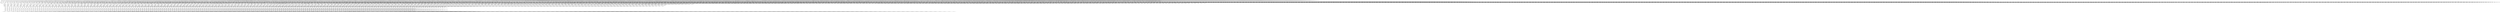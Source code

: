digraph {
  0 [label="COMMAND",shape=box];
  1 [label="COMMAND",shape=box];
  2 [label="COMMAND",shape=box];
  3 [label="COMMAND",shape=box];
  4 [label="COMMAND",shape=box];
  5 [label="COMMAND",shape=box];
  6 [label="COMMAND",shape=box];
  7 [label="COMMAND",shape=box];
  8 [label="COMMAND",shape=box];
  9 [label="COMMAND",shape=box];
  10 [label="COMMAND",shape=box];
  11 [label="COMMAND",shape=box];
  12 [label="COMMAND",shape=box];
  13 [label="COMMAND",shape=box];
  14 [label="COMMAND",shape=box];
  15 [label="COMMAND",shape=box];
  16 [label="COMMAND",shape=box];
  17 [label="COMMAND",shape=box];
  18 [label="COMMAND",shape=box];
  19 [label="COMMAND",shape=box];
  20 [label="COMMAND",shape=box];
  21 [label="COMMAND",shape=box];
  22 [label="COMMAND",shape=box];
  23 [label="COMMAND",shape=box];
  24 [label="COMMAND",shape=box];
  25 [label="COMMAND",shape=box];
  26 [label="COMMAND",shape=box];
  27 [label="COMMAND",shape=box];
  28 [label="COMMAND",shape=box];
  29 [label="COMMAND",shape=box];
  30 [label="COMMAND",shape=box];
  31 [label="COMMAND",shape=box];
  32 [label="COMMAND",shape=box];
  33 [label="COMMAND",shape=box];
  34 [label="COMMAND",shape=box];
  35 [label="COMMAND",shape=box];
  36 [label="COMMAND",shape=box];
  37 [label="COMMAND",shape=box];
  38 [label="COMMAND",shape=box];
  39 [label="COMMAND",shape=box];
  40 [label="COMMAND",shape=box];
  41 [label="COMMAND",shape=box];
  42 [label="COMMAND",shape=box];
  43 [label="COMMAND",shape=box];
  44 [label="COMMAND",shape=box];
  45 [label="COMMAND",shape=box];
  46 [label="COMMAND",shape=box];
  47 [label="COMMAND",shape=box];
  48 [label="COMMAND",shape=box];
  49 [label="COMMAND",shape=box];
  50 [label="COMMAND",shape=box];
  51 [label="COMMAND",shape=box];
  52 [label="COMMAND",shape=box];
  53 [label="COMMAND",shape=box];
  54 [label="COMMAND",shape=box];
  55 [label="COMMAND",shape=box];
  56 [label="COMMAND",shape=box];
  57 [label="COMMAND",shape=box];
  58 [label="COMMAND",shape=box];
  59 [label="COMMAND",shape=box];
  60 [label="COMMAND",shape=box];
  61 [label="COMMAND",shape=box];
  62 [label="COMMAND",shape=box];
  63 [label="COMMAND",shape=box];
  64 [label="COMMAND",shape=box];
  65 [label="COMMAND",shape=box];
  66 [label="COMMAND",shape=box];
  67 [label="COMMAND",shape=box];
  68 [label="COMMAND",shape=box];
  69 [label="COMMAND",shape=box];
  70 [label="COMMAND",shape=box];
  71 [label="COMMAND",shape=box];
  72 [label="COMMAND",shape=box];
  73 [label="COMMAND",shape=box];
  74 [label="COMMAND",shape=box];
  75 [label="COMMAND",shape=box];
  76 [label="COMMAND",shape=box];
  77 [label="COMMAND",shape=box];
  78 [label="COMMAND",shape=box];
  79 [label="COMMAND",shape=box];
  80 [label="COMMAND",shape=box];
  81 [label="COMMAND",shape=box];
  82 [label="COMMAND",shape=box];
  83 [label="COMMAND",shape=box];
  84 [label="COMMAND",shape=box];
  85 [label="COMMAND",shape=box];
  86 [label="COMMAND",shape=box];
  87 [label="COMMAND",shape=box];
  88 [label="COMMAND",shape=box];
  89 [label="COMMAND",shape=box];
  90 [label="COMMAND",shape=box];
  91 [label="COMMAND",shape=box];
  92 [label="COMMAND",shape=box];
  93 [label="COMMAND",shape=box];
  94 [label="COMMAND",shape=box];
  95 [label="COMMAND",shape=box];
  96 [label="COMMAND",shape=box];
  97 [label="COMMAND",shape=box];
  98 [label="COMMAND",shape=box];
  99 [label="COMMAND",shape=box];
  100 [label="COMMAND",shape=box];
  101 [label="COMMAND",shape=box];
  102 [label="COMMAND",shape=box];
  103 [label="COMMAND",shape=box];
  104 [label="COMMAND",shape=box];
  105 [label="COMMAND",shape=box];
  106 [label="COMMAND",shape=box];
  107 [label="COMMAND",shape=box];
  108 [label="COMMAND",shape=box];
  109 [label="COMMAND",shape=box];
  110 [label="COMMAND",shape=box];
  111 [label="COMMAND",shape=box];
  112 [label="COMMAND",shape=box];
  113 [label="COMMAND",shape=box];
  114 [label="COMMAND",shape=box];
  115 [label="COMMAND",shape=box];
  116 [label="COMMAND",shape=box];
  117 [label="COMMAND",shape=box];
  118 [label="COMMAND",shape=box];
  119 [label="COMMAND",shape=box];
  120 [label="COMMAND",shape=box];
  121 [label="COMMAND",shape=box];
  122 [label="COMMAND",shape=box];
  123 [label="COMMAND",shape=box];
  124 [label="COMMAND",shape=box];
  125 [label="COMMAND",shape=box];
  126 [label="COMMAND",shape=box];
  127 [label="COMMAND",shape=box];
  128 [label="COMMAND",shape=box];
  129 [label="COMMAND",shape=box];
  130 [label="COMMAND",shape=box];
  131 [label="COMMAND",shape=box];
  132 [label="COMMAND",shape=box];
  133 [label="COMMAND",shape=box];
  134 [label="COMMAND",shape=box];
  135 [label="COMMAND",shape=box];
  136 [label="COMMAND",shape=box];
  137 [label="COMMAND",shape=box];
  138 [label="COMMAND",shape=box];
  139 [label="COMMAND",shape=box];
  140 [label="COMMAND",shape=box];
  141 [label="COMMAND",shape=box];
  142 [label="COMMAND",shape=box];
  143 [label="COMMAND",shape=box];
  144 [label="COMMAND",shape=box];
  145 [label="COMMAND",shape=box];
  146 [label="COMMAND",shape=box];
  147 [label="COMMAND",shape=box];
  148 [label="COMMAND",shape=box];
  149 [label="COMMAND",shape=box];
  150 [label="COMMAND",shape=box];
  151 [label="COMMAND",shape=box];
  152 [label="COMMAND",shape=box];
  153 [label="COMMAND",shape=box];
  154 [label="COMMAND",shape=box];
  155 [label="COMMAND",shape=box];
  156 [label="COMMAND",shape=box];
  157 [label="COMMAND",shape=box];
  158 [label="COMMAND",shape=box];
  159 [label="COMMAND",shape=box];
  160 [label="COMMAND",shape=box];
  161 [label="COMMAND",shape=box];
  162 [label="COMMAND",shape=box];
  163 [label="COMMAND",shape=box];
  164 [label="COMMAND",shape=box];
  165 [label="COMMAND",shape=box];
  166 [label="COMMAND",shape=box];
  167 [label="COMMAND",shape=box];
  168 [label="COMMAND",shape=box];
  169 [label="COMMAND",shape=box];
  170 [label="COMMAND",shape=box];
  171 [label="COMMAND",shape=box];
  172 [label="COMMAND",shape=box];
  173 [label="COMMAND",shape=box];
  174 [label="COMMAND",shape=box];
  175 [label="COMMAND",shape=box];
  176 [label="COMMAND",shape=box];
  177 [label="COMMAND",shape=box];
  178 [label="COMMAND",shape=box];
  179 [label="COMMAND",shape=box];
  180 [label="COMMAND",shape=box];
  181 [label="COMMAND",shape=box];
  182 [label="COMMAND",shape=box];
  183 [label="COMMAND",shape=box];
  184 [label="COMMAND",shape=box];
  185 [label="COMMAND",shape=box];
  186 [label="COMMAND",shape=box];
  187 [label="COMMAND",shape=box];
  188 [label="COMMAND",shape=box];
  189 [label="COMMAND",shape=box];
  190 [label="COMMAND",shape=box];
  191 [label="COMMAND",shape=box];
  192 [label="COMMAND",shape=box];
  193 [label="COMMAND",shape=box];
  194 [label="COMMAND",shape=box];
  195 [label="COMMAND",shape=box];
  196 [label="COMMAND",shape=box];
  197 [label="COMMAND",shape=box];
  198 [label="COMMAND",shape=box];
  199 [label="COMMAND",shape=box];
  200 [label="COMMAND",shape=box];
  201 [label="COMMAND",shape=box];
  202 [label="COMMAND",shape=box];
  203 [label="COMMAND",shape=box];
  204 [label="COMMAND",shape=box];
  205 [label="COMMAND",shape=box];
  206 [label="COMMAND",shape=box];
  207 [label="COMMAND",shape=box];
  208 [label="COMMAND",shape=box];
  209 [label="COMMAND",shape=box];
  210 [label="COMMAND",shape=box];
  211 [label="COMMAND",shape=box];
  212 [label="COMMAND",shape=box];
  213 [label="COMMAND",shape=box];
  214 [label="COMMAND",shape=box];
  215 [label="COMMAND",shape=box];
  216 [label="COMMAND",shape=box];
  217 [label="COMMAND",shape=box];
  218 [label="COMMAND",shape=box];
  219 [label="COMMAND",shape=box];
  220 [label="COMMAND",shape=box];
  221 [label="COMMAND",shape=box];
  222 [label="COMMAND",shape=box];
  223 [label="COMMAND",shape=box];
  224 [label="COMMAND",shape=box];
  225 [label="COMMAND",shape=box];
  226 [label="COMMAND",shape=box];
  227 [label="COMMAND",shape=box];
  228 [label="COMMAND",shape=box];
  229 [label="COMMAND",shape=box];
  230 [label="COMMAND",shape=box];
  231 [label="COMMAND",shape=box];
  232 [label="COMMAND",shape=box];
  233 [label="COMMAND",shape=box];
  234 [label="COMMAND",shape=box];
  235 [label="COMMAND",shape=box];
  236 [label="COMMAND",shape=box];
  237 [label="COMMAND",shape=box];
  238 [label="COMMAND",shape=box];
  239 [label="COMMAND",shape=box];
  240 [label="COMMAND",shape=box];
  241 [label="COMMAND",shape=box];
  242 [label="COMMAND",shape=box];
  243 [label="COMMAND",shape=box];
  244 [label="COMMAND",shape=box];
  245 [label="COMMAND",shape=box];
  246 [label="COMMAND",shape=box];
  247 [label="COMMAND",shape=box];
  248 [label="COMMAND",shape=box];
  249 [label="COMMAND",shape=box];
  250 [label="COMMAND",shape=box];
  251 [label="COMMAND",shape=box];
  252 [label="COMMAND",shape=box];
  253 [label="COMMAND",shape=box];
  254 [label="COMMAND",shape=box];
  255 [label="COMMAND",shape=box];
  256 [label="COMMAND",shape=box];
  257 [label="COMMAND",shape=box];
  258 [label="COMMAND",shape=box];
  259 [label="COMMAND",shape=box];
  260 [label="COMMAND",shape=box];
  261 [label="COMMAND",shape=box];
  262 [label="COMMAND",shape=box];
  263 [label="COMMAND",shape=box];
  264 [label="COMMAND",shape=box];
  265 [label="COMMAND",shape=box];
  266 [label="COMMAND",shape=box];
  267 [label="COMMAND",shape=box];
  268 [label="COMMAND",shape=box];
  269 [label="COMMAND",shape=box];
  270 [label="COMMAND",shape=box];
  271 [label="COMMAND",shape=box];
  272 [label="COMMAND",shape=box];
  273 [label="COMMAND",shape=box];
  274 [label="COMMAND",shape=box];
  275 [label="COMMAND",shape=box];
  276 [label="COMMAND",shape=box];
  277 [label="COMMAND",shape=box];
  278 [label="COMMAND",shape=box];
  279 [label="COMMAND",shape=box];
  280 [label="COMMAND",shape=box];
  281 [label="COMMAND",shape=box];
  282 [label="COMMAND",shape=box];
  283 [label="COMMAND",shape=box];
  284 [label="COMMAND",shape=box];
  285 [label="COMMAND",shape=box];
  286 [label="COMMAND",shape=box];
  287 [label="COMMAND",shape=box];
  288 [label="COMMAND",shape=box];
  289 [label="COMMAND",shape=box];
  290 [label="COMMAND",shape=box];
  291 [label="COMMAND",shape=box];
  292 [label="COMMAND",shape=box];
  293 [label="COMMAND",shape=box];
  294 [label="COMMAND",shape=box];
  295 [label="COMMAND",shape=box];
  296 [label="COMMAND",shape=box];
  297 [label="COMMAND",shape=box];
  298 [label="COMMAND",shape=box];
  299 [label="COMMAND",shape=box];
  300 [label="COMMAND",shape=box];
  301 [label="COMMAND",shape=box];
  302 [label="COMMAND",shape=box];
  303 [label="COMMAND",shape=box];
  304 [label="COMMAND",shape=box];
  305 [label="COMMAND",shape=box];
  306 [label="COMMAND",shape=box];
  307 [label="COMMAND",shape=box];
  308 [label="COMMAND",shape=box];
  309 [label="COMMAND",shape=box];
  310 [label="COMMAND",shape=box];
  311 [label="COMMAND",shape=box];
  312 [label="COMMAND",shape=box];
  313 [label="COMMAND",shape=box];
  314 [label="COMMAND",shape=box];
  315 [label="COMMAND",shape=box];
  316 [label="COMMAND",shape=box];
  317 [label="COMMAND",shape=box];
  318 [label="COMMAND",shape=box];
  319 [label="COMMAND",shape=box];
  320 [label="COMMAND",shape=box];
  321 [label="COMMAND",shape=box];
  322 [label="COMMAND",shape=box];
  323 [label="COMMAND",shape=box];
  324 [label="COMMAND",shape=box];
  325 [label="COMMAND",shape=box];
  326 [label="COMMAND",shape=box];
  327 [label="COMMAND",shape=box];
  328 [label="COMMAND",shape=box];
  329 [label="COMMAND",shape=box];
  330 [label="COMMAND",shape=box];
  331 [label="COMMAND",shape=box];
  332 [label="COMMAND",shape=box];
  333 [label="COMMAND",shape=box];
  334 [label="COMMAND",shape=box];
  335 [label="COMMAND",shape=box];
  336 [label="COMMAND",shape=box];
  337 [label="COMMAND",shape=box];
  338 [label="COMMAND",shape=box];
  339 [label="COMMAND",shape=box];
  340 [label="COMMAND",shape=box];
  341 [label="COMMAND",shape=box];
  342 [label="COMMAND",shape=box];
  343 [label="COMMAND",shape=box];
  344 [label="COMMAND",shape=box];
  345 [label="COMMAND",shape=box];
  346 [label="COMMAND",shape=box];
  347 [label="COMMAND",shape=box];
  348 [label="COMMAND",shape=box];
  349 [label="COMMAND",shape=box];
  350 [label="COMMAND",shape=box];
  351 [label="COMMAND",shape=box];
  352 [label="COMMAND",shape=box];
  353 [label="COMMAND",shape=box];
  354 [label="COMMAND",shape=box];
  355 [label="COMMAND",shape=box];
  356 [label="COMMAND",shape=box];
  357 [label="COMMAND",shape=box];
  358 [label="COMMAND",shape=box];
  359 [label="COMMAND",shape=box];
  360 [label="COMMAND",shape=box];
  361 [label="COMMAND",shape=box];
  362 [label="COMMAND",shape=box];
  363 [label="COMMAND",shape=box];
  364 [label="COMMAND",shape=box];
  365 [label="COMMAND",shape=box];
  366 [label="COMMAND",shape=box];
  367 [label="COMMAND",shape=box];
  368 [label="COMMAND",shape=box];
  369 [label="COMMAND",shape=box];
  370 [label="COMMAND",shape=box];
  371 [label="COMMAND",shape=box];
  372 [label="COMMAND",shape=box];
  373 [label="COMMAND",shape=box];
  374 [label="COMMAND",shape=box];
  375 [label="COMMAND",shape=box];
  376 [label="COMMAND",shape=box];
  377 [label="COMMAND",shape=box];
  378 [label="COMMAND",shape=box];
  379 [label="COMMAND",shape=box];
  380 [label="COMMAND",shape=box];
  381 [label="COMMAND",shape=box];
  382 [label="COMMAND",shape=box];
  383 [label="COMMAND",shape=box];
  384 [label="COMMAND",shape=box];
  385 [label="COMMAND",shape=box];
  386 [label="COMMAND",shape=box];
  387 [label="COMMAND",shape=box];
  388 [label="COMMAND",shape=box];
  389 [label="COMMAND",shape=box];
  390 [label="COMMAND",shape=box];
  391 [label="COMMAND",shape=box];
  392 [label="COMMAND",shape=box];
  393 [label="COMMAND",shape=box];
  394 [label="COMMAND",shape=box];
  395 [label="COMMAND",shape=box];
  396 [label="COMMAND",shape=box];
  397 [label="COMMAND",shape=box];
  398 [label="COMMAND",shape=box];
  399 [label="COMMAND",shape=box];
  400 [label="COMMAND",shape=box];
  401 [label="COMMAND",shape=box];
  402 [label="COMMAND",shape=box];
  403 [label="COMMAND",shape=box];
  404 [label="COMMAND",shape=box];
  405 [label="COMMAND",shape=box];
  406 [label="COMMAND",shape=box];
  407 [label="COMMAND",shape=box];
  408 [label="COMMAND",shape=box];
  409 [label="COMMAND",shape=box];
  410 [label="COMMAND",shape=box];
  411 [label="COMMAND",shape=box];
  412 [label="COMMAND",shape=box];
  413 [label="COMMAND",shape=box];
  414 [label="COMMAND",shape=box];
  415 [label="COMMAND",shape=box];
  416 [label="COMMAND",shape=box];
  417 [label="COMMAND",shape=box];
  418 [label="COMMAND",shape=box];
  419 [label="COMMAND",shape=box];
  420 [label="COMMAND",shape=box];
  421 [label="COMMAND",shape=box];
  422 [label="COMMAND",shape=box];
  423 [label="COMMAND",shape=box];
  424 [label="COMMAND",shape=box];
  425 [label="COMMAND",shape=box];
  426 [label="COMMAND",shape=box];
  427 [label="COMMAND",shape=box];
  428 [label="COMMAND",shape=box];
  429 [label="COMMAND",shape=box];
  430 [label="COMMAND",shape=box];
  431 [label="COMMAND",shape=box];
  432 [label="COMMAND",shape=box];
  433 [label="COMMAND",shape=box];
  434 [label="COMMAND",shape=box];
  435 [label="COMMAND",shape=box];
  436 [label="COMMAND",shape=box];
  437 [label="COMMAND",shape=box];
  438 [label="COMMAND",shape=box];
  439 [label="COMMAND",shape=box];
  440 [label="COMMAND",shape=box];
  441 [label="COMMAND",shape=box];
  442 [label="COMMAND",shape=box];
  443 [label="COMMAND",shape=box];
  444 [label="COMMAND",shape=box];
  445 [label="COMMAND",shape=box];
  446 [label="COMMAND",shape=box];
  447 [label="COMMAND",shape=box];
  448 [label="COMMAND",shape=box];
  449 [label="COMMAND",shape=box];
  450 [label="COMMAND",shape=box];
  451 [label="COMMAND",shape=box];
  452 [label="COMMAND",shape=box];
  453 [label="COMMAND",shape=box];
  454 [label="COMMAND",shape=box];
  455 [label="COMMAND",shape=box];
  456 [label="COMMAND",shape=box];
  457 [label="COMMAND",shape=box];
  458 [label="COMMAND",shape=box];
  459 [label="COMMAND",shape=box];
  460 [label="COMMAND",shape=box];
  461 [label="COMMAND",shape=box];
  462 [label="COMMAND",shape=box];
  463 [label="COMMAND",shape=box];
  464 [label="COMMAND",shape=box];
  465 [label="COMMAND",shape=box];
  466 [label="COMMAND",shape=box];
  467 [label="COMMAND",shape=box];
  468 [label="COMMAND",shape=box];
  469 [label="COMMAND",shape=box];
  470 [label="COMMAND",shape=box];
  471 [label="COMMAND",shape=box];
  472 [label="COMMAND",shape=box];
  473 [label="COMMAND",shape=box];
  474 [label="COMMAND",shape=box];
  475 [label="COMMAND",shape=box];
  476 [label="COMMAND",shape=box];
  477 [label="COMMAND",shape=box];
  478 [label="COMMAND",shape=box];
  479 [label="COMMAND",shape=box];
  480 [label="COMMAND",shape=box];
  481 [label="COMMAND",shape=box];
  482 [label="COMMAND",shape=box];
  483 [label="COMMAND",shape=box];
  484 [label="COMMAND",shape=box];
  485 [label="COMMAND",shape=box];
  486 [label="COMMAND",shape=box];
  487 [label="COMMAND",shape=box];
  488 [label="COMMAND",shape=box];
  489 [label="COMMAND",shape=box];
  490 [label="COMMAND",shape=box];
  491 [label="COMMAND",shape=box];
  492 [label="COMMAND",shape=box];
  493 [label="COMMAND",shape=box];
  494 [label="COMMAND",shape=box];
  495 [label="COMMAND",shape=box];
  496 [label="COMMAND",shape=box];
  497 [label="COMMAND",shape=box];
  498 [label="COMMAND",shape=box];
  499 [label="COMMAND",shape=box];
  500 [label="COMMAND",shape=box];
  501 [label="COMMAND",shape=box];
  502 [label="COMMAND",shape=box];
  503 [label="COMMAND",shape=box];
  504 [label="COMMAND",shape=box];
  505 [label="COMMAND",shape=box];
  506 [label="COMMAND",shape=box];
  507 [label="COMMAND",shape=box];
  508 [label="COMMAND",shape=box];
  509 [label="COMMAND",shape=box];
  510 [label="COMMAND",shape=box];
  511 [label="COMMAND",shape=box];
  512 [label="COMMAND",shape=box];
  513 [label="COMMAND",shape=box];
  514 [label="COMMAND",shape=box];
  515 [label="COMMAND",shape=box];
  516 [label="COMMAND",shape=box];
  517 [label="COMMAND",shape=box];
  518 [label="COMMAND",shape=box];
  519 [label="COMMAND",shape=box];
  520 [label="COMMAND",shape=box];
  521 [label="COMMAND",shape=box];
  522 [label="COMMAND",shape=box];
  523 [label="COMMAND",shape=box];
  524 [label="COMMAND",shape=box];
  525 [label="COMMAND",shape=box];
  526 [label="COMMAND",shape=box];
  527 [label="COMMAND",shape=box];
  528 [label="COMMAND",shape=box];
  529 [label="COMMAND",shape=box];
  530 [label="COMMAND",shape=box];
  531 [label="COMMAND",shape=box];
  532 [label="COMMAND",shape=box];
  533 [label="COMMAND",shape=box];
  534 [label="COMMAND",shape=box];
  535 [label="COMMAND",shape=box];
  536 [label="COMMAND",shape=box];
  537 [label="COMMAND",shape=box];
  538 [label="COMMAND",shape=box];
  539 [label="COMMAND",shape=box];
  540 [label="COMMAND",shape=box];
  541 [label="COMMAND",shape=box];
  542 [label="COMMAND",shape=box];
  543 [label="COMMAND",shape=box];
  544 [label="COMMAND",shape=box];
  545 [label="COMMAND",shape=box];
  546 [label="COMMAND",shape=box];
  547 [label="COMMAND",shape=box];
  548 [label="COMMAND",shape=box];
  549 [label="COMMAND",shape=box];
  550 [label="COMMAND",shape=box];
  551 [label="COMMAND",shape=box];
  552 [label="COMMAND",shape=box];
  553 [label="COMMAND",shape=box];
  554 [label="COMMAND",shape=box];
  555 [label="COMMAND",shape=box];
  556 [label="COMMAND",shape=box];
  557 [label="COMMAND",shape=box];
  558 [label="COMMAND",shape=box];
  559 [label="COMMAND",shape=box];
  560 [label="COMMAND",shape=box];
  561 [label="COMMAND",shape=box];
  562 [label="COMMAND",shape=box];
  563 [label="COMMAND",shape=box];
  564 [label="COMMAND",shape=box];
  565 [label="COMMAND",shape=box];
  566 [label="COMMAND",shape=box];
  567 [label="COMMAND",shape=box];
  568 [label="COMMAND",shape=box];
  569 [label="COMMAND",shape=box];
  570 [label="COMMAND",shape=box];
  571 [label="COMMAND",shape=box];
  572 [label="COMMAND",shape=box];
  573 [label="COMMAND",shape=box];
  574 [label="COMMAND",shape=box];
  575 [label="COMMAND",shape=box];
  576 [label="COMMAND",shape=box];
  577 [label="COMMAND",shape=box];
  578 [label="COMMAND",shape=box];
  579 [label="COMMAND",shape=box];
  580 [label="COMMAND",shape=box];
  581 [label="COMMAND",shape=box];
  582 [label="COMMAND",shape=box];
  583 [label="COMMAND",shape=box];
  584 [label="COMMAND",shape=box];
  585 [label="COMMAND",shape=box];
  586 [label="COMMAND",shape=box];
  587 [label="COMMAND",shape=box];
  588 [label="COMMAND",shape=box];
  589 [label="COMMAND",shape=box];
  590 [label="COMMAND",shape=box];
  591 [label="COMMAND",shape=box];
  592 [label="COMMAND",shape=box];
  593 [label="COMMAND",shape=box];
  594 [label="COMMAND",shape=box];
  595 [label="COMMAND",shape=box];
  596 [label="COMMAND",shape=box];
  597 [label="COMMAND",shape=box];
  598 [label="COMMAND",shape=box];
  599 [label="COMMAND",shape=box];
  600 [label="COMMAND",shape=box];
  601 [label="COMMAND",shape=box];
  602 [label="COMMAND",shape=box];
  603 [label="COMMAND",shape=box];
  604 [label="COMMAND",shape=box];
  605 [label="COMMAND",shape=box];
  606 [label="COMMAND",shape=box];
  607 [label="COMMAND",shape=box];
  608 [label="COMMAND",shape=box];
  609 [label="COMMAND",shape=box];
  610 [label="COMMAND",shape=box];
  611 [label="COMMAND",shape=box];
  612 [label="COMMAND",shape=box];
  613 [label="COMMAND",shape=box];
  614 [label="COMMAND",shape=box];
  615 [label="COMMAND",shape=box];
  616 [label="COMMAND",shape=box];
  617 [label="COMMAND",shape=box];
  618 [label="COMMAND",shape=box];
  619 [label="COMMAND",shape=box];
  620 [label="COMMAND",shape=box];
  621 [label="COMMAND",shape=box];
  622 [label="COMMAND",shape=box];
  623 [label="COMMAND",shape=box];
  624 [label="COMMAND",shape=box];
  625 [label="COMMAND",shape=box];
  626 [label="COMMAND",shape=box];
  627 [label="COMMAND",shape=box];
  628 [label="COMMAND",shape=box];
  629 [label="COMMAND",shape=box];
  630 [label="COMMAND",shape=box];
  631 [label="COMMAND",shape=box];
  632 [label="COMMAND",shape=box];
  633 [label="COMMAND",shape=box];
  634 [label="COMMAND",shape=box];
  635 [label="COMMAND",shape=box];
  636 [label="COMMAND",shape=box];
  637 [label="COMMAND",shape=box];
  638 [label="COMMAND",shape=box];
  639 [label="COMMAND",shape=box];
  640 [label="COMMAND",shape=box];
  641 [label="COMMAND",shape=box];
  642 [label="COMMAND",shape=box];
  643 [label="COMMAND",shape=box];
  644 [label="COMMAND",shape=box];
  645 [label="COMMAND",shape=box];
  646 [label="COMMAND",shape=box];
  647 [label="COMMAND",shape=box];
  648 [label="COMMAND",shape=box];
  649 [label="COMMAND",shape=box];
  650 [label="COMMAND",shape=box];
  651 [label="COMMAND",shape=box];
  652 [label="COMMAND",shape=box];
  653 [label="COMMAND",shape=box];
  654 [label="COMMAND",shape=box];
  655 [label="COMMAND",shape=box];
  656 [label="COMMAND",shape=box];
  657 [label="COMMAND",shape=box];
  658 [label="COMMAND",shape=box];
  659 [label="COMMAND",shape=box];
  660 [label="COMMAND",shape=box];
  661 [label="COMMAND",shape=box];
  662 [label="COMMAND",shape=box];
  663 [label="COMMAND",shape=box];
  664 [label="COMMAND",shape=box];
  665 [label="COMMAND",shape=box];
  666 [label="COMMAND",shape=box];
  667 [label="COMMAND",shape=box];
  668 [label="COMMAND",shape=box];
  669 [label="COMMAND",shape=box];
  670 [label="COMMAND",shape=box];
  671 [label="COMMAND",shape=box];
  672 [label="COMMAND",shape=box];
  673 [label="COMMAND",shape=box];
  674 [label="COMMAND",shape=box];
  675 [label="COMMAND",shape=box];
  676 [label="COMMAND",shape=box];
  677 [label="COMMAND",shape=box];
  678 [label="COMMAND",shape=box];
  679 [label="COMMAND",shape=box];
  680 [label="COMMAND",shape=box];
  681 [label="COMMAND",shape=box];
  682 [label="COMMAND",shape=box];
  683 [label="COMMAND",shape=box];
  684 [label="COMMAND",shape=box];
  685 [label="COMMAND",shape=box];
  686 [label="COMMAND",shape=box];
  687 [label="COMMAND",shape=box];
  688 [label="COMMAND",shape=box];
  689 [label="COMMAND",shape=box];
  690 [label="COMMAND",shape=box];
  691 [label="COMMAND",shape=box];
  692 [label="COMMAND",shape=box];
  693 [label="COMMAND",shape=box];
  694 [label="COMMAND",shape=box];
  695 [label="COMMAND",shape=box];
  696 [label="COMMAND",shape=box];
  697 [label="COMMAND",shape=box];
  698 [label="COMMAND",shape=box];
  699 [label="COMMAND",shape=box];
  700 [label="COMMAND",shape=box];
  701 [label="COMMAND",shape=box];
  702 [label="COMMAND",shape=box];
  703 [label="COMMAND",shape=box];
  704 [label="COMMAND",shape=box];
  705 [label="COMMAND",shape=box];
  706 [label="COMMAND",shape=box];
  707 [label="COMMAND",shape=box];
  708 [label="COMMAND",shape=box];
  709 [label="COMMAND",shape=box];
  710 [label="COMMAND",shape=box];
  711 [label="COMMAND",shape=box];
  712 [label="COMMAND",shape=box];
  713 [label="COMMAND",shape=box];
  714 [label="COMMAND",shape=box];
  715 [label="COMMAND",shape=box];
  716 [label="COMMAND",shape=box];
  717 [label="COMMAND",shape=box];
  718 [label="COMMAND",shape=box];
  719 [label="COMMAND",shape=box];
  720 [label="COMMAND",shape=box];
  721 [label="COMMAND",shape=box];
  722 [label="COMMAND",shape=box];
  723 [label="COMMAND",shape=box];
  724 [label="COMMAND",shape=box];
  725 [label="COMMAND",shape=box];
  726 [label="COMMAND",shape=box];
  727 [label="COMMAND",shape=box];
  728 [label="COMMAND",shape=box];
  729 [label="COMMAND",shape=box];
  730 [label="COMMAND",shape=box];
  731 [label="COMMAND",shape=box];
  732 [label="COMMAND",shape=box];
  733 [label="COMMAND",shape=box];
  734 [label="COMMAND",shape=box];
  735 [label="COMMAND",shape=box];
  736 [label="COMMAND",shape=box];
  737 [label="COMMAND",shape=box];
  738 [label="COMMAND",shape=box];
  739 [label="COMMAND",shape=box];
  740 [label="COMMAND",shape=box];
  741 [label="COMMAND",shape=box];
  742 [label="COMMAND",shape=box];
  743 [label="COMMAND",shape=box];
  744 [label="COMMAND",shape=box];
  745 [label="COMMAND",shape=box];
  746 [label="COMMAND",shape=box];
  747 [label="COMMAND",shape=box];
  748 [label="COMMAND",shape=box];
  749 [label="COMMAND",shape=box];
  750 [label="COMMAND",shape=box];
  751 [label="COMMAND",shape=box];
  752 [label="COMMAND",shape=box];
  753 [label="COMMAND",shape=box];
  754 [label="COMMAND",shape=box];
  755 [label="COMMAND",shape=box];
  756 [label="COMMAND",shape=box];
  757 [label="COMMAND",shape=box];
  758 [label="COMMAND",shape=box];
  759 [label="COMMAND",shape=box];
  760 [label="COMMAND",shape=box];
  761 [label="COMMAND",shape=box];
  762 [label="COMMAND",shape=box];
  763 [label="COMMAND",shape=box];
  764 [label="COMMAND",shape=box];
  765 [label="COMMAND",shape=box];
  766 [label="COMMAND",shape=box];
  767 [label="COMMAND",shape=box];
  768 [label="COMMAND",shape=box];
  769 [label="COMMAND",shape=box];
  770 [label="COMMAND",shape=box];
  771 [label="COMMAND",shape=box];
  772 [label="COMMAND",shape=box];
  773 [label="COMMAND",shape=box];
  774 [label="COMMAND",shape=box];
  775 [label="COMMAND",shape=box];
  776 [label="COMMAND",shape=box];
  777 [label="COMMAND",shape=box];
  778 [label="COMMAND",shape=box];
  779 [label="COMMAND",shape=box];
  780 [label="COMMAND",shape=box];
  781 [label="COMMAND",shape=box];
  782 [label="COMMAND",shape=box];
  783 [label="COMMAND",shape=box];
  784 [label="COMMAND",shape=box];
  785 [label="COMMAND",shape=box];
  786 [label="COMMAND",shape=box];
  787 [label="COMMAND",shape=box];
  788 [label="COMMAND",shape=box];
  789 [label="COMMAND",shape=box];
  790 [label="COMMAND",shape=box];
  791 [label="COMMAND",shape=box];
  792 [label="COMMAND",shape=box];
  793 [label="COMMAND",shape=box];
  794 [label="COMMAND",shape=box];
  795 [label="COMMAND",shape=box];
  796 [label="COMMAND",shape=box];
  797 [label="COMMAND",shape=box];
  798 [label="COMMAND",shape=box];
  799 [label="COMMAND",shape=box];
  800 [label="COMMAND",shape=box];
  801 [label="COMMAND",shape=box];
  802 [label="COMMAND",shape=box];
  803 [label="COMMAND",shape=box];
  804 [label="COMMAND",shape=box];
  805 [label="COMMAND",shape=box];
  806 [label="COMMAND",shape=box];
  807 [label="COMMAND",shape=box];
  808 [label="COMMAND",shape=box];
  809 [label="COMMAND",shape=box];
  810 [label="COMMAND",shape=box];
  811 [label="COMMAND",shape=box];
  812 [label="COMMAND",shape=box];
  813 [label="COMMAND",shape=box];
  814 [label="COMMAND",shape=box];
  815 [label="COMMAND",shape=box];
  816 [label="COMMAND",shape=box];
  817 [label="COMMAND",shape=box];
  818 [label="COMMAND",shape=box];
  819 [label="COMMAND",shape=box];
  820 [label="COMMAND",shape=box];
  821 [label="COMMAND",shape=box];
  822 [label="COMMAND",shape=box];
  823 [label="COMMAND",shape=box];
  824 [label="COMMAND",shape=box];
  825 [label="COMMAND",shape=box];
  826 [label="COMMAND",shape=box];
  827 [label="COMMAND",shape=box];
  828 [label="COMMAND",shape=box];
  829 [label="COMMAND",shape=box];
  830 [label="COMMAND",shape=box];
  831 [label="COMMAND",shape=box];
  832 [label="COMMAND",shape=box];
  833 [label="COMMAND",shape=box];
  834 [label="COMMAND",shape=box];
  835 [label="COMMAND",shape=box];
  836 [label="COMMAND",shape=box];
  837 [label="COMMAND",shape=box];
  838 [label="COMMAND",shape=box];
  839 [label="COMMAND",shape=box];
  840 [label="COMMAND",shape=box];
  841 [label="COMMAND",shape=box];
  842 [label="COMMAND",shape=box];
  843 [label="COMMAND",shape=box];
  844 [label="COMMAND",shape=box];
  845 [label="COMMAND",shape=box];
  846 [label="COMMAND",shape=box];
  847 [label="COMMAND",shape=box];
  848 [label="COMMAND",shape=box];
  849 [label="COMMAND",shape=box];
  850 [label="COMMAND",shape=box];
  851 [label="COMMAND",shape=box];
  852 [label="COMMAND",shape=box];
  853 [label="COMMAND",shape=box];
  854 [label="COMMAND",shape=box];
  855 [label="COMMAND",shape=box];
  856 [label="COMMAND",shape=box];
  857 [label="COMMAND",shape=box];
  858 [label="COMMAND",shape=box];
  859 [label="COMMAND",shape=box];
  860 [label="COMMAND",shape=box];
  861 [label="COMMAND",shape=box];
  862 [label="COMMAND",shape=box];
  863 [label="COMMAND",shape=box];
  864 [label="COMMAND",shape=box];
  865 [label="COMMAND",shape=box];
  866 [label="COMMAND",shape=box];
  867 [label="COMMAND",shape=box];
  868 [label="COMMAND",shape=box];
  869 [label="COMMAND",shape=box];
  870 [label="COMMAND",shape=box];
  871 [label="COMMAND",shape=box];
  872 [label="COMMAND",shape=box];
  873 [label="COMMAND",shape=box];
  874 [label="COMMAND",shape=box];
  875 [label="COMMAND",shape=box];
  876 [label="COMMAND",shape=box];
  877 [label="COMMAND",shape=box];
  878 [label="COMMAND",shape=box];
  879 [label="COMMAND",shape=box];
  880 [label="COMMAND",shape=box];
  881 [label="COMMAND",shape=box];
  882 [label="COMMAND",shape=box];
  883 [label="COMMAND",shape=box];
  884 [label="COMMAND",shape=box];
  885 [label="COMMAND",shape=box];
  886 [label="COMMAND",shape=box];
  887 [label="COMMAND",shape=box];
  888 [label="COMMAND",shape=box];
  889 [label="COMMAND",shape=box];
  890 [label="COMMAND",shape=box];
  891 [label="COMMAND",shape=box];
  892 [label="COMMAND",shape=box];
  893 [label="COMMAND",shape=box];
  894 [label="COMMAND",shape=box];
  895 [label="COMMAND",shape=box];
  896 [label="COMMAND",shape=box];
  897 [label="COMMAND",shape=box];
  898 [label="COMMAND",shape=box];
  899 [label="COMMAND",shape=box];
  900 [label="COMMAND",shape=box];
  901 [label="COMMAND",shape=box];
  902 [label="COMMAND",shape=box];
  903 [label="COMMAND",shape=box];
  904 [label="COMMAND",shape=box];
  905 [label="COMMAND",shape=box];
  906 [label="COMMAND",shape=box];
  907 [label="COMMAND",shape=box];
  908 [label="COMMAND",shape=box];
  909 [label="COMMAND",shape=box];
  910 [label="COMMAND",shape=box];
  911 [label="COMMAND",shape=box];
  912 [label="COMMAND",shape=box];
  913 [label="COMMAND",shape=box];
  914 [label="COMMAND",shape=box];
  915 [label="COMMAND",shape=box];
  916 [label="COMMAND",shape=box];
  917 [label="COMMAND",shape=box];
  918 [label="COMMAND",shape=box];
  919 [label="COMMAND",shape=box];
  920 [label="COMMAND",shape=box];
  921 [label="COMMAND",shape=box];
  922 [label="COMMAND",shape=box];
  923 [label="COMMAND",shape=box];
  924 [label="COMMAND",shape=box];
  925 [label="COMMAND",shape=box];
  926 [label="COMMAND",shape=box];
  927 [label="COMMAND",shape=box];
  928 [label="COMMAND",shape=box];
  929 [label="COMMAND",shape=box];
  930 [label="COMMAND",shape=box];
  931 [label="COMMAND",shape=box];
  932 [label="COMMAND",shape=box];
  933 [label="COMMAND",shape=box];
  934 [label="COMMAND",shape=box];
  935 [label="COMMAND",shape=box];
  936 [label="COMMAND",shape=box];
  937 [label="COMMAND",shape=box];
  938 [label="COMMAND",shape=box];
  939 [label="COMMAND",shape=box];
  940 [label="COMMAND",shape=box];
  941 [label="COMMAND",shape=box];
  942 [label="COMMAND",shape=box];
  943 [label="COMMAND",shape=box];
  944 [label="COMMAND",shape=box];
  945 [label="COMMAND",shape=box];
  946 [label="COMMAND",shape=box];
  947 [label="COMMAND",shape=box];
  948 [label="COMMAND",shape=box];
  949 [label="COMMAND",shape=box];
  950 [label="COMMAND",shape=box];
  951 [label="COMMAND",shape=box];
  952 [label="COMMAND",shape=box];
  953 [label="COMMAND",shape=box];
  954 [label="COMMAND",shape=box];
  955 [label="COMMAND",shape=box];
  956 [label="COMMAND",shape=box];
  957 [label="COMMAND",shape=box];
  958 [label="COMMAND",shape=box];
  959 [label="COMMAND",shape=box];
  960 [label="COMMAND",shape=box];
  961 [label="COMMAND",shape=box];
  962 [label="COMMAND",shape=box];
  963 [label="COMMAND",shape=box];
  964 [label="COMMAND",shape=box];
  965 [label="COMMAND",shape=box];
  966 [label="COMMAND",shape=box];
  967 [label="COMMAND",shape=box];
  968 [label="COMMAND",shape=box];
  969 [label="COMMAND",shape=box];
  970 [label="COMMAND",shape=box];
  971 [label="COMMAND",shape=box];
  972 [label="COMMAND",shape=box];
  973 [label="COMMAND",shape=box];
  974 [label="COMMAND",shape=box];
  975 [label="COMMAND",shape=box];
  976 [label="COMMAND",shape=box];
  977 [label="COMMAND",shape=box];
  978 [label="COMMAND",shape=box];
  979 [label="COMMAND",shape=box];
  980 [label="COMMAND",shape=box];
  981 [label="COMMAND",shape=box];
  982 [label="COMMAND",shape=box];
  983 [label="COMMAND",shape=box];
  984 [label="COMMAND",shape=box];
  985 [label="COMMAND",shape=box];
  986 [label="COMMAND",shape=box];
  987 [label="COMMAND",shape=box];
  988 [label="COMMAND",shape=box];
  989 [label="COMMAND",shape=box];
  990 [label="COMMAND",shape=box];
  991 [label="COMMAND",shape=box];
  992 [label="COMMAND",shape=box];
  993 [label="COMMAND",shape=box];
  994 [label="COMMAND",shape=box];
  995 [label="COMMAND",shape=box];
  996 [label="COMMAND",shape=box];
  997 [label="COMMAND",shape=box];
  998 [label="COMMAND",shape=box];
  999 [label="COMMAND",shape=box];
  1000 [label="begin",shape=box];
  1001 [label="APPEND"];
  1002 [label="APPEND"];
  1003 [label="APPEND"];
  1004 [label="APPEND"];
  1005 [label="APPEND"];
  1006 [label="APPEND"];
  1007 [label="APPEND"];
  1008 [label="APPEND"];
  1009 [label="APPEND"];
  1010 [label="APPEND"];
  1011 [label="APPEND"];
  1012 [label="APPEND"];
  1013 [label="APPEND"];
  1014 [label="APPEND"];
  1015 [label="APPEND"];
  1016 [label="APPEND"];
  1017 [label="APPEND"];
  1018 [label="APPEND"];
  1019 [label="APPEND"];
  1020 [label="APPEND"];
  1021 [label="APPEND"];
  1022 [label="APPEND"];
  1023 [label="APPEND"];
  1024 [label="APPEND"];
  1025 [label="APPEND"];
  1026 [label="APPEND"];
  1027 [label="APPEND"];
  1028 [label="APPEND"];
  1029 [label="APPEND"];
  1030 [label="APPEND"];
  1031 [label="APPEND"];
  1032 [label="APPEND"];
  1033 [label="APPEND"];
  1034 [label="APPEND"];
  1035 [label="APPEND"];
  1036 [label="APPEND"];
  1037 [label="APPEND"];
  1038 [label="APPEND"];
  1039 [label="APPEND"];
  1040 [label="APPEND"];
  1041 [label="APPEND"];
  1042 [label="APPEND"];
  1043 [label="APPEND"];
  1044 [label="APPEND"];
  1045 [label="APPEND"];
  1046 [label="APPEND"];
  1047 [label="APPEND"];
  1048 [label="APPEND"];
  1049 [label="APPEND"];
  1050 [label="APPEND"];
  1051 [label="APPEND"];
  1052 [label="APPEND"];
  1053 [label="APPEND"];
  1054 [label="APPEND"];
  1055 [label="APPEND"];
  1056 [label="APPEND"];
  1057 [label="APPEND"];
  1058 [label="APPEND"];
  1059 [label="APPEND"];
  1060 [label="APPEND"];
  1061 [label="APPEND"];
  1062 [label="APPEND"];
  1063 [label="APPEND"];
  1064 [label="APPEND"];
  1065 [label="APPEND"];
  1066 [label="APPEND"];
  1067 [label="APPEND"];
  1068 [label="APPEND"];
  1069 [label="APPEND"];
  1070 [label="APPEND"];
  1071 [label="APPEND"];
  1072 [label="APPEND"];
  1073 [label="APPEND"];
  1074 [label="APPEND"];
  1075 [label="APPEND"];
  1076 [label="APPEND"];
  1077 [label="APPEND"];
  1078 [label="APPEND"];
  1079 [label="APPEND"];
  1080 [label="APPEND"];
  1081 [label="APPEND"];
  1082 [label="APPEND"];
  1083 [label="APPEND"];
  1084 [label="APPEND"];
  1085 [label="APPEND"];
  1086 [label="APPEND"];
  1087 [label="APPEND"];
  1088 [label="APPEND"];
  1089 [label="APPEND"];
  1090 [label="APPEND"];
  1091 [label="APPEND"];
  1092 [label="APPEND"];
  1093 [label="APPEND"];
  1094 [label="APPEND"];
  1095 [label="APPEND"];
  1096 [label="APPEND"];
  1097 [label="APPEND"];
  1098 [label="APPEND"];
  1099 [label="APPEND"];
  1100 [label="APPEND"];
  1101 [label="APPEND"];
  1102 [label="APPEND"];
  1103 [label="APPEND"];
  1104 [label="APPEND"];
  1105 [label="APPEND"];
  1106 [label="APPEND"];
  1107 [label="APPEND"];
  1108 [label="APPEND"];
  1109 [label="APPEND"];
  1110 [label="APPEND"];
  1111 [label="APPEND"];
  1112 [label="APPEND"];
  1113 [label="APPEND"];
  1114 [label="APPEND"];
  1115 [label="APPEND"];
  1116 [label="APPEND"];
  1117 [label="APPEND"];
  1118 [label="APPEND"];
  1119 [label="APPEND"];
  1120 [label="APPEND"];
  1121 [label="APPEND"];
  1122 [label="APPEND"];
  1123 [label="APPEND"];
  1124 [label="APPEND"];
  1125 [label="APPEND"];
  1126 [label="APPEND"];
  1127 [label="APPEND"];
  1128 [label="APPEND"];
  1129 [label="APPEND"];
  1130 [label="APPEND"];
  1131 [label="APPEND"];
  1132 [label="APPEND"];
  1133 [label="APPEND"];
  1134 [label="APPEND"];
  1135 [label="APPEND"];
  1136 [label="APPEND"];
  1137 [label="APPEND"];
  1138 [label="APPEND"];
  1139 [label="APPEND"];
  1140 [label="APPEND"];
  1141 [label="APPEND"];
  1142 [label="APPEND"];
  1143 [label="APPEND"];
  1144 [label="APPEND"];
  1145 [label="APPEND"];
  1146 [label="APPEND"];
  1147 [label="APPEND"];
  1148 [label="APPEND"];
  1149 [label="APPEND"];
  1150 [label="APPEND"];
  1151 [label="APPEND"];
  1152 [label="APPEND"];
  1153 [label="APPEND"];
  1154 [label="APPEND"];
  1155 [label="APPEND"];
  1156 [label="APPEND"];
  1157 [label="APPEND"];
  1158 [label="APPEND"];
  1159 [label="APPEND"];
  1160 [label="APPEND"];
  1161 [label="APPEND"];
  1162 [label="APPEND"];
  1163 [label="APPEND"];
  1164 [label="APPEND"];
  1165 [label="APPEND"];
  1166 [label="APPEND"];
  1167 [label="APPEND"];
  1168 [label="APPEND"];
  1169 [label="APPEND"];
  1170 [label="APPEND"];
  1171 [label="APPEND"];
  1172 [label="APPEND"];
  1173 [label="APPEND"];
  1174 [label="APPEND"];
  1175 [label="APPEND"];
  1176 [label="APPEND"];
  1177 [label="APPEND"];
  1178 [label="APPEND"];
  1179 [label="APPEND"];
  1180 [label="APPEND"];
  1181 [label="APPEND"];
  1182 [label="APPEND"];
  1183 [label="APPEND"];
  1184 [label="APPEND"];
  1185 [label="APPEND"];
  1186 [label="APPEND"];
  1187 [label="APPEND"];
  1188 [label="APPEND"];
  1189 [label="APPEND"];
  1190 [label="APPEND"];
  1191 [label="APPEND"];
  1192 [label="APPEND"];
  1193 [label="APPEND"];
  1194 [label="APPEND"];
  1195 [label="APPEND"];
  1196 [label="APPEND"];
  1197 [label="APPEND"];
  1198 [label="APPEND"];
  1199 [label="APPEND"];
  1200 [label="APPEND"];
  1201 [label="APPEND"];
  1202 [label="CREATE"];
  1203 [label="CREATE"];
  1204 [label="CREATE"];
  1205 [label="CREATE"];
  1206 [label="CREATE"];
  1207 [label="CREATE"];
  1208 [label="CREATE"];
  1209 [label="CREATE"];
  1210 [label="CREATE"];
  1211 [label="CREATE"];
  1212 [label="CREATE"];
  1213 [label="CREATE"];
  1214 [label="CREATE"];
  1215 [label="CREATE"];
  1216 [label="CREATE"];
  1217 [label="CREATE"];
  1218 [label="CREATE"];
  1219 [label="CREATE"];
  1220 [label="CREATE"];
  1221 [label="CREATE"];
  1222 [label="CREATE"];
  1223 [label="CREATE"];
  1224 [label="CREATE"];
  1225 [label="CREATE"];
  1226 [label="CREATE"];
  1227 [label="CREATE"];
  1228 [label="CREATE"];
  1229 [label="CREATE"];
  1230 [label="CREATE"];
  1231 [label="CREATE"];
  1232 [label="CREATE"];
  1233 [label="CREATE"];
  1234 [label="CREATE"];
  1235 [label="CREATE"];
  1236 [label="CREATE"];
  1237 [label="CREATE"];
  1238 [label="CREATE"];
  1239 [label="CREATE"];
  1240 [label="CREATE"];
  1241 [label="CREATE"];
  1242 [label="CREATE"];
  1243 [label="CREATE"];
  1244 [label="CREATE"];
  1245 [label="CREATE"];
  1246 [label="CREATE"];
  1247 [label="CREATE"];
  1248 [label="CREATE"];
  1249 [label="CREATE"];
  1250 [label="CREATE"];
  1251 [label="CREATE"];
  1252 [label="CREATE"];
  1253 [label="CREATE"];
  1254 [label="CREATE"];
  1255 [label="CREATE"];
  1256 [label="CREATE"];
  1257 [label="CREATE"];
  1258 [label="CREATE"];
  1259 [label="CREATE"];
  1260 [label="CREATE"];
  1261 [label="CREATE"];
  1262 [label="CREATE"];
  1263 [label="CREATE"];
  1264 [label="CREATE"];
  1265 [label="CREATE"];
  1266 [label="CREATE"];
  1267 [label="CREATE"];
  1268 [label="CREATE"];
  1269 [label="CREATE"];
  1270 [label="CREATE"];
  1271 [label="CREATE"];
  1272 [label="CREATE"];
  1273 [label="CREATE"];
  1274 [label="CREATE"];
  1275 [label="CREATE"];
  1276 [label="CREATE"];
  1277 [label="CREATE"];
  1278 [label="CREATE"];
  1279 [label="CREATE"];
  1280 [label="CREATE"];
  1281 [label="CREATE"];
  1282 [label="CREATE"];
  1283 [label="CREATE"];
  1284 [label="CREATE"];
  1285 [label="CREATE"];
  1286 [label="CREATE"];
  1287 [label="CREATE"];
  1288 [label="CREATE"];
  1289 [label="CREATE"];
  1290 [label="CREATE"];
  1291 [label="CREATE"];
  1292 [label="CREATE"];
  1293 [label="CREATE"];
  1294 [label="CREATE"];
  1295 [label="CREATE"];
  1296 [label="CREATE"];
  1297 [label="CREATE"];
  1298 [label="CREATE"];
  1299 [label="CREATE"];
  1300 [label="CREATE"];
  1301 [label="CREATE"];
  1302 [label="CREATE"];
  1303 [label="CREATE"];
  1304 [label="CREATE"];
  1305 [label="CREATE"];
  1306 [label="CREATE"];
  1307 [label="CREATE"];
  1308 [label="CREATE"];
  1309 [label="CREATE"];
  1310 [label="CREATE"];
  1311 [label="CREATE"];
  1312 [label="CREATE"];
  1313 [label="CREATE"];
  1314 [label="CREATE"];
  1315 [label="CREATE"];
  1316 [label="CREATE"];
  1317 [label="CREATE"];
  1318 [label="CREATE"];
  1319 [label="CREATE"];
  1320 [label="CREATE"];
  1321 [label="CREATE"];
  1322 [label="CREATE"];
  1323 [label="CREATE"];
  1324 [label="CREATE"];
  1325 [label="CREATE"];
  1326 [label="CREATE"];
  1327 [label="CREATE"];
  1328 [label="CREATE"];
  1329 [label="CREATE"];
  1330 [label="CREATE"];
  1331 [label="CREATE"];
  1332 [label="CREATE"];
  1333 [label="CREATE"];
  1334 [label="CREATE"];
  1335 [label="CREATE"];
  1336 [label="CREATE"];
  1337 [label="CREATE"];
  1338 [label="CREATE"];
  1339 [label="CREATE"];
  1340 [label="CREATE"];
  1341 [label="CREATE"];
  1342 [label="CREATE"];
  1343 [label="CREATE"];
  1344 [label="CREATE"];
  1345 [label="CREATE"];
  1346 [label="CREATE"];
  1347 [label="CREATE"];
  1348 [label="CREATE"];
  1349 [label="CREATE"];
  1350 [label="CREATE"];
  1351 [label="CREATE"];
  1352 [label="CREATE"];
  1353 [label="CREATE"];
  1354 [label="CREATE"];
  1355 [label="CREATE"];
  1356 [label="CREATE"];
  1357 [label="CREATE"];
  1358 [label="CREATE"];
  1359 [label="CREATE"];
  1360 [label="CREATE"];
  1361 [label="CREATE"];
  1362 [label="CREATE"];
  1363 [label="CREATE"];
  1364 [label="CREATE"];
  1365 [label="CREATE"];
  1366 [label="CREATE"];
  1367 [label="CREATE"];
  1368 [label="CREATE"];
  1369 [label="CREATE"];
  1370 [label="CREATE"];
  1371 [label="CREATE"];
  1372 [label="CREATE"];
  1373 [label="CREATE"];
  1374 [label="CREATE"];
  1375 [label="CREATE"];
  1376 [label="CREATE"];
  1377 [label="CREATE"];
  1378 [label="CREATE"];
  1379 [label="CREATE"];
  1380 [label="CREATE"];
  1381 [label="CREATE"];
  1382 [label="CREATE"];
  1383 [label="CREATE"];
  1384 [label="CREATE"];
  1385 [label="CREATE"];
  1386 [label="CREATE"];
  1387 [label="CREATE"];
  1388 [label="CREATE"];
  1389 [label="CREATE"];
  1390 [label="CREATE"];
  1391 [label="CREATE"];
  1392 [label="CREATE"];
  1393 [label="CREATE"];
  1394 [label="CREATE"];
  1395 [label="CREATE"];
  1396 [label="CREATE"];
  1397 [label="CREATE"];
  1398 [label="CREATE"];
  1399 [label="CREATE"];
  1400 [label="CREATE"];
  1401 [label="CREATE"];
  1402 [label="CREATE"];
  1403 [label="CREATE"];
  1404 [label="CREATE"];
  1405 [label="CREATE"];
  1406 [label="CREATE"];
  1407 [label="CREATE"];
  1408 [label="CREATE"];
  1409 [label="DELETE"];
  1410 [label="DELETE"];
  1411 [label="DELETE"];
  1412 [label="DELETE"];
  1413 [label="DELETE"];
  1414 [label="DELETE"];
  1415 [label="DELETE"];
  1416 [label="DELETE"];
  1417 [label="DELETE"];
  1418 [label="DELETE"];
  1419 [label="DELETE"];
  1420 [label="DELETE"];
  1421 [label="DELETE"];
  1422 [label="DELETE"];
  1423 [label="DELETE"];
  1424 [label="DELETE"];
  1425 [label="DELETE"];
  1426 [label="DELETE"];
  1427 [label="DELETE"];
  1428 [label="DELETE"];
  1429 [label="DELETE"];
  1430 [label="DELETE"];
  1431 [label="DELETE"];
  1432 [label="DELETE"];
  1433 [label="DELETE"];
  1434 [label="DELETE"];
  1435 [label="DELETE"];
  1436 [label="DELETE"];
  1437 [label="DELETE"];
  1438 [label="DELETE"];
  1439 [label="DELETE"];
  1440 [label="DELETE"];
  1441 [label="DELETE"];
  1442 [label="DELETE"];
  1443 [label="DELETE"];
  1444 [label="DELETE"];
  1445 [label="DELETE"];
  1446 [label="DELETE"];
  1447 [label="DELETE"];
  1448 [label="DELETE"];
  1449 [label="DELETE"];
  1450 [label="DELETE"];
  1451 [label="DELETE"];
  1452 [label="DELETE"];
  1453 [label="DELETE"];
  1454 [label="DELETE"];
  1455 [label="DELETE"];
  1456 [label="DELETE"];
  1457 [label="DELETE"];
  1458 [label="DELETE"];
  1459 [label="DELETE"];
  1460 [label="DELETE"];
  1461 [label="DELETE"];
  1462 [label="DELETE"];
  1463 [label="DELETE"];
  1464 [label="DELETE"];
  1465 [label="DELETE"];
  1466 [label="DELETE"];
  1467 [label="DELETE"];
  1468 [label="DELETE"];
  1469 [label="DELETE"];
  1470 [label="DELETE"];
  1471 [label="DELETE"];
  1472 [label="DELETE"];
  1473 [label="DELETE"];
  1474 [label="DELETE"];
  1475 [label="DELETE"];
  1476 [label="DELETE"];
  1477 [label="DELETE"];
  1478 [label="DELETE"];
  1479 [label="DELETE"];
  1480 [label="DELETE"];
  1481 [label="DELETE"];
  1482 [label="DELETE"];
  1483 [label="DELETE"];
  1484 [label="DELETE"];
  1485 [label="DELETE"];
  1486 [label="DELETE"];
  1487 [label="DELETE"];
  1488 [label="DELETE"];
  1489 [label="DELETE"];
  1490 [label="DELETE"];
  1491 [label="DELETE"];
  1492 [label="DELETE"];
  1493 [label="DELETE"];
  1494 [label="DELETE"];
  1495 [label="DELETE"];
  1496 [label="DELETE"];
  1497 [label="DELETE"];
  1498 [label="DELETE"];
  1499 [label="DELETE"];
  1500 [label="DELETE"];
  1501 [label="DELETE"];
  1502 [label="DELETE"];
  1503 [label="DELETE"];
  1504 [label="DELETE"];
  1505 [label="DELETE"];
  1506 [label="DELETE"];
  1507 [label="DELETE"];
  1508 [label="DELETE"];
  1509 [label="DELETE"];
  1510 [label="DELETE"];
  1511 [label="DELETE"];
  1512 [label="DELETE"];
  1513 [label="DELETE"];
  1514 [label="DELETE"];
  1515 [label="DELETE"];
  1516 [label="DELETE"];
  1517 [label="DELETE"];
  1518 [label="DELETE"];
  1519 [label="DELETE"];
  1520 [label="DELETE"];
  1521 [label="DELETE"];
  1522 [label="DELETE"];
  1523 [label="DELETE"];
  1524 [label="DELETE"];
  1525 [label="DELETE"];
  1526 [label="DELETE"];
  1527 [label="DELETE"];
  1528 [label="DELETE"];
  1529 [label="DELETE"];
  1530 [label="DELETE"];
  1531 [label="DELETE"];
  1532 [label="DELETE"];
  1533 [label="DELETE"];
  1534 [label="DELETE"];
  1535 [label="DELETE"];
  1536 [label="DELETE"];
  1537 [label="DELETE"];
  1538 [label="DELETE"];
  1539 [label="DELETE"];
  1540 [label="DELETE"];
  1541 [label="DELETE"];
  1542 [label="DELETE"];
  1543 [label="DELETE"];
  1544 [label="DELETE"];
  1545 [label="DELETE"];
  1546 [label="DELETE"];
  1547 [label="DELETE"];
  1548 [label="DELETE"];
  1549 [label="DELETE"];
  1550 [label="DELETE"];
  1551 [label="DELETE"];
  1552 [label="DELETE"];
  1553 [label="DELETE"];
  1554 [label="DELETE"];
  1555 [label="DELETE"];
  1556 [label="DELETE"];
  1557 [label="DELETE"];
  1558 [label="DELETE"];
  1559 [label="DELETE"];
  1560 [label="DELETE"];
  1561 [label="DELETE"];
  1562 [label="DELETE"];
  1563 [label="DELETE"];
  1564 [label="DELETE"];
  1565 [label="DELETE"];
  1566 [label="DELETE"];
  1567 [label="DELETE"];
  1568 [label="DELETE"];
  1569 [label="DELETE"];
  1570 [label="DELETE"];
  1571 [label="DELETE"];
  1572 [label="DELETE"];
  1573 [label="DELETE"];
  1574 [label="DELETE"];
  1575 [label="DELETE"];
  1576 [label="DELETE"];
  1577 [label="DELETE"];
  1578 [label="DELETE"];
  1579 [label="DELETE"];
  1580 [label="DELETE"];
  1581 [label="DELETE"];
  1582 [label="DELETE"];
  1583 [label="DELETE"];
  1584 [label="DELETE"];
  1585 [label="DELETE"];
  1586 [label="DELETE"];
  1587 [label="DELETE"];
  1588 [label="DELETE"];
  1589 [label="DELETE"];
  1590 [label="DELETE"];
  1591 [label="DELETE"];
  1592 [label="DELETE"];
  1593 [label="DELETE"];
  1594 [label="DELETE"];
  1595 [label="DELETE"];
  1596 [label="DELETE"];
  1597 [label="DELETE"];
  1598 [label="DELETE"];
  1599 [label="DELETE"];
  1600 [label="DELETE"];
  1601 [label="DELETE"];
  1602 [label="DELETE"];
  1603 [label="DELETE"];
  1604 [label="DELETE"];
  1605 [label="DELETE"];
  1606 [label="DELETE"];
  1607 [label="DELETE"];
  1608 [label="DELETE"];
  1609 [label="DELETE"];
  1610 [label="DELETE"];
  1611 [label="DELETE"];
  1612 [label="DELETE"];
  1613 [label="GET"];
  1614 [label="GET"];
  1615 [label="GET"];
  1616 [label="GET"];
  1617 [label="GET"];
  1618 [label="GET"];
  1619 [label="GET"];
  1620 [label="GET"];
  1621 [label="GET"];
  1622 [label="GET"];
  1623 [label="GET"];
  1624 [label="GET"];
  1625 [label="GET"];
  1626 [label="GET"];
  1627 [label="GET"];
  1628 [label="GET"];
  1629 [label="GET"];
  1630 [label="GET"];
  1631 [label="GET"];
  1632 [label="GET"];
  1633 [label="GET"];
  1634 [label="GET"];
  1635 [label="GET"];
  1636 [label="GET"];
  1637 [label="GET"];
  1638 [label="GET"];
  1639 [label="GET"];
  1640 [label="GET"];
  1641 [label="GET"];
  1642 [label="GET"];
  1643 [label="GET"];
  1644 [label="GET"];
  1645 [label="GET"];
  1646 [label="GET"];
  1647 [label="GET"];
  1648 [label="GET"];
  1649 [label="GET"];
  1650 [label="GET"];
  1651 [label="GET"];
  1652 [label="GET"];
  1653 [label="GET"];
  1654 [label="GET"];
  1655 [label="GET"];
  1656 [label="GET"];
  1657 [label="GET"];
  1658 [label="GET"];
  1659 [label="GET"];
  1660 [label="GET"];
  1661 [label="GET"];
  1662 [label="GET"];
  1663 [label="GET"];
  1664 [label="GET"];
  1665 [label="GET"];
  1666 [label="GET"];
  1667 [label="GET"];
  1668 [label="GET"];
  1669 [label="GET"];
  1670 [label="GET"];
  1671 [label="GET"];
  1672 [label="GET"];
  1673 [label="GET"];
  1674 [label="GET"];
  1675 [label="GET"];
  1676 [label="GET"];
  1677 [label="GET"];
  1678 [label="GET"];
  1679 [label="GET"];
  1680 [label="GET"];
  1681 [label="GET"];
  1682 [label="GET"];
  1683 [label="GET"];
  1684 [label="GET"];
  1685 [label="GET"];
  1686 [label="GET"];
  1687 [label="GET"];
  1688 [label="GET"];
  1689 [label="GET"];
  1690 [label="GET"];
  1691 [label="GET"];
  1692 [label="GET"];
  1693 [label="GET"];
  1694 [label="GET"];
  1695 [label="GET"];
  1696 [label="GET"];
  1697 [label="GET"];
  1698 [label="GET"];
  1699 [label="GET"];
  1700 [label="GET"];
  1701 [label="GET"];
  1702 [label="GET"];
  1703 [label="GET"];
  1704 [label="GET"];
  1705 [label="GET"];
  1706 [label="GET"];
  1707 [label="GET"];
  1708 [label="GET"];
  1709 [label="GET"];
  1710 [label="GET"];
  1711 [label="GET"];
  1712 [label="GET"];
  1713 [label="GET"];
  1714 [label="GET"];
  1715 [label="GET"];
  1716 [label="GET"];
  1717 [label="GET"];
  1718 [label="GET"];
  1719 [label="GET"];
  1720 [label="GET"];
  1721 [label="GET"];
  1722 [label="GET"];
  1723 [label="GET"];
  1724 [label="GET"];
  1725 [label="GET"];
  1726 [label="GET"];
  1727 [label="GET"];
  1728 [label="GET"];
  1729 [label="GET"];
  1730 [label="GET"];
  1731 [label="GET"];
  1732 [label="GET"];
  1733 [label="GET"];
  1734 [label="GET"];
  1735 [label="GET"];
  1736 [label="GET"];
  1737 [label="GET"];
  1738 [label="GET"];
  1739 [label="GET"];
  1740 [label="GET"];
  1741 [label="GET"];
  1742 [label="GET"];
  1743 [label="GET"];
  1744 [label="GET"];
  1745 [label="GET"];
  1746 [label="GET"];
  1747 [label="GET"];
  1748 [label="GET"];
  1749 [label="GET"];
  1750 [label="GET"];
  1751 [label="GET"];
  1752 [label="GET"];
  1753 [label="GET"];
  1754 [label="GET"];
  1755 [label="GET"];
  1756 [label="GET"];
  1757 [label="GET"];
  1758 [label="GET"];
  1759 [label="GET"];
  1760 [label="GET"];
  1761 [label="GET"];
  1762 [label="GET"];
  1763 [label="GET"];
  1764 [label="GET"];
  1765 [label="GET"];
  1766 [label="GET"];
  1767 [label="GET"];
  1768 [label="GET"];
  1769 [label="GET"];
  1770 [label="GET"];
  1771 [label="GET"];
  1772 [label="GET"];
  1773 [label="GET"];
  1774 [label="GET"];
  1775 [label="GET"];
  1776 [label="GET"];
  1777 [label="GET"];
  1778 [label="GET"];
  1779 [label="GET"];
  1780 [label="GET"];
  1781 [label="GET"];
  1782 [label="GET"];
  1783 [label="GET"];
  1784 [label="GET"];
  1785 [label="GET"];
  1786 [label="GET"];
  1787 [label="GET"];
  1788 [label="GET"];
  1789 [label="GET"];
  1790 [label="GET"];
  1791 [label="GET"];
  1792 [label="GET"];
  1793 [label="GET"];
  1794 [label="GET"];
  1795 [label="GET"];
  1796 [label="GET"];
  1797 [label="GET"];
  1798 [label="GET"];
  1799 [label="GET"];
  1800 [label="GET"];
  1801 [label="GET"];
  1802 [label="GET"];
  1803 [label="GET"];
  1804 [label="GET"];
  1805 [label="GET"];
  1806 [label="GET"];
  1807 [label="GET"];
  1808 [label="GET"];
  1809 [label="GET"];
  1810 [label="GET"];
  1811 [label="GET"];
  1812 [label="GET"];
  1813 [label="GET"];
  1814 [label="GET"];
  1815 [label="GET"];
  1816 [label="GET"];
  1817 [label="GET"];
  1818 [label="GET"];
  1819 [label="GET"];
  1820 [label="GET"];
  1821 [label="GET"];
  1822 [label="GET"];
  1823 [label="GET"];
  1824 [label="GET"];
  1825 [label="PUT"];
  1826 [label="PUT"];
  1827 [label="PUT"];
  1828 [label="PUT"];
  1829 [label="PUT"];
  1830 [label="PUT"];
  1831 [label="PUT"];
  1832 [label="PUT"];
  1833 [label="PUT"];
  1834 [label="PUT"];
  1835 [label="PUT"];
  1836 [label="PUT"];
  1837 [label="PUT"];
  1838 [label="PUT"];
  1839 [label="PUT"];
  1840 [label="PUT"];
  1841 [label="PUT"];
  1842 [label="PUT"];
  1843 [label="PUT"];
  1844 [label="PUT"];
  1845 [label="PUT"];
  1846 [label="PUT"];
  1847 [label="PUT"];
  1848 [label="PUT"];
  1849 [label="PUT"];
  1850 [label="PUT"];
  1851 [label="PUT"];
  1852 [label="PUT"];
  1853 [label="PUT"];
  1854 [label="PUT"];
  1855 [label="PUT"];
  1856 [label="PUT"];
  1857 [label="PUT"];
  1858 [label="PUT"];
  1859 [label="PUT"];
  1860 [label="PUT"];
  1861 [label="PUT"];
  1862 [label="PUT"];
  1863 [label="PUT"];
  1864 [label="PUT"];
  1865 [label="PUT"];
  1866 [label="PUT"];
  1867 [label="PUT"];
  1868 [label="PUT"];
  1869 [label="PUT"];
  1870 [label="PUT"];
  1871 [label="PUT"];
  1872 [label="PUT"];
  1873 [label="PUT"];
  1874 [label="PUT"];
  1875 [label="PUT"];
  1876 [label="PUT"];
  1877 [label="PUT"];
  1878 [label="PUT"];
  1879 [label="PUT"];
  1880 [label="PUT"];
  1881 [label="PUT"];
  1882 [label="PUT"];
  1883 [label="PUT"];
  1884 [label="PUT"];
  1885 [label="PUT"];
  1886 [label="PUT"];
  1887 [label="PUT"];
  1888 [label="PUT"];
  1889 [label="PUT"];
  1890 [label="PUT"];
  1891 [label="PUT"];
  1892 [label="PUT"];
  1893 [label="PUT"];
  1894 [label="PUT"];
  1895 [label="PUT"];
  1896 [label="PUT"];
  1897 [label="PUT"];
  1898 [label="PUT"];
  1899 [label="PUT"];
  1900 [label="PUT"];
  1901 [label="PUT"];
  1902 [label="PUT"];
  1903 [label="PUT"];
  1904 [label="PUT"];
  1905 [label="PUT"];
  1906 [label="PUT"];
  1907 [label="PUT"];
  1908 [label="PUT"];
  1909 [label="PUT"];
  1910 [label="PUT"];
  1911 [label="PUT"];
  1912 [label="PUT"];
  1913 [label="PUT"];
  1914 [label="PUT"];
  1915 [label="PUT"];
  1916 [label="PUT"];
  1917 [label="PUT"];
  1918 [label="PUT"];
  1919 [label="PUT"];
  1920 [label="PUT"];
  1921 [label="PUT"];
  1922 [label="PUT"];
  1923 [label="PUT"];
  1924 [label="PUT"];
  1925 [label="PUT"];
  1926 [label="PUT"];
  1927 [label="PUT"];
  1928 [label="PUT"];
  1929 [label="PUT"];
  1930 [label="PUT"];
  1931 [label="PUT"];
  1932 [label="PUT"];
  1933 [label="PUT"];
  1934 [label="PUT"];
  1935 [label="PUT"];
  1936 [label="PUT"];
  1937 [label="PUT"];
  1938 [label="PUT"];
  1939 [label="PUT"];
  1940 [label="PUT"];
  1941 [label="PUT"];
  1942 [label="PUT"];
  1943 [label="PUT"];
  1944 [label="PUT"];
  1945 [label="PUT"];
  1946 [label="PUT"];
  1947 [label="PUT"];
  1948 [label="PUT"];
  1949 [label="PUT"];
  1950 [label="PUT"];
  1951 [label="PUT"];
  1952 [label="PUT"];
  1953 [label="PUT"];
  1954 [label="PUT"];
  1955 [label="PUT"];
  1956 [label="PUT"];
  1957 [label="PUT"];
  1958 [label="PUT"];
  1959 [label="PUT"];
  1960 [label="PUT"];
  1961 [label="PUT"];
  1962 [label="PUT"];
  1963 [label="PUT"];
  1964 [label="PUT"];
  1965 [label="PUT"];
  1966 [label="PUT"];
  1967 [label="PUT"];
  1968 [label="PUT"];
  1969 [label="PUT"];
  1970 [label="PUT"];
  1971 [label="PUT"];
  1972 [label="PUT"];
  1973 [label="PUT"];
  1974 [label="PUT"];
  1975 [label="PUT"];
  1976 [label="PUT"];
  1977 [label="PUT"];
  1978 [label="PUT"];
  1979 [label="PUT"];
  1980 [label="PUT"];
  1981 [label="PUT"];
  1982 [label="PUT"];
  1983 [label="PUT"];
  1984 [label="PUT"];
  1985 [label="PUT"];
  1986 [label="PUT"];
  1987 [label="PUT"];
  1988 [label="PUT"];
  1989 [label="PUT"];
  1990 [label="PUT"];
  1991 [label="PUT"];
  1992 [label="PUT"];
  1993 [label="PUT"];
  1994 [label="PUT"];
  1995 [label="PUT"];
  1996 [label="PUT"];
  1997 [label="PUT"];
  1998 [label="PUT"];
  1999 [label="PUT"];
  2000 [label="PUT"];
  2001 [label="DELETING-FILE",shape=diamond];
  2002 [label="DELETING-FILE",shape=diamond];
  2003 [label="DELETING-FILE",shape=diamond];
  2004 [label="DELETING-FILE",shape=diamond];
  2005 [label="DELETING-FILE",shape=diamond];
  2006 [label="DELETING-FILE",shape=diamond];
  2007 [label="DELETING-FILE",shape=diamond];
  2008 [label="DELETING-FILE",shape=diamond];
  2009 [label="DELETING-FILE",shape=diamond];
  2010 [label="DELETING-FILE",shape=diamond];
  2011 [label="DELETING-FILE",shape=diamond];
  2012 [label="DELETING-FILE",shape=diamond];
  2013 [label="DELETING-FILE",shape=diamond];
  2014 [label="DELETING-FILE",shape=diamond];
  2015 [label="DELETING-FILE",shape=diamond];
  2016 [label="DELETING-FILE",shape=diamond];
  2017 [label="DELETING-FILE",shape=diamond];
  2018 [label="DELETING-FILE",shape=diamond];
  2019 [label="DELETING-FILE",shape=diamond];
  2020 [label="DELETING-FILE",shape=diamond];
  2021 [label="DELETING-FILE",shape=diamond];
  2022 [label="DELETING-FILE",shape=diamond];
  2023 [label="DELETING-FILE",shape=diamond];
  2024 [label="DELETING-FILE",shape=diamond];
  2025 [label="DELETING-FILE",shape=diamond];
  2026 [label="DELETING-FILE",shape=diamond];
  2027 [label="DELETING-FILE",shape=diamond];
  2028 [label="DELETING-FILE",shape=diamond];
  2029 [label="DELETING-FILE",shape=diamond];
  2030 [label="DELETING-FILE",shape=diamond];
  2031 [label="DELETING-FILE",shape=diamond];
  2032 [label="DELETING-FILE",shape=diamond];
  2033 [label="DELETING-FILE",shape=diamond];
  2034 [label="DELETING-FILE",shape=diamond];
  2035 [label="DELETING-FILE",shape=diamond];
  2036 [label="DELETING-FILE",shape=diamond];
  2037 [label="DELETING-FILE",shape=diamond];
  2038 [label="DELETING-FILE",shape=diamond];
  2039 [label="DELETING-FILE",shape=diamond];
  2040 [label="DELETING-FILE",shape=diamond];
  2041 [label="DELETING-FILE",shape=diamond];
  2042 [label="DELETING-FILE",shape=diamond];
  2043 [label="DELETING-FILE",shape=diamond];
  2044 [label="DELETING-FILE",shape=diamond];
  2045 [label="DELETING-FILE",shape=diamond];
  2046 [label="DELETING-FILE",shape=diamond];
  2047 [label="DELETING-FILE",shape=diamond];
  2048 [label="DELETING-FILE",shape=diamond];
  2049 [label="DELETING-FILE",shape=diamond];
  2050 [label="DELETING-FILE",shape=diamond];
  2051 [label="DELETING-FILE",shape=diamond];
  2052 [label="DELETING-FILE",shape=diamond];
  2053 [label="DELETING-FILE",shape=diamond];
  2054 [label="DELETING-FILE",shape=diamond];
  2055 [label="DELETING-FILE",shape=diamond];
  2056 [label="DELETING-FILE",shape=diamond];
  2057 [label="DELETING-FILE",shape=diamond];
  2058 [label="DELETING-FILE",shape=diamond];
  2059 [label="DELETING-FILE",shape=diamond];
  2060 [label="DELETING-FILE",shape=diamond];
  2061 [label="DELETING-FILE",shape=diamond];
  2062 [label="DELETING-FILE",shape=diamond];
  2063 [label="DELETING-FILE",shape=diamond];
  2064 [label="DELETING-FILE",shape=diamond];
  2065 [label="DELETING-FILE",shape=diamond];
  2066 [label="DELETING-FILE",shape=diamond];
  2067 [label="DELETING-FILE",shape=diamond];
  2068 [label="DELETING-FILE",shape=diamond];
  2069 [label="DELETING-FILE",shape=diamond];
  2070 [label="DELETING-FILE",shape=diamond];
  2071 [label="DELETING-FILE",shape=diamond];
  2072 [label="DELETING-FILE",shape=diamond];
  2073 [label="DELETING-FILE",shape=diamond];
  2074 [label="DELETING-FILE",shape=diamond];
  2075 [label="DELETING-FILE",shape=diamond];
  2076 [label="DELETING-FILE",shape=diamond];
  2077 [label="DELETING-FILE",shape=diamond];
  2078 [label="DELETING-FILE",shape=diamond];
  2079 [label="DELETING-FILE",shape=diamond];
  2080 [label="DELETING-FILE",shape=diamond];
  2081 [label="DELETING-FILE",shape=diamond];
  2082 [label="DELETING-FILE",shape=diamond];
  2083 [label="DELETING-FILE",shape=diamond];
  2084 [label="DELETING-FILE",shape=diamond];
  2085 [label="DELETING-FILE",shape=diamond];
  2086 [label="DELETING-FILE",shape=diamond];
  2087 [label="DELETING-FILE",shape=diamond];
  2088 [label="DELETING-FILE",shape=diamond];
  2089 [label="DELETING-FILE",shape=diamond];
  2090 [label="DELETING-FILE",shape=diamond];
  2091 [label="DELETING-FILE",shape=diamond];
  2092 [label="DELETING-FILE",shape=diamond];
  2093 [label="DELETING-FILE",shape=diamond];
  2094 [label="DELETING-FILE",shape=diamond];
  2095 [label="DELETING-FILE",shape=diamond];
  2096 [label="DELETING-FILE",shape=diamond];
  2097 [label="DELETING-FILE",shape=diamond];
  2098 [label="DELETING-FILE",shape=diamond];
  2099 [label="DELETING-FILE",shape=diamond];
  2100 [label="DELETING-FILE",shape=diamond];
  2101 [label="DELETING-FILE",shape=diamond];
  2102 [label="DELETING-FILE",shape=diamond];
  2103 [label="DELETING-FILE",shape=diamond];
  2104 [label="DELETING-FILE",shape=diamond];
  2105 [label="DELETING-FILE",shape=diamond];
  2106 [label="DELETING-FILE",shape=diamond];
  2107 [label="DELETING-FILE",shape=diamond];
  2108 [label="DELETING-FILE",shape=diamond];
  2109 [label="DELETING-FILE",shape=diamond];
  2110 [label="DELETING-FILE",shape=diamond];
  2111 [label="DELETING-FILE",shape=diamond];
  2112 [label="DELETING-FILE",shape=diamond];
  2113 [label="DELETING-FILE",shape=diamond];
  2114 [label="DELETING-FILE",shape=diamond];
  2115 [label="DELETING-FILE",shape=diamond];
  2116 [label="DELETING-FILE",shape=diamond];
  2117 [label="DELETING-FILE",shape=diamond];
  2118 [label="DELETING-FILE",shape=diamond];
  2119 [label="DELETING-FILE",shape=diamond];
  2120 [label="DELETING-FILE",shape=diamond];
  2121 [label="DELETING-FILE",shape=diamond];
  2122 [label="DELETING-FILE",shape=diamond];
  2123 [label="DELETING-FILE",shape=diamond];
  2124 [label="DELETING-FILE",shape=diamond];
  2125 [label="DELETING-FILE",shape=diamond];
  2126 [label="DELETING-FILE",shape=diamond];
  2127 [label="DELETING-FILE",shape=diamond];
  2128 [label="DELETING-FILE",shape=diamond];
  2129 [label="DELETING-FILE",shape=diamond];
  2130 [label="DELETING-FILE",shape=diamond];
  2131 [label="DELETING-FILE",shape=diamond];
  2132 [label="DELETING-FILE",shape=diamond];
  2133 [label="DELETING-FILE",shape=diamond];
  2134 [label="DELETING-FILE",shape=diamond];
  2135 [label="DELETING-FILE",shape=diamond];
  2136 [label="DELETING-FILE",shape=diamond];
  2137 [label="DELETING-FILE",shape=diamond];
  2138 [label="DELETING-FILE",shape=diamond];
  2139 [label="DELETING-FILE",shape=diamond];
  2140 [label="DELETING-FILE",shape=diamond];
  2141 [label="DELETING-FILE",shape=diamond];
  2142 [label="DELETING-FILE",shape=diamond];
  2143 [label="DELETING-FILE",shape=diamond];
  2144 [label="DELETING-FILE",shape=diamond];
  2145 [label="DELETING-FILE",shape=diamond];
  2146 [label="DELETING-FILE",shape=diamond];
  2147 [label="DELETING-FILE",shape=diamond];
  2148 [label="DELETING-FILE",shape=diamond];
  2149 [label="DELETING-FILE",shape=diamond];
  2150 [label="DELETING-FILE",shape=diamond];
  2151 [label="DELETING-FILE",shape=diamond];
  2152 [label="DELETING-FILE",shape=diamond];
  2153 [label="DELETING-FILE",shape=diamond];
  2154 [label="DELETING-FILE",shape=diamond];
  2155 [label="DELETING-FILE",shape=diamond];
  2156 [label="DELETING-FILE",shape=diamond];
  2157 [label="DELETING-FILE",shape=diamond];
  2158 [label="DELETING-FILE",shape=diamond];
  2159 [label="DELETING-FILE",shape=diamond];
  2160 [label="DELETING-FILE",shape=diamond];
  2161 [label="DELETING-FILE",shape=diamond];
  2162 [label="DELETING-FILE",shape=diamond];
  2163 [label="DELETING-FILE",shape=diamond];
  2164 [label="DELETING-FILE",shape=diamond];
  2165 [label="DELETING-FILE",shape=diamond];
  2166 [label="DELETING-FILE",shape=diamond];
  2167 [label="DELETING-FILE",shape=diamond];
  2168 [label="DELETING-FILE",shape=diamond];
  2169 [label="DELETING-FILE",shape=diamond];
  2170 [label="DELETING-FILE",shape=diamond];
  2171 [label="DELETING-FILE",shape=diamond];
  2172 [label="DELETING-FILE",shape=diamond];
  2173 [label="DELETING-FILE",shape=diamond];
  2174 [label="DELETING-FILE",shape=diamond];
  2175 [label="DELETING-FILE",shape=diamond];
  2176 [label="DELETING-FILE",shape=diamond];
  2177 [label="DELETING-FILE",shape=diamond];
  2178 [label="DELETING-FILE",shape=diamond];
  2179 [label="DELETING-FILE",shape=diamond];
  2180 [label="DELETING-FILE",shape=diamond];
  2181 [label="DELETING-FILE",shape=diamond];
  2182 [label="DELETING-FILE",shape=diamond];
  2183 [label="DELETING-FILE",shape=diamond];
  2184 [label="DELETING-FILE",shape=diamond];
  2185 [label="DELETING-FILE",shape=diamond];
  2186 [label="DELETING-FILE",shape=diamond];
  2187 [label="DELETING-FILE",shape=diamond];
  2188 [label="DELETING-FILE",shape=diamond];
  2189 [label="DELETING-FILE",shape=diamond];
  2190 [label="DELETING-FILE",shape=diamond];
  2191 [label="DELETING-FILE",shape=diamond];
  2192 [label="DELETING-FILE",shape=diamond];
  2193 [label="DELETING-FILE",shape=diamond];
  2194 [label="DELETING-FILE",shape=diamond];
  2195 [label="DELETING-FILE",shape=diamond];
  2196 [label="DELETING-FILE",shape=diamond];
  2197 [label="DELETING-FILE",shape=diamond];
  2198 [label="DELETING-FILE",shape=diamond];
  2199 [label="DELETING-FILE",shape=diamond];
  2200 [label="DELETING-FILE",shape=diamond];
  2201 [label="DELETING-FILE",shape=diamond];
  2202 [label="DELETING-FILE",shape=diamond];
  2203 [label="DELETING-FILE",shape=diamond];
  2204 [label="DELETING-FILE",shape=diamond];
  2205 [label="GETTING-FILE",shape=diamond];
  2206 [label="GETTING-FILE",shape=diamond];
  2207 [label="GETTING-FILE",shape=diamond];
  2208 [label="GETTING-FILE",shape=diamond];
  2209 [label="GETTING-FILE",shape=diamond];
  2210 [label="GETTING-FILE",shape=diamond];
  2211 [label="GETTING-FILE",shape=diamond];
  2212 [label="GETTING-FILE",shape=diamond];
  2213 [label="GETTING-FILE",shape=diamond];
  2214 [label="GETTING-FILE",shape=diamond];
  2215 [label="GETTING-FILE",shape=diamond];
  2216 [label="GETTING-FILE",shape=diamond];
  2217 [label="GETTING-FILE",shape=diamond];
  2218 [label="GETTING-FILE",shape=diamond];
  2219 [label="GETTING-FILE",shape=diamond];
  2220 [label="GETTING-FILE",shape=diamond];
  2221 [label="GETTING-FILE",shape=diamond];
  2222 [label="GETTING-FILE",shape=diamond];
  2223 [label="GETTING-FILE",shape=diamond];
  2224 [label="GETTING-FILE",shape=diamond];
  2225 [label="GETTING-FILE",shape=diamond];
  2226 [label="GETTING-FILE",shape=diamond];
  2227 [label="GETTING-FILE",shape=diamond];
  2228 [label="GETTING-FILE",shape=diamond];
  2229 [label="GETTING-FILE",shape=diamond];
  2230 [label="GETTING-FILE",shape=diamond];
  2231 [label="GETTING-FILE",shape=diamond];
  2232 [label="GETTING-FILE",shape=diamond];
  2233 [label="GETTING-FILE",shape=diamond];
  2234 [label="GETTING-FILE",shape=diamond];
  2235 [label="GETTING-FILE",shape=diamond];
  2236 [label="GETTING-FILE",shape=diamond];
  2237 [label="GETTING-FILE",shape=diamond];
  2238 [label="GETTING-FILE",shape=diamond];
  2239 [label="GETTING-FILE",shape=diamond];
  2240 [label="GETTING-FILE",shape=diamond];
  2241 [label="GETTING-FILE",shape=diamond];
  2242 [label="GETTING-FILE",shape=diamond];
  2243 [label="GETTING-FILE",shape=diamond];
  2244 [label="GETTING-FILE",shape=diamond];
  2245 [label="GETTING-FILE",shape=diamond];
  2246 [label="GETTING-FILE",shape=diamond];
  2247 [label="GETTING-FILE",shape=diamond];
  2248 [label="GETTING-FILE",shape=diamond];
  2249 [label="GETTING-FILE",shape=diamond];
  2250 [label="GETTING-FILE",shape=diamond];
  2251 [label="GETTING-FILE",shape=diamond];
  2252 [label="GETTING-FILE",shape=diamond];
  2253 [label="GETTING-FILE",shape=diamond];
  2254 [label="GETTING-FILE",shape=diamond];
  2255 [label="GETTING-FILE",shape=diamond];
  2256 [label="GETTING-FILE",shape=diamond];
  2257 [label="GETTING-FILE",shape=diamond];
  2258 [label="GETTING-FILE",shape=diamond];
  2259 [label="GETTING-FILE",shape=diamond];
  2260 [label="GETTING-FILE",shape=diamond];
  2261 [label="GETTING-FILE",shape=diamond];
  2262 [label="GETTING-FILE",shape=diamond];
  2263 [label="GETTING-FILE",shape=diamond];
  2264 [label="GETTING-FILE",shape=diamond];
  2265 [label="GETTING-FILE",shape=diamond];
  2266 [label="GETTING-FILE",shape=diamond];
  2267 [label="GETTING-FILE",shape=diamond];
  2268 [label="GETTING-FILE",shape=diamond];
  2269 [label="GETTING-FILE",shape=diamond];
  2270 [label="GETTING-FILE",shape=diamond];
  2271 [label="GETTING-FILE",shape=diamond];
  2272 [label="GETTING-FILE",shape=diamond];
  2273 [label="GETTING-FILE",shape=diamond];
  2274 [label="GETTING-FILE",shape=diamond];
  2275 [label="GETTING-FILE",shape=diamond];
  2276 [label="GETTING-FILE",shape=diamond];
  2277 [label="GETTING-FILE",shape=diamond];
  2278 [label="GETTING-FILE",shape=diamond];
  2279 [label="GETTING-FILE",shape=diamond];
  2280 [label="GETTING-FILE",shape=diamond];
  2281 [label="GETTING-FILE",shape=diamond];
  2282 [label="GETTING-FILE",shape=diamond];
  2283 [label="GETTING-FILE",shape=diamond];
  2284 [label="GETTING-FILE",shape=diamond];
  2285 [label="GETTING-FILE",shape=diamond];
  2286 [label="GETTING-FILE",shape=diamond];
  2287 [label="GETTING-FILE",shape=diamond];
  2288 [label="GETTING-FILE",shape=diamond];
  2289 [label="GETTING-FILE",shape=diamond];
  2290 [label="GETTING-FILE",shape=diamond];
  2291 [label="GETTING-FILE",shape=diamond];
  2292 [label="GETTING-FILE",shape=diamond];
  2293 [label="GETTING-FILE",shape=diamond];
  2294 [label="GETTING-FILE",shape=diamond];
  2295 [label="GETTING-FILE",shape=diamond];
  2296 [label="GETTING-FILE",shape=diamond];
  2297 [label="GETTING-FILE",shape=diamond];
  2298 [label="GETTING-FILE",shape=diamond];
  2299 [label="GETTING-FILE",shape=diamond];
  2300 [label="GETTING-FILE",shape=diamond];
  2301 [label="GETTING-FILE",shape=diamond];
  2302 [label="GETTING-FILE",shape=diamond];
  2303 [label="GETTING-FILE",shape=diamond];
  2304 [label="GETTING-FILE",shape=diamond];
  2305 [label="GETTING-FILE",shape=diamond];
  2306 [label="GETTING-FILE",shape=diamond];
  2307 [label="GETTING-FILE",shape=diamond];
  2308 [label="GETTING-FILE",shape=diamond];
  2309 [label="GETTING-FILE",shape=diamond];
  2310 [label="GETTING-FILE",shape=diamond];
  2311 [label="GETTING-FILE",shape=diamond];
  2312 [label="GETTING-FILE",shape=diamond];
  2313 [label="GETTING-FILE",shape=diamond];
  2314 [label="GETTING-FILE",shape=diamond];
  2315 [label="GETTING-FILE",shape=diamond];
  2316 [label="GETTING-FILE",shape=diamond];
  2317 [label="GETTING-FILE",shape=diamond];
  2318 [label="GETTING-FILE",shape=diamond];
  2319 [label="GETTING-FILE",shape=diamond];
  2320 [label="GETTING-FILE",shape=diamond];
  2321 [label="GETTING-FILE",shape=diamond];
  2322 [label="GETTING-FILE",shape=diamond];
  2323 [label="GETTING-FILE",shape=diamond];
  2324 [label="GETTING-FILE",shape=diamond];
  2325 [label="GETTING-FILE",shape=diamond];
  2326 [label="GETTING-FILE",shape=diamond];
  2327 [label="GETTING-FILE",shape=diamond];
  2328 [label="GETTING-FILE",shape=diamond];
  2329 [label="GETTING-FILE",shape=diamond];
  2330 [label="GETTING-FILE",shape=diamond];
  2331 [label="GETTING-FILE",shape=diamond];
  2332 [label="GETTING-FILE",shape=diamond];
  2333 [label="GETTING-FILE",shape=diamond];
  2334 [label="GETTING-FILE",shape=diamond];
  2335 [label="GETTING-FILE",shape=diamond];
  2336 [label="GETTING-FILE",shape=diamond];
  2337 [label="GETTING-FILE",shape=diamond];
  2338 [label="GETTING-FILE",shape=diamond];
  2339 [label="GETTING-FILE",shape=diamond];
  2340 [label="GETTING-FILE",shape=diamond];
  2341 [label="GETTING-FILE",shape=diamond];
  2342 [label="GETTING-FILE",shape=diamond];
  2343 [label="GETTING-FILE",shape=diamond];
  2344 [label="GETTING-FILE",shape=diamond];
  2345 [label="GETTING-FILE",shape=diamond];
  2346 [label="GETTING-FILE",shape=diamond];
  2347 [label="GETTING-FILE",shape=diamond];
  2348 [label="GETTING-FILE",shape=diamond];
  2349 [label="GETTING-FILE",shape=diamond];
  2350 [label="GETTING-FILE",shape=diamond];
  2351 [label="GETTING-FILE",shape=diamond];
  2352 [label="GETTING-FILE",shape=diamond];
  2353 [label="GETTING-FILE",shape=diamond];
  2354 [label="GETTING-FILE",shape=diamond];
  2355 [label="GETTING-FILE",shape=diamond];
  2356 [label="GETTING-FILE",shape=diamond];
  2357 [label="GETTING-FILE",shape=diamond];
  2358 [label="GETTING-FILE",shape=diamond];
  2359 [label="GETTING-FILE",shape=diamond];
  2360 [label="GETTING-FILE",shape=diamond];
  2361 [label="GETTING-FILE",shape=diamond];
  2362 [label="GETTING-FILE",shape=diamond];
  2363 [label="GETTING-FILE",shape=diamond];
  2364 [label="GETTING-FILE",shape=diamond];
  2365 [label="GETTING-FILE",shape=diamond];
  2366 [label="GETTING-FILE",shape=diamond];
  2367 [label="GETTING-FILE",shape=diamond];
  2368 [label="GETTING-FILE",shape=diamond];
  2369 [label="GETTING-FILE",shape=diamond];
  2370 [label="GETTING-FILE",shape=diamond];
  2371 [label="GETTING-FILE",shape=diamond];
  2372 [label="GETTING-FILE",shape=diamond];
  2373 [label="GETTING-FILE",shape=diamond];
  2374 [label="GETTING-FILE",shape=diamond];
  2375 [label="GETTING-FILE",shape=diamond];
  2376 [label="GETTING-FILE",shape=diamond];
  2377 [label="GETTING-FILE",shape=diamond];
  2378 [label="GETTING-FILE",shape=diamond];
  2379 [label="GETTING-FILE",shape=diamond];
  2380 [label="GETTING-FILE",shape=diamond];
  2381 [label="GETTING-FILE",shape=diamond];
  2382 [label="GETTING-FILE",shape=diamond];
  2383 [label="GETTING-FILE",shape=diamond];
  2384 [label="GETTING-FILE",shape=diamond];
  2385 [label="GETTING-FILE",shape=diamond];
  2386 [label="GETTING-FILE",shape=diamond];
  2387 [label="GETTING-FILE",shape=diamond];
  2388 [label="GETTING-FILE",shape=diamond];
  2389 [label="GETTING-FILE",shape=diamond];
  2390 [label="GETTING-FILE",shape=diamond];
  2391 [label="GETTING-FILE",shape=diamond];
  2392 [label="GETTING-FILE",shape=diamond];
  2393 [label="GETTING-FILE",shape=diamond];
  2394 [label="GETTING-FILE",shape=diamond];
  2395 [label="GETTING-FILE",shape=diamond];
  2396 [label="GETTING-FILE",shape=diamond];
  2397 [label="GETTING-FILE",shape=diamond];
  2398 [label="GETTING-FILE",shape=diamond];
  2399 [label="GETTING-FILE",shape=diamond];
  2400 [label="GETTING-FILE",shape=diamond];
  2401 [label="GETTING-FILE",shape=diamond];
  2402 [label="GETTING-FILE",shape=diamond];
  2403 [label="GETTING-FILE",shape=diamond];
  2404 [label="GETTING-FILE",shape=diamond];
  2405 [label="GETTING-FILE",shape=diamond];
  2406 [label="GETTING-FILE",shape=diamond];
  2407 [label="GETTING-FILE",shape=diamond];
  2408 [label="GETTING-FILE",shape=diamond];
  2409 [label="GETTING-FILE",shape=diamond];
  2410 [label="GETTING-FILE",shape=diamond];
  2411 [label="GETTING-FILE",shape=diamond];
  2412 [label="GETTING-FILE",shape=diamond];
  2413 [label="GETTING-FILE",shape=diamond];
  2414 [label="GETTING-FILE",shape=diamond];
  2415 [label="GETTING-FILE",shape=diamond];
  2416 [label="GETTING-FILE",shape=diamond];
  2417 [label="SEND-RIO_WQ"];
  2418 [label="SEND-RIO_WQ"];
  2419 [label="SEND-RIO_WQ"];
  2420 [label="SEND-RIO_WQ"];
  2421 [label="SEND-RIO_WQ"];
  2422 [label="SEND-RIO_WQ"];
  2423 [label="SEND-RIO_WQ"];
  2424 [label="SEND-RIO_WQ"];
  2425 [label="SEND-RIO_WQ"];
  2426 [label="SEND-RIO_WQ"];
  2427 [label="SEND-RIO_WQ"];
  2428 [label="SEND-RIO_WQ"];
  2429 [label="SEND-RIO_WQ"];
  2430 [label="SEND-RIO_WQ"];
  2431 [label="SEND-RIO_WQ"];
  2432 [label="SEND-RIO_WQ"];
  2433 [label="SEND-RIO_WQ"];
  2434 [label="SEND-RIO_WQ"];
  2435 [label="SEND-RIO_WQ"];
  2436 [label="SEND-RIO_WQ"];
  2437 [label="SEND-RIO_WQ"];
  2438 [label="SEND-RIO_WQ"];
  2439 [label="SEND-RIO_WQ"];
  2440 [label="SEND-RIO_WQ"];
  2441 [label="SEND-RIO_WQ"];
  2442 [label="SEND-RIO_WQ"];
  2443 [label="SEND-RIO_WQ"];
  2444 [label="SEND-RIO_WQ"];
  2445 [label="SEND-RIO_WQ"];
  2446 [label="SEND-RIO_WQ"];
  2447 [label="SEND-RIO_WQ"];
  2448 [label="SEND-RIO_WQ"];
  2449 [label="SEND-RIO_WQ"];
  2450 [label="SEND-RIO_WQ"];
  2451 [label="SEND-RIO_WQ"];
  2452 [label="SEND-RIO_WQ"];
  2453 [label="SEND-RIO_WQ"];
  2454 [label="SEND-RIO_WQ"];
  2455 [label="SEND-RIO_WQ"];
  2456 [label="SEND-RIO_WQ"];
  2457 [label="SEND-RIO_WQ"];
  2458 [label="SEND-RIO_WQ"];
  2459 [label="SEND-RIO_WQ"];
  2460 [label="SEND-RIO_WQ"];
  2461 [label="SEND-RIO_WQ"];
  2462 [label="SEND-RIO_WQ"];
  2463 [label="SEND-RIO_WQ"];
  2464 [label="SEND-RIO_WQ"];
  2465 [label="SEND-RIO_WQ"];
  2466 [label="SEND-RIO_WQ"];
  2467 [label="SEND-RIO_WQ"];
  2468 [label="SEND-RIO_WQ"];
  2469 [label="SEND-RIO_WQ"];
  2470 [label="SEND-RIO_WQ"];
  2471 [label="SEND-RIO_WQ"];
  2472 [label="SEND-RIO_WQ"];
  2473 [label="SEND-RIO_WQ"];
  2474 [label="SEND-RIO_WQ"];
  2475 [label="SEND-RIO_WQ"];
  2476 [label="SEND-RIO_WQ"];
  2477 [label="SEND-RIO_WQ"];
  2478 [label="SEND-RIO_WQ"];
  2479 [label="SEND-RIO_WQ"];
  2480 [label="SEND-RIO_WQ"];
  2481 [label="SEND-RIO_WQ"];
  2482 [label="SEND-RIO_WQ"];
  2483 [label="SEND-RIO_WQ"];
  2484 [label="SEND-RIO_WQ"];
  2485 [label="SEND-RIO_WQ"];
  2486 [label="SEND-RIO_WQ"];
  2487 [label="SEND-RIO_WQ"];
  2488 [label="SEND-RIO_WQ"];
  2489 [label="SEND-RIO_WQ"];
  2490 [label="SEND-RIO_WQ"];
  2491 [label="SEND-RIO_WQ"];
  2492 [label="SEND-RIO_WQ"];
  2493 [label="SEND-RIO_WQ"];
  2494 [label="SEND-RIO_WQ"];
  2495 [label="SEND-RIO_WQ"];
  2496 [label="SEND-RIO_WQ"];
  2497 [label="SEND-RIO_WQ"];
  2498 [label="SEND-RIO_WQ"];
  2499 [label="SEND-RIO_WQ"];
  2500 [label="SEND-RIO_WQ"];
  2501 [label="SEND-RIO_WQ"];
  2502 [label="SEND-RIO_WQ"];
  2503 [label="SEND-RIO_WQ"];
  2504 [label="SEND-RIO_WQ"];
  2505 [label="SEND-RIO_WQ"];
  2506 [label="SEND-RIO_WQ"];
  2507 [label="SEND-RIO_WQ"];
  2508 [label="SEND-RIO_WQ"];
  2509 [label="SEND-RIO_WQ"];
  2510 [label="SEND-RIO_WQ"];
  2511 [label="SEND-RIO_WQ"];
  2512 [label="SEND-RIO_WQ"];
  2513 [label="SEND-RIO_WQ"];
  2514 [label="SEND-RIO_WQ"];
  2515 [label="SEND-RIO_WQ"];
  2516 [label="SEND-RIO_WQ"];
  2517 [label="SEND-RIO_WQ"];
  2518 [label="SEND-RIO_WQ"];
  2519 [label="SEND-RIO_WQ"];
  2520 [label="SEND-RIO_WQ"];
  2521 [label="SEND-RIO_WQ"];
  2522 [label="SEND-RIO_WQ"];
  2523 [label="SEND-RIO_WQ"];
  2524 [label="SEND-RIO_WQ"];
  2525 [label="SEND-RIO_WQ"];
  2526 [label="SEND-RIO_WQ"];
  2527 [label="SEND-RIO_WQ"];
  2528 [label="SEND-RIO_WQ"];
  2529 [label="SEND-RIO_WQ"];
  2530 [label="SEND-RIO_WQ"];
  2531 [label="SEND-RIO_WQ"];
  2532 [label="SEND-RIO_WQ"];
  2533 [label="SEND-RIO_WQ"];
  2534 [label="SEND-RIO_WQ"];
  2535 [label="SEND-RIO_WQ"];
  2536 [label="SEND-RIO_WQ"];
  2537 [label="SEND-RIO_WQ"];
  2538 [label="SEND-RIO_WQ"];
  2539 [label="SEND-RIO_WQ"];
  2540 [label="SEND-RIO_WQ"];
  2541 [label="SEND-RIO_WQ"];
  2542 [label="SEND-RIO_WQ"];
  2543 [label="SEND-RIO_WQ"];
  2544 [label="SEND-RIO_WQ"];
  2545 [label="SEND-RIO_WQ"];
  2546 [label="SEND-RIO_WQ"];
  2547 [label="SEND-RIO_WQ"];
  2548 [label="SEND-RIO_WQ"];
  2549 [label="SEND-RIO_WQ"];
  2550 [label="SEND-RIO_WQ"];
  2551 [label="SEND-RIO_WQ"];
  2552 [label="SEND-RIO_WQ"];
  2553 [label="SEND-RIO_WQ"];
  2554 [label="SEND-RIO_WQ"];
  2555 [label="SEND-RIO_WQ"];
  2556 [label="SEND-RIO_WQ"];
  2557 [label="SEND-RIO_WQ"];
  2558 [label="SEND-RIO_WQ"];
  2559 [label="SEND-RIO_WQ"];
  2560 [label="SEND-RIO_WQ"];
  2561 [label="SEND-RIO_WQ"];
  2562 [label="SEND-RIO_WQ"];
  2563 [label="SEND-RIO_WQ"];
  2564 [label="SEND-RIO_WQ"];
  2565 [label="SEND-RIO_WQ"];
  2566 [label="SEND-RIO_WQ"];
  2567 [label="SEND-RIO_WQ"];
  2568 [label="SEND-RIO_WQ"];
  2569 [label="SEND-RIO_WQ"];
  2570 [label="SEND-RIO_WQ"];
  2571 [label="SEND-RIO_WQ"];
  2572 [label="SEND-RIO_WQ"];
  2573 [label="SEND-RIO_WQ"];
  2574 [label="SEND-RIO_WQ"];
  2575 [label="SEND-RIO_WQ"];
  2576 [label="SEND-RIO_WQ"];
  2577 [label="SEND-RIO_WQ"];
  2578 [label="SEND-RIO_WQ"];
  2579 [label="SEND-RIO_WQ"];
  2580 [label="SEND-RIO_WQ"];
  2581 [label="SEND-RIO_WQ"];
  2582 [label="SEND-RIO_WQ"];
  2583 [label="SEND-RIO_WQ"];
  2584 [label="SEND-RIO_WQ"];
  2585 [label="SEND-RIO_WQ"];
  2586 [label="SEND-RIO_WQ"];
  2587 [label="SEND-RIO_WQ"];
  2588 [label="SEND-RIO_WQ"];
  2589 [label="SEND-RIO_WQ"];
  2590 [label="SEND-RIO_WQ"];
  2591 [label="SEND-RIO_WQ"];
  2592 [label="SEND-RIO_WQ"];
  2593 [label="SEND-RIO_WQ"];
  2594 [label="SEND-RIO_WQ"];
  2595 [label="SEND-RIO_WQ"];
  2596 [label="SEND-RIO_WQ"];
  2597 [label="SEND-RIO_WQ"];
  2598 [label="SEND-RIO_WQ"];
  2599 [label="SEND-RIO_WQ"];
  2600 [label="SEND-RIO_WQ"];
  2601 [label="SEND-RIO_WQ"];
  2602 [label="SEND-RIO_WQ"];
  2603 [label="SEND-RIO_WQ"];
  2604 [label="SEND-RIO_WQ"];
  2605 [label="SEND-RIO_WQ"];
  2606 [label="SEND-RIO_WQ"];
  2607 [label="SEND-RIO_WQ"];
  2608 [label="SEND-RIO_WQ"];
  2609 [label="SEND-RIO_WQ"];
  2610 [label="SEND-RIO_WQ"];
  2611 [label="SEND-RIO_WQ"];
  2612 [label="SEND-RIO_WQ"];
  2613 [label="SEND-RIO_WQ"];
  2614 [label="SEND-RIO_WQ"];
  2615 [label="SEND-RIO_WQ"];
  2616 [label="SEND-RIO_WQ"];
  2617 [label="SEND-RIO_WQ"];
  2618 [label="SEND-RIO_WQ"];
  2619 [label="SEND-RIO_WQ"];
  2620 [label="SEND-RIO_WQ"];
  2621 [label="SEND-RIO_WQ"];
  2622 [label="SEND-RIO_WQ"];
  2623 [label="SEND-RIO_WQ"];
  2624 [label="WRITING-FILE",shape=diamond];
  2625 [label="WRITING-FILE",shape=diamond];
  2626 [label="WRITING-FILE",shape=diamond];
  2627 [label="WRITING-FILE",shape=diamond];
  2628 [label="WRITING-FILE",shape=diamond];
  2629 [label="WRITING-FILE",shape=diamond];
  2630 [label="WRITING-FILE",shape=diamond];
  2631 [label="WRITING-FILE",shape=diamond];
  2632 [label="WRITING-FILE",shape=diamond];
  2633 [label="WRITING-FILE",shape=diamond];
  2634 [label="WRITING-FILE",shape=diamond];
  2635 [label="WRITING-FILE",shape=diamond];
  2636 [label="WRITING-FILE",shape=diamond];
  2637 [label="WRITING-FILE",shape=diamond];
  2638 [label="WRITING-FILE",shape=diamond];
  2639 [label="WRITING-FILE",shape=diamond];
  2640 [label="WRITING-FILE",shape=diamond];
  2641 [label="WRITING-FILE",shape=diamond];
  2642 [label="WRITING-FILE",shape=diamond];
  2643 [label="WRITING-FILE",shape=diamond];
  2644 [label="WRITING-FILE",shape=diamond];
  2645 [label="WRITING-FILE",shape=diamond];
  2646 [label="WRITING-FILE",shape=diamond];
  2647 [label="WRITING-FILE",shape=diamond];
  2648 [label="WRITING-FILE",shape=diamond];
  2649 [label="WRITING-FILE",shape=diamond];
  2650 [label="WRITING-FILE",shape=diamond];
  2651 [label="WRITING-FILE",shape=diamond];
  2652 [label="WRITING-FILE",shape=diamond];
  2653 [label="WRITING-FILE",shape=diamond];
  2654 [label="WRITING-FILE",shape=diamond];
  2655 [label="WRITING-FILE",shape=diamond];
  2656 [label="WRITING-FILE",shape=diamond];
  2657 [label="WRITING-FILE",shape=diamond];
  2658 [label="WRITING-FILE",shape=diamond];
  2659 [label="WRITING-FILE",shape=diamond];
  2660 [label="WRITING-FILE",shape=diamond];
  2661 [label="WRITING-FILE",shape=diamond];
  2662 [label="WRITING-FILE",shape=diamond];
  2663 [label="WRITING-FILE",shape=diamond];
  2664 [label="WRITING-FILE",shape=diamond];
  2665 [label="WRITING-FILE",shape=diamond];
  2666 [label="WRITING-FILE",shape=diamond];
  2667 [label="WRITING-FILE",shape=diamond];
  2668 [label="WRITING-FILE",shape=diamond];
  2669 [label="WRITING-FILE",shape=diamond];
  2670 [label="WRITING-FILE",shape=diamond];
  2671 [label="WRITING-FILE",shape=diamond];
  2672 [label="WRITING-FILE",shape=diamond];
  2673 [label="WRITING-FILE",shape=diamond];
  2674 [label="WRITING-FILE",shape=diamond];
  2675 [label="WRITING-FILE",shape=diamond];
  2676 [label="WRITING-FILE",shape=diamond];
  2677 [label="WRITING-FILE",shape=diamond];
  2678 [label="WRITING-FILE",shape=diamond];
  2679 [label="WRITING-FILE",shape=diamond];
  2680 [label="WRITING-FILE",shape=diamond];
  2681 [label="WRITING-FILE",shape=diamond];
  2682 [label="WRITING-FILE",shape=diamond];
  2683 [label="WRITING-FILE",shape=diamond];
  2684 [label="WRITING-FILE",shape=diamond];
  2685 [label="WRITING-FILE",shape=diamond];
  2686 [label="WRITING-FILE",shape=diamond];
  2687 [label="WRITING-FILE",shape=diamond];
  2688 [label="WRITING-FILE",shape=diamond];
  2689 [label="WRITING-FILE",shape=diamond];
  2690 [label="WRITING-FILE",shape=diamond];
  2691 [label="WRITING-FILE",shape=diamond];
  2692 [label="WRITING-FILE",shape=diamond];
  2693 [label="WRITING-FILE",shape=diamond];
  2694 [label="WRITING-FILE",shape=diamond];
  2695 [label="WRITING-FILE",shape=diamond];
  2696 [label="WRITING-FILE",shape=diamond];
  2697 [label="WRITING-FILE",shape=diamond];
  2698 [label="WRITING-FILE",shape=diamond];
  2699 [label="WRITING-FILE",shape=diamond];
  2700 [label="WRITING-FILE",shape=diamond];
  2701 [label="WRITING-FILE",shape=diamond];
  2702 [label="WRITING-FILE",shape=diamond];
  2703 [label="WRITING-FILE",shape=diamond];
  2704 [label="WRITING-FILE",shape=diamond];
  2705 [label="WRITING-FILE",shape=diamond];
  2706 [label="WRITING-FILE",shape=diamond];
  2707 [label="WRITING-FILE",shape=diamond];
  2708 [label="WRITING-FILE",shape=diamond];
  2709 [label="WRITING-FILE",shape=diamond];
  2710 [label="WRITING-FILE",shape=diamond];
  2711 [label="WRITING-FILE",shape=diamond];
  2712 [label="WRITING-FILE",shape=diamond];
  2713 [label="WRITING-FILE",shape=diamond];
  2714 [label="WRITING-FILE",shape=diamond];
  2715 [label="WRITING-FILE",shape=diamond];
  2716 [label="WRITING-FILE",shape=diamond];
  2717 [label="WRITING-FILE",shape=diamond];
  2718 [label="WRITING-FILE",shape=diamond];
  2719 [label="WRITING-FILE",shape=diamond];
  2720 [label="WRITING-FILE",shape=diamond];
  2721 [label="WRITING-FILE",shape=diamond];
  2722 [label="WRITING-FILE",shape=diamond];
  2723 [label="WRITING-FILE",shape=diamond];
  2724 [label="WRITING-FILE",shape=diamond];
  2725 [label="WRITING-FILE",shape=diamond];
  2726 [label="WRITING-FILE",shape=diamond];
  2727 [label="WRITING-FILE",shape=diamond];
  2728 [label="WRITING-FILE",shape=diamond];
  2729 [label="WRITING-FILE",shape=diamond];
  2730 [label="WRITING-FILE",shape=diamond];
  2731 [label="WRITING-FILE",shape=diamond];
  2732 [label="WRITING-FILE",shape=diamond];
  2733 [label="WRITING-FILE",shape=diamond];
  2734 [label="WRITING-FILE",shape=diamond];
  2735 [label="WRITING-FILE",shape=diamond];
  2736 [label="WRITING-FILE",shape=diamond];
  2737 [label="WRITING-FILE",shape=diamond];
  2738 [label="WRITING-FILE",shape=diamond];
  2739 [label="WRITING-FILE",shape=diamond];
  2740 [label="WRITING-FILE",shape=diamond];
  2741 [label="WRITING-FILE",shape=diamond];
  2742 [label="WRITING-FILE",shape=diamond];
  2743 [label="WRITING-FILE",shape=diamond];
  2744 [label="WRITING-FILE",shape=diamond];
  2745 [label="WRITING-FILE",shape=diamond];
  2746 [label="WRITING-FILE",shape=diamond];
  2747 [label="WRITING-FILE",shape=diamond];
  2748 [label="WRITING-FILE",shape=diamond];
  2749 [label="WRITING-FILE",shape=diamond];
  2750 [label="WRITING-FILE",shape=diamond];
  2751 [label="WRITING-FILE",shape=diamond];
  2752 [label="WRITING-FILE",shape=diamond];
  2753 [label="WRITING-FILE",shape=diamond];
  2754 [label="WRITING-FILE",shape=diamond];
  2755 [label="WRITING-FILE",shape=diamond];
  2756 [label="WRITING-FILE",shape=diamond];
  2757 [label="WRITING-FILE",shape=diamond];
  2758 [label="WRITING-FILE",shape=diamond];
  2759 [label="WRITING-FILE",shape=diamond];
  2760 [label="WRITING-FILE",shape=diamond];
  2761 [label="WRITING-FILE",shape=diamond];
  2762 [label="WRITING-FILE",shape=diamond];
  2763 [label="WRITING-FILE",shape=diamond];
  2764 [label="WRITING-FILE",shape=diamond];
  2765 [label="WRITING-FILE",shape=diamond];
  2766 [label="WRITING-FILE",shape=diamond];
  2767 [label="WRITING-FILE",shape=diamond];
  2768 [label="WRITING-FILE",shape=diamond];
  2769 [label="WRITING-FILE",shape=diamond];
  2770 [label="WRITING-FILE",shape=diamond];
  2771 [label="WRITING-FILE",shape=diamond];
  2772 [label="WRITING-FILE",shape=diamond];
  2773 [label="WRITING-FILE",shape=diamond];
  2774 [label="WRITING-FILE",shape=diamond];
  2775 [label="WRITING-FILE",shape=diamond];
  2776 [label="WRITING-FILE",shape=diamond];
  2777 [label="WRITING-FILE",shape=diamond];
  2778 [label="WRITING-FILE",shape=diamond];
  2779 [label="WRITING-FILE",shape=diamond];
  2780 [label="WRITING-FILE",shape=diamond];
  2781 [label="WRITING-FILE",shape=diamond];
  2782 [label="WRITING-FILE",shape=diamond];
  2783 [label="WRITING-FILE",shape=diamond];
  2784 [label="WRITING-FILE",shape=diamond];
  2785 [label="WRITING-FILE",shape=diamond];
  2786 [label="WRITING-FILE",shape=diamond];
  2787 [label="WRITING-FILE",shape=diamond];
  2788 [label="WRITING-FILE",shape=diamond];
  2789 [label="WRITING-FILE",shape=diamond];
  2790 [label="WRITING-FILE",shape=diamond];
  2791 [label="WRITING-FILE",shape=diamond];
  2792 [label="WRITING-FILE",shape=diamond];
  2793 [label="WRITING-FILE",shape=diamond];
  2794 [label="WRITING-FILE",shape=diamond];
  2795 [label="WRITING-FILE",shape=diamond];
  2796 [label="WRITING-FILE",shape=diamond];
  2797 [label="WRITING-FILE",shape=diamond];
  2798 [label="WRITING-FILE",shape=diamond];
  2799 [label="WRITING-FILE",shape=diamond];
  2800 [label="WRITING-FILE",shape=diamond];
  2801 [label="WRITING-FILE",shape=diamond];
  2802 [label="WRITING-FILE",shape=diamond];
  2803 [label="WRITING-FILE",shape=diamond];
  2804 [label="WRITING-FILE",shape=diamond];
  2805 [label="WRITING-FILE",shape=diamond];
  2806 [label="WRITING-FILE",shape=diamond];
  2807 [label="WRITING-FILE",shape=diamond];
  2808 [label="WRITING-FILE",shape=diamond];
  2809 [label="WRITING-FILE",shape=diamond];
  2810 [label="WRITING-FILE",shape=diamond];
  2811 [label="WRITING-FILE",shape=diamond];
  2812 [label="WRITING-FILE",shape=diamond];
  2813 [label="WRITING-FILE",shape=diamond];
  2814 [label="WRITING-FILE",shape=diamond];
  2815 [label="WRITING-FILE",shape=diamond];
  2816 [label="WRITING-FILE",shape=diamond];
  2817 [label="WRITING-FILE",shape=diamond];
  2818 [label="WRITING-FILE",shape=diamond];
  2819 [label="WRITING-FILE",shape=diamond];
  2820 [label="WRITING-FILE",shape=diamond];
  2821 [label="WRITING-FILE",shape=diamond];
  2822 [label="WRITING-FILE",shape=diamond];
  2823 [label="WRITING-FILE",shape=diamond];
  2824 [label="WRITING-FILE",shape=diamond];
  2825 [label="WRITING-FILE"];
  2826 [label="WRITING-FILE"];
  2827 [label="WRITING-FILE"];
  2828 [label="WRITING-FILE"];
  2829 [label="WRITING-FILE"];
  2830 [label="WRITING-FILE"];
  2831 [label="WRITING-FILE"];
  2832 [label="WRITING-FILE"];
  2833 [label="WRITING-FILE"];
  2834 [label="WRITING-FILE"];
  2835 [label="WRITING-FILE"];
  2836 [label="WRITING-FILE"];
  2837 [label="WRITING-FILE"];
  2838 [label="WRITING-FILE"];
  2839 [label="WRITING-FILE"];
  2840 [label="WRITING-FILE"];
  2841 [label="WRITING-FILE"];
  2842 [label="WRITING-FILE"];
  2843 [label="WRITING-FILE"];
  2844 [label="WRITING-FILE"];
  2845 [label="WRITING-FILE"];
  2846 [label="WRITING-FILE"];
  2847 [label="WRITING-FILE"];
  2848 [label="WRITING-FILE"];
  2849 [label="WRITING-FILE"];
  2850 [label="WRITING-FILE"];
  2851 [label="WRITING-FILE"];
  2852 [label="WRITING-FILE"];
  2853 [label="WRITING-FILE"];
  2854 [label="WRITING-FILE"];
  2855 [label="WRITING-FILE"];
  2856 [label="WRITING-FILE"];
  2857 [label="WRITING-FILE"];
  2858 [label="WRITING-FILE"];
  2859 [label="WRITING-FILE"];
  2860 [label="WRITING-FILE"];
  2861 [label="WRITING-FILE"];
  2862 [label="WRITING-FILE"];
  2863 [label="WRITING-FILE"];
  2864 [label="WRITING-FILE"];
  2865 [label="WRITING-FILE"];
  2866 [label="WRITING-FILE"];
  2867 [label="WRITING-FILE"];
  2868 [label="WRITING-FILE"];
  2869 [label="WRITING-FILE"];
  2870 [label="WRITING-FILE"];
  2871 [label="WRITING-FILE"];
  2872 [label="WRITING-FILE"];
  2873 [label="WRITING-FILE"];
  2874 [label="WRITING-FILE"];
  2875 [label="WRITING-FILE"];
  2876 [label="WRITING-FILE"];
  2877 [label="WRITING-FILE"];
  2878 [label="WRITING-FILE"];
  2879 [label="WRITING-FILE"];
  2880 [label="WRITING-FILE"];
  2881 [label="WRITING-FILE"];
  2882 [label="WRITING-FILE"];
  2883 [label="WRITING-FILE"];
  2884 [label="WRITING-FILE"];
  2885 [label="WRITING-FILE"];
  2886 [label="WRITING-FILE"];
  2887 [label="WRITING-FILE"];
  2888 [label="WRITING-FILE"];
  2889 [label="WRITING-FILE"];
  2890 [label="WRITING-FILE"];
  2891 [label="WRITING-FILE"];
  2892 [label="WRITING-FILE"];
  2893 [label="WRITING-FILE"];
  2894 [label="WRITING-FILE"];
  2895 [label="WRITING-FILE"];
  2896 [label="WRITING-FILE"];
  2897 [label="WRITING-FILE"];
  2898 [label="WRITING-FILE"];
  2899 [label="WRITING-FILE"];
  2900 [label="WRITING-FILE"];
  2901 [label="WRITING-FILE"];
  2902 [label="WRITING-FILE"];
  2903 [label="WRITING-FILE"];
  2904 [label="WRITING-FILE"];
  2905 [label="WRITING-FILE"];
  2906 [label="WRITING-FILE"];
  2907 [label="WRITING-FILE"];
  2908 [label="WRITING-FILE"];
  2909 [label="WRITING-FILE"];
  2910 [label="WRITING-FILE"];
  2911 [label="WRITING-FILE"];
  2912 [label="WRITING-FILE"];
  2913 [label="WRITING-FILE"];
  2914 [label="WRITING-FILE"];
  2915 [label="WRITING-FILE"];
  2916 [label="WRITING-FILE"];
  2917 [label="WRITING-FILE"];
  2918 [label="WRITING-FILE"];
  2919 [label="WRITING-FILE"];
  2920 [label="WRITING-FILE"];
  2921 [label="WRITING-FILE"];
  2922 [label="WRITING-FILE"];
  2923 [label="WRITING-FILE"];
  2924 [label="WRITING-FILE"];
  2925 [label="WRITING-FILE"];
  2926 [label="WRITING-FILE"];
  2927 [label="WRITING-FILE"];
  2928 [label="WRITING-FILE"];
  2929 [label="WRITING-FILE"];
  2930 [label="WRITING-FILE"];
  2931 [label="WRITING-FILE"];
  2932 [label="WRITING-FILE"];
  2933 [label="WRITING-FILE"];
  2934 [label="WRITING-FILE"];
  2935 [label="WRITING-FILE"];
  2936 [label="WRITING-FILE"];
  2937 [label="WRITING-FILE"];
  2938 [label="WRITING-FILE"];
  2939 [label="WRITING-FILE"];
  2940 [label="WRITING-FILE"];
  2941 [label="WRITING-FILE"];
  2942 [label="WRITING-FILE"];
  2943 [label="WRITING-FILE"];
  2944 [label="WRITING-FILE"];
  2945 [label="WRITING-FILE"];
  2946 [label="WRITING-FILE"];
  2947 [label="WRITING-FILE"];
  2948 [label="WRITING-FILE"];
  2949 [label="WRITING-FILE"];
  2950 [label="WRITING-FILE"];
  2951 [label="WRITING-FILE"];
  2952 [label="WRITING-FILE"];
  2953 [label="WRITING-FILE"];
  2954 [label="WRITING-FILE"];
  2955 [label="WRITING-FILE"];
  2956 [label="WRITING-FILE"];
  2957 [label="WRITING-FILE"];
  2958 [label="WRITING-FILE"];
  2959 [label="WRITING-FILE"];
  2960 [label="WRITING-FILE"];
  2961 [label="WRITING-FILE"];
  2962 [label="WRITING-FILE"];
  2963 [label="WRITING-FILE"];
  2964 [label="WRITING-FILE"];
  2965 [label="WRITING-FILE"];
  2966 [label="WRITING-FILE"];
  2967 [label="WRITING-FILE"];
  2968 [label="WRITING-FILE"];
  2969 [label="WRITING-FILE"];
  2970 [label="WRITING-FILE"];
  2971 [label="WRITING-FILE"];
  2972 [label="WRITING-FILE"];
  2973 [label="WRITING-FILE"];
  2974 [label="WRITING-FILE"];
  2975 [label="WRITING-FILE"];
  2976 [label="WRITING-FILE"];
  2977 [label="WRITING-FILE"];
  2978 [label="WRITING-FILE"];
  2979 [label="WRITING-FILE"];
  2980 [label="WRITING-FILE"];
  2981 [label="WRITING-FILE"];
  2982 [label="WRITING-FILE"];
  2983 [label="WRITING-FILE"];
  2984 [label="WRITING-FILE"];
  2985 [label="WRITING-FILE"];
  2986 [label="WRITING-FILE"];
  2987 [label="WRITING-FILE"];
  2988 [label="WRITING-FILE"];
  2989 [label="WRITING-FILE"];
  2990 [label="WRITING-FILE"];
  2991 [label="WRITING-FILE"];
  2992 [label="WRITING-FILE"];
  2993 [label="WRITING-FILE"];
  2994 [label="WRITING-FILE"];
  2995 [label="WRITING-FILE"];
  2996 [label="WRITING-FILE"];
  2997 [label="WRITING-FILE"];
  2998 [label="WRITING-FILE"];
  2999 [label="WRITING-FILE"];
  3000 [label="WRITING-FILE"];
  3001 [label="DELETING-FILE",shape=diamond];
  3002 [label="DELETING-FILE",shape=diamond];
  3003 [label="DELETING-FILE",shape=diamond];
  3004 [label="DELETING-FILE",shape=diamond];
  3005 [label="DELETING-FILE",shape=diamond];
  3006 [label="DELETING-FILE",shape=diamond];
  3007 [label="DELETING-FILE",shape=diamond];
  3008 [label="DELETING-FILE",shape=diamond];
  3009 [label="DELETING-FILE",shape=diamond];
  3010 [label="DELETING-FILE",shape=diamond];
  3011 [label="DELETING-FILE",shape=diamond];
  3012 [label="DELETING-FILE",shape=diamond];
  3013 [label="DELETING-FILE",shape=diamond];
  3014 [label="DELETING-FILE",shape=diamond];
  3015 [label="DELETING-FILE",shape=diamond];
  3016 [label="DELETING-FILE",shape=diamond];
  3017 [label="DELETING-FILE",shape=diamond];
  3018 [label="DELETING-FILE",shape=diamond];
  3019 [label="DELETING-FILE",shape=diamond];
  3020 [label="DELETING-FILE",shape=diamond];
  3021 [label="DELETING-FILE",shape=diamond];
  3022 [label="DELETING-FILE",shape=diamond];
  3023 [label="DELETING-FILE",shape=diamond];
  3024 [label="DELETING-FILE",shape=diamond];
  3025 [label="DELETING-FILE",shape=diamond];
  3026 [label="DELETING-FILE",shape=diamond];
  3027 [label="DELETING-FILE",shape=diamond];
  3028 [label="DELETING-FILE",shape=diamond];
  3029 [label="DELETING-FILE",shape=diamond];
  3030 [label="DELETING-FILE",shape=diamond];
  3031 [label="DELETING-FILE",shape=diamond];
  3032 [label="DELETING-FILE",shape=diamond];
  3033 [label="DELETING-FILE",shape=diamond];
  3034 [label="DELETING-FILE",shape=diamond];
  3035 [label="DELETING-FILE",shape=diamond];
  3036 [label="DELETING-FILE",shape=diamond];
  3037 [label="DELETING-FILE",shape=diamond];
  3038 [label="DELETING-FILE",shape=diamond];
  3039 [label="DELETING-FILE",shape=diamond];
  3040 [label="DELETING-FILE",shape=diamond];
  3041 [label="DELETING-FILE",shape=diamond];
  3042 [label="DELETING-FILE",shape=diamond];
  3043 [label="DELETING-FILE",shape=diamond];
  3044 [label="DELETING-FILE",shape=diamond];
  3045 [label="DELETING-FILE",shape=diamond];
  3046 [label="DELETING-FILE",shape=diamond];
  3047 [label="DELETING-FILE",shape=diamond];
  3048 [label="DELETING-FILE",shape=diamond];
  3049 [label="DELETING-FILE",shape=diamond];
  3050 [label="DELETING-FILE",shape=diamond];
  3051 [label="DELETING-FILE",shape=diamond];
  3052 [label="DELETING-FILE",shape=diamond];
  3053 [label="DELETING-FILE",shape=diamond];
  3054 [label="DELETING-FILE",shape=diamond];
  3055 [label="DELETING-FILE",shape=diamond];
  3056 [label="DELETING-FILE",shape=diamond];
  3057 [label="DELETING-FILE",shape=diamond];
  3058 [label="DELETING-FILE",shape=diamond];
  3059 [label="DELETING-FILE",shape=diamond];
  3060 [label="DELETING-FILE",shape=diamond];
  3061 [label="DELETING-FILE",shape=diamond];
  3062 [label="DELETING-FILE",shape=diamond];
  3063 [label="DELETING-FILE",shape=diamond];
  3064 [label="DELETING-FILE",shape=diamond];
  3065 [label="DELETING-FILE",shape=diamond];
  3066 [label="DELETING-FILE",shape=diamond];
  3067 [label="DELETING-FILE",shape=diamond];
  3068 [label="DELETING-FILE",shape=diamond];
  3069 [label="DELETING-FILE",shape=diamond];
  3070 [label="DELETING-FILE",shape=diamond];
  3071 [label="DELETING-FILE",shape=diamond];
  3072 [label="DELETING-FILE",shape=diamond];
  3073 [label="DELETING-FILE",shape=diamond];
  3074 [label="DELETING-FILE",shape=diamond];
  3075 [label="DELETING-FILE",shape=diamond];
  3076 [label="DELETING-FILE",shape=diamond];
  3077 [label="DELETING-FILE",shape=diamond];
  3078 [label="DELETING-FILE",shape=diamond];
  3079 [label="DELETING-FILE",shape=diamond];
  3080 [label="DELETING-FILE",shape=diamond];
  3081 [label="DELETING-FILE",shape=diamond];
  3082 [label="DELETING-FILE",shape=diamond];
  3083 [label="DELETING-FILE",shape=diamond];
  3084 [label="DELETING-FILE",shape=diamond];
  3085 [label="DELETING-FILE",shape=diamond];
  3086 [label="DELETING-FILE",shape=diamond];
  3087 [label="DELETING-FILE",shape=diamond];
  3088 [label="DELETING-FILE",shape=diamond];
  3089 [label="DELETING-FILE",shape=diamond];
  3090 [label="DELETING-FILE",shape=diamond];
  3091 [label="DELETING-FILE",shape=diamond];
  3092 [label="DELETING-FILE",shape=diamond];
  3093 [label="DELETING-FILE",shape=diamond];
  3094 [label="DELETING-FILE",shape=diamond];
  3095 [label="DELETING-FILE",shape=diamond];
  3096 [label="DELETING-FILE",shape=diamond];
  3097 [label="DELETING-FILE",shape=diamond];
  3098 [label="DELETING-FILE",shape=diamond];
  3099 [label="DELETING-FILE",shape=diamond];
  3100 [label="DELETING-FILE",shape=diamond];
  3101 [label="DELETING-FILE",shape=diamond];
  3102 [label="DELETING-FILE",shape=diamond];
  3103 [label="DELETING-FILE",shape=diamond];
  3104 [label="DELETING-FILE",shape=diamond];
  3105 [label="DELETING-FILE",shape=diamond];
  3106 [label="DELETING-FILE",shape=diamond];
  3107 [label="DELETING-FILE",shape=diamond];
  3108 [label="DELETING-FILE",shape=diamond];
  3109 [label="DELETING-FILE",shape=diamond];
  3110 [label="DELETING-FILE",shape=diamond];
  3111 [label="DELETING-FILE",shape=diamond];
  3112 [label="DELETING-FILE",shape=diamond];
  3113 [label="DELETING-FILE",shape=diamond];
  3114 [label="DELETING-FILE",shape=diamond];
  3115 [label="DELETING-FILE",shape=diamond];
  3116 [label="DELETING-FILE",shape=diamond];
  3117 [label="DELETING-FILE",shape=diamond];
  3118 [label="DELETING-FILE",shape=diamond];
  3119 [label="DELETING-FILE",shape=diamond];
  3120 [label="DELETING-FILE",shape=diamond];
  3121 [label="DELETING-FILE",shape=diamond];
  3122 [label="DELETING-FILE",shape=diamond];
  3123 [label="DELETING-FILE",shape=diamond];
  3124 [label="DELETING-FILE",shape=diamond];
  3125 [label="DELETING-FILE",shape=diamond];
  3126 [label="DELETING-FILE",shape=diamond];
  3127 [label="DELETING-FILE",shape=diamond];
  3128 [label="DELETING-FILE",shape=diamond];
  3129 [label="DELETING-FILE",shape=diamond];
  3130 [label="DELETING-FILE",shape=diamond];
  3131 [label="DELETING-FILE",shape=diamond];
  3132 [label="DELETING-FILE",shape=diamond];
  3133 [label="DELETING-FILE",shape=diamond];
  3134 [label="DELETING-FILE",shape=diamond];
  3135 [label="DELETING-FILE",shape=diamond];
  3136 [label="DELETING-FILE",shape=diamond];
  3137 [label="DELETING-FILE",shape=diamond];
  3138 [label="DELETING-FILE",shape=diamond];
  3139 [label="DELETING-FILE",shape=diamond];
  3140 [label="DELETING-FILE",shape=diamond];
  3141 [label="DELETING-FILE",shape=diamond];
  3142 [label="DELETING-FILE",shape=diamond];
  3143 [label="DELETING-FILE",shape=diamond];
  3144 [label="DELETING-FILE",shape=diamond];
  3145 [label="DELETING-FILE",shape=diamond];
  3146 [label="DELETING-FILE",shape=diamond];
  3147 [label="DELETING-FILE",shape=diamond];
  3148 [label="DELETING-FILE",shape=diamond];
  3149 [label="DELETING-FILE",shape=diamond];
  3150 [label="DELETING-FILE",shape=diamond];
  3151 [label="DELETING-FILE",shape=diamond];
  3152 [label="DELETING-FILE",shape=diamond];
  3153 [label="DELETING-FILE",shape=diamond];
  3154 [label="DELETING-FILE",shape=diamond];
  3155 [label="DELETING-FILE",shape=diamond];
  3156 [label="DELETING-FILE",shape=diamond];
  3157 [label="DELETING-FILE",shape=diamond];
  3158 [label="DELETING-FILE",shape=diamond];
  3159 [label="DELETING-FILE",shape=diamond];
  3160 [label="DELETING-FILE",shape=diamond];
  3161 [label="DELETING-FILE",shape=diamond];
  3162 [label="DELETING-FILE",shape=diamond];
  3163 [label="DELETING-FILE",shape=diamond];
  3164 [label="DELETING-FILE",shape=diamond];
  3165 [label="DELETING-FILE",shape=diamond];
  3166 [label="DELETING-FILE",shape=diamond];
  3167 [label="DELETING-FILE",shape=diamond];
  3168 [label="DELETING-FILE",shape=diamond];
  3169 [label="DELETING-FILE",shape=diamond];
  3170 [label="DELETING-FILE",shape=diamond];
  3171 [label="DELETING-FILE",shape=diamond];
  3172 [label="DELETING-FILE",shape=diamond];
  3173 [label="DELETING-FILE",shape=diamond];
  3174 [label="DELETING-FILE",shape=diamond];
  3175 [label="DELETING-FILE",shape=diamond];
  3176 [label="DELETING-FILE",shape=diamond];
  3177 [label="MANAGER-RECVD-RIO_WQ"];
  3178 [label="MANAGER-RECVD-RIO_WQ"];
  3179 [label="MANAGER-RECVD-RIO_WQ"];
  3180 [label="MANAGER-RECVD-RIO_WQ"];
  3181 [label="MANAGER-RECVD-RIO_WQ"];
  3182 [label="MANAGER-RECVD-RIO_WQ"];
  3183 [label="MANAGER-RECVD-RIO_WQ"];
  3184 [label="MANAGER-RECVD-RIO_WQ"];
  3185 [label="MANAGER-RECVD-RIO_WQ"];
  3186 [label="MANAGER-RECVD-RIO_WQ"];
  3187 [label="MANAGER-RECVD-RIO_WQ"];
  3188 [label="MANAGER-RECVD-RIO_WQ"];
  3189 [label="MANAGER-RECVD-RIO_WQ"];
  3190 [label="MANAGER-RECVD-RIO_WQ"];
  3191 [label="MANAGER-RECVD-RIO_WQ"];
  3192 [label="MANAGER-RECVD-RIO_WQ"];
  3193 [label="MANAGER-RECVD-RIO_WQ"];
  3194 [label="MANAGER-RECVD-RIO_WQ"];
  3195 [label="MANAGER-RECVD-RIO_WQ"];
  3196 [label="MANAGER-RECVD-RIO_WQ"];
  3197 [label="MANAGER-RECVD-RIO_WQ"];
  3198 [label="MANAGER-RECVD-RIO_WQ"];
  3199 [label="MANAGER-RECVD-RIO_WQ"];
  3200 [label="MANAGER-RECVD-RIO_WQ"];
  3201 [label="MANAGER-RECVD-RIO_WQ"];
  3202 [label="MANAGER-RECVD-RIO_WQ"];
  3203 [label="MANAGER-RECVD-RIO_WQ"];
  3204 [label="MANAGER-RECVD-RIO_WQ"];
  3205 [label="MANAGER-RECVD-RIO_WQ"];
  3206 [label="MANAGER-RECVD-RIO_WQ"];
  3207 [label="MANAGER-RECVD-RIO_WQ"];
  3208 [label="MANAGER-RECVD-RIO_WQ"];
  3209 [label="MANAGER-RECVD-RIO_WQ"];
  3210 [label="MANAGER-RECVD-RIO_WQ"];
  3211 [label="MANAGER-RECVD-RIO_WQ"];
  3212 [label="MANAGER-RECVD-RIO_WQ"];
  3213 [label="MANAGER-RECVD-RIO_WQ"];
  3214 [label="MANAGER-RECVD-RIO_WQ"];
  3215 [label="MANAGER-RECVD-RIO_WQ"];
  3216 [label="MANAGER-RECVD-RIO_WQ"];
  3217 [label="MANAGER-RECVD-RIO_WQ"];
  3218 [label="MANAGER-RECVD-RIO_WQ"];
  3219 [label="MANAGER-RECVD-RIO_WQ"];
  3220 [label="MANAGER-RECVD-RIO_WQ"];
  3221 [label="MANAGER-RECVD-RIO_WQ"];
  3222 [label="MANAGER-RECVD-RIO_WQ"];
  3223 [label="MANAGER-RECVD-RIO_WQ"];
  3224 [label="MANAGER-RECVD-RIO_WQ"];
  3225 [label="MANAGER-RECVD-RIO_WQ"];
  3226 [label="MANAGER-RECVD-RIO_WQ"];
  3227 [label="MANAGER-RECVD-RIO_WQ"];
  3228 [label="MANAGER-RECVD-RIO_WQ"];
  3229 [label="MANAGER-RECVD-RIO_WQ"];
  3230 [label="MANAGER-RECVD-RIO_WQ"];
  3231 [label="MANAGER-RECVD-RIO_WQ"];
  3232 [label="MANAGER-RECVD-RIO_WQ"];
  3233 [label="MANAGER-RECVD-RIO_WQ"];
  3234 [label="MANAGER-RECVD-RIO_WQ"];
  3235 [label="MANAGER-RECVD-RIO_WQ"];
  3236 [label="MANAGER-RECVD-RIO_WQ"];
  3237 [label="MANAGER-RECVD-RIO_WQ"];
  3238 [label="MANAGER-RECVD-RIO_WQ"];
  3239 [label="MANAGER-RECVD-RIO_WQ"];
  3240 [label="MANAGER-RECVD-RIO_WQ"];
  3241 [label="MANAGER-RECVD-RIO_WQ"];
  3242 [label="MANAGER-RECVD-RIO_WQ"];
  3243 [label="MANAGER-RECVD-RIO_WQ"];
  3244 [label="MANAGER-RECVD-RIO_WQ"];
  3245 [label="MANAGER-RECVD-RIO_WQ"];
  3246 [label="MANAGER-RECVD-RIO_WQ"];
  3247 [label="MANAGER-RECVD-RIO_WQ"];
  3248 [label="MANAGER-RECVD-RIO_WQ"];
  3249 [label="MANAGER-RECVD-RIO_WQ"];
  3250 [label="MANAGER-RECVD-RIO_WQ"];
  3251 [label="MANAGER-RECVD-RIO_WQ"];
  3252 [label="MANAGER-RECVD-RIO_WQ"];
  3253 [label="MANAGER-RECVD-RIO_WQ"];
  3254 [label="MANAGER-RECVD-RIO_WQ"];
  3255 [label="MANAGER-RECVD-RIO_WQ"];
  3256 [label="MANAGER-RECVD-RIO_WQ"];
  3257 [label="MANAGER-RECVD-RIO_WQ"];
  3258 [label="MANAGER-RECVD-RIO_WQ"];
  3259 [label="MANAGER-RECVD-RIO_WQ"];
  3260 [label="MANAGER-RECVD-RIO_WQ"];
  3261 [label="MANAGER-RECVD-RIO_WQ"];
  3262 [label="MANAGER-RECVD-RIO_WQ"];
  3263 [label="MANAGER-RECVD-RIO_WQ"];
  3264 [label="MANAGER-RECVD-RIO_WQ"];
  3265 [label="MANAGER-RECVD-RIO_WQ"];
  3266 [label="MANAGER-RECVD-RIO_WQ"];
  3267 [label="MANAGER-RECVD-RIO_WQ"];
  3268 [label="MANAGER-RECVD-RIO_WQ"];
  3269 [label="MANAGER-RECVD-RIO_WQ"];
  3270 [label="MANAGER-RECVD-RIO_WQ"];
  3271 [label="MANAGER-RECVD-RIO_WQ"];
  3272 [label="MANAGER-RECVD-RIO_WQ"];
  3273 [label="MANAGER-RECVD-RIO_WQ"];
  3274 [label="MANAGER-RECVD-RIO_WQ"];
  3275 [label="MANAGER-RECVD-RIO_WQ"];
  3276 [label="MANAGER-RECVD-RIO_WQ"];
  3277 [label="MANAGER-RECVD-RIO_WQ"];
  3278 [label="MANAGER-RECVD-RIO_WQ"];
  3279 [label="MANAGER-RECVD-RIO_WQ"];
  3280 [label="MANAGER-RECVD-RIO_WQ"];
  3281 [label="MANAGER-RECVD-RIO_WQ"];
  3282 [label="MANAGER-RECVD-RIO_WQ"];
  3283 [label="MANAGER-RECVD-RIO_WQ"];
  3284 [label="MANAGER-RECVD-RIO_WQ"];
  3285 [label="MANAGER-RECVD-RIO_WQ"];
  3286 [label="MANAGER-RECVD-RIO_WQ"];
  3287 [label="MANAGER-RECVD-RIO_WQ"];
  3288 [label="MANAGER-RECVD-RIO_WQ"];
  3289 [label="MANAGER-RECVD-RIO_WQ"];
  3290 [label="MANAGER-RECVD-RIO_WQ"];
  3291 [label="MANAGER-RECVD-RIO_WQ"];
  3292 [label="MANAGER-RECVD-RIO_WQ"];
  3293 [label="MANAGER-RECVD-RIO_WQ"];
  3294 [label="MANAGER-RECVD-RIO_WQ"];
  3295 [label="MANAGER-RECVD-RIO_WQ"];
  3296 [label="MANAGER-RECVD-RIO_WQ"];
  3297 [label="MANAGER-RECVD-RIO_WQ"];
  3298 [label="MANAGER-RECVD-RIO_WQ"];
  3299 [label="MANAGER-RECVD-RIO_WQ"];
  3300 [label="MANAGER-RECVD-RIO_WQ"];
  3301 [label="MANAGER-RECVD-RIO_WQ"];
  3302 [label="MANAGER-RECVD-RIO_WQ"];
  3303 [label="MANAGER-RECVD-RIO_WQ"];
  3304 [label="MANAGER-RECVD-RIO_WQ"];
  3305 [label="MANAGER-RECVD-RIO_WQ"];
  3306 [label="MANAGER-RECVD-RIO_WQ"];
  3307 [label="MANAGER-RECVD-RIO_WQ"];
  3308 [label="MANAGER-RECVD-RIO_WQ"];
  3309 [label="MANAGER-RECVD-RIO_WQ"];
  3310 [label="MANAGER-RECVD-RIO_WQ"];
  3311 [label="MANAGER-RECVD-RIO_WQ"];
  3312 [label="MANAGER-RECVD-RIO_WQ"];
  3313 [label="MANAGER-RECVD-RIO_WQ"];
  3314 [label="MANAGER-RECVD-RIO_WQ"];
  3315 [label="MANAGER-RECVD-RIO_WQ"];
  3316 [label="MANAGER-RECVD-RIO_WQ"];
  3317 [label="MANAGER-RECVD-RIO_WQ"];
  3318 [label="MANAGER-RECVD-RIO_WQ"];
  3319 [label="MANAGER-RECVD-RIO_WQ"];
  3320 [label="MANAGER-RECVD-RIO_WQ"];
  3321 [label="MANAGER-RECVD-RIO_WQ"];
  3322 [label="MANAGER-RECVD-RIO_WQ"];
  3323 [label="MANAGER-RECVD-RIO_WQ"];
  3324 [label="MANAGER-RECVD-RIO_WQ"];
  3325 [label="MANAGER-RECVD-RIO_WQ"];
  3326 [label="MANAGER-RECVD-RIO_WQ"];
  3327 [label="MANAGER-RECVD-RIO_WQ"];
  3328 [label="MANAGER-RECVD-RIO_WQ"];
  3329 [label="MANAGER-RECVD-RIO_WQ"];
  3330 [label="MANAGER-RECVD-RIO_WQ"];
  3331 [label="MANAGER-RECVD-RIO_WQ"];
  3332 [label="MANAGER-RECVD-RIO_WQ"];
  3333 [label="MANAGER-RECVD-RIO_WQ"];
  3334 [label="MANAGER-RECVD-RIO_WQ"];
  3335 [label="MANAGER-RECVD-RIO_WQ"];
  3336 [label="MANAGER-RECVD-RIO_WQ"];
  3337 [label="MANAGER-RECVD-RIO_WQ"];
  3338 [label="MANAGER-RECVD-RIO_WQ"];
  3339 [label="MANAGER-RECVD-RIO_WQ"];
  3340 [label="MANAGER-RECVD-RIO_WQ"];
  3341 [label="MANAGER-RECVD-RIO_WQ"];
  3342 [label="MANAGER-RECVD-RIO_WQ"];
  3343 [label="MANAGER-RECVD-RIO_WQ"];
  3344 [label="MANAGER-RECVD-RIO_WQ"];
  3345 [label="MANAGER-RECVD-RIO_WQ"];
  3346 [label="MANAGER-RECVD-RIO_WQ"];
  3347 [label="MANAGER-RECVD-RIO_WQ"];
  3348 [label="MANAGER-RECVD-RIO_WQ"];
  3349 [label="MANAGER-RECVD-RIO_WQ"];
  3350 [label="MANAGER-RECVD-RIO_WQ"];
  3351 [label="MANAGER-RECVD-RIO_WQ"];
  3352 [label="MANAGER-RECVD-RIO_WQ"];
  3353 [label="MANAGER-RECVD-RIO_WQ"];
  3354 [label="MANAGER-RECVD-RIO_WQ"];
  3355 [label="MANAGER-RECVD-RIO_WQ"];
  3356 [label="MANAGER-RECVD-RIO_WQ"];
  3357 [label="MANAGER-RECVD-RIO_WQ"];
  3358 [label="MANAGER-RECVD-RIO_WQ"];
  3359 [label="MANAGER-RECVD-RIO_WQ"];
  3360 [label="MANAGER-RECVD-RIO_WQ"];
  3361 [label="MANAGER-RECVD-RIO_WQ"];
  3362 [label="MANAGER-RECVD-RIO_WQ"];
  3363 [label="MANAGER-RECVD-RIO_WQ"];
  3364 [label="MANAGER-RECVD-RIO_WQ"];
  3365 [label="MANAGER-RECVD-RIO_WQ"];
  3366 [label="MANAGER-RECVD-RIO_WQ"];
  3367 [label="MANAGER-RECVD-RIO_WQ"];
  3368 [label="MANAGER-RECVD-RIO_WQ"];
  3369 [label="MANAGER-RECVD-RIO_WQ"];
  3370 [label="MANAGER-RECVD-RIO_WQ"];
  3371 [label="MANAGER-RECVD-RIO_WQ"];
  3372 [label="MANAGER-RECVD-RIO_WQ"];
  3373 [label="MANAGER-RECVD-RIO_WQ"];
  3374 [label="MANAGER-RECVD-RIO_WQ"];
  3375 [label="MANAGER-RECVD-RIO_WQ"];
  3376 [label="MANAGER-RECVD-RIO_WQ"];
  3377 [label="MANAGER-RECVD-RIO_WQ"];
  3378 [label="MANAGER-RECVD-RIO_WQ"];
  3379 [label="MANAGER-RECVD-RIO_WQ"];
  3380 [label="MANAGER-RECVD-RIO_WQ"];
  3381 [label="MANAGER-RECVD-RIO_WQ"];
  3382 [label="MANAGER-RECVD-RIO_WQ"];
  3383 [label="MANAGER-RECVD-RIO_WQ"];
  3384 [label="MANAGER-CREATING-FILE"];
  3385 [label="MANAGER-CREATING-FILE"];
  3386 [label="MANAGER-CREATING-FILE"];
  3387 [label="MANAGER-CREATING-FILE"];
  3388 [label="MANAGER-CREATING-FILE"];
  3389 [label="MANAGER-CREATING-FILE"];
  3390 [label="MANAGER-CREATING-FILE"];
  3391 [label="MANAGER-CREATING-FILE"];
  3392 [label="MANAGER-CREATING-FILE"];
  3393 [label="MANAGER-CREATING-FILE"];
  3394 [label="MANAGER-CREATING-FILE"];
  3395 [label="MANAGER-CREATING-FILE"];
  3396 [label="MANAGER-CREATING-FILE"];
  3397 [label="MANAGER-CREATING-FILE"];
  3398 [label="MANAGER-CREATING-FILE"];
  3399 [label="MANAGER-CREATING-FILE"];
  3400 [label="MANAGER-CREATING-FILE"];
  3401 [label="MANAGER-CREATING-FILE"];
  3402 [label="MANAGER-CREATING-FILE"];
  3403 [label="MANAGER-CREATING-FILE"];
  3404 [label="MANAGER-CREATING-FILE"];
  3405 [label="MANAGER-CREATING-FILE"];
  3406 [label="MANAGER-CREATING-FILE"];
  3407 [label="MANAGER-CREATING-FILE"];
  3408 [label="MANAGER-CREATING-FILE"];
  3409 [label="MANAGER-CREATING-FILE"];
  3410 [label="MANAGER-CREATING-FILE"];
  3411 [label="MANAGER-CREATING-FILE"];
  3412 [label="MANAGER-CREATING-FILE"];
  3413 [label="MANAGER-CREATING-FILE"];
  3414 [label="MANAGER-CREATING-FILE"];
  3415 [label="MANAGER-CREATING-FILE"];
  3416 [label="MANAGER-CREATING-FILE"];
  3417 [label="MANAGER-CREATING-FILE"];
  3418 [label="MANAGER-CREATING-FILE"];
  3419 [label="MANAGER-CREATING-FILE"];
  3420 [label="MANAGER-CREATING-FILE"];
  3421 [label="MANAGER-CREATING-FILE"];
  3422 [label="MANAGER-CREATING-FILE"];
  3423 [label="MANAGER-CREATING-FILE"];
  3424 [label="MANAGER-CREATING-FILE"];
  3425 [label="MANAGER-CREATING-FILE"];
  3426 [label="MANAGER-CREATING-FILE"];
  3427 [label="MANAGER-CREATING-FILE"];
  3428 [label="MANAGER-CREATING-FILE"];
  3429 [label="MANAGER-CREATING-FILE"];
  3430 [label="MANAGER-CREATING-FILE"];
  3431 [label="MANAGER-CREATING-FILE"];
  3432 [label="MANAGER-CREATING-FILE"];
  3433 [label="MANAGER-CREATING-FILE"];
  3434 [label="MANAGER-CREATING-FILE"];
  3435 [label="MANAGER-CREATING-FILE"];
  3436 [label="MANAGER-CREATING-FILE"];
  3437 [label="MANAGER-CREATING-FILE"];
  3438 [label="MANAGER-CREATING-FILE"];
  3439 [label="MANAGER-CREATING-FILE"];
  3440 [label="MANAGER-CREATING-FILE"];
  3441 [label="MANAGER-CREATING-FILE"];
  3442 [label="MANAGER-CREATING-FILE"];
  3443 [label="MANAGER-CREATING-FILE"];
  3444 [label="MANAGER-CREATING-FILE"];
  3445 [label="MANAGER-CREATING-FILE"];
  3446 [label="MANAGER-CREATING-FILE"];
  3447 [label="MANAGER-CREATING-FILE"];
  3448 [label="MANAGER-CREATING-FILE"];
  3449 [label="MANAGER-CREATING-FILE"];
  3450 [label="MANAGER-CREATING-FILE"];
  3451 [label="MANAGER-CREATING-FILE"];
  3452 [label="MANAGER-CREATING-FILE"];
  3453 [label="MANAGER-CREATING-FILE"];
  3454 [label="MANAGER-CREATING-FILE"];
  3455 [label="MANAGER-CREATING-FILE"];
  3456 [label="MANAGER-CREATING-FILE"];
  3457 [label="MANAGER-CREATING-FILE"];
  3458 [label="MANAGER-CREATING-FILE"];
  3459 [label="MANAGER-CREATING-FILE"];
  3460 [label="MANAGER-CREATING-FILE"];
  3461 [label="MANAGER-CREATING-FILE"];
  3462 [label="MANAGER-CREATING-FILE"];
  3463 [label="MANAGER-CREATING-FILE"];
  3464 [label="MANAGER-CREATING-FILE"];
  3465 [label="MANAGER-CREATING-FILE"];
  3466 [label="MANAGER-CREATING-FILE"];
  3467 [label="MANAGER-CREATING-FILE"];
  3468 [label="MANAGER-CREATING-FILE"];
  3469 [label="MANAGER-CREATING-FILE"];
  3470 [label="MANAGER-CREATING-FILE"];
  3471 [label="MANAGER-CREATING-FILE"];
  3472 [label="MANAGER-CREATING-FILE"];
  3473 [label="MANAGER-CREATING-FILE"];
  3474 [label="MANAGER-CREATING-FILE"];
  3475 [label="MANAGER-CREATING-FILE"];
  3476 [label="MANAGER-CREATING-FILE"];
  3477 [label="MANAGER-CREATING-FILE"];
  3478 [label="MANAGER-CREATING-FILE"];
  3479 [label="MANAGER-CREATING-FILE"];
  3480 [label="MANAGER-CREATING-FILE"];
  3481 [label="MANAGER-CREATING-FILE"];
  3482 [label="MANAGER-CREATING-FILE"];
  3483 [label="MANAGER-CREATING-FILE"];
  3484 [label="MANAGER-CREATING-FILE"];
  3485 [label="MANAGER-CREATING-FILE"];
  3486 [label="MANAGER-CREATING-FILE"];
  3487 [label="MANAGER-CREATING-FILE"];
  3488 [label="MANAGER-CREATING-FILE"];
  3489 [label="MANAGER-CREATING-FILE"];
  3490 [label="MANAGER-CREATING-FILE"];
  3491 [label="MANAGER-CREATING-FILE"];
  3492 [label="MANAGER-CREATING-FILE"];
  3493 [label="MANAGER-CREATING-FILE"];
  3494 [label="MANAGER-CREATING-FILE"];
  3495 [label="MANAGER-CREATING-FILE"];
  3496 [label="MANAGER-CREATING-FILE"];
  3497 [label="MANAGER-CREATING-FILE"];
  3498 [label="MANAGER-CREATING-FILE"];
  3499 [label="MANAGER-CREATING-FILE"];
  3500 [label="MANAGER-CREATING-FILE"];
  3501 [label="MANAGER-CREATING-FILE"];
  3502 [label="MANAGER-CREATING-FILE"];
  3503 [label="MANAGER-CREATING-FILE"];
  3504 [label="MANAGER-CREATING-FILE"];
  3505 [label="MANAGER-CREATING-FILE"];
  3506 [label="MANAGER-CREATING-FILE"];
  3507 [label="MANAGER-CREATING-FILE"];
  3508 [label="MANAGER-CREATING-FILE"];
  3509 [label="MANAGER-CREATING-FILE"];
  3510 [label="MANAGER-CREATING-FILE"];
  3511 [label="MANAGER-CREATING-FILE"];
  3512 [label="MANAGER-CREATING-FILE"];
  3513 [label="MANAGER-CREATING-FILE"];
  3514 [label="MANAGER-CREATING-FILE"];
  3515 [label="MANAGER-CREATING-FILE"];
  3516 [label="MANAGER-CREATING-FILE"];
  3517 [label="MANAGER-CREATING-FILE"];
  3518 [label="MANAGER-CREATING-FILE"];
  3519 [label="MANAGER-CREATING-FILE"];
  3520 [label="MANAGER-CREATING-FILE"];
  3521 [label="MANAGER-CREATING-FILE"];
  3522 [label="MANAGER-CREATING-FILE"];
  3523 [label="MANAGER-CREATING-FILE"];
  3524 [label="MANAGER-CREATING-FILE"];
  3525 [label="MANAGER-CREATING-FILE"];
  3526 [label="MANAGER-CREATING-FILE"];
  3527 [label="MANAGER-CREATING-FILE"];
  3528 [label="MANAGER-CREATING-FILE"];
  3529 [label="MANAGER-CREATING-FILE"];
  3530 [label="MANAGER-CREATING-FILE"];
  3531 [label="MANAGER-CREATING-FILE"];
  3532 [label="MANAGER-CREATING-FILE"];
  3533 [label="MANAGER-CREATING-FILE"];
  3534 [label="MANAGER-CREATING-FILE"];
  3535 [label="MANAGER-CREATING-FILE"];
  3536 [label="MANAGER-CREATING-FILE"];
  3537 [label="MANAGER-CREATING-FILE"];
  3538 [label="MANAGER-CREATING-FILE"];
  3539 [label="MANAGER-CREATING-FILE"];
  3540 [label="MANAGER-CREATING-FILE"];
  3541 [label="MANAGER-CREATING-FILE"];
  3542 [label="MANAGER-CREATING-FILE"];
  3543 [label="MANAGER-CREATING-FILE"];
  3544 [label="MANAGER-CREATING-FILE"];
  3545 [label="MANAGER-CREATING-FILE"];
  3546 [label="MANAGER-CREATING-FILE"];
  3547 [label="MANAGER-CREATING-FILE"];
  3548 [label="MANAGER-CREATING-FILE"];
  3549 [label="MANAGER-CREATING-FILE"];
  3550 [label="MANAGER-CREATING-FILE"];
  3551 [label="MANAGER-CREATING-FILE"];
  3552 [label="MANAGER-CREATING-FILE"];
  3553 [label="MANAGER-CREATING-FILE"];
  3554 [label="MANAGER-CREATING-FILE"];
  3555 [label="MANAGER-CREATING-FILE"];
  3556 [label="MANAGER-CREATING-FILE"];
  3557 [label="MANAGER-CREATING-FILE"];
  3558 [label="MANAGER-CREATING-FILE"];
  3559 [label="MANAGER-CREATING-FILE"];
  3560 [label="MANAGER-CREATING-FILE"];
  3561 [label="MANAGER-CREATING-FILE"];
  3562 [label="MANAGER-CREATING-FILE"];
  3563 [label="MANAGER-CREATING-FILE"];
  3564 [label="MANAGER-CREATING-FILE"];
  3565 [label="MANAGER-CREATING-FILE"];
  3566 [label="MANAGER-CREATING-FILE"];
  3567 [label="MANAGER-CREATING-FILE"];
  3568 [label="MANAGER-CREATING-FILE"];
  3569 [label="MANAGER-CREATING-FILE"];
  3570 [label="MANAGER-CREATING-FILE"];
  3571 [label="MANAGER-CREATING-FILE"];
  3572 [label="MANAGER-CREATING-FILE"];
  3573 [label="MANAGER-CREATING-FILE"];
  3574 [label="MANAGER-CREATING-FILE"];
  3575 [label="MANAGER-CREATING-FILE"];
  3576 [label="MANAGER-CREATING-FILE"];
  3577 [label="MANAGER-CREATING-FILE"];
  3578 [label="MANAGER-CREATING-FILE"];
  3579 [label="MANAGER-CREATING-FILE"];
  3580 [label="MANAGER-CREATING-FILE"];
  3581 [label="MANAGER-CREATING-FILE"];
  3582 [label="MANAGER-CREATING-FILE"];
  3583 [label="MANAGER-CREATING-FILE"];
  3584 [label="MANAGER-CREATING-FILE"];
  3585 [label="MANAGER-CREATING-FILE"];
  3586 [label="MANAGER-CREATING-FILE"];
  3587 [label="MANAGER-CREATING-FILE"];
  3588 [label="MANAGER-CREATING-FILE"];
  3589 [label="MANAGER-CREATING-FILE"];
  3590 [label="MANAGER-CREATING-FILE"];
  3591 [label="MANAGER-GETTING-FILE"];
  3592 [label="MANAGER-GETTING-FILE"];
  3593 [label="MANAGER-GETTING-FILE"];
  3594 [label="MANAGER-GETTING-FILE"];
  3595 [label="MANAGER-GETTING-FILE"];
  3596 [label="MANAGER-GETTING-FILE"];
  3597 [label="MANAGER-GETTING-FILE"];
  3598 [label="MANAGER-GETTING-FILE"];
  3599 [label="MANAGER-GETTING-FILE"];
  3600 [label="MANAGER-GETTING-FILE"];
  3601 [label="MANAGER-GETTING-FILE"];
  3602 [label="MANAGER-GETTING-FILE"];
  3603 [label="MANAGER-GETTING-FILE"];
  3604 [label="MANAGER-GETTING-FILE"];
  3605 [label="MANAGER-GETTING-FILE"];
  3606 [label="MANAGER-GETTING-FILE"];
  3607 [label="MANAGER-GETTING-FILE"];
  3608 [label="MANAGER-GETTING-FILE"];
  3609 [label="MANAGER-GETTING-FILE"];
  3610 [label="MANAGER-GETTING-FILE"];
  3611 [label="MANAGER-GETTING-FILE"];
  3612 [label="MANAGER-GETTING-FILE"];
  3613 [label="MANAGER-GETTING-FILE"];
  3614 [label="MANAGER-GETTING-FILE"];
  3615 [label="MANAGER-GETTING-FILE"];
  3616 [label="MANAGER-GETTING-FILE"];
  3617 [label="MANAGER-GETTING-FILE"];
  3618 [label="MANAGER-GETTING-FILE"];
  3619 [label="MANAGER-GETTING-FILE"];
  3620 [label="MANAGER-GETTING-FILE"];
  3621 [label="MANAGER-GETTING-FILE"];
  3622 [label="MANAGER-GETTING-FILE"];
  3623 [label="MANAGER-GETTING-FILE"];
  3624 [label="MANAGER-GETTING-FILE"];
  3625 [label="MANAGER-GETTING-FILE"];
  3626 [label="MANAGER-GETTING-FILE"];
  3627 [label="MANAGER-GETTING-FILE"];
  3628 [label="MANAGER-GETTING-FILE"];
  3629 [label="MANAGER-GETTING-FILE"];
  3630 [label="MANAGER-GETTING-FILE"];
  3631 [label="MANAGER-GETTING-FILE"];
  3632 [label="MANAGER-GETTING-FILE"];
  3633 [label="MANAGER-GETTING-FILE"];
  3634 [label="MANAGER-GETTING-FILE"];
  3635 [label="MANAGER-GETTING-FILE"];
  3636 [label="MANAGER-GETTING-FILE"];
  3637 [label="MANAGER-GETTING-FILE"];
  3638 [label="MANAGER-GETTING-FILE"];
  3639 [label="MANAGER-GETTING-FILE"];
  3640 [label="MANAGER-GETTING-FILE"];
  3641 [label="MANAGER-GETTING-FILE"];
  3642 [label="MANAGER-GETTING-FILE"];
  3643 [label="MANAGER-GETTING-FILE"];
  3644 [label="MANAGER-GETTING-FILE"];
  3645 [label="MANAGER-GETTING-FILE"];
  3646 [label="MANAGER-GETTING-FILE"];
  3647 [label="MANAGER-GETTING-FILE"];
  3648 [label="MANAGER-GETTING-FILE"];
  3649 [label="MANAGER-GETTING-FILE"];
  3650 [label="MANAGER-GETTING-FILE"];
  3651 [label="MANAGER-GETTING-FILE"];
  3652 [label="MANAGER-GETTING-FILE"];
  3653 [label="MANAGER-GETTING-FILE"];
  3654 [label="MANAGER-GETTING-FILE"];
  3655 [label="MANAGER-GETTING-FILE"];
  3656 [label="MANAGER-GETTING-FILE"];
  3657 [label="MANAGER-GETTING-FILE"];
  3658 [label="MANAGER-GETTING-FILE"];
  3659 [label="MANAGER-GETTING-FILE"];
  3660 [label="MANAGER-GETTING-FILE"];
  3661 [label="MANAGER-GETTING-FILE"];
  3662 [label="MANAGER-GETTING-FILE"];
  3663 [label="MANAGER-GETTING-FILE"];
  3664 [label="MANAGER-GETTING-FILE"];
  3665 [label="MANAGER-GETTING-FILE"];
  3666 [label="MANAGER-GETTING-FILE"];
  3667 [label="MANAGER-GETTING-FILE"];
  3668 [label="MANAGER-GETTING-FILE"];
  3669 [label="MANAGER-GETTING-FILE"];
  3670 [label="MANAGER-GETTING-FILE"];
  3671 [label="MANAGER-GETTING-FILE"];
  3672 [label="MANAGER-GETTING-FILE"];
  3673 [label="MANAGER-GETTING-FILE"];
  3674 [label="MANAGER-GETTING-FILE"];
  3675 [label="MANAGER-GETTING-FILE"];
  3676 [label="MANAGER-GETTING-FILE"];
  3677 [label="MANAGER-GETTING-FILE"];
  3678 [label="MANAGER-GETTING-FILE"];
  3679 [label="MANAGER-GETTING-FILE"];
  3680 [label="MANAGER-GETTING-FILE"];
  3681 [label="MANAGER-GETTING-FILE"];
  3682 [label="MANAGER-GETTING-FILE"];
  3683 [label="MANAGER-GETTING-FILE"];
  3684 [label="MANAGER-GETTING-FILE"];
  3685 [label="MANAGER-GETTING-FILE"];
  3686 [label="MANAGER-GETTING-FILE"];
  3687 [label="MANAGER-GETTING-FILE"];
  3688 [label="MANAGER-GETTING-FILE"];
  3689 [label="MANAGER-GETTING-FILE"];
  3690 [label="MANAGER-GETTING-FILE"];
  3691 [label="MANAGER-GETTING-FILE"];
  3692 [label="MANAGER-GETTING-FILE"];
  3693 [label="MANAGER-GETTING-FILE"];
  3694 [label="MANAGER-GETTING-FILE"];
  3695 [label="MANAGER-GETTING-FILE"];
  3696 [label="MANAGER-GETTING-FILE"];
  3697 [label="MANAGER-GETTING-FILE"];
  3698 [label="MANAGER-GETTING-FILE"];
  3699 [label="MANAGER-GETTING-FILE"];
  3700 [label="MANAGER-GETTING-FILE"];
  3701 [label="MANAGER-GETTING-FILE"];
  3702 [label="MANAGER-GETTING-FILE"];
  3703 [label="MANAGER-GETTING-FILE"];
  3704 [label="MANAGER-GETTING-FILE"];
  3705 [label="MANAGER-GETTING-FILE"];
  3706 [label="MANAGER-GETTING-FILE"];
  3707 [label="MANAGER-GETTING-FILE"];
  3708 [label="MANAGER-GETTING-FILE"];
  3709 [label="MANAGER-GETTING-FILE"];
  3710 [label="MANAGER-GETTING-FILE"];
  3711 [label="MANAGER-GETTING-FILE"];
  3712 [label="MANAGER-GETTING-FILE"];
  3713 [label="MANAGER-GETTING-FILE"];
  3714 [label="MANAGER-GETTING-FILE"];
  3715 [label="MANAGER-GETTING-FILE"];
  3716 [label="MANAGER-GETTING-FILE"];
  3717 [label="MANAGER-GETTING-FILE"];
  3718 [label="MANAGER-GETTING-FILE"];
  3719 [label="MANAGER-GETTING-FILE"];
  3720 [label="MANAGER-GETTING-FILE"];
  3721 [label="MANAGER-GETTING-FILE"];
  3722 [label="MANAGER-GETTING-FILE"];
  3723 [label="MANAGER-GETTING-FILE"];
  3724 [label="MANAGER-GETTING-FILE"];
  3725 [label="MANAGER-GETTING-FILE"];
  3726 [label="MANAGER-GETTING-FILE"];
  3727 [label="MANAGER-GETTING-FILE"];
  3728 [label="MANAGER-GETTING-FILE"];
  3729 [label="MANAGER-GETTING-FILE"];
  3730 [label="MANAGER-GETTING-FILE"];
  3731 [label="MANAGER-GETTING-FILE"];
  3732 [label="MANAGER-GETTING-FILE"];
  3733 [label="MANAGER-GETTING-FILE"];
  3734 [label="MANAGER-GETTING-FILE"];
  3735 [label="MANAGER-GETTING-FILE"];
  3736 [label="MANAGER-GETTING-FILE"];
  3737 [label="MANAGER-GETTING-FILE"];
  3738 [label="MANAGER-GETTING-FILE"];
  3739 [label="MANAGER-GETTING-FILE"];
  3740 [label="MANAGER-GETTING-FILE"];
  3741 [label="MANAGER-GETTING-FILE"];
  3742 [label="MANAGER-GETTING-FILE"];
  3743 [label="MANAGER-GETTING-FILE"];
  3744 [label="MANAGER-GETTING-FILE"];
  3745 [label="MANAGER-GETTING-FILE"];
  3746 [label="MANAGER-GETTING-FILE"];
  3747 [label="MANAGER-GETTING-FILE"];
  3748 [label="MANAGER-GETTING-FILE"];
  3749 [label="MANAGER-GETTING-FILE"];
  3750 [label="MANAGER-GETTING-FILE"];
  3751 [label="MANAGER-GETTING-FILE"];
  3752 [label="MANAGER-GETTING-FILE"];
  3753 [label="MANAGER-GETTING-FILE"];
  3754 [label="MANAGER-GETTING-FILE"];
  3755 [label="MANAGER-GETTING-FILE"];
  3756 [label="MANAGER-GETTING-FILE"];
  3757 [label="MANAGER-GETTING-FILE"];
  3758 [label="MANAGER-GETTING-FILE"];
  3759 [label="MANAGER-GETTING-FILE"];
  3760 [label="MANAGER-GETTING-FILE"];
  3761 [label="MANAGER-GETTING-FILE"];
  3762 [label="MANAGER-GETTING-FILE"];
  3763 [label="MANAGER-GETTING-FILE"];
  3764 [label="MANAGER-GETTING-FILE"];
  3765 [label="MANAGER-GETTING-FILE"];
  3766 [label="MANAGER-GETTING-FILE"];
  3767 [label="MANAGER-GETTING-FILE"];
  3768 [label="MANAGER-GETTING-FILE"];
  3769 [label="MANAGER-GETTING-FILE"];
  3770 [label="MANAGER-GETTING-FILE"];
  3771 [label="MANAGER-GETTING-FILE"];
  3772 [label="MANAGER-GETTING-FILE"];
  3773 [label="MANAGER-GETTING-FILE"];
  3774 [label="MANAGER-GETTING-FILE"];
  3775 [label="MANAGER-GETTING-FILE"];
  3776 [label="MANAGER-GETTING-FILE"];
  3777 [label="MANAGER-GETTING-FILE"];
  3778 [label="MANAGER-GETTING-FILE"];
  3779 [label="MANAGER-GETTING-FILE"];
  3780 [label="MANAGER-GETTING-FILE"];
  3781 [label="MANAGER-GETTING-FILE"];
  3782 [label="MANAGER-GETTING-FILE"];
  3783 [label="MANAGER-GETTING-FILE"];
  3784 [label="MANAGER-GETTING-FILE"];
  3785 [label="MANAGER-GETTING-FILE"];
  3786 [label="MANAGER-GETTING-FILE"];
  3787 [label="MANAGER-GETTING-FILE"];
  3788 [label="MANAGER-GETTING-FILE"];
  3789 [label="MANAGER-GETTING-FILE"];
  3790 [label="MANAGER-GETTING-FILE"];
  3791 [label="MANAGER-GETTING-FILE"];
  3792 [label="MANAGER-GETTING-FILE"];
  3793 [label="MANAGER-GETTING-FILE"];
  3794 [label="MANAGER-GETTING-FILE"];
  3795 [label="MANAGER-GETTING-FILE"];
  3796 [label="MANAGER-GETTING-FILE"];
  3797 [label="MANAGER-GETTING-FILE"];
  3798 [label="MANAGER-SEND-RIO_WD"];
  3799 [label="MANAGER-SEND-RIO_WD"];
  3800 [label="MANAGER-SEND-RIO_WD"];
  3801 [label="MANAGER-SEND-RIO_WD"];
  3802 [label="MANAGER-SEND-RIO_WD"];
  3803 [label="MANAGER-SEND-RIO_WD"];
  3804 [label="MANAGER-SEND-RIO_WD"];
  3805 [label="MANAGER-SEND-RIO_WD"];
  3806 [label="MANAGER-SEND-RIO_WD"];
  3807 [label="MANAGER-SEND-RIO_WD"];
  3808 [label="MANAGER-SEND-RIO_WD"];
  3809 [label="MANAGER-SEND-RIO_WD"];
  3810 [label="MANAGER-SEND-RIO_WD"];
  3811 [label="MANAGER-SEND-RIO_WD"];
  3812 [label="MANAGER-SEND-RIO_WD"];
  3813 [label="MANAGER-SEND-RIO_WD"];
  3814 [label="MANAGER-SEND-RIO_WD"];
  3815 [label="MANAGER-SEND-RIO_WD"];
  3816 [label="MANAGER-SEND-RIO_WD"];
  3817 [label="MANAGER-SEND-RIO_WD"];
  3818 [label="MANAGER-SEND-RIO_WD"];
  3819 [label="MANAGER-SEND-RIO_WD"];
  3820 [label="MANAGER-SEND-RIO_WD"];
  3821 [label="MANAGER-SEND-RIO_WD"];
  3822 [label="MANAGER-SEND-RIO_WD"];
  3823 [label="MANAGER-SEND-RIO_WD"];
  3824 [label="MANAGER-SEND-RIO_WD"];
  3825 [label="MANAGER-SEND-RIO_WD"];
  3826 [label="MANAGER-SEND-RIO_WD"];
  3827 [label="MANAGER-SEND-RIO_WD"];
  3828 [label="MANAGER-SEND-RIO_WD"];
  3829 [label="MANAGER-SEND-RIO_WD"];
  3830 [label="MANAGER-SEND-RIO_WD"];
  3831 [label="MANAGER-SEND-RIO_WD"];
  3832 [label="MANAGER-SEND-RIO_WD"];
  3833 [label="MANAGER-SEND-RIO_WD"];
  3834 [label="MANAGER-SEND-RIO_WD"];
  3835 [label="MANAGER-SEND-RIO_WD"];
  3836 [label="MANAGER-SEND-RIO_WD"];
  3837 [label="MANAGER-SEND-RIO_WD"];
  3838 [label="MANAGER-SEND-RIO_WD"];
  3839 [label="MANAGER-SEND-RIO_WD"];
  3840 [label="MANAGER-SEND-RIO_WD"];
  3841 [label="MANAGER-SEND-RIO_WD"];
  3842 [label="MANAGER-SEND-RIO_WD"];
  3843 [label="MANAGER-SEND-RIO_WD"];
  3844 [label="MANAGER-SEND-RIO_WD"];
  3845 [label="MANAGER-SEND-RIO_WD"];
  3846 [label="MANAGER-SEND-RIO_WD"];
  3847 [label="MANAGER-SEND-RIO_WD"];
  3848 [label="MANAGER-SEND-RIO_WD"];
  3849 [label="MANAGER-SEND-RIO_WD"];
  3850 [label="MANAGER-SEND-RIO_WD"];
  3851 [label="MANAGER-SEND-RIO_WD"];
  3852 [label="MANAGER-SEND-RIO_WD"];
  3853 [label="MANAGER-SEND-RIO_WD"];
  3854 [label="MANAGER-SEND-RIO_WD"];
  3855 [label="MANAGER-SEND-RIO_WD"];
  3856 [label="MANAGER-SEND-RIO_WD"];
  3857 [label="MANAGER-SEND-RIO_WD"];
  3858 [label="MANAGER-SEND-RIO_WD"];
  3859 [label="MANAGER-SEND-RIO_WD"];
  3860 [label="MANAGER-SEND-RIO_WD"];
  3861 [label="MANAGER-SEND-RIO_WD"];
  3862 [label="MANAGER-SEND-RIO_WD"];
  3863 [label="MANAGER-SEND-RIO_WD"];
  3864 [label="MANAGER-SEND-RIO_WD"];
  3865 [label="MANAGER-SEND-RIO_WD"];
  3866 [label="MANAGER-SEND-RIO_WD"];
  3867 [label="MANAGER-SEND-RIO_WD"];
  3868 [label="MANAGER-SEND-RIO_WD"];
  3869 [label="MANAGER-SEND-RIO_WD"];
  3870 [label="MANAGER-SEND-RIO_WD"];
  3871 [label="MANAGER-SEND-RIO_WD"];
  3872 [label="MANAGER-SEND-RIO_WD"];
  3873 [label="MANAGER-SEND-RIO_WD"];
  3874 [label="MANAGER-SEND-RIO_WD"];
  3875 [label="MANAGER-SEND-RIO_WD"];
  3876 [label="MANAGER-SEND-RIO_WD"];
  3877 [label="MANAGER-SEND-RIO_WD"];
  3878 [label="MANAGER-SEND-RIO_WD"];
  3879 [label="MANAGER-SEND-RIO_WD"];
  3880 [label="MANAGER-SEND-RIO_WD"];
  3881 [label="MANAGER-SEND-RIO_WD"];
  3882 [label="MANAGER-SEND-RIO_WD"];
  3883 [label="MANAGER-SEND-RIO_WD"];
  3884 [label="MANAGER-SEND-RIO_WD"];
  3885 [label="MANAGER-SEND-RIO_WD"];
  3886 [label="MANAGER-SEND-RIO_WD"];
  3887 [label="MANAGER-SEND-RIO_WD"];
  3888 [label="MANAGER-SEND-RIO_WD"];
  3889 [label="MANAGER-SEND-RIO_WD"];
  3890 [label="MANAGER-SEND-RIO_WD"];
  3891 [label="MANAGER-SEND-RIO_WD"];
  3892 [label="MANAGER-SEND-RIO_WD"];
  3893 [label="MANAGER-SEND-RIO_WD"];
  3894 [label="MANAGER-SEND-RIO_WD"];
  3895 [label="MANAGER-SEND-RIO_WD"];
  3896 [label="MANAGER-SEND-RIO_WD"];
  3897 [label="MANAGER-SEND-RIO_WD"];
  3898 [label="MANAGER-SEND-RIO_WD"];
  3899 [label="MANAGER-SEND-RIO_WD"];
  3900 [label="MANAGER-SEND-RIO_WD"];
  3901 [label="MANAGER-SEND-RIO_WD"];
  3902 [label="MANAGER-SEND-RIO_WD"];
  3903 [label="MANAGER-SEND-RIO_WD"];
  3904 [label="MANAGER-SEND-RIO_WD"];
  3905 [label="MANAGER-SEND-RIO_WD"];
  3906 [label="MANAGER-SEND-RIO_WD"];
  3907 [label="MANAGER-SEND-RIO_WD"];
  3908 [label="MANAGER-SEND-RIO_WD"];
  3909 [label="MANAGER-SEND-RIO_WD"];
  3910 [label="MANAGER-SEND-RIO_WD"];
  3911 [label="MANAGER-SEND-RIO_WD"];
  3912 [label="MANAGER-SEND-RIO_WD"];
  3913 [label="MANAGER-SEND-RIO_WD"];
  3914 [label="MANAGER-SEND-RIO_WD"];
  3915 [label="MANAGER-SEND-RIO_WD"];
  3916 [label="MANAGER-SEND-RIO_WD"];
  3917 [label="MANAGER-SEND-RIO_WD"];
  3918 [label="MANAGER-SEND-RIO_WD"];
  3919 [label="MANAGER-SEND-RIO_WD"];
  3920 [label="MANAGER-SEND-RIO_WD"];
  3921 [label="MANAGER-SEND-RIO_WD"];
  3922 [label="MANAGER-SEND-RIO_WD"];
  3923 [label="MANAGER-SEND-RIO_WD"];
  3924 [label="MANAGER-SEND-RIO_WD"];
  3925 [label="MANAGER-SEND-RIO_WD"];
  3926 [label="MANAGER-SEND-RIO_WD"];
  3927 [label="MANAGER-SEND-RIO_WD"];
  3928 [label="MANAGER-SEND-RIO_WD"];
  3929 [label="MANAGER-SEND-RIO_WD"];
  3930 [label="MANAGER-SEND-RIO_WD"];
  3931 [label="MANAGER-SEND-RIO_WD"];
  3932 [label="MANAGER-SEND-RIO_WD"];
  3933 [label="MANAGER-SEND-RIO_WD"];
  3934 [label="MANAGER-SEND-RIO_WD"];
  3935 [label="MANAGER-SEND-RIO_WD"];
  3936 [label="MANAGER-SEND-RIO_WD"];
  3937 [label="MANAGER-SEND-RIO_WD"];
  3938 [label="MANAGER-SEND-RIO_WD"];
  3939 [label="MANAGER-SEND-RIO_WD"];
  3940 [label="MANAGER-SEND-RIO_WD"];
  3941 [label="MANAGER-SEND-RIO_WD"];
  3942 [label="MANAGER-SEND-RIO_WD"];
  3943 [label="MANAGER-SEND-RIO_WD"];
  3944 [label="MANAGER-SEND-RIO_WD"];
  3945 [label="MANAGER-SEND-RIO_WD"];
  3946 [label="MANAGER-SEND-RIO_WD"];
  3947 [label="MANAGER-SEND-RIO_WD"];
  3948 [label="MANAGER-SEND-RIO_WD"];
  3949 [label="MANAGER-SEND-RIO_WD"];
  3950 [label="MANAGER-SEND-RIO_WD"];
  3951 [label="MANAGER-SEND-RIO_WD"];
  3952 [label="MANAGER-SEND-RIO_WD"];
  3953 [label="MANAGER-SEND-RIO_WD"];
  3954 [label="MANAGER-SEND-RIO_WD"];
  3955 [label="MANAGER-SEND-RIO_WD"];
  3956 [label="MANAGER-SEND-RIO_WD"];
  3957 [label="MANAGER-SEND-RIO_WD"];
  3958 [label="MANAGER-SEND-RIO_WD"];
  3959 [label="MANAGER-SEND-RIO_WD"];
  3960 [label="MANAGER-SEND-RIO_WD"];
  3961 [label="MANAGER-SEND-RIO_WD"];
  3962 [label="MANAGER-SEND-RIO_WD"];
  3963 [label="MANAGER-SEND-RIO_WD"];
  3964 [label="MANAGER-SEND-RIO_WD"];
  3965 [label="MANAGER-SEND-RIO_WD"];
  3966 [label="MANAGER-SEND-RIO_WD"];
  3967 [label="MANAGER-SEND-RIO_WD"];
  3968 [label="MANAGER-SEND-RIO_WD"];
  3969 [label="MANAGER-SEND-RIO_WD"];
  3970 [label="MANAGER-SEND-RIO_WD"];
  3971 [label="MANAGER-SEND-RIO_WD"];
  3972 [label="MANAGER-SEND-RIO_WD"];
  3973 [label="MANAGER-SEND-RIO_WD"];
  3974 [label="MANAGER-SEND-RIO_WD"];
  3975 [label="MANAGER-SEND-RIO_WD"];
  3976 [label="MANAGER-SEND-RIO_WD"];
  3977 [label="MANAGER-SEND-RIO_WD"];
  3978 [label="MANAGER-SEND-RIO_WD"];
  3979 [label="MANAGER-SEND-RIO_WD"];
  3980 [label="MANAGER-SEND-RIO_WD"];
  3981 [label="MANAGER-SEND-RIO_WD"];
  3982 [label="MANAGER-SEND-RIO_WD"];
  3983 [label="MANAGER-SEND-RIO_WD"];
  3984 [label="MANAGER-SEND-RIO_WD"];
  3985 [label="MANAGER-SEND-RIO_WD"];
  3986 [label="MANAGER-SEND-RIO_WD"];
  3987 [label="MANAGER-SEND-RIO_WD"];
  3988 [label="MANAGER-SEND-RIO_WD"];
  3989 [label="MANAGER-SEND-RIO_WD"];
  3990 [label="MANAGER-SEND-RIO_WD"];
  3991 [label="MANAGER-SEND-RIO_WD"];
  3992 [label="MANAGER-SEND-RIO_WD"];
  3993 [label="MANAGER-SEND-RIO_WD"];
  3994 [label="MANAGER-SEND-RIO_WD"];
  3995 [label="MANAGER-SEND-RIO_WD"];
  3996 [label="MANAGER-SEND-RIO_WD"];
  3997 [label="MANAGER-SEND-RIO_WD"];
  3998 [label="MANAGER-SEND-RIO_WD"];
  3999 [label="MANAGER-SEND-RIO_WD"];
  4000 [label="MANAGER-SEND-RIO_WD"];
  4001 [label="MANAGER-SEND-RIO_WD"];
  4002 [label="MANAGER-SEND-RIO_WD"];
  4003 [label="MANAGER-SEND-RIO_WD"];
  4004 [label="MANAGER-SEND-RIO_WD"];
  4005 [label="RECVD-RIO_WD"];
  4006 [label="RECVD-RIO_WD"];
  4007 [label="RECVD-RIO_WD"];
  4008 [label="RECVD-RIO_WD"];
  4009 [label="RECVD-RIO_WD"];
  4010 [label="RECVD-RIO_WD"];
  4011 [label="RECVD-RIO_WD"];
  4012 [label="RECVD-RIO_WD"];
  4013 [label="RECVD-RIO_WD"];
  4014 [label="RECVD-RIO_WD"];
  4015 [label="RECVD-RIO_WD"];
  4016 [label="RECVD-RIO_WD"];
  4017 [label="RECVD-RIO_WD"];
  4018 [label="RECVD-RIO_WD"];
  4019 [label="RECVD-RIO_WD"];
  4020 [label="RECVD-RIO_WD"];
  4021 [label="RECVD-RIO_WD"];
  4022 [label="RECVD-RIO_WD"];
  4023 [label="RECVD-RIO_WD"];
  4024 [label="RECVD-RIO_WD"];
  4025 [label="RECVD-RIO_WD"];
  4026 [label="RECVD-RIO_WD"];
  4027 [label="RECVD-RIO_WD"];
  4028 [label="RECVD-RIO_WD"];
  4029 [label="RECVD-RIO_WD"];
  4030 [label="RECVD-RIO_WD"];
  4031 [label="RECVD-RIO_WD"];
  4032 [label="RECVD-RIO_WD"];
  4033 [label="RECVD-RIO_WD"];
  4034 [label="RECVD-RIO_WD"];
  4035 [label="RECVD-RIO_WD"];
  4036 [label="RECVD-RIO_WD"];
  4037 [label="RECVD-RIO_WD"];
  4038 [label="RECVD-RIO_WD"];
  4039 [label="RECVD-RIO_WD"];
  4040 [label="RECVD-RIO_WD"];
  4041 [label="RECVD-RIO_WD"];
  4042 [label="RECVD-RIO_WD"];
  4043 [label="RECVD-RIO_WD"];
  4044 [label="RECVD-RIO_WD"];
  4045 [label="RECVD-RIO_WD"];
  4046 [label="RECVD-RIO_WD"];
  4047 [label="RECVD-RIO_WD"];
  4048 [label="RECVD-RIO_WD"];
  4049 [label="RECVD-RIO_WD"];
  4050 [label="RECVD-RIO_WD"];
  4051 [label="RECVD-RIO_WD"];
  4052 [label="RECVD-RIO_WD"];
  4053 [label="RECVD-RIO_WD"];
  4054 [label="RECVD-RIO_WD"];
  4055 [label="RECVD-RIO_WD"];
  4056 [label="RECVD-RIO_WD"];
  4057 [label="RECVD-RIO_WD"];
  4058 [label="RECVD-RIO_WD"];
  4059 [label="RECVD-RIO_WD"];
  4060 [label="RECVD-RIO_WD"];
  4061 [label="RECVD-RIO_WD"];
  4062 [label="RECVD-RIO_WD"];
  4063 [label="RECVD-RIO_WD"];
  4064 [label="RECVD-RIO_WD"];
  4065 [label="RECVD-RIO_WD"];
  4066 [label="RECVD-RIO_WD"];
  4067 [label="RECVD-RIO_WD"];
  4068 [label="RECVD-RIO_WD"];
  4069 [label="RECVD-RIO_WD"];
  4070 [label="RECVD-RIO_WD"];
  4071 [label="RECVD-RIO_WD"];
  4072 [label="RECVD-RIO_WD"];
  4073 [label="RECVD-RIO_WD"];
  4074 [label="RECVD-RIO_WD"];
  4075 [label="RECVD-RIO_WD"];
  4076 [label="RECVD-RIO_WD"];
  4077 [label="RECVD-RIO_WD"];
  4078 [label="RECVD-RIO_WD"];
  4079 [label="RECVD-RIO_WD"];
  4080 [label="RECVD-RIO_WD"];
  4081 [label="RECVD-RIO_WD"];
  4082 [label="RECVD-RIO_WD"];
  4083 [label="RECVD-RIO_WD"];
  4084 [label="RECVD-RIO_WD"];
  4085 [label="RECVD-RIO_WD"];
  4086 [label="RECVD-RIO_WD"];
  4087 [label="RECVD-RIO_WD"];
  4088 [label="RECVD-RIO_WD"];
  4089 [label="RECVD-RIO_WD"];
  4090 [label="RECVD-RIO_WD"];
  4091 [label="RECVD-RIO_WD"];
  4092 [label="RECVD-RIO_WD"];
  4093 [label="RECVD-RIO_WD"];
  4094 [label="RECVD-RIO_WD"];
  4095 [label="RECVD-RIO_WD"];
  4096 [label="RECVD-RIO_WD"];
  4097 [label="RECVD-RIO_WD"];
  4098 [label="RECVD-RIO_WD"];
  4099 [label="RECVD-RIO_WD"];
  4100 [label="RECVD-RIO_WD"];
  4101 [label="RECVD-RIO_WD"];
  4102 [label="RECVD-RIO_WD"];
  4103 [label="RECVD-RIO_WD"];
  4104 [label="RECVD-RIO_WD"];
  4105 [label="RECVD-RIO_WD"];
  4106 [label="RECVD-RIO_WD"];
  4107 [label="RECVD-RIO_WD"];
  4108 [label="RECVD-RIO_WD"];
  4109 [label="RECVD-RIO_WD"];
  4110 [label="RECVD-RIO_WD"];
  4111 [label="RECVD-RIO_WD"];
  4112 [label="RECVD-RIO_WD"];
  4113 [label="RECVD-RIO_WD"];
  4114 [label="RECVD-RIO_WD"];
  4115 [label="RECVD-RIO_WD"];
  4116 [label="RECVD-RIO_WD"];
  4117 [label="RECVD-RIO_WD"];
  4118 [label="RECVD-RIO_WD"];
  4119 [label="RECVD-RIO_WD"];
  4120 [label="RECVD-RIO_WD"];
  4121 [label="RECVD-RIO_WD"];
  4122 [label="RECVD-RIO_WD"];
  4123 [label="RECVD-RIO_WD"];
  4124 [label="RECVD-RIO_WD"];
  4125 [label="RECVD-RIO_WD"];
  4126 [label="RECVD-RIO_WD"];
  4127 [label="RECVD-RIO_WD"];
  4128 [label="RECVD-RIO_WD"];
  4129 [label="RECVD-RIO_WD"];
  4130 [label="RECVD-RIO_WD"];
  4131 [label="RECVD-RIO_WD"];
  4132 [label="RECVD-RIO_WD"];
  4133 [label="RECVD-RIO_WD"];
  4134 [label="RECVD-RIO_WD"];
  4135 [label="RECVD-RIO_WD"];
  4136 [label="RECVD-RIO_WD"];
  4137 [label="RECVD-RIO_WD"];
  4138 [label="RECVD-RIO_WD"];
  4139 [label="RECVD-RIO_WD"];
  4140 [label="RECVD-RIO_WD"];
  4141 [label="RECVD-RIO_WD"];
  4142 [label="RECVD-RIO_WD"];
  4143 [label="RECVD-RIO_WD"];
  4144 [label="RECVD-RIO_WD"];
  4145 [label="RECVD-RIO_WD"];
  4146 [label="RECVD-RIO_WD"];
  4147 [label="RECVD-RIO_WD"];
  4148 [label="RECVD-RIO_WD"];
  4149 [label="RECVD-RIO_WD"];
  4150 [label="RECVD-RIO_WD"];
  4151 [label="RECVD-RIO_WD"];
  4152 [label="RECVD-RIO_WD"];
  4153 [label="RECVD-RIO_WD"];
  4154 [label="RECVD-RIO_WD"];
  4155 [label="RECVD-RIO_WD"];
  4156 [label="RECVD-RIO_WD"];
  4157 [label="RECVD-RIO_WD"];
  4158 [label="RECVD-RIO_WD"];
  4159 [label="RECVD-RIO_WD"];
  4160 [label="RECVD-RIO_WD"];
  4161 [label="RECVD-RIO_WD"];
  4162 [label="RECVD-RIO_WD"];
  4163 [label="RECVD-RIO_WD"];
  4164 [label="RECVD-RIO_WD"];
  4165 [label="RECVD-RIO_WD"];
  4166 [label="RECVD-RIO_WD"];
  4167 [label="RECVD-RIO_WD"];
  4168 [label="RECVD-RIO_WD"];
  4169 [label="RECVD-RIO_WD"];
  4170 [label="RECVD-RIO_WD"];
  4171 [label="RECVD-RIO_WD"];
  4172 [label="RECVD-RIO_WD"];
  4173 [label="RECVD-RIO_WD"];
  4174 [label="RECVD-RIO_WD"];
  4175 [label="RECVD-RIO_WD"];
  4176 [label="RECVD-RIO_WD"];
  4177 [label="RECVD-RIO_WD"];
  4178 [label="RECVD-RIO_WD"];
  4179 [label="RECVD-RIO_WD"];
  4180 [label="RECVD-RIO_WD"];
  4181 [label="RECVD-RIO_WD"];
  4182 [label="RECVD-RIO_WD"];
  4183 [label="RECVD-RIO_WD"];
  4184 [label="RECVD-RIO_WD"];
  4185 [label="RECVD-RIO_WD"];
  4186 [label="RECVD-RIO_WD"];
  4187 [label="RECVD-RIO_WD"];
  4188 [label="RECVD-RIO_WD"];
  4189 [label="RECVD-RIO_WD"];
  4190 [label="RECVD-RIO_WD"];
  4191 [label="RECVD-RIO_WD"];
  4192 [label="RECVD-RIO_WD"];
  4193 [label="RECVD-RIO_WD"];
  4194 [label="RECVD-RIO_WD"];
  4195 [label="RECVD-RIO_WD"];
  4196 [label="RECVD-RIO_WD"];
  4197 [label="RECVD-RIO_WD"];
  4198 [label="RECVD-RIO_WD"];
  4199 [label="RECVD-RIO_WD"];
  4200 [label="RECVD-RIO_WD"];
  4201 [label="RECVD-RIO_WD"];
  4202 [label="RECVD-RIO_WD"];
  4203 [label="RECVD-RIO_WD"];
  4204 [label="RECVD-RIO_WD"];
  4205 [label="RECVD-RIO_WD"];
  4206 [label="RECVD-RIO_WD"];
  4207 [label="RECVD-RIO_WD"];
  4208 [label="RECVD-RIO_WD"];
  4209 [label="RECVD-RIO_WD"];
  4210 [label="RECVD-RIO_WD"];
  4211 [label="RECVD-RIO_WD"];
  4212 [label="CREATING-FILE"];
  4213 [label="CREATING-FILE"];
  4214 [label="CREATING-FILE"];
  4215 [label="CREATING-FILE"];
  4216 [label="CREATING-FILE"];
  4217 [label="CREATING-FILE"];
  4218 [label="CREATING-FILE"];
  4219 [label="CREATING-FILE"];
  4220 [label="CREATING-FILE"];
  4221 [label="CREATING-FILE"];
  4222 [label="CREATING-FILE"];
  4223 [label="CREATING-FILE"];
  4224 [label="CREATING-FILE"];
  4225 [label="CREATING-FILE"];
  4226 [label="CREATING-FILE"];
  4227 [label="CREATING-FILE"];
  4228 [label="CREATING-FILE"];
  4229 [label="CREATING-FILE"];
  4230 [label="CREATING-FILE"];
  4231 [label="CREATING-FILE"];
  4232 [label="CREATING-FILE"];
  4233 [label="CREATING-FILE"];
  4234 [label="CREATING-FILE"];
  4235 [label="CREATING-FILE"];
  4236 [label="CREATING-FILE"];
  4237 [label="CREATING-FILE"];
  4238 [label="CREATING-FILE"];
  4239 [label="CREATING-FILE"];
  4240 [label="CREATING-FILE"];
  4241 [label="CREATING-FILE"];
  4242 [label="CREATING-FILE"];
  4243 [label="CREATING-FILE"];
  4244 [label="CREATING-FILE"];
  4245 [label="CREATING-FILE"];
  4246 [label="CREATING-FILE"];
  4247 [label="CREATING-FILE"];
  4248 [label="CREATING-FILE"];
  4249 [label="CREATING-FILE"];
  4250 [label="CREATING-FILE"];
  4251 [label="CREATING-FILE"];
  4252 [label="CREATING-FILE"];
  4253 [label="CREATING-FILE"];
  4254 [label="CREATING-FILE"];
  4255 [label="CREATING-FILE"];
  4256 [label="CREATING-FILE"];
  4257 [label="CREATING-FILE"];
  4258 [label="CREATING-FILE"];
  4259 [label="CREATING-FILE"];
  4260 [label="CREATING-FILE"];
  4261 [label="CREATING-FILE"];
  4262 [label="CREATING-FILE"];
  4263 [label="CREATING-FILE"];
  4264 [label="CREATING-FILE"];
  4265 [label="CREATING-FILE"];
  4266 [label="CREATING-FILE"];
  4267 [label="CREATING-FILE"];
  4268 [label="CREATING-FILE"];
  4269 [label="CREATING-FILE"];
  4270 [label="CREATING-FILE"];
  4271 [label="CREATING-FILE"];
  4272 [label="CREATING-FILE"];
  4273 [label="CREATING-FILE"];
  4274 [label="CREATING-FILE"];
  4275 [label="CREATING-FILE"];
  4276 [label="CREATING-FILE"];
  4277 [label="CREATING-FILE"];
  4278 [label="CREATING-FILE"];
  4279 [label="CREATING-FILE"];
  4280 [label="CREATING-FILE"];
  4281 [label="CREATING-FILE"];
  4282 [label="CREATING-FILE"];
  4283 [label="CREATING-FILE"];
  4284 [label="CREATING-FILE"];
  4285 [label="CREATING-FILE"];
  4286 [label="CREATING-FILE"];
  4287 [label="CREATING-FILE"];
  4288 [label="CREATING-FILE"];
  4289 [label="CREATING-FILE"];
  4290 [label="CREATING-FILE"];
  4291 [label="CREATING-FILE"];
  4292 [label="CREATING-FILE"];
  4293 [label="CREATING-FILE"];
  4294 [label="CREATING-FILE"];
  4295 [label="CREATING-FILE"];
  4296 [label="CREATING-FILE"];
  4297 [label="CREATING-FILE"];
  4298 [label="CREATING-FILE"];
  4299 [label="CREATING-FILE"];
  4300 [label="CREATING-FILE"];
  4301 [label="CREATING-FILE"];
  4302 [label="CREATING-FILE"];
  4303 [label="CREATING-FILE"];
  4304 [label="CREATING-FILE"];
  4305 [label="CREATING-FILE"];
  4306 [label="CREATING-FILE"];
  4307 [label="CREATING-FILE"];
  4308 [label="CREATING-FILE"];
  4309 [label="CREATING-FILE"];
  4310 [label="CREATING-FILE"];
  4311 [label="CREATING-FILE"];
  4312 [label="CREATING-FILE"];
  4313 [label="CREATING-FILE"];
  4314 [label="CREATING-FILE"];
  4315 [label="CREATING-FILE"];
  4316 [label="CREATING-FILE"];
  4317 [label="CREATING-FILE"];
  4318 [label="CREATING-FILE"];
  4319 [label="CREATING-FILE"];
  4320 [label="CREATING-FILE"];
  4321 [label="CREATING-FILE"];
  4322 [label="CREATING-FILE"];
  4323 [label="CREATING-FILE"];
  4324 [label="CREATING-FILE"];
  4325 [label="CREATING-FILE"];
  4326 [label="CREATING-FILE"];
  4327 [label="CREATING-FILE"];
  4328 [label="CREATING-FILE"];
  4329 [label="CREATING-FILE"];
  4330 [label="CREATING-FILE"];
  4331 [label="CREATING-FILE"];
  4332 [label="CREATING-FILE"];
  4333 [label="CREATING-FILE"];
  4334 [label="CREATING-FILE"];
  4335 [label="CREATING-FILE"];
  4336 [label="CREATING-FILE"];
  4337 [label="CREATING-FILE"];
  4338 [label="CREATING-FILE"];
  4339 [label="CREATING-FILE"];
  4340 [label="CREATING-FILE"];
  4341 [label="CREATING-FILE"];
  4342 [label="CREATING-FILE"];
  4343 [label="CREATING-FILE"];
  4344 [label="CREATING-FILE"];
  4345 [label="CREATING-FILE"];
  4346 [label="CREATING-FILE"];
  4347 [label="CREATING-FILE"];
  4348 [label="CREATING-FILE"];
  4349 [label="CREATING-FILE"];
  4350 [label="CREATING-FILE"];
  4351 [label="CREATING-FILE"];
  4352 [label="CREATING-FILE"];
  4353 [label="CREATING-FILE"];
  4354 [label="CREATING-FILE"];
  4355 [label="CREATING-FILE"];
  4356 [label="CREATING-FILE"];
  4357 [label="CREATING-FILE"];
  4358 [label="CREATING-FILE"];
  4359 [label="CREATING-FILE"];
  4360 [label="CREATING-FILE"];
  4361 [label="CREATING-FILE"];
  4362 [label="CREATING-FILE"];
  4363 [label="CREATING-FILE"];
  4364 [label="CREATING-FILE"];
  4365 [label="CREATING-FILE"];
  4366 [label="CREATING-FILE"];
  4367 [label="CREATING-FILE"];
  4368 [label="CREATING-FILE"];
  4369 [label="CREATING-FILE"];
  4370 [label="CREATING-FILE"];
  4371 [label="CREATING-FILE"];
  4372 [label="CREATING-FILE"];
  4373 [label="CREATING-FILE"];
  4374 [label="CREATING-FILE"];
  4375 [label="CREATING-FILE"];
  4376 [label="CREATING-FILE"];
  4377 [label="CREATING-FILE"];
  4378 [label="CREATING-FILE"];
  4379 [label="CREATING-FILE"];
  4380 [label="CREATING-FILE"];
  4381 [label="CREATING-FILE"];
  4382 [label="CREATING-FILE"];
  4383 [label="CREATING-FILE"];
  4384 [label="CREATING-FILE"];
  4385 [label="CREATING-FILE"];
  4386 [label="CREATING-FILE"];
  4387 [label="CREATING-FILE"];
  4388 [label="CREATING-FILE"];
  4389 [label="CREATING-FILE"];
  4390 [label="CREATING-FILE"];
  4391 [label="CREATING-FILE"];
  4392 [label="CREATING-FILE"];
  4393 [label="CREATING-FILE"];
  4394 [label="CREATING-FILE"];
  4395 [label="CREATING-FILE"];
  4396 [label="CREATING-FILE"];
  4397 [label="CREATING-FILE"];
  4398 [label="CREATING-FILE"];
  4399 [label="CREATING-FILE"];
  4400 [label="CREATING-FILE"];
  4401 [label="CREATING-FILE"];
  4402 [label="CREATING-FILE"];
  4403 [label="CREATING-FILE"];
  4404 [label="CREATING-FILE"];
  4405 [label="CREATING-FILE"];
  4406 [label="CREATING-FILE"];
  4407 [label="CREATING-FILE"];
  4408 [label="CREATING-FILE"];
  4409 [label="CREATING-FILE"];
  4410 [label="CREATING-FILE"];
  4411 [label="CREATING-FILE"];
  4412 [label="CREATING-FILE"];
  4413 [label="CREATING-FILE"];
  4414 [label="CREATING-FILE"];
  4415 [label="CREATING-FILE"];
  4416 [label="CREATING-FILE"];
  4417 [label="CREATING-FILE"];
  4418 [label="CREATING-FILE"];
  4419 [label="WRITING-FILE"];
  4420 [label="WRITING-FILE"];
  4421 [label="WRITING-FILE"];
  4422 [label="WRITING-FILE"];
  4423 [label="WRITING-FILE"];
  4424 [label="WRITING-FILE"];
  4425 [label="WRITING-FILE"];
  4426 [label="WRITING-FILE"];
  4427 [label="WRITING-FILE"];
  4428 [label="WRITING-FILE"];
  4429 [label="WRITING-FILE"];
  4430 [label="WRITING-FILE"];
  4431 [label="WRITING-FILE"];
  4432 [label="WRITING-FILE"];
  4433 [label="WRITING-FILE"];
  4434 [label="WRITING-FILE"];
  4435 [label="WRITING-FILE"];
  4436 [label="WRITING-FILE"];
  4437 [label="WRITING-FILE"];
  4438 [label="WRITING-FILE"];
  4439 [label="WRITING-FILE"];
  4440 [label="WRITING-FILE"];
  4441 [label="WRITING-FILE"];
  4442 [label="WRITING-FILE"];
  4443 [label="WRITING-FILE"];
  4444 [label="WRITING-FILE"];
  4445 [label="WRITING-FILE"];
  4446 [label="WRITING-FILE"];
  4447 [label="WRITING-FILE"];
  4448 [label="WRITING-FILE"];
  4449 [label="WRITING-FILE"];
  4450 [label="WRITING-FILE"];
  4451 [label="WRITING-FILE"];
  4452 [label="WRITING-FILE"];
  4453 [label="WRITING-FILE"];
  4454 [label="WRITING-FILE"];
  4455 [label="WRITING-FILE"];
  4456 [label="WRITING-FILE"];
  4457 [label="WRITING-FILE"];
  4458 [label="WRITING-FILE"];
  4459 [label="WRITING-FILE"];
  4460 [label="WRITING-FILE"];
  4461 [label="WRITING-FILE"];
  4462 [label="WRITING-FILE"];
  4463 [label="WRITING-FILE"];
  4464 [label="WRITING-FILE"];
  4465 [label="WRITING-FILE"];
  4466 [label="WRITING-FILE"];
  4467 [label="WRITING-FILE"];
  4468 [label="WRITING-FILE"];
  4469 [label="WRITING-FILE"];
  4470 [label="WRITING-FILE"];
  4471 [label="WRITING-FILE"];
  4472 [label="WRITING-FILE"];
  4473 [label="WRITING-FILE"];
  4474 [label="WRITING-FILE"];
  4475 [label="WRITING-FILE"];
  4476 [label="WRITING-FILE"];
  4477 [label="WRITING-FILE"];
  4478 [label="WRITING-FILE"];
  4479 [label="WRITING-FILE"];
  4480 [label="WRITING-FILE"];
  4481 [label="WRITING-FILE"];
  4482 [label="WRITING-FILE"];
  4483 [label="WRITING-FILE"];
  4484 [label="WRITING-FILE"];
  4485 [label="WRITING-FILE"];
  4486 [label="WRITING-FILE"];
  4487 [label="WRITING-FILE"];
  4488 [label="WRITING-FILE"];
  4489 [label="WRITING-FILE"];
  4490 [label="WRITING-FILE"];
  4491 [label="WRITING-FILE"];
  4492 [label="WRITING-FILE"];
  4493 [label="WRITING-FILE"];
  4494 [label="WRITING-FILE"];
  4495 [label="WRITING-FILE"];
  4496 [label="WRITING-FILE"];
  4497 [label="WRITING-FILE"];
  4498 [label="WRITING-FILE"];
  4499 [label="WRITING-FILE"];
  4500 [label="WRITING-FILE"];
  4501 [label="WRITING-FILE"];
  4502 [label="WRITING-FILE"];
  4503 [label="WRITING-FILE"];
  4504 [label="WRITING-FILE"];
  4505 [label="WRITING-FILE"];
  4506 [label="WRITING-FILE"];
  4507 [label="WRITING-FILE"];
  4508 [label="WRITING-FILE"];
  4509 [label="WRITING-FILE"];
  4510 [label="WRITING-FILE"];
  4511 [label="WRITING-FILE"];
  4512 [label="WRITING-FILE"];
  4513 [label="WRITING-FILE"];
  4514 [label="WRITING-FILE"];
  4515 [label="WRITING-FILE"];
  4516 [label="WRITING-FILE"];
  4517 [label="WRITING-FILE"];
  4518 [label="WRITING-FILE"];
  4519 [label="WRITING-FILE"];
  4520 [label="WRITING-FILE"];
  4521 [label="WRITING-FILE"];
  4522 [label="WRITING-FILE"];
  4523 [label="WRITING-FILE"];
  4524 [label="WRITING-FILE"];
  4525 [label="WRITING-FILE"];
  4526 [label="WRITING-FILE"];
  4527 [label="WRITING-FILE"];
  4528 [label="WRITING-FILE"];
  4529 [label="WRITING-FILE"];
  4530 [label="WRITING-FILE"];
  4531 [label="WRITING-FILE"];
  4532 [label="WRITING-FILE"];
  4533 [label="WRITING-FILE"];
  4534 [label="WRITING-FILE"];
  4535 [label="WRITING-FILE"];
  4536 [label="WRITING-FILE"];
  4537 [label="WRITING-FILE"];
  4538 [label="WRITING-FILE"];
  4539 [label="WRITING-FILE"];
  4540 [label="WRITING-FILE"];
  4541 [label="WRITING-FILE"];
  4542 [label="WRITING-FILE"];
  4543 [label="WRITING-FILE"];
  4544 [label="WRITING-FILE"];
  4545 [label="WRITING-FILE"];
  4546 [label="WRITING-FILE"];
  4547 [label="WRITING-FILE"];
  4548 [label="WRITING-FILE"];
  4549 [label="WRITING-FILE"];
  4550 [label="WRITING-FILE"];
  4551 [label="WRITING-FILE"];
  4552 [label="WRITING-FILE"];
  4553 [label="WRITING-FILE"];
  4554 [label="WRITING-FILE"];
  4555 [label="WRITING-FILE"];
  4556 [label="WRITING-FILE"];
  4557 [label="WRITING-FILE"];
  4558 [label="WRITING-FILE"];
  4559 [label="WRITING-FILE"];
  4560 [label="WRITING-FILE"];
  4561 [label="WRITING-FILE"];
  4562 [label="WRITING-FILE"];
  4563 [label="WRITING-FILE"];
  4564 [label="WRITING-FILE"];
  4565 [label="WRITING-FILE"];
  4566 [label="WRITING-FILE"];
  4567 [label="WRITING-FILE"];
  4568 [label="WRITING-FILE"];
  4569 [label="WRITING-FILE"];
  4570 [label="WRITING-FILE"];
  4571 [label="WRITING-FILE"];
  4572 [label="WRITING-FILE"];
  4573 [label="WRITING-FILE"];
  4574 [label="WRITING-FILE"];
  4575 [label="WRITING-FILE"];
  4576 [label="WRITING-FILE"];
  4577 [label="WRITING-FILE"];
  4578 [label="WRITING-FILE"];
  4579 [label="WRITING-FILE"];
  4580 [label="WRITING-FILE"];
  4581 [label="WRITING-FILE"];
  4582 [label="WRITING-FILE"];
  4583 [label="WRITING-FILE"];
  4584 [label="WRITING-FILE"];
  4585 [label="WRITING-FILE"];
  4586 [label="WRITING-FILE"];
  4587 [label="WRITING-FILE"];
  4588 [label="WRITING-FILE"];
  4589 [label="WRITING-FILE"];
  4590 [label="WRITING-FILE"];
  4591 [label="WRITING-FILE"];
  4592 [label="WRITING-FILE"];
  4593 [label="WRITING-FILE"];
  4594 [label="WRITING-FILE"];
  4595 [label="WRITING-FILE"];
  4596 [label="WRITING-FILE"];
  4597 [label="WRITING-FILE"];
  4598 [label="WRITING-FILE"];
  4599 [label="WRITING-FILE"];
  4600 [label="WRITING-FILE"];
  4601 [label="WRITING-FILE"];
  4602 [label="WRITING-FILE"];
  4603 [label="WRITING-FILE"];
  4604 [label="WRITING-FILE"];
  4605 [label="WRITING-FILE"];
  4606 [label="WRITING-FILE"];
  4607 [label="WRITING-FILE"];
  4608 [label="WRITING-FILE"];
  4609 [label="WRITING-FILE"];
  4610 [label="WRITING-FILE"];
  4611 [label="WRITING-FILE"];
  4612 [label="WRITING-FILE"];
  4613 [label="WRITING-FILE"];
  4614 [label="WRITING-FILE"];
  4615 [label="WRITING-FILE"];
  4616 [label="WRITING-FILE"];
  4617 [label="WRITING-FILE"];
  4618 [label="WRITING-FILE"];
  4619 [label="WRITING-FILE"];
  4620 [label="WRITING-FILE"];
  4621 [label="WRITING-FILE"];
  4622 [label="WRITING-FILE"];
  4623 [label="WRITING-FILE"];
  4624 [label="WRITING-FILE"];
  4625 [label="WRITING-FILE"];
  4626 [label="DELETING-FILE"];
  4627 [label="DELETING-FILE"];
  4628 [label="DELETING-FILE"];
  4629 [label="DELETING-FILE"];
  4630 [label="DELETING-FILE"];
  4631 [label="DELETING-FILE"];
  4632 [label="DELETING-FILE"];
  4633 [label="DELETING-FILE"];
  4634 [label="DELETING-FILE"];
  4635 [label="DELETING-FILE"];
  4636 [label="DELETING-FILE"];
  4637 [label="DELETING-FILE"];
  4638 [label="DELETING-FILE"];
  4639 [label="DELETING-FILE"];
  4640 [label="DELETING-FILE"];
  4641 [label="DELETING-FILE"];
  4642 [label="DELETING-FILE"];
  4643 [label="DELETING-FILE"];
  4644 [label="DELETING-FILE"];
  4645 [label="DELETING-FILE"];
  4646 [label="DELETING-FILE"];
  4647 [label="DELETING-FILE"];
  4648 [label="DELETING-FILE"];
  4649 [label="DELETING-FILE"];
  4650 [label="DELETING-FILE"];
  4651 [label="DELETING-FILE"];
  4652 [label="DELETING-FILE"];
  4653 [label="DELETING-FILE"];
  4654 [label="DELETING-FILE"];
  4655 [label="DELETING-FILE"];
  4656 [label="DELETING-FILE"];
  4657 [label="DELETING-FILE"];
  4658 [label="DELETING-FILE"];
  4659 [label="DELETING-FILE"];
  4660 [label="DELETING-FILE"];
  4661 [label="DELETING-FILE"];
  4662 [label="DELETING-FILE"];
  4663 [label="DELETING-FILE"];
  4664 [label="DELETING-FILE"];
  4665 [label="DELETING-FILE"];
  4666 [label="DELETING-FILE"];
  4667 [label="DELETING-FILE"];
  4668 [label="DELETING-FILE"];
  4669 [label="DELETING-FILE"];
  4670 [label="DELETING-FILE"];
  4671 [label="DELETING-FILE"];
  4672 [label="DELETING-FILE"];
  4673 [label="DELETING-FILE"];
  4674 [label="DELETING-FILE"];
  4675 [label="DELETING-FILE"];
  4676 [label="DELETING-FILE"];
  4677 [label="DELETING-FILE"];
  4678 [label="DELETING-FILE"];
  4679 [label="DELETING-FILE"];
  4680 [label="DELETING-FILE"];
  4681 [label="DELETING-FILE"];
  4682 [label="DELETING-FILE"];
  4683 [label="DELETING-FILE"];
  4684 [label="DELETING-FILE"];
  4685 [label="DELETING-FILE"];
  4686 [label="DELETING-FILE"];
  4687 [label="DELETING-FILE"];
  4688 [label="DELETING-FILE"];
  4689 [label="DELETING-FILE"];
  4690 [label="DELETING-FILE"];
  4691 [label="DELETING-FILE"];
  4692 [label="DELETING-FILE"];
  4693 [label="DELETING-FILE"];
  4694 [label="DELETING-FILE"];
  4695 [label="DELETING-FILE"];
  4696 [label="DELETING-FILE"];
  4697 [label="DELETING-FILE"];
  4698 [label="DELETING-FILE"];
  4699 [label="DELETING-FILE"];
  4700 [label="DELETING-FILE"];
  4701 [label="DELETING-FILE"];
  4702 [label="DELETING-FILE"];
  4703 [label="DELETING-FILE"];
  4704 [label="DELETING-FILE"];
  4705 [label="DELETING-FILE"];
  4706 [label="DELETING-FILE"];
  4707 [label="DELETING-FILE"];
  4708 [label="DELETING-FILE"];
  4709 [label="DELETING-FILE"];
  4710 [label="DELETING-FILE"];
  4711 [label="DELETING-FILE"];
  4712 [label="DELETING-FILE"];
  4713 [label="DELETING-FILE"];
  4714 [label="DELETING-FILE"];
  4715 [label="DELETING-FILE"];
  4716 [label="DELETING-FILE"];
  4717 [label="DELETING-FILE"];
  4718 [label="DELETING-FILE"];
  4719 [label="DELETING-FILE"];
  4720 [label="DELETING-FILE"];
  4721 [label="DELETING-FILE"];
  4722 [label="DELETING-FILE"];
  4723 [label="DELETING-FILE"];
  4724 [label="DELETING-FILE"];
  4725 [label="DELETING-FILE"];
  4726 [label="DELETING-FILE"];
  4727 [label="DELETING-FILE"];
  4728 [label="DELETING-FILE"];
  4729 [label="DELETING-FILE"];
  4730 [label="DELETING-FILE"];
  4731 [label="DELETING-FILE"];
  4732 [label="DELETING-FILE"];
  4733 [label="DELETING-FILE"];
  4734 [label="DELETING-FILE"];
  4735 [label="DELETING-FILE"];
  4736 [label="DELETING-FILE"];
  4737 [label="DELETING-FILE"];
  4738 [label="DELETING-FILE"];
  4739 [label="DELETING-FILE"];
  4740 [label="DELETING-FILE"];
  4741 [label="DELETING-FILE"];
  4742 [label="DELETING-FILE"];
  4743 [label="DELETING-FILE"];
  4744 [label="DELETING-FILE"];
  4745 [label="DELETING-FILE"];
  4746 [label="DELETING-FILE"];
  4747 [label="DELETING-FILE"];
  4748 [label="DELETING-FILE"];
  4749 [label="DELETING-FILE"];
  4750 [label="DELETING-FILE"];
  4751 [label="DELETING-FILE"];
  4752 [label="DELETING-FILE"];
  4753 [label="DELETING-FILE"];
  4754 [label="DELETING-FILE"];
  4755 [label="DELETING-FILE"];
  4756 [label="DELETING-FILE"];
  4757 [label="DELETING-FILE"];
  4758 [label="DELETING-FILE"];
  4759 [label="DELETING-FILE"];
  4760 [label="DELETING-FILE"];
  4761 [label="DELETING-FILE"];
  4762 [label="DELETING-FILE"];
  4763 [label="DELETING-FILE"];
  4764 [label="DELETING-FILE"];
  4765 [label="DELETING-FILE"];
  4766 [label="DELETING-FILE"];
  4767 [label="DELETING-FILE"];
  4768 [label="DELETING-FILE"];
  4769 [label="DELETING-FILE"];
  4770 [label="DELETING-FILE"];
  4771 [label="DELETING-FILE"];
  4772 [label="DELETING-FILE"];
  4773 [label="DELETING-FILE"];
  4774 [label="DELETING-FILE"];
  4775 [label="DELETING-FILE"];
  4776 [label="DELETING-FILE"];
  4777 [label="DELETING-FILE"];
  4778 [label="DELETING-FILE"];
  4779 [label="DELETING-FILE"];
  4780 [label="DELETING-FILE"];
  4781 [label="DELETING-FILE"];
  4782 [label="DELETING-FILE"];
  4783 [label="DELETING-FILE"];
  4784 [label="DELETING-FILE"];
  4785 [label="DELETING-FILE"];
  4786 [label="DELETING-FILE"];
  4787 [label="DELETING-FILE"];
  4788 [label="DELETING-FILE"];
  4789 [label="DELETING-FILE"];
  4790 [label="DELETING-FILE"];
  4791 [label="DELETING-FILE"];
  4792 [label="DELETING-FILE"];
  4793 [label="DELETING-FILE"];
  4794 [label="DELETING-FILE"];
  4795 [label="DELETING-FILE"];
  4796 [label="DELETING-FILE"];
  4797 [label="DELETING-FILE"];
  4798 [label="DELETING-FILE"];
  4799 [label="DELETING-FILE"];
  4800 [label="DELETING-FILE"];
  4801 [label="DELETING-FILE"];
  4802 [label="DELETING-FILE"];
  4803 [label="DELETING-FILE"];
  4804 [label="DELETING-FILE"];
  4805 [label="DELETING-FILE"];
  4806 [label="DELETING-FILE"];
  4807 [label="DELETING-FILE"];
  4808 [label="DELETING-FILE"];
  4809 [label="DELETING-FILE"];
  4810 [label="DELETING-FILE"];
  4811 [label="DELETING-FILE"];
  4812 [label="DELETING-FILE"];
  4813 [label="DELETING-FILE"];
  4814 [label="DELETING-FILE"];
  4815 [label="DELETING-FILE"];
  4816 [label="DELETING-FILE"];
  4817 [label="DELETING-FILE"];
  4818 [label="DELETING-FILE"];
  4819 [label="DELETING-FILE"];
  4820 [label="DELETING-FILE"];
  4821 [label="DELETING-FILE"];
  4822 [label="DELETING-FILE"];
  4823 [label="DELETING-FILE"];
  4824 [label="DELETING-FILE"];
  4825 [label="DELETING-FILE"];
  4826 [label="DELETING-FILE"];
  4827 [label="DELETING-FILE"];
  4828 [label="DELETING-FILE"];
  4829 [label="DELETING-FILE"];
  4830 [label="DELETING-FILE"];
  4831 [label="DELETING-FILE"];
  4832 [label="DELETING-FILE"];
  4833 [label="SEND-RIO_WC"];
  4834 [label="SEND-RIO_WC"];
  4835 [label="SEND-RIO_WC"];
  4836 [label="SEND-RIO_WC"];
  4837 [label="SEND-RIO_WC"];
  4838 [label="SEND-RIO_WC"];
  4839 [label="SEND-RIO_WC"];
  4840 [label="SEND-RIO_WC"];
  4841 [label="SEND-RIO_WC"];
  4842 [label="SEND-RIO_WC"];
  4843 [label="SEND-RIO_WC"];
  4844 [label="SEND-RIO_WC"];
  4845 [label="SEND-RIO_WC"];
  4846 [label="SEND-RIO_WC"];
  4847 [label="SEND-RIO_WC"];
  4848 [label="SEND-RIO_WC"];
  4849 [label="SEND-RIO_WC"];
  4850 [label="SEND-RIO_WC"];
  4851 [label="SEND-RIO_WC"];
  4852 [label="SEND-RIO_WC"];
  4853 [label="SEND-RIO_WC"];
  4854 [label="SEND-RIO_WC"];
  4855 [label="SEND-RIO_WC"];
  4856 [label="SEND-RIO_WC"];
  4857 [label="SEND-RIO_WC"];
  4858 [label="SEND-RIO_WC"];
  4859 [label="SEND-RIO_WC"];
  4860 [label="SEND-RIO_WC"];
  4861 [label="SEND-RIO_WC"];
  4862 [label="SEND-RIO_WC"];
  4863 [label="SEND-RIO_WC"];
  4864 [label="SEND-RIO_WC"];
  4865 [label="SEND-RIO_WC"];
  4866 [label="SEND-RIO_WC"];
  4867 [label="SEND-RIO_WC"];
  4868 [label="SEND-RIO_WC"];
  4869 [label="SEND-RIO_WC"];
  4870 [label="SEND-RIO_WC"];
  4871 [label="SEND-RIO_WC"];
  4872 [label="SEND-RIO_WC"];
  4873 [label="SEND-RIO_WC"];
  4874 [label="SEND-RIO_WC"];
  4875 [label="SEND-RIO_WC"];
  4876 [label="SEND-RIO_WC"];
  4877 [label="SEND-RIO_WC"];
  4878 [label="SEND-RIO_WC"];
  4879 [label="SEND-RIO_WC"];
  4880 [label="SEND-RIO_WC"];
  4881 [label="SEND-RIO_WC"];
  4882 [label="SEND-RIO_WC"];
  4883 [label="SEND-RIO_WC"];
  4884 [label="SEND-RIO_WC"];
  4885 [label="SEND-RIO_WC"];
  4886 [label="SEND-RIO_WC"];
  4887 [label="SEND-RIO_WC"];
  4888 [label="SEND-RIO_WC"];
  4889 [label="SEND-RIO_WC"];
  4890 [label="SEND-RIO_WC"];
  4891 [label="SEND-RIO_WC"];
  4892 [label="SEND-RIO_WC"];
  4893 [label="SEND-RIO_WC"];
  4894 [label="SEND-RIO_WC"];
  4895 [label="SEND-RIO_WC"];
  4896 [label="SEND-RIO_WC"];
  4897 [label="SEND-RIO_WC"];
  4898 [label="SEND-RIO_WC"];
  4899 [label="SEND-RIO_WC"];
  4900 [label="SEND-RIO_WC"];
  4901 [label="SEND-RIO_WC"];
  4902 [label="SEND-RIO_WC"];
  4903 [label="SEND-RIO_WC"];
  4904 [label="SEND-RIO_WC"];
  4905 [label="SEND-RIO_WC"];
  4906 [label="SEND-RIO_WC"];
  4907 [label="SEND-RIO_WC"];
  4908 [label="SEND-RIO_WC"];
  4909 [label="SEND-RIO_WC"];
  4910 [label="SEND-RIO_WC"];
  4911 [label="SEND-RIO_WC"];
  4912 [label="SEND-RIO_WC"];
  4913 [label="SEND-RIO_WC"];
  4914 [label="SEND-RIO_WC"];
  4915 [label="SEND-RIO_WC"];
  4916 [label="SEND-RIO_WC"];
  4917 [label="SEND-RIO_WC"];
  4918 [label="SEND-RIO_WC"];
  4919 [label="SEND-RIO_WC"];
  4920 [label="SEND-RIO_WC"];
  4921 [label="SEND-RIO_WC"];
  4922 [label="SEND-RIO_WC"];
  4923 [label="SEND-RIO_WC"];
  4924 [label="SEND-RIO_WC"];
  4925 [label="SEND-RIO_WC"];
  4926 [label="SEND-RIO_WC"];
  4927 [label="SEND-RIO_WC"];
  4928 [label="SEND-RIO_WC"];
  4929 [label="SEND-RIO_WC"];
  4930 [label="SEND-RIO_WC"];
  4931 [label="SEND-RIO_WC"];
  4932 [label="SEND-RIO_WC"];
  4933 [label="SEND-RIO_WC"];
  4934 [label="SEND-RIO_WC"];
  4935 [label="SEND-RIO_WC"];
  4936 [label="SEND-RIO_WC"];
  4937 [label="SEND-RIO_WC"];
  4938 [label="SEND-RIO_WC"];
  4939 [label="SEND-RIO_WC"];
  4940 [label="SEND-RIO_WC"];
  4941 [label="SEND-RIO_WC"];
  4942 [label="SEND-RIO_WC"];
  4943 [label="SEND-RIO_WC"];
  4944 [label="SEND-RIO_WC"];
  4945 [label="SEND-RIO_WC"];
  4946 [label="SEND-RIO_WC"];
  4947 [label="SEND-RIO_WC"];
  4948 [label="SEND-RIO_WC"];
  4949 [label="SEND-RIO_WC"];
  4950 [label="SEND-RIO_WC"];
  4951 [label="SEND-RIO_WC"];
  4952 [label="SEND-RIO_WC"];
  4953 [label="SEND-RIO_WC"];
  4954 [label="SEND-RIO_WC"];
  4955 [label="SEND-RIO_WC"];
  4956 [label="SEND-RIO_WC"];
  4957 [label="SEND-RIO_WC"];
  4958 [label="SEND-RIO_WC"];
  4959 [label="SEND-RIO_WC"];
  4960 [label="SEND-RIO_WC"];
  4961 [label="SEND-RIO_WC"];
  4962 [label="SEND-RIO_WC"];
  4963 [label="SEND-RIO_WC"];
  4964 [label="SEND-RIO_WC"];
  4965 [label="SEND-RIO_WC"];
  4966 [label="SEND-RIO_WC"];
  4967 [label="SEND-RIO_WC"];
  4968 [label="SEND-RIO_WC"];
  4969 [label="SEND-RIO_WC"];
  4970 [label="SEND-RIO_WC"];
  4971 [label="SEND-RIO_WC"];
  4972 [label="SEND-RIO_WC"];
  4973 [label="SEND-RIO_WC"];
  4974 [label="SEND-RIO_WC"];
  4975 [label="SEND-RIO_WC"];
  4976 [label="SEND-RIO_WC"];
  4977 [label="SEND-RIO_WC"];
  4978 [label="SEND-RIO_WC"];
  4979 [label="SEND-RIO_WC"];
  4980 [label="SEND-RIO_WC"];
  4981 [label="SEND-RIO_WC"];
  4982 [label="SEND-RIO_WC"];
  4983 [label="SEND-RIO_WC"];
  4984 [label="SEND-RIO_WC"];
  4985 [label="SEND-RIO_WC"];
  4986 [label="SEND-RIO_WC"];
  4987 [label="SEND-RIO_WC"];
  4988 [label="SEND-RIO_WC"];
  4989 [label="SEND-RIO_WC"];
  4990 [label="SEND-RIO_WC"];
  4991 [label="SEND-RIO_WC"];
  4992 [label="SEND-RIO_WC"];
  4993 [label="SEND-RIO_WC"];
  4994 [label="SEND-RIO_WC"];
  4995 [label="SEND-RIO_WC"];
  4996 [label="SEND-RIO_WC"];
  4997 [label="SEND-RIO_WC"];
  4998 [label="SEND-RIO_WC"];
  4999 [label="SEND-RIO_WC"];
  5000 [label="SEND-RIO_WC"];
  5001 [label="SEND-RIO_WC"];
  5002 [label="SEND-RIO_WC"];
  5003 [label="SEND-RIO_WC"];
  5004 [label="SEND-RIO_WC"];
  5005 [label="SEND-RIO_WC"];
  5006 [label="SEND-RIO_WC"];
  5007 [label="SEND-RIO_WC"];
  5008 [label="SEND-RIO_WC"];
  5009 [label="SEND-RIO_WC"];
  5010 [label="SEND-RIO_WC"];
  5011 [label="SEND-RIO_WC"];
  5012 [label="SEND-RIO_WC"];
  5013 [label="SEND-RIO_WC"];
  5014 [label="SEND-RIO_WC"];
  5015 [label="SEND-RIO_WC"];
  5016 [label="SEND-RIO_WC"];
  5017 [label="SEND-RIO_WC"];
  5018 [label="SEND-RIO_WC"];
  5019 [label="SEND-RIO_WC"];
  5020 [label="SEND-RIO_WC"];
  5021 [label="SEND-RIO_WC"];
  5022 [label="SEND-RIO_WC"];
  5023 [label="SEND-RIO_WC"];
  5024 [label="SEND-RIO_WC"];
  5025 [label="SEND-RIO_WC"];
  5026 [label="SEND-RIO_WC"];
  5027 [label="SEND-RIO_WC"];
  5028 [label="SEND-RIO_WC"];
  5029 [label="SEND-RIO_WC"];
  5030 [label="SEND-RIO_WC"];
  5031 [label="SEND-RIO_WC"];
  5032 [label="SEND-RIO_WC"];
  5033 [label="SEND-RIO_WC"];
  5034 [label="SEND-RIO_WC"];
  5035 [label="SEND-RIO_WC"];
  5036 [label="SEND-RIO_WC"];
  5037 [label="SEND-RIO_WC"];
  5038 [label="SEND-RIO_WC"];
  5039 [label="SEND-RIO_WC"];
  5040 [label="MANAGER-RECVD-RIO_WC",shape=diamond];
  5041 [label="MANAGER-RECVD-RIO_WC",shape=diamond];
  5042 [label="MANAGER-RECVD-RIO_WC",shape=diamond];
  5043 [label="MANAGER-RECVD-RIO_WC",shape=diamond];
  5044 [label="MANAGER-RECVD-RIO_WC",shape=diamond];
  5045 [label="MANAGER-RECVD-RIO_WC",shape=diamond];
  5046 [label="MANAGER-RECVD-RIO_WC",shape=diamond];
  5047 [label="MANAGER-RECVD-RIO_WC",shape=diamond];
  5048 [label="MANAGER-RECVD-RIO_WC",shape=diamond];
  5049 [label="MANAGER-RECVD-RIO_WC",shape=diamond];
  5050 [label="MANAGER-RECVD-RIO_WC",shape=diamond];
  5051 [label="MANAGER-RECVD-RIO_WC",shape=diamond];
  5052 [label="MANAGER-RECVD-RIO_WC",shape=diamond];
  5053 [label="MANAGER-RECVD-RIO_WC",shape=diamond];
  5054 [label="MANAGER-RECVD-RIO_WC",shape=diamond];
  5055 [label="MANAGER-RECVD-RIO_WC",shape=diamond];
  5056 [label="MANAGER-RECVD-RIO_WC",shape=diamond];
  5057 [label="MANAGER-RECVD-RIO_WC",shape=diamond];
  5058 [label="MANAGER-RECVD-RIO_WC",shape=diamond];
  5059 [label="MANAGER-RECVD-RIO_WC",shape=diamond];
  5060 [label="MANAGER-RECVD-RIO_WC",shape=diamond];
  5061 [label="MANAGER-RECVD-RIO_WC",shape=diamond];
  5062 [label="MANAGER-RECVD-RIO_WC",shape=diamond];
  5063 [label="MANAGER-RECVD-RIO_WC",shape=diamond];
  5064 [label="MANAGER-RECVD-RIO_WC",shape=diamond];
  5065 [label="MANAGER-RECVD-RIO_WC",shape=diamond];
  5066 [label="MANAGER-RECVD-RIO_WC",shape=diamond];
  5067 [label="MANAGER-RECVD-RIO_WC",shape=diamond];
  5068 [label="MANAGER-RECVD-RIO_WC",shape=diamond];
  5069 [label="MANAGER-RECVD-RIO_WC",shape=diamond];
  5070 [label="MANAGER-RECVD-RIO_WC",shape=diamond];
  5071 [label="MANAGER-RECVD-RIO_WC",shape=diamond];
  5072 [label="MANAGER-RECVD-RIO_WC",shape=diamond];
  5073 [label="MANAGER-RECVD-RIO_WC",shape=diamond];
  5074 [label="MANAGER-RECVD-RIO_WC",shape=diamond];
  5075 [label="MANAGER-RECVD-RIO_WC",shape=diamond];
  5076 [label="MANAGER-RECVD-RIO_WC",shape=diamond];
  5077 [label="MANAGER-RECVD-RIO_WC",shape=diamond];
  5078 [label="MANAGER-RECVD-RIO_WC",shape=diamond];
  5079 [label="MANAGER-RECVD-RIO_WC",shape=diamond];
  5080 [label="MANAGER-RECVD-RIO_WC",shape=diamond];
  5081 [label="MANAGER-RECVD-RIO_WC",shape=diamond];
  5082 [label="MANAGER-RECVD-RIO_WC",shape=diamond];
  5083 [label="MANAGER-RECVD-RIO_WC",shape=diamond];
  5084 [label="MANAGER-RECVD-RIO_WC",shape=diamond];
  5085 [label="MANAGER-RECVD-RIO_WC",shape=diamond];
  5086 [label="MANAGER-RECVD-RIO_WC",shape=diamond];
  5087 [label="MANAGER-RECVD-RIO_WC",shape=diamond];
  5088 [label="MANAGER-RECVD-RIO_WC",shape=diamond];
  5089 [label="MANAGER-RECVD-RIO_WC",shape=diamond];
  5090 [label="MANAGER-RECVD-RIO_WC",shape=diamond];
  5091 [label="MANAGER-RECVD-RIO_WC",shape=diamond];
  5092 [label="MANAGER-RECVD-RIO_WC",shape=diamond];
  5093 [label="MANAGER-RECVD-RIO_WC",shape=diamond];
  5094 [label="MANAGER-RECVD-RIO_WC",shape=diamond];
  5095 [label="MANAGER-RECVD-RIO_WC",shape=diamond];
  5096 [label="MANAGER-RECVD-RIO_WC",shape=diamond];
  5097 [label="MANAGER-RECVD-RIO_WC",shape=diamond];
  5098 [label="MANAGER-RECVD-RIO_WC",shape=diamond];
  5099 [label="MANAGER-RECVD-RIO_WC",shape=diamond];
  5100 [label="MANAGER-RECVD-RIO_WC",shape=diamond];
  5101 [label="MANAGER-RECVD-RIO_WC",shape=diamond];
  5102 [label="MANAGER-RECVD-RIO_WC",shape=diamond];
  5103 [label="MANAGER-RECVD-RIO_WC",shape=diamond];
  5104 [label="MANAGER-RECVD-RIO_WC",shape=diamond];
  5105 [label="MANAGER-RECVD-RIO_WC",shape=diamond];
  5106 [label="MANAGER-RECVD-RIO_WC",shape=diamond];
  5107 [label="MANAGER-RECVD-RIO_WC",shape=diamond];
  5108 [label="MANAGER-RECVD-RIO_WC",shape=diamond];
  5109 [label="MANAGER-RECVD-RIO_WC",shape=diamond];
  5110 [label="MANAGER-RECVD-RIO_WC",shape=diamond];
  5111 [label="MANAGER-RECVD-RIO_WC",shape=diamond];
  5112 [label="MANAGER-RECVD-RIO_WC",shape=diamond];
  5113 [label="MANAGER-RECVD-RIO_WC",shape=diamond];
  5114 [label="MANAGER-RECVD-RIO_WC",shape=diamond];
  5115 [label="MANAGER-RECVD-RIO_WC",shape=diamond];
  5116 [label="MANAGER-RECVD-RIO_WC",shape=diamond];
  5117 [label="MANAGER-RECVD-RIO_WC",shape=diamond];
  5118 [label="MANAGER-RECVD-RIO_WC",shape=diamond];
  5119 [label="MANAGER-RECVD-RIO_WC",shape=diamond];
  5120 [label="MANAGER-RECVD-RIO_WC",shape=diamond];
  5121 [label="MANAGER-RECVD-RIO_WC",shape=diamond];
  5122 [label="MANAGER-RECVD-RIO_WC",shape=diamond];
  5123 [label="MANAGER-RECVD-RIO_WC",shape=diamond];
  5124 [label="MANAGER-RECVD-RIO_WC",shape=diamond];
  5125 [label="MANAGER-RECVD-RIO_WC",shape=diamond];
  5126 [label="MANAGER-RECVD-RIO_WC",shape=diamond];
  5127 [label="MANAGER-RECVD-RIO_WC",shape=diamond];
  5128 [label="MANAGER-RECVD-RIO_WC",shape=diamond];
  5129 [label="MANAGER-RECVD-RIO_WC",shape=diamond];
  5130 [label="MANAGER-RECVD-RIO_WC",shape=diamond];
  5131 [label="MANAGER-RECVD-RIO_WC",shape=diamond];
  5132 [label="MANAGER-RECVD-RIO_WC",shape=diamond];
  5133 [label="MANAGER-RECVD-RIO_WC",shape=diamond];
  5134 [label="MANAGER-RECVD-RIO_WC",shape=diamond];
  5135 [label="MANAGER-RECVD-RIO_WC",shape=diamond];
  5136 [label="MANAGER-RECVD-RIO_WC",shape=diamond];
  5137 [label="MANAGER-RECVD-RIO_WC",shape=diamond];
  5138 [label="MANAGER-RECVD-RIO_WC",shape=diamond];
  5139 [label="MANAGER-RECVD-RIO_WC",shape=diamond];
  5140 [label="MANAGER-RECVD-RIO_WC",shape=diamond];
  5141 [label="MANAGER-RECVD-RIO_WC",shape=diamond];
  5142 [label="MANAGER-RECVD-RIO_WC",shape=diamond];
  5143 [label="MANAGER-RECVD-RIO_WC",shape=diamond];
  5144 [label="MANAGER-RECVD-RIO_WC",shape=diamond];
  5145 [label="MANAGER-RECVD-RIO_WC",shape=diamond];
  5146 [label="MANAGER-RECVD-RIO_WC",shape=diamond];
  5147 [label="MANAGER-RECVD-RIO_WC",shape=diamond];
  5148 [label="MANAGER-RECVD-RIO_WC",shape=diamond];
  5149 [label="MANAGER-RECVD-RIO_WC",shape=diamond];
  5150 [label="MANAGER-RECVD-RIO_WC",shape=diamond];
  5151 [label="MANAGER-RECVD-RIO_WC",shape=diamond];
  5152 [label="MANAGER-RECVD-RIO_WC",shape=diamond];
  5153 [label="MANAGER-RECVD-RIO_WC",shape=diamond];
  5154 [label="MANAGER-RECVD-RIO_WC",shape=diamond];
  5155 [label="MANAGER-RECVD-RIO_WC",shape=diamond];
  5156 [label="MANAGER-RECVD-RIO_WC",shape=diamond];
  5157 [label="MANAGER-RECVD-RIO_WC",shape=diamond];
  5158 [label="MANAGER-RECVD-RIO_WC",shape=diamond];
  5159 [label="MANAGER-RECVD-RIO_WC",shape=diamond];
  5160 [label="MANAGER-RECVD-RIO_WC",shape=diamond];
  5161 [label="MANAGER-RECVD-RIO_WC",shape=diamond];
  5162 [label="MANAGER-RECVD-RIO_WC",shape=diamond];
  5163 [label="MANAGER-RECVD-RIO_WC",shape=diamond];
  5164 [label="MANAGER-RECVD-RIO_WC",shape=diamond];
  5165 [label="MANAGER-RECVD-RIO_WC",shape=diamond];
  5166 [label="MANAGER-RECVD-RIO_WC",shape=diamond];
  5167 [label="MANAGER-RECVD-RIO_WC",shape=diamond];
  5168 [label="MANAGER-RECVD-RIO_WC",shape=diamond];
  5169 [label="MANAGER-RECVD-RIO_WC",shape=diamond];
  5170 [label="MANAGER-RECVD-RIO_WC",shape=diamond];
  5171 [label="MANAGER-RECVD-RIO_WC",shape=diamond];
  5172 [label="MANAGER-RECVD-RIO_WC",shape=diamond];
  5173 [label="MANAGER-RECVD-RIO_WC",shape=diamond];
  5174 [label="MANAGER-RECVD-RIO_WC",shape=diamond];
  5175 [label="MANAGER-RECVD-RIO_WC",shape=diamond];
  5176 [label="MANAGER-RECVD-RIO_WC",shape=diamond];
  5177 [label="MANAGER-RECVD-RIO_WC",shape=diamond];
  5178 [label="MANAGER-RECVD-RIO_WC",shape=diamond];
  5179 [label="MANAGER-RECVD-RIO_WC",shape=diamond];
  5180 [label="MANAGER-RECVD-RIO_WC",shape=diamond];
  5181 [label="MANAGER-RECVD-RIO_WC",shape=diamond];
  5182 [label="MANAGER-RECVD-RIO_WC",shape=diamond];
  5183 [label="MANAGER-RECVD-RIO_WC",shape=diamond];
  5184 [label="MANAGER-RECVD-RIO_WC",shape=diamond];
  5185 [label="MANAGER-RECVD-RIO_WC",shape=diamond];
  5186 [label="MANAGER-RECVD-RIO_WC",shape=diamond];
  5187 [label="MANAGER-RECVD-RIO_WC",shape=diamond];
  5188 [label="MANAGER-RECVD-RIO_WC",shape=diamond];
  5189 [label="MANAGER-RECVD-RIO_WC",shape=diamond];
  5190 [label="MANAGER-RECVD-RIO_WC",shape=diamond];
  5191 [label="MANAGER-RECVD-RIO_WC",shape=diamond];
  5192 [label="MANAGER-RECVD-RIO_WC",shape=diamond];
  5193 [label="MANAGER-RECVD-RIO_WC",shape=diamond];
  5194 [label="MANAGER-RECVD-RIO_WC",shape=diamond];
  5195 [label="MANAGER-RECVD-RIO_WC",shape=diamond];
  5196 [label="MANAGER-RECVD-RIO_WC",shape=diamond];
  5197 [label="MANAGER-RECVD-RIO_WC",shape=diamond];
  5198 [label="MANAGER-RECVD-RIO_WC",shape=diamond];
  5199 [label="MANAGER-RECVD-RIO_WC",shape=diamond];
  5200 [label="MANAGER-RECVD-RIO_WC",shape=diamond];
  5201 [label="MANAGER-RECVD-RIO_WC",shape=diamond];
  5202 [label="MANAGER-RECVD-RIO_WC",shape=diamond];
  5203 [label="MANAGER-RECVD-RIO_WC",shape=diamond];
  5204 [label="MANAGER-RECVD-RIO_WC",shape=diamond];
  5205 [label="MANAGER-RECVD-RIO_WC",shape=diamond];
  5206 [label="MANAGER-RECVD-RIO_WC",shape=diamond];
  5207 [label="MANAGER-RECVD-RIO_WC",shape=diamond];
  5208 [label="MANAGER-RECVD-RIO_WC",shape=diamond];
  5209 [label="MANAGER-RECVD-RIO_WC",shape=diamond];
  5210 [label="MANAGER-RECVD-RIO_WC",shape=diamond];
  5211 [label="MANAGER-RECVD-RIO_WC",shape=diamond];
  5212 [label="MANAGER-RECVD-RIO_WC",shape=diamond];
  5213 [label="MANAGER-RECVD-RIO_WC",shape=diamond];
  5214 [label="MANAGER-RECVD-RIO_WC",shape=diamond];
  5215 [label="MANAGER-RECVD-RIO_WC",shape=diamond];
  5216 [label="MANAGER-RECVD-RIO_WC",shape=diamond];
  5217 [label="MANAGER-RECVD-RIO_WC",shape=diamond];
  5218 [label="MANAGER-RECVD-RIO_WC",shape=diamond];
  5219 [label="MANAGER-RECVD-RIO_WC",shape=diamond];
  5220 [label="MANAGER-RECVD-RIO_WC",shape=diamond];
  5221 [label="MANAGER-RECVD-RIO_WC",shape=diamond];
  5222 [label="MANAGER-RECVD-RIO_WC",shape=diamond];
  5223 [label="MANAGER-RECVD-RIO_WC",shape=diamond];
  5224 [label="MANAGER-RECVD-RIO_WC",shape=diamond];
  5225 [label="MANAGER-RECVD-RIO_WC",shape=diamond];
  5226 [label="MANAGER-RECVD-RIO_WC",shape=diamond];
  5227 [label="MANAGER-RECVD-RIO_WC",shape=diamond];
  5228 [label="MANAGER-RECVD-RIO_WC",shape=diamond];
  5229 [label="MANAGER-RECVD-RIO_WC",shape=diamond];
  5230 [label="MANAGER-RECVD-RIO_WC",shape=diamond];
  5231 [label="MANAGER-RECVD-RIO_WC",shape=diamond];
  5232 [label="MANAGER-RECVD-RIO_WC",shape=diamond];
  5233 [label="MANAGER-RECVD-RIO_WC",shape=diamond];
  5234 [label="MANAGER-RECVD-RIO_WC",shape=diamond];
  5235 [label="MANAGER-RECVD-RIO_WC",shape=diamond];
  5236 [label="MANAGER-RECVD-RIO_WC",shape=diamond];
  5237 [label="MANAGER-RECVD-RIO_WC",shape=diamond];
  5238 [label="MANAGER-RECVD-RIO_WC",shape=diamond];
  5239 [label="MANAGER-RECVD-RIO_WC",shape=diamond];
  5240 [label="MANAGER-RECVD-RIO_WC",shape=diamond];
  5241 [label="MANAGER-RECVD-RIO_WC",shape=diamond];
  5242 [label="MANAGER-RECVD-RIO_WC",shape=diamond];
  5243 [label="MANAGER-RECVD-RIO_WC",shape=diamond];
  5244 [label="MANAGER-RECVD-RIO_WC",shape=diamond];
  5245 [label="MANAGER-RECVD-RIO_WC",shape=diamond];
  5246 [label="MANAGER-RECVD-RIO_WC",shape=diamond];
0->1202 [label="0.00", weight="0.00",];
1->1613 [label="0.00", weight="0.00",];
2->1825 [label="0.00", weight="0.00",];
3->1826 [label="0.00", weight="0.00",];
4->1001 [label="0.00", weight="0.00",];
5->1203 [label="0.00", weight="0.00",];
6->1204 [label="0.00", weight="0.00",];
7->1614 [label="0.00", weight="0.00",];
8->1205 [label="0.00", weight="0.00",];
9->1206 [label="0.00", weight="0.00",];
10->1827 [label="0.00", weight="0.00",];
11->1207 [label="0.00", weight="0.00",];
12->1828 [label="0.00", weight="0.00",];
13->1615 [label="0.00", weight="0.00",];
14->1208 [label="0.00", weight="0.00",];
15->1409 [label="0.00", weight="0.00",];
16->1829 [label="0.00", weight="0.00",];
17->1410 [label="0.00", weight="0.00",];
18->1616 [label="0.00", weight="0.00",];
19->1617 [label="0.00", weight="0.00",];
20->1830 [label="0.00", weight="0.00",];
21->1411 [label="0.00", weight="0.00",];
22->1618 [label="0.00", weight="0.00",];
23->1831 [label="0.00", weight="0.00",];
24->1002 [label="0.00", weight="0.00",];
25->1003 [label="0.00", weight="0.00",];
26->1619 [label="0.00", weight="0.00",];
27->1832 [label="0.00", weight="0.00",];
28->1833 [label="0.00", weight="0.00",];
29->1412 [label="0.00", weight="0.00",];
30->1834 [label="0.00", weight="0.00",];
31->1004 [label="0.00", weight="0.00",];
32->1835 [label="0.00", weight="0.00",];
33->1836 [label="0.00", weight="0.00",];
34->1005 [label="0.00", weight="0.00",];
35->1620 [label="0.00", weight="0.00",];
36->1413 [label="0.00", weight="0.00",];
37->1621 [label="0.00", weight="0.00",];
38->1622 [label="0.00", weight="0.00",];
39->1006 [label="0.00", weight="0.00",];
40->1007 [label="0.00", weight="0.00",];
41->1209 [label="0.00", weight="0.00",];
42->1837 [label="0.00", weight="0.00",];
43->1838 [label="0.00", weight="0.00",];
44->1008 [label="0.00", weight="0.00",];
45->1623 [label="0.00", weight="0.00",];
46->1414 [label="0.00", weight="0.00",];
47->1415 [label="0.00", weight="0.00",];
48->1009 [label="0.00", weight="0.00",];
49->1210 [label="0.00", weight="0.00",];
50->1839 [label="0.00", weight="0.00",];
51->1416 [label="0.00", weight="0.00",];
52->1840 [label="0.00", weight="0.00",];
53->1010 [label="0.00", weight="0.00",];
54->1624 [label="0.00", weight="0.00",];
55->1417 [label="0.00", weight="0.00",];
56->1841 [label="0.00", weight="0.00",];
57->1011 [label="0.00", weight="0.00",];
58->1012 [label="0.00", weight="0.00",];
59->1211 [label="0.00", weight="0.00",];
60->1625 [label="0.00", weight="0.00",];
61->1212 [label="0.00", weight="0.00",];
62->1418 [label="0.00", weight="0.00",];
63->1626 [label="0.00", weight="0.00",];
64->1842 [label="0.00", weight="0.00",];
65->1419 [label="0.00", weight="0.00",];
66->1627 [label="0.00", weight="0.00",];
67->1013 [label="0.00", weight="0.00",];
68->1213 [label="0.00", weight="0.00",];
69->1014 [label="0.00", weight="0.00",];
70->1843 [label="0.00", weight="0.00",];
71->1844 [label="0.00", weight="0.00",];
72->1015 [label="0.00", weight="0.00",];
73->1420 [label="0.00", weight="0.00",];
74->1016 [label="0.00", weight="0.00",];
75->1845 [label="0.00", weight="0.00",];
76->1628 [label="0.00", weight="0.00",];
77->1214 [label="0.00", weight="0.00",];
78->1215 [label="0.00", weight="0.00",];
79->1421 [label="0.00", weight="0.00",];
80->1216 [label="0.00", weight="0.00",];
81->1422 [label="0.00", weight="0.00",];
82->1017 [label="0.00", weight="0.00",];
83->1018 [label="0.00", weight="0.00",];
84->1629 [label="0.00", weight="0.00",];
85->1019 [label="0.00", weight="0.00",];
86->1846 [label="0.00", weight="0.00",];
87->1847 [label="0.00", weight="0.00",];
88->1217 [label="0.00", weight="0.00",];
89->1218 [label="0.00", weight="0.00",];
90->1219 [label="0.00", weight="0.00",];
91->1020 [label="0.00", weight="0.00",];
92->1630 [label="0.00", weight="0.00",];
93->1423 [label="0.00", weight="0.00",];
94->1848 [label="0.00", weight="0.00",];
95->1424 [label="0.00", weight="0.00",];
96->1021 [label="0.00", weight="0.00",];
97->1220 [label="0.00", weight="0.00",];
98->1849 [label="0.00", weight="0.00",];
99->1850 [label="0.00", weight="0.00",];
100->1851 [label="0.00", weight="0.00",];
101->1425 [label="0.00", weight="0.00",];
102->1022 [label="0.00", weight="0.00",];
103->1221 [label="0.00", weight="0.00",];
104->1222 [label="0.00", weight="0.00",];
105->1426 [label="0.00", weight="0.00",];
106->1023 [label="0.00", weight="0.00",];
107->1223 [label="0.00", weight="0.00",];
108->1024 [label="0.00", weight="0.00",];
109->1852 [label="0.00", weight="0.00",];
110->1025 [label="0.00", weight="0.00",];
111->1224 [label="0.00", weight="0.00",];
112->1225 [label="0.00", weight="0.00",];
113->1853 [label="0.00", weight="0.00",];
114->1854 [label="0.00", weight="0.00",];
115->1226 [label="0.00", weight="0.00",];
116->1026 [label="0.00", weight="0.00",];
117->1855 [label="0.00", weight="0.00",];
118->1227 [label="0.00", weight="0.00",];
119->1228 [label="0.00", weight="0.00",];
120->1229 [label="0.00", weight="0.00",];
121->1230 [label="0.00", weight="0.00",];
122->1427 [label="0.00", weight="0.00",];
123->1631 [label="0.00", weight="0.00",];
124->1856 [label="0.00", weight="0.00",];
125->1027 [label="0.00", weight="0.00",];
126->1857 [label="0.00", weight="0.00",];
127->1028 [label="0.00", weight="0.00",];
128->1858 [label="0.00", weight="0.00",];
129->1428 [label="0.00", weight="0.00",];
130->1429 [label="0.00", weight="0.00",];
131->1859 [label="0.00", weight="0.00",];
132->1029 [label="0.00", weight="0.00",];
133->1860 [label="0.00", weight="0.00",];
134->1632 [label="0.00", weight="0.00",];
135->1231 [label="0.00", weight="0.00",];
136->1633 [label="0.00", weight="0.00",];
137->1232 [label="0.00", weight="0.00",];
138->1634 [label="0.00", weight="0.00",];
139->1635 [label="0.00", weight="0.00",];
140->1636 [label="0.00", weight="0.00",];
141->1030 [label="0.00", weight="0.00",];
142->1861 [label="0.00", weight="0.00",];
143->1637 [label="0.00", weight="0.00",];
144->1638 [label="0.00", weight="0.00",];
145->1430 [label="0.00", weight="0.00",];
146->1639 [label="0.00", weight="0.00",];
147->1233 [label="0.00", weight="0.00",];
148->1234 [label="0.00", weight="0.00",];
149->1031 [label="0.00", weight="0.00",];
150->1032 [label="0.00", weight="0.00",];
151->1033 [label="0.00", weight="0.00",];
152->1034 [label="0.00", weight="0.00",];
153->1640 [label="0.00", weight="0.00",];
154->1431 [label="0.00", weight="0.00",];
155->1235 [label="0.00", weight="0.00",];
156->1862 [label="0.00", weight="0.00",];
157->1236 [label="0.00", weight="0.00",];
158->1641 [label="0.00", weight="0.00",];
159->1432 [label="0.00", weight="0.00",];
160->1237 [label="0.00", weight="0.00",];
161->1642 [label="0.00", weight="0.00",];
162->1863 [label="0.00", weight="0.00",];
163->1035 [label="0.00", weight="0.00",];
164->1433 [label="0.00", weight="0.00",];
165->1036 [label="0.00", weight="0.00",];
166->1643 [label="0.00", weight="0.00",];
167->1238 [label="0.00", weight="0.00",];
168->1864 [label="0.00", weight="0.00",];
169->1644 [label="0.00", weight="0.00",];
170->1434 [label="0.00", weight="0.00",];
171->1865 [label="0.00", weight="0.00",];
172->1435 [label="0.00", weight="0.00",];
173->1866 [label="0.00", weight="0.00",];
174->1436 [label="0.00", weight="0.00",];
175->1239 [label="0.00", weight="0.00",];
176->1867 [label="0.00", weight="0.00",];
177->1437 [label="0.00", weight="0.00",];
178->1645 [label="0.00", weight="0.00",];
179->1240 [label="0.00", weight="0.00",];
180->1646 [label="0.00", weight="0.00",];
181->1438 [label="0.00", weight="0.00",];
182->1037 [label="0.00", weight="0.00",];
183->1241 [label="0.00", weight="0.00",];
184->1038 [label="0.00", weight="0.00",];
185->1868 [label="0.00", weight="0.00",];
186->1242 [label="0.00", weight="0.00",];
187->1647 [label="0.00", weight="0.00",];
188->1648 [label="0.00", weight="0.00",];
189->1869 [label="0.00", weight="0.00",];
190->1243 [label="0.00", weight="0.00",];
191->1870 [label="0.00", weight="0.00",];
192->1871 [label="0.00", weight="0.00",];
193->1244 [label="0.00", weight="0.00",];
194->1245 [label="0.00", weight="0.00",];
195->1649 [label="0.00", weight="0.00",];
196->1650 [label="0.00", weight="0.00",];
197->1039 [label="0.00", weight="0.00",];
198->1439 [label="0.00", weight="0.00",];
199->1246 [label="0.00", weight="0.00",];
200->1651 [label="0.00", weight="0.00",];
201->1872 [label="0.00", weight="0.00",];
202->1652 [label="0.00", weight="0.00",];
203->1040 [label="0.00", weight="0.00",];
204->1247 [label="0.00", weight="0.00",];
205->1041 [label="0.00", weight="0.00",];
206->1042 [label="0.00", weight="0.00",];
207->1248 [label="0.00", weight="0.00",];
208->1873 [label="0.00", weight="0.00",];
209->1440 [label="0.00", weight="0.00",];
210->1874 [label="0.00", weight="0.00",];
211->1043 [label="0.00", weight="0.00",];
212->1653 [label="0.00", weight="0.00",];
213->1044 [label="0.00", weight="0.00",];
214->1249 [label="0.00", weight="0.00",];
215->1654 [label="0.00", weight="0.00",];
216->1250 [label="0.00", weight="0.00",];
217->1045 [label="0.00", weight="0.00",];
218->1251 [label="0.00", weight="0.00",];
219->1655 [label="0.00", weight="0.00",];
220->1046 [label="0.00", weight="0.00",];
221->1441 [label="0.00", weight="0.00",];
222->1442 [label="0.00", weight="0.00",];
223->1047 [label="0.00", weight="0.00",];
224->1443 [label="0.00", weight="0.00",];
225->1656 [label="0.00", weight="0.00",];
226->1048 [label="0.00", weight="0.00",];
227->1875 [label="0.00", weight="0.00",];
228->1876 [label="0.00", weight="0.00",];
229->1049 [label="0.00", weight="0.00",];
230->1657 [label="0.00", weight="0.00",];
231->1658 [label="0.00", weight="0.00",];
232->1252 [label="0.00", weight="0.00",];
233->1253 [label="0.00", weight="0.00",];
234->1877 [label="0.00", weight="0.00",];
235->1050 [label="0.00", weight="0.00",];
236->1444 [label="0.00", weight="0.00",];
237->1254 [label="0.00", weight="0.00",];
238->1878 [label="0.00", weight="0.00",];
239->1255 [label="0.00", weight="0.00",];
240->1659 [label="0.00", weight="0.00",];
241->1051 [label="0.00", weight="0.00",];
242->1445 [label="0.00", weight="0.00",];
243->1052 [label="0.00", weight="0.00",];
244->1053 [label="0.00", weight="0.00",];
245->1660 [label="0.00", weight="0.00",];
246->1661 [label="0.00", weight="0.00",];
247->1662 [label="0.00", weight="0.00",];
248->1256 [label="0.00", weight="0.00",];
249->1446 [label="0.00", weight="0.00",];
250->1054 [label="0.00", weight="0.00",];
251->1663 [label="0.00", weight="0.00",];
252->1664 [label="0.00", weight="0.00",];
253->1879 [label="0.00", weight="0.00",];
254->1257 [label="0.00", weight="0.00",];
255->1447 [label="0.00", weight="0.00",];
256->1880 [label="0.00", weight="0.00",];
257->1881 [label="0.00", weight="0.00",];
258->1258 [label="0.00", weight="0.00",];
259->1055 [label="0.00", weight="0.00",];
260->1056 [label="0.00", weight="0.00",];
261->1882 [label="0.00", weight="0.00",];
262->1665 [label="0.00", weight="0.00",];
263->1259 [label="0.00", weight="0.00",];
264->1057 [label="0.00", weight="0.00",];
265->1058 [label="0.00", weight="0.00",];
266->1883 [label="0.00", weight="0.00",];
267->1666 [label="0.00", weight="0.00",];
268->1448 [label="0.00", weight="0.00",];
269->1260 [label="0.00", weight="0.00",];
270->1449 [label="0.00", weight="0.00",];
271->1450 [label="0.00", weight="0.00",];
272->1667 [label="0.00", weight="0.00",];
273->1668 [label="0.00", weight="0.00",];
274->1669 [label="0.00", weight="0.00",];
275->1884 [label="0.00", weight="0.00",];
276->1451 [label="0.00", weight="0.00",];
277->1059 [label="0.00", weight="0.00",];
278->1452 [label="0.00", weight="0.00",];
279->1261 [label="0.00", weight="0.00",];
280->1453 [label="0.00", weight="0.00",];
281->1454 [label="0.00", weight="0.00",];
282->1455 [label="0.00", weight="0.00",];
283->1456 [label="0.00", weight="0.00",];
284->1457 [label="0.00", weight="0.00",];
285->1670 [label="0.00", weight="0.00",];
286->1458 [label="0.00", weight="0.00",];
287->1060 [label="0.00", weight="0.00",];
288->1459 [label="0.00", weight="0.00",];
289->1885 [label="0.00", weight="0.00",];
290->1671 [label="0.00", weight="0.00",];
291->1460 [label="0.00", weight="0.00",];
292->1461 [label="0.00", weight="0.00",];
293->1462 [label="0.00", weight="0.00",];
294->1262 [label="0.00", weight="0.00",];
295->1061 [label="0.00", weight="0.00",];
296->1463 [label="0.00", weight="0.00",];
297->1263 [label="0.00", weight="0.00",];
298->1264 [label="0.00", weight="0.00",];
299->1265 [label="0.00", weight="0.00",];
300->1062 [label="0.00", weight="0.00",];
301->1672 [label="0.00", weight="0.00",];
302->1266 [label="0.00", weight="0.00",];
303->1464 [label="0.00", weight="0.00",];
304->1465 [label="0.00", weight="0.00",];
305->1063 [label="0.00", weight="0.00",];
306->1267 [label="0.00", weight="0.00",];
307->1886 [label="0.00", weight="0.00",];
308->1064 [label="0.00", weight="0.00",];
309->1065 [label="0.00", weight="0.00",];
310->1066 [label="0.00", weight="0.00",];
311->1466 [label="0.00", weight="0.00",];
312->1467 [label="0.00", weight="0.00",];
313->1268 [label="0.00", weight="0.00",];
314->1269 [label="0.00", weight="0.00",];
315->1887 [label="0.00", weight="0.00",];
316->1468 [label="0.00", weight="0.00",];
317->1673 [label="0.00", weight="0.00",];
318->1888 [label="0.00", weight="0.00",];
319->1469 [label="0.00", weight="0.00",];
320->1470 [label="0.00", weight="0.00",];
321->1889 [label="0.00", weight="0.00",];
322->1674 [label="0.00", weight="0.00",];
323->1675 [label="0.00", weight="0.00",];
324->1067 [label="0.00", weight="0.00",];
325->1676 [label="0.00", weight="0.00",];
326->1890 [label="0.00", weight="0.00",];
327->1891 [label="0.00", weight="0.00",];
328->1677 [label="0.00", weight="0.00",];
329->1678 [label="0.00", weight="0.00",];
330->1471 [label="0.00", weight="0.00",];
331->1270 [label="0.00", weight="0.00",];
332->1472 [label="0.00", weight="0.00",];
333->1271 [label="0.00", weight="0.00",];
334->1068 [label="0.00", weight="0.00",];
335->1069 [label="0.00", weight="0.00",];
336->1272 [label="0.00", weight="0.00",];
337->1473 [label="0.00", weight="0.00",];
338->1679 [label="0.00", weight="0.00",];
339->1892 [label="0.00", weight="0.00",];
340->1070 [label="0.00", weight="0.00",];
341->1680 [label="0.00", weight="0.00",];
342->1071 [label="0.00", weight="0.00",];
343->1273 [label="0.00", weight="0.00",];
344->1681 [label="0.00", weight="0.00",];
345->1072 [label="0.00", weight="0.00",];
346->1682 [label="0.00", weight="0.00",];
347->1893 [label="0.00", weight="0.00",];
348->1474 [label="0.00", weight="0.00",];
349->1274 [label="0.00", weight="0.00",];
350->1275 [label="0.00", weight="0.00",];
351->1683 [label="0.00", weight="0.00",];
352->1073 [label="0.00", weight="0.00",];
353->1475 [label="0.00", weight="0.00",];
354->1276 [label="0.00", weight="0.00",];
355->1074 [label="0.00", weight="0.00",];
356->1075 [label="0.00", weight="0.00",];
357->1476 [label="0.00", weight="0.00",];
358->1477 [label="0.00", weight="0.00",];
359->1894 [label="0.00", weight="0.00",];
360->1076 [label="0.00", weight="0.00",];
361->1277 [label="0.00", weight="0.00",];
362->1684 [label="0.00", weight="0.00",];
363->1278 [label="0.00", weight="0.00",];
364->1279 [label="0.00", weight="0.00",];
365->1895 [label="0.00", weight="0.00",];
366->1478 [label="0.00", weight="0.00",];
367->1896 [label="0.00", weight="0.00",];
368->1897 [label="0.00", weight="0.00",];
369->1280 [label="0.00", weight="0.00",];
370->1281 [label="0.00", weight="0.00",];
371->1077 [label="0.00", weight="0.00",];
372->1282 [label="0.00", weight="0.00",];
373->1479 [label="0.00", weight="0.00",];
374->1480 [label="0.00", weight="0.00",];
375->1078 [label="0.00", weight="0.00",];
376->1283 [label="0.00", weight="0.00",];
377->1685 [label="0.00", weight="0.00",];
378->1284 [label="0.00", weight="0.00",];
379->1285 [label="0.00", weight="0.00",];
380->1686 [label="0.00", weight="0.00",];
381->1286 [label="0.00", weight="0.00",];
382->1079 [label="0.00", weight="0.00",];
383->1687 [label="0.00", weight="0.00",];
384->1898 [label="0.00", weight="0.00",];
385->1481 [label="0.00", weight="0.00",];
386->1688 [label="0.00", weight="0.00",];
387->1080 [label="0.00", weight="0.00",];
388->1899 [label="0.00", weight="0.00",];
389->1689 [label="0.00", weight="0.00",];
390->1690 [label="0.00", weight="0.00",];
391->1081 [label="0.00", weight="0.00",];
392->1082 [label="0.00", weight="0.00",];
393->1083 [label="0.00", weight="0.00",];
394->1287 [label="0.00", weight="0.00",];
395->1900 [label="0.00", weight="0.00",];
396->1482 [label="0.00", weight="0.00",];
397->1084 [label="0.00", weight="0.00",];
398->1691 [label="0.00", weight="0.00",];
399->1483 [label="0.00", weight="0.00",];
400->1288 [label="0.00", weight="0.00",];
401->1484 [label="0.00", weight="0.00",];
402->1901 [label="0.00", weight="0.00",];
403->1692 [label="0.00", weight="0.00",];
404->1289 [label="0.00", weight="0.00",];
405->1485 [label="0.00", weight="0.00",];
406->1290 [label="0.00", weight="0.00",];
407->1085 [label="0.00", weight="0.00",];
408->1086 [label="0.00", weight="0.00",];
409->1291 [label="0.00", weight="0.00",];
410->1693 [label="0.00", weight="0.00",];
411->1292 [label="0.00", weight="0.00",];
412->1293 [label="0.00", weight="0.00",];
413->1486 [label="0.00", weight="0.00",];
414->1902 [label="0.00", weight="0.00",];
415->1087 [label="0.00", weight="0.00",];
416->1487 [label="0.00", weight="0.00",];
417->1488 [label="0.00", weight="0.00",];
418->1088 [label="0.00", weight="0.00",];
419->1694 [label="0.00", weight="0.00",];
420->1489 [label="0.00", weight="0.00",];
421->1089 [label="0.00", weight="0.00",];
422->1294 [label="0.00", weight="0.00",];
423->1090 [label="0.00", weight="0.00",];
424->1091 [label="0.00", weight="0.00",];
425->1295 [label="0.00", weight="0.00",];
426->1695 [label="0.00", weight="0.00",];
427->1490 [label="0.00", weight="0.00",];
428->1092 [label="0.00", weight="0.00",];
429->1296 [label="0.00", weight="0.00",];
430->1903 [label="0.00", weight="0.00",];
431->1904 [label="0.00", weight="0.00",];
432->1696 [label="0.00", weight="0.00",];
433->1491 [label="0.00", weight="0.00",];
434->1697 [label="0.00", weight="0.00",];
435->1492 [label="0.00", weight="0.00",];
436->1297 [label="0.00", weight="0.00",];
437->1905 [label="0.00", weight="0.00",];
438->1906 [label="0.00", weight="0.00",];
439->1493 [label="0.00", weight="0.00",];
440->1907 [label="0.00", weight="0.00",];
441->1698 [label="0.00", weight="0.00",];
442->1494 [label="0.00", weight="0.00",];
443->1699 [label="0.00", weight="0.00",];
444->1700 [label="0.00", weight="0.00",];
445->1908 [label="0.00", weight="0.00",];
446->1495 [label="0.00", weight="0.00",];
447->1909 [label="0.00", weight="0.00",];
448->1093 [label="0.00", weight="0.00",];
449->1701 [label="0.00", weight="0.00",];
450->1094 [label="0.00", weight="0.00",];
451->1298 [label="0.00", weight="0.00",];
452->1299 [label="0.00", weight="0.00",];
453->1702 [label="0.00", weight="0.00",];
454->1703 [label="0.00", weight="0.00",];
455->1910 [label="0.00", weight="0.00",];
456->1300 [label="0.00", weight="0.00",];
457->1496 [label="0.00", weight="0.00",];
458->1095 [label="0.00", weight="0.00",];
459->1704 [label="0.00", weight="0.00",];
460->1096 [label="0.00", weight="0.00",];
461->1097 [label="0.00", weight="0.00",];
462->1098 [label="0.00", weight="0.00",];
463->1705 [label="0.00", weight="0.00",];
464->1706 [label="0.00", weight="0.00",];
465->1497 [label="0.00", weight="0.00",];
466->1707 [label="0.00", weight="0.00",];
467->1911 [label="0.00", weight="0.00",];
468->1498 [label="0.00", weight="0.00",];
469->1912 [label="0.00", weight="0.00",];
470->1499 [label="0.00", weight="0.00",];
471->1301 [label="0.00", weight="0.00",];
472->1708 [label="0.00", weight="0.00",];
473->1099 [label="0.00", weight="0.00",];
474->1100 [label="0.00", weight="0.00",];
475->1913 [label="0.00", weight="0.00",];
476->1709 [label="0.00", weight="0.00",];
477->1914 [label="0.00", weight="0.00",];
478->1302 [label="0.00", weight="0.00",];
479->1710 [label="0.00", weight="0.00",];
480->1915 [label="0.00", weight="0.00",];
481->1916 [label="0.00", weight="0.00",];
482->1303 [label="0.00", weight="0.00",];
483->1500 [label="0.00", weight="0.00",];
484->1711 [label="0.00", weight="0.00",];
485->1101 [label="0.00", weight="0.00",];
486->1712 [label="0.00", weight="0.00",];
487->1304 [label="0.00", weight="0.00",];
488->1102 [label="0.00", weight="0.00",];
489->1305 [label="0.00", weight="0.00",];
490->1713 [label="0.00", weight="0.00",];
491->1714 [label="0.00", weight="0.00",];
492->1917 [label="0.00", weight="0.00",];
493->1918 [label="0.00", weight="0.00",];
494->1919 [label="0.00", weight="0.00",];
495->1920 [label="0.00", weight="0.00",];
496->1103 [label="0.00", weight="0.00",];
497->1501 [label="0.00", weight="0.00",];
498->1502 [label="0.00", weight="0.00",];
499->1715 [label="0.00", weight="0.00",];
500->1503 [label="0.00", weight="0.00",];
501->1716 [label="0.00", weight="0.00",];
502->1306 [label="0.00", weight="0.00",];
503->1717 [label="0.00", weight="0.00",];
504->1504 [label="0.00", weight="0.00",];
505->1104 [label="0.00", weight="0.00",];
506->1105 [label="0.00", weight="0.00",];
507->1106 [label="0.00", weight="0.00",];
508->1307 [label="0.00", weight="0.00",];
509->1308 [label="0.00", weight="0.00",];
510->1505 [label="0.00", weight="0.00",];
511->1921 [label="0.00", weight="0.00",];
512->1718 [label="0.00", weight="0.00",];
513->1922 [label="0.00", weight="0.00",];
514->1309 [label="0.00", weight="0.00",];
515->1310 [label="0.00", weight="0.00",];
516->1923 [label="0.00", weight="0.00",];
517->1107 [label="0.00", weight="0.00",];
518->1506 [label="0.00", weight="0.00",];
519->1311 [label="0.00", weight="0.00",];
520->1924 [label="0.00", weight="0.00",];
521->1925 [label="0.00", weight="0.00",];
522->1719 [label="0.00", weight="0.00",];
523->1507 [label="0.00", weight="0.00",];
524->1508 [label="0.00", weight="0.00",];
525->1312 [label="0.00", weight="0.00",];
526->1720 [label="0.00", weight="0.00",];
527->1509 [label="0.00", weight="0.00",];
528->1926 [label="0.00", weight="0.00",];
529->1313 [label="0.00", weight="0.00",];
530->1314 [label="0.00", weight="0.00",];
531->1721 [label="0.00", weight="0.00",];
532->1722 [label="0.00", weight="0.00",];
533->1723 [label="0.00", weight="0.00",];
534->1927 [label="0.00", weight="0.00",];
535->1510 [label="0.00", weight="0.00",];
536->1315 [label="0.00", weight="0.00",];
537->1724 [label="0.00", weight="0.00",];
538->1316 [label="0.00", weight="0.00",];
539->1317 [label="0.00", weight="0.00",];
540->1511 [label="0.00", weight="0.00",];
541->1108 [label="0.00", weight="0.00",];
542->1109 [label="0.00", weight="0.00",];
543->1512 [label="0.00", weight="0.00",];
544->1725 [label="0.00", weight="0.00",];
545->1928 [label="0.00", weight="0.00",];
546->1726 [label="0.00", weight="0.00",];
547->1727 [label="0.00", weight="0.00",];
548->1513 [label="0.00", weight="0.00",];
549->1318 [label="0.00", weight="0.00",];
550->1110 [label="0.00", weight="0.00",];
551->1514 [label="0.00", weight="0.00",];
552->1319 [label="0.00", weight="0.00",];
553->1929 [label="0.00", weight="0.00",];
554->1515 [label="0.00", weight="0.00",];
555->1516 [label="0.00", weight="0.00",];
556->1111 [label="0.00", weight="0.00",];
557->1517 [label="0.00", weight="0.00",];
558->1112 [label="0.00", weight="0.00",];
559->1518 [label="0.00", weight="0.00",];
560->1113 [label="0.00", weight="0.00",];
561->1728 [label="0.00", weight="0.00",];
562->1519 [label="0.00", weight="0.00",];
563->1520 [label="0.00", weight="0.00",];
564->1114 [label="0.00", weight="0.00",];
565->1320 [label="0.00", weight="0.00",];
566->1115 [label="0.00", weight="0.00",];
567->1729 [label="0.00", weight="0.00",];
568->1730 [label="0.00", weight="0.00",];
569->1321 [label="0.00", weight="0.00",];
570->1521 [label="0.00", weight="0.00",];
571->1322 [label="0.00", weight="0.00",];
572->1323 [label="0.00", weight="0.00",];
573->1324 [label="0.00", weight="0.00",];
574->1522 [label="0.00", weight="0.00",];
575->1930 [label="0.00", weight="0.00",];
576->1523 [label="0.00", weight="0.00",];
577->1116 [label="0.00", weight="0.00",];
578->1325 [label="0.00", weight="0.00",];
579->1117 [label="0.00", weight="0.00",];
580->1931 [label="0.00", weight="0.00",];
581->1326 [label="0.00", weight="0.00",];
582->1524 [label="0.00", weight="0.00",];
583->1525 [label="0.00", weight="0.00",];
584->1731 [label="0.00", weight="0.00",];
585->1118 [label="0.00", weight="0.00",];
586->1932 [label="0.00", weight="0.00",];
587->1327 [label="0.00", weight="0.00",];
588->1933 [label="0.00", weight="0.00",];
589->1526 [label="0.00", weight="0.00",];
590->1934 [label="0.00", weight="0.00",];
591->1935 [label="0.00", weight="0.00",];
592->1936 [label="0.00", weight="0.00",];
593->1119 [label="0.00", weight="0.00",];
594->1328 [label="0.00", weight="0.00",];
595->1732 [label="0.00", weight="0.00",];
596->1527 [label="0.00", weight="0.00",];
597->1733 [label="0.00", weight="0.00",];
598->1528 [label="0.00", weight="0.00",];
599->1937 [label="0.00", weight="0.00",];
600->1120 [label="0.00", weight="0.00",];
601->1938 [label="0.00", weight="0.00",];
602->1734 [label="0.00", weight="0.00",];
603->1735 [label="0.00", weight="0.00",];
604->1329 [label="0.00", weight="0.00",];
605->1939 [label="0.00", weight="0.00",];
606->1330 [label="0.00", weight="0.00",];
607->1529 [label="0.00", weight="0.00",];
608->1121 [label="0.00", weight="0.00",];
609->1736 [label="0.00", weight="0.00",];
610->1331 [label="0.00", weight="0.00",];
611->1940 [label="0.00", weight="0.00",];
612->1737 [label="0.00", weight="0.00",];
613->1122 [label="0.00", weight="0.00",];
614->1738 [label="0.00", weight="0.00",];
615->1530 [label="0.00", weight="0.00",];
616->1739 [label="0.00", weight="0.00",];
617->1740 [label="0.00", weight="0.00",];
618->1123 [label="0.00", weight="0.00",];
619->1741 [label="0.00", weight="0.00",];
620->1531 [label="0.00", weight="0.00",];
621->1532 [label="0.00", weight="0.00",];
622->1332 [label="0.00", weight="0.00",];
623->1124 [label="0.00", weight="0.00",];
624->1533 [label="0.00", weight="0.00",];
625->1333 [label="0.00", weight="0.00",];
626->1334 [label="0.00", weight="0.00",];
627->1742 [label="0.00", weight="0.00",];
628->1335 [label="0.00", weight="0.00",];
629->1743 [label="0.00", weight="0.00",];
630->1125 [label="0.00", weight="0.00",];
631->1941 [label="0.00", weight="0.00",];
632->1744 [label="0.00", weight="0.00",];
633->1126 [label="0.00", weight="0.00",];
634->1336 [label="0.00", weight="0.00",];
635->1942 [label="0.00", weight="0.00",];
636->1337 [label="0.00", weight="0.00",];
637->1943 [label="0.00", weight="0.00",];
638->1944 [label="0.00", weight="0.00",];
639->1534 [label="0.00", weight="0.00",];
640->1535 [label="0.00", weight="0.00",];
641->1945 [label="0.00", weight="0.00",];
642->1536 [label="0.00", weight="0.00",];
643->1127 [label="0.00", weight="0.00",];
644->1338 [label="0.00", weight="0.00",];
645->1339 [label="0.00", weight="0.00",];
646->1946 [label="0.00", weight="0.00",];
647->1128 [label="0.00", weight="0.00",];
648->1340 [label="0.00", weight="0.00",];
649->1745 [label="0.00", weight="0.00",];
650->1746 [label="0.00", weight="0.00",];
651->1747 [label="0.00", weight="0.00",];
652->1947 [label="0.00", weight="0.00",];
653->1537 [label="0.00", weight="0.00",];
654->1748 [label="0.00", weight="0.00",];
655->1948 [label="0.00", weight="0.00",];
656->1341 [label="0.00", weight="0.00",];
657->1129 [label="0.00", weight="0.00",];
658->1130 [label="0.00", weight="0.00",];
659->1131 [label="0.00", weight="0.00",];
660->1538 [label="0.00", weight="0.00",];
661->1949 [label="0.00", weight="0.00",];
662->1132 [label="0.00", weight="0.00",];
663->1539 [label="0.00", weight="0.00",];
664->1540 [label="0.00", weight="0.00",];
665->1749 [label="0.00", weight="0.00",];
666->1133 [label="0.00", weight="0.00",];
667->1134 [label="0.00", weight="0.00",];
668->1750 [label="0.00", weight="0.00",];
669->1751 [label="0.00", weight="0.00",];
670->1950 [label="0.00", weight="0.00",];
671->1541 [label="0.00", weight="0.00",];
672->1752 [label="0.00", weight="0.00",];
673->1135 [label="0.00", weight="0.00",];
674->1136 [label="0.00", weight="0.00",];
675->1137 [label="0.00", weight="0.00",];
676->1542 [label="0.00", weight="0.00",];
677->1543 [label="0.00", weight="0.00",];
678->1951 [label="0.00", weight="0.00",];
679->1138 [label="0.00", weight="0.00",];
680->1753 [label="0.00", weight="0.00",];
681->1544 [label="0.00", weight="0.00",];
682->1342 [label="0.00", weight="0.00",];
683->1343 [label="0.00", weight="0.00",];
684->1545 [label="0.00", weight="0.00",];
685->1546 [label="0.00", weight="0.00",];
686->1344 [label="0.00", weight="0.00",];
687->1345 [label="0.00", weight="0.00",];
688->1547 [label="0.00", weight="0.00",];
689->1754 [label="0.00", weight="0.00",];
690->1548 [label="0.00", weight="0.00",];
691->1549 [label="0.00", weight="0.00",];
692->1550 [label="0.00", weight="0.00",];
693->1551 [label="0.00", weight="0.00",];
694->1755 [label="0.00", weight="0.00",];
695->1756 [label="0.00", weight="0.00",];
696->1139 [label="0.00", weight="0.00",];
697->1952 [label="0.00", weight="0.00",];
698->1140 [label="0.00", weight="0.00",];
699->1141 [label="0.00", weight="0.00",];
700->1346 [label="0.00", weight="0.00",];
701->1953 [label="0.00", weight="0.00",];
702->1552 [label="0.00", weight="0.00",];
703->1553 [label="0.00", weight="0.00",];
704->1347 [label="0.00", weight="0.00",];
705->1554 [label="0.00", weight="0.00",];
706->1142 [label="0.00", weight="0.00",];
707->1757 [label="0.00", weight="0.00",];
708->1954 [label="0.00", weight="0.00",];
709->1143 [label="0.00", weight="0.00",];
710->1955 [label="0.00", weight="0.00",];
711->1758 [label="0.00", weight="0.00",];
712->1759 [label="0.00", weight="0.00",];
713->1555 [label="0.00", weight="0.00",];
714->1556 [label="0.00", weight="0.00",];
715->1144 [label="0.00", weight="0.00",];
716->1145 [label="0.00", weight="0.00",];
717->1956 [label="0.00", weight="0.00",];
718->1146 [label="0.00", weight="0.00",];
719->1957 [label="0.00", weight="0.00",];
720->1348 [label="0.00", weight="0.00",];
721->1349 [label="0.00", weight="0.00",];
722->1557 [label="0.00", weight="0.00",];
723->1558 [label="0.00", weight="0.00",];
724->1350 [label="0.00", weight="0.00",];
725->1760 [label="0.00", weight="0.00",];
726->1351 [label="0.00", weight="0.00",];
727->1559 [label="0.00", weight="0.00",];
728->1147 [label="0.00", weight="0.00",];
729->1352 [label="0.00", weight="0.00",];
730->1761 [label="0.00", weight="0.00",];
731->1560 [label="0.00", weight="0.00",];
732->1561 [label="0.00", weight="0.00",];
733->1353 [label="0.00", weight="0.00",];
734->1148 [label="0.00", weight="0.00",];
735->1762 [label="0.00", weight="0.00",];
736->1958 [label="0.00", weight="0.00",];
737->1763 [label="0.00", weight="0.00",];
738->1764 [label="0.00", weight="0.00",];
739->1354 [label="0.00", weight="0.00",];
740->1765 [label="0.00", weight="0.00",];
741->1562 [label="0.00", weight="0.00",];
742->1766 [label="0.00", weight="0.00",];
743->1563 [label="0.00", weight="0.00",];
744->1959 [label="0.00", weight="0.00",];
745->1355 [label="0.00", weight="0.00",];
746->1767 [label="0.00", weight="0.00",];
747->1356 [label="0.00", weight="0.00",];
748->1564 [label="0.00", weight="0.00",];
749->1960 [label="0.00", weight="0.00",];
750->1565 [label="0.00", weight="0.00",];
751->1961 [label="0.00", weight="0.00",];
752->1962 [label="0.00", weight="0.00",];
753->1149 [label="0.00", weight="0.00",];
754->1768 [label="0.00", weight="0.00",];
755->1150 [label="0.00", weight="0.00",];
756->1963 [label="0.00", weight="0.00",];
757->1566 [label="0.00", weight="0.00",];
758->1357 [label="0.00", weight="0.00",];
759->1769 [label="0.00", weight="0.00",];
760->1770 [label="0.00", weight="0.00",];
761->1771 [label="0.00", weight="0.00",];
762->1964 [label="0.00", weight="0.00",];
763->1358 [label="0.00", weight="0.00",];
764->1965 [label="0.00", weight="0.00",];
765->1772 [label="0.00", weight="0.00",];
766->1151 [label="0.00", weight="0.00",];
767->1966 [label="0.00", weight="0.00",];
768->1773 [label="0.00", weight="0.00",];
769->1567 [label="0.00", weight="0.00",];
770->1359 [label="0.00", weight="0.00",];
771->1152 [label="0.00", weight="0.00",];
772->1360 [label="0.00", weight="0.00",];
773->1361 [label="0.00", weight="0.00",];
774->1774 [label="0.00", weight="0.00",];
775->1775 [label="0.00", weight="0.00",];
776->1967 [label="0.00", weight="0.00",];
777->1362 [label="0.00", weight="0.00",];
778->1776 [label="0.00", weight="0.00",];
779->1153 [label="0.00", weight="0.00",];
780->1363 [label="0.00", weight="0.00",];
781->1777 [label="0.00", weight="0.00",];
782->1364 [label="0.00", weight="0.00",];
783->1365 [label="0.00", weight="0.00",];
784->1778 [label="0.00", weight="0.00",];
785->1968 [label="0.00", weight="0.00",];
786->1154 [label="0.00", weight="0.00",];
787->1779 [label="0.00", weight="0.00",];
788->1969 [label="0.00", weight="0.00",];
789->1366 [label="0.00", weight="0.00",];
790->1780 [label="0.00", weight="0.00",];
791->1781 [label="0.00", weight="0.00",];
792->1367 [label="0.00", weight="0.00",];
793->1368 [label="0.00", weight="0.00",];
794->1155 [label="0.00", weight="0.00",];
795->1369 [label="0.00", weight="0.00",];
796->1156 [label="0.00", weight="0.00",];
797->1568 [label="0.00", weight="0.00",];
798->1157 [label="0.00", weight="0.00",];
799->1158 [label="0.00", weight="0.00",];
800->1370 [label="0.00", weight="0.00",];
801->1569 [label="0.00", weight="0.00",];
802->1159 [label="0.00", weight="0.00",];
803->1970 [label="0.00", weight="0.00",];
804->1971 [label="0.00", weight="0.00",];
805->1570 [label="0.00", weight="0.00",];
806->1160 [label="0.00", weight="0.00",];
807->1571 [label="0.00", weight="0.00",];
808->1972 [label="0.00", weight="0.00",];
809->1572 [label="0.00", weight="0.00",];
810->1573 [label="0.00", weight="0.00",];
811->1161 [label="0.00", weight="0.00",];
812->1371 [label="0.00", weight="0.00",];
813->1973 [label="0.00", weight="0.00",];
814->1162 [label="0.00", weight="0.00",];
815->1782 [label="0.00", weight="0.00",];
816->1372 [label="0.00", weight="0.00",];
817->1574 [label="0.00", weight="0.00",];
818->1974 [label="0.00", weight="0.00",];
819->1373 [label="0.00", weight="0.00",];
820->1163 [label="0.00", weight="0.00",];
821->1164 [label="0.00", weight="0.00",];
822->1374 [label="0.00", weight="0.00",];
823->1375 [label="0.00", weight="0.00",];
824->1165 [label="0.00", weight="0.00",];
825->1166 [label="0.00", weight="0.00",];
826->1783 [label="0.00", weight="0.00",];
827->1784 [label="0.00", weight="0.00",];
828->1975 [label="0.00", weight="0.00",];
829->1167 [label="0.00", weight="0.00",];
830->1168 [label="0.00", weight="0.00",];
831->1785 [label="0.00", weight="0.00",];
832->1575 [label="0.00", weight="0.00",];
833->1786 [label="0.00", weight="0.00",];
834->1376 [label="0.00", weight="0.00",];
835->1787 [label="0.00", weight="0.00",];
836->1976 [label="0.00", weight="0.00",];
837->1788 [label="0.00", weight="0.00",];
838->1169 [label="0.00", weight="0.00",];
839->1377 [label="0.00", weight="0.00",];
840->1576 [label="0.00", weight="0.00",];
841->1789 [label="0.00", weight="0.00",];
842->1790 [label="0.00", weight="0.00",];
843->1791 [label="0.00", weight="0.00",];
844->1378 [label="0.00", weight="0.00",];
845->1577 [label="0.00", weight="0.00",];
846->1792 [label="0.00", weight="0.00",];
847->1379 [label="0.00", weight="0.00",];
848->1793 [label="0.00", weight="0.00",];
849->1578 [label="0.00", weight="0.00",];
850->1170 [label="0.00", weight="0.00",];
851->1579 [label="0.00", weight="0.00",];
852->1380 [label="0.00", weight="0.00",];
853->1794 [label="0.00", weight="0.00",];
854->1795 [label="0.00", weight="0.00",];
855->1171 [label="0.00", weight="0.00",];
856->1172 [label="0.00", weight="0.00",];
857->1173 [label="0.00", weight="0.00",];
858->1796 [label="0.00", weight="0.00",];
859->1381 [label="0.00", weight="0.00",];
860->1977 [label="0.00", weight="0.00",];
861->1978 [label="0.00", weight="0.00",];
862->1174 [label="0.00", weight="0.00",];
863->1979 [label="0.00", weight="0.00",];
864->1980 [label="0.00", weight="0.00",];
865->1580 [label="0.00", weight="0.00",];
866->1581 [label="0.00", weight="0.00",];
867->1797 [label="0.00", weight="0.00",];
868->1981 [label="0.00", weight="0.00",];
869->1982 [label="0.00", weight="0.00",];
870->1983 [label="0.00", weight="0.00",];
871->1382 [label="0.00", weight="0.00",];
872->1582 [label="0.00", weight="0.00",];
873->1798 [label="0.00", weight="0.00",];
874->1383 [label="0.00", weight="0.00",];
875->1583 [label="0.00", weight="0.00",];
876->1175 [label="0.00", weight="0.00",];
877->1799 [label="0.00", weight="0.00",];
878->1800 [label="0.00", weight="0.00",];
879->1176 [label="0.00", weight="0.00",];
880->1801 [label="0.00", weight="0.00",];
881->1384 [label="0.00", weight="0.00",];
882->1584 [label="0.00", weight="0.00",];
883->1177 [label="0.00", weight="0.00",];
884->1178 [label="0.00", weight="0.00",];
885->1802 [label="0.00", weight="0.00",];
886->1984 [label="0.00", weight="0.00",];
887->1179 [label="0.00", weight="0.00",];
888->1585 [label="0.00", weight="0.00",];
889->1586 [label="0.00", weight="0.00",];
890->1180 [label="0.00", weight="0.00",];
891->1803 [label="0.00", weight="0.00",];
892->1985 [label="0.00", weight="0.00",];
893->1587 [label="0.00", weight="0.00",];
894->1181 [label="0.00", weight="0.00",];
895->1986 [label="0.00", weight="0.00",];
896->1804 [label="0.00", weight="0.00",];
897->1805 [label="0.00", weight="0.00",];
898->1588 [label="0.00", weight="0.00",];
899->1385 [label="0.00", weight="0.00",];
900->1806 [label="0.00", weight="0.00",];
901->1386 [label="0.00", weight="0.00",];
902->1589 [label="0.00", weight="0.00",];
903->1590 [label="0.00", weight="0.00",];
904->1591 [label="0.00", weight="0.00",];
905->1387 [label="0.00", weight="0.00",];
906->1388 [label="0.00", weight="0.00",];
907->1807 [label="0.00", weight="0.00",];
908->1592 [label="0.00", weight="0.00",];
909->1593 [label="0.00", weight="0.00",];
910->1987 [label="0.00", weight="0.00",];
911->1389 [label="0.00", weight="0.00",];
912->1988 [label="0.00", weight="0.00",];
913->1390 [label="0.00", weight="0.00",];
914->1989 [label="0.00", weight="0.00",];
915->1391 [label="0.00", weight="0.00",];
916->1808 [label="0.00", weight="0.00",];
917->1594 [label="0.00", weight="0.00",];
918->1392 [label="0.00", weight="0.00",];
919->1809 [label="0.00", weight="0.00",];
920->1393 [label="0.00", weight="0.00",];
921->1595 [label="0.00", weight="0.00",];
922->1596 [label="0.00", weight="0.00",];
923->1182 [label="0.00", weight="0.00",];
924->1597 [label="0.00", weight="0.00",];
925->1394 [label="0.00", weight="0.00",];
926->1810 [label="0.00", weight="0.00",];
927->1598 [label="0.00", weight="0.00",];
928->1599 [label="0.00", weight="0.00",];
929->1183 [label="0.00", weight="0.00",];
930->1811 [label="0.00", weight="0.00",];
931->1600 [label="0.00", weight="0.00",];
932->1184 [label="0.00", weight="0.00",];
933->1395 [label="0.00", weight="0.00",];
934->1812 [label="0.00", weight="0.00",];
935->1601 [label="0.00", weight="0.00",];
936->1602 [label="0.00", weight="0.00",];
937->1813 [label="0.00", weight="0.00",];
938->1603 [label="0.00", weight="0.00",];
939->1185 [label="0.00", weight="0.00",];
940->1396 [label="0.00", weight="0.00",];
941->1186 [label="0.00", weight="0.00",];
942->1604 [label="0.00", weight="0.00",];
943->1397 [label="0.00", weight="0.00",];
944->1187 [label="0.00", weight="0.00",];
945->1990 [label="0.00", weight="0.00",];
946->1814 [label="0.00", weight="0.00",];
947->1605 [label="0.00", weight="0.00",];
948->1815 [label="0.00", weight="0.00",];
949->1991 [label="0.00", weight="0.00",];
950->1606 [label="0.00", weight="0.00",];
951->1992 [label="0.00", weight="0.00",];
952->1816 [label="0.00", weight="0.00",];
953->1607 [label="0.00", weight="0.00",];
954->1188 [label="0.00", weight="0.00",];
955->1189 [label="0.00", weight="0.00",];
956->1817 [label="0.00", weight="0.00",];
957->1993 [label="0.00", weight="0.00",];
958->1190 [label="0.00", weight="0.00",];
959->1818 [label="0.00", weight="0.00",];
960->1398 [label="0.00", weight="0.00",];
961->1994 [label="0.00", weight="0.00",];
962->1608 [label="0.00", weight="0.00",];
963->1191 [label="0.00", weight="0.00",];
964->1995 [label="0.00", weight="0.00",];
965->1609 [label="0.00", weight="0.00",];
966->1610 [label="0.00", weight="0.00",];
967->1192 [label="0.00", weight="0.00",];
968->1399 [label="0.00", weight="0.00",];
969->1193 [label="0.00", weight="0.00",];
970->1996 [label="0.00", weight="0.00",];
971->1819 [label="0.00", weight="0.00",];
972->1194 [label="0.00", weight="0.00",];
973->1997 [label="0.00", weight="0.00",];
974->1195 [label="0.00", weight="0.00",];
975->1196 [label="0.00", weight="0.00",];
976->1197 [label="0.00", weight="0.00",];
977->1400 [label="0.00", weight="0.00",];
978->1998 [label="0.00", weight="0.00",];
979->1401 [label="0.00", weight="0.00",];
980->1198 [label="0.00", weight="0.00",];
981->1820 [label="0.00", weight="0.00",];
982->1821 [label="0.00", weight="0.00",];
983->1199 [label="0.00", weight="0.00",];
984->1611 [label="0.00", weight="0.00",];
985->1822 [label="0.00", weight="0.00",];
986->1200 [label="0.00", weight="0.00",];
987->1612 [label="0.00", weight="0.00",];
988->1402 [label="0.00", weight="0.00",];
989->1823 [label="0.00", weight="0.00",];
990->1403 [label="0.00", weight="0.00",];
991->1404 [label="0.00", weight="0.00",];
992->1405 [label="0.00", weight="0.00",];
993->1824 [label="0.00", weight="0.00",];
994->1999 [label="0.00", weight="0.00",];
995->1406 [label="0.00", weight="0.00",];
996->2000 [label="0.00", weight="0.00",];
997->1201 [label="0.00", weight="0.00",];
998->1407 [label="0.00", weight="0.00",];
999->1408 [label="0.00", weight="0.00",];
1001->2624 [label="0.00", weight="0.00",];
1002->2625 [label="0.00", weight="0.00",];
1003->2626 [label="0.00", weight="0.00",];
1004->2627 [label="0.00", weight="0.00",];
1005->2628 [label="0.00", weight="0.00",];
1006->2629 [label="0.00", weight="0.00",];
1007->2630 [label="0.00", weight="0.00",];
1008->2631 [label="0.00", weight="0.00",];
1009->2632 [label="0.00", weight="0.00",];
1010->2633 [label="0.00", weight="0.00",];
1011->2634 [label="0.00", weight="0.00",];
1012->2635 [label="0.00", weight="0.00",];
1013->2636 [label="0.00", weight="0.00",];
1014->2637 [label="0.00", weight="0.00",];
1015->2638 [label="0.00", weight="0.00",];
1016->2639 [label="0.00", weight="0.00",];
1017->2640 [label="0.00", weight="0.00",];
1018->2641 [label="0.00", weight="0.00",];
1019->2642 [label="0.00", weight="0.00",];
1020->2643 [label="0.00", weight="0.00",];
1021->2644 [label="0.00", weight="0.00",];
1022->2645 [label="0.00", weight="0.00",];
1023->2646 [label="0.00", weight="0.00",];
1024->2647 [label="0.00", weight="0.00",];
1025->2648 [label="0.00", weight="0.00",];
1026->2649 [label="0.00", weight="0.00",];
1027->2650 [label="0.00", weight="0.00",];
1028->2651 [label="0.00", weight="0.00",];
1029->2652 [label="0.00", weight="0.00",];
1030->2653 [label="0.00", weight="0.00",];
1031->2654 [label="0.00", weight="0.00",];
1032->2655 [label="0.00", weight="0.00",];
1033->2656 [label="0.00", weight="0.00",];
1034->2657 [label="0.00", weight="0.00",];
1035->2658 [label="0.00", weight="0.00",];
1036->2659 [label="0.00", weight="0.00",];
1037->2660 [label="0.00", weight="0.00",];
1038->2661 [label="0.00", weight="0.00",];
1039->2662 [label="0.00", weight="0.00",];
1040->2663 [label="0.00", weight="0.00",];
1041->2664 [label="0.00", weight="0.00",];
1042->2665 [label="0.00", weight="0.00",];
1043->2666 [label="0.00", weight="0.00",];
1044->2667 [label="0.00", weight="0.00",];
1045->2668 [label="0.00", weight="0.00",];
1046->2669 [label="0.00", weight="0.00",];
1047->2670 [label="0.00", weight="0.00",];
1048->2671 [label="0.00", weight="0.00",];
1049->2672 [label="0.00", weight="0.00",];
1050->2673 [label="0.00", weight="0.00",];
1051->2674 [label="0.00", weight="0.00",];
1052->2675 [label="0.00", weight="0.00",];
1053->2676 [label="0.00", weight="0.00",];
1054->2677 [label="0.00", weight="0.00",];
1055->2678 [label="0.00", weight="0.00",];
1056->2679 [label="0.00", weight="0.00",];
1057->2680 [label="0.00", weight="0.00",];
1058->2681 [label="0.00", weight="0.00",];
1059->2682 [label="0.00", weight="0.00",];
1060->2683 [label="0.00", weight="0.00",];
1061->2684 [label="0.00", weight="0.00",];
1062->2685 [label="0.00", weight="0.00",];
1063->2686 [label="0.00", weight="0.00",];
1064->2687 [label="0.00", weight="0.00",];
1065->2688 [label="0.00", weight="0.00",];
1066->2689 [label="0.00", weight="0.00",];
1067->2690 [label="0.00", weight="0.00",];
1068->2691 [label="0.00", weight="0.00",];
1069->2692 [label="0.00", weight="0.00",];
1070->2693 [label="0.00", weight="0.00",];
1071->2694 [label="0.00", weight="0.00",];
1072->2695 [label="0.00", weight="0.00",];
1073->2696 [label="0.00", weight="0.00",];
1074->2697 [label="0.00", weight="0.00",];
1075->2698 [label="0.00", weight="0.00",];
1076->2699 [label="0.00", weight="0.00",];
1077->2700 [label="0.00", weight="0.00",];
1078->2701 [label="0.00", weight="0.00",];
1079->2702 [label="0.00", weight="0.00",];
1080->2703 [label="0.00", weight="0.00",];
1081->2704 [label="0.00", weight="0.00",];
1082->2705 [label="0.00", weight="0.00",];
1083->2706 [label="0.00", weight="0.00",];
1084->2707 [label="0.00", weight="0.00",];
1085->2708 [label="0.00", weight="0.00",];
1086->2709 [label="0.00", weight="0.00",];
1087->2710 [label="0.00", weight="0.00",];
1088->2711 [label="0.00", weight="0.00",];
1089->2712 [label="0.00", weight="0.00",];
1090->2713 [label="0.00", weight="0.00",];
1091->2714 [label="0.00", weight="0.00",];
1092->2715 [label="0.00", weight="0.00",];
1093->2716 [label="0.00", weight="0.00",];
1094->2717 [label="0.00", weight="0.00",];
1095->2718 [label="0.00", weight="0.00",];
1096->2719 [label="0.00", weight="0.00",];
1097->2720 [label="0.00", weight="0.00",];
1098->2721 [label="0.00", weight="0.00",];
1099->2722 [label="0.00", weight="0.00",];
1100->2723 [label="0.00", weight="0.00",];
1101->2724 [label="0.00", weight="0.00",];
1102->2725 [label="0.00", weight="0.00",];
1103->2726 [label="0.00", weight="0.00",];
1104->2727 [label="0.00", weight="0.00",];
1105->2728 [label="0.00", weight="0.00",];
1106->2729 [label="0.00", weight="0.00",];
1107->2730 [label="0.00", weight="0.00",];
1108->2731 [label="0.00", weight="0.00",];
1109->2732 [label="0.00", weight="0.00",];
1110->2733 [label="0.00", weight="0.00",];
1111->2734 [label="0.00", weight="0.00",];
1112->2735 [label="0.00", weight="0.00",];
1113->2736 [label="0.00", weight="0.00",];
1114->2737 [label="0.00", weight="0.00",];
1115->2738 [label="0.00", weight="0.00",];
1116->2739 [label="0.00", weight="0.00",];
1117->2740 [label="0.00", weight="0.00",];
1118->2741 [label="0.00", weight="0.00",];
1119->2742 [label="0.00", weight="0.00",];
1120->2743 [label="0.00", weight="0.00",];
1121->2744 [label="0.00", weight="0.00",];
1122->2745 [label="0.00", weight="0.00",];
1123->2746 [label="0.00", weight="0.00",];
1124->2747 [label="0.00", weight="0.00",];
1125->2748 [label="0.00", weight="0.00",];
1126->2749 [label="0.00", weight="0.00",];
1127->2750 [label="0.00", weight="0.00",];
1128->2751 [label="0.00", weight="0.00",];
1129->2752 [label="0.00", weight="0.00",];
1130->2753 [label="0.00", weight="0.00",];
1131->2754 [label="0.00", weight="0.00",];
1132->2755 [label="0.00", weight="0.00",];
1133->2756 [label="0.00", weight="0.00",];
1134->2757 [label="0.00", weight="0.00",];
1135->2758 [label="0.00", weight="0.00",];
1136->2759 [label="0.00", weight="0.00",];
1137->2760 [label="0.00", weight="0.00",];
1138->2761 [label="0.00", weight="0.00",];
1139->2762 [label="0.00", weight="0.00",];
1140->2763 [label="0.00", weight="0.00",];
1141->2764 [label="0.00", weight="0.00",];
1142->2765 [label="0.00", weight="0.00",];
1143->2766 [label="0.00", weight="0.00",];
1144->2767 [label="0.00", weight="0.00",];
1145->2768 [label="0.00", weight="0.00",];
1146->2769 [label="0.00", weight="0.00",];
1147->2770 [label="0.00", weight="0.00",];
1148->2771 [label="0.00", weight="0.00",];
1149->2772 [label="0.00", weight="0.00",];
1150->2773 [label="0.00", weight="0.00",];
1151->2774 [label="0.00", weight="0.00",];
1152->2775 [label="0.00", weight="0.00",];
1153->2776 [label="0.00", weight="0.00",];
1154->2777 [label="0.00", weight="0.00",];
1155->2778 [label="0.00", weight="0.00",];
1156->2779 [label="0.00", weight="0.00",];
1157->2780 [label="0.00", weight="0.00",];
1158->2781 [label="0.00", weight="0.00",];
1159->2782 [label="0.00", weight="0.00",];
1160->2783 [label="0.00", weight="0.00",];
1161->2784 [label="0.00", weight="0.00",];
1162->2785 [label="0.00", weight="0.00",];
1163->2786 [label="0.00", weight="0.00",];
1164->2787 [label="0.00", weight="0.00",];
1165->2788 [label="0.00", weight="0.00",];
1166->2789 [label="0.00", weight="0.00",];
1167->2790 [label="0.00", weight="0.00",];
1168->2791 [label="0.00", weight="0.00",];
1169->2792 [label="0.00", weight="0.00",];
1170->2793 [label="0.00", weight="0.00",];
1171->2794 [label="0.00", weight="0.00",];
1172->2795 [label="0.00", weight="0.00",];
1173->2796 [label="0.00", weight="0.00",];
1174->2797 [label="0.00", weight="0.00",];
1175->2798 [label="0.00", weight="0.00",];
1176->2799 [label="0.00", weight="0.00",];
1177->2800 [label="0.00", weight="0.00",];
1178->2801 [label="0.00", weight="0.00",];
1179->2802 [label="0.00", weight="0.00",];
1180->2803 [label="0.00", weight="0.00",];
1181->2804 [label="0.00", weight="0.00",];
1182->2805 [label="0.00", weight="0.00",];
1183->2806 [label="0.00", weight="0.00",];
1184->2807 [label="0.00", weight="0.00",];
1185->2808 [label="0.00", weight="0.00",];
1186->2809 [label="0.00", weight="0.00",];
1187->2810 [label="0.00", weight="0.00",];
1188->2811 [label="0.00", weight="0.00",];
1189->2812 [label="0.00", weight="0.00",];
1190->2813 [label="0.00", weight="0.00",];
1191->2814 [label="0.00", weight="0.00",];
1192->2815 [label="0.00", weight="0.00",];
1193->2816 [label="0.00", weight="0.00",];
1194->2817 [label="0.00", weight="0.00",];
1195->2818 [label="0.00", weight="0.00",];
1196->2819 [label="0.00", weight="0.00",];
1197->2820 [label="0.00", weight="0.00",];
1198->2821 [label="0.00", weight="0.00",];
1199->2822 [label="0.00", weight="0.00",];
1200->2823 [label="0.00", weight="0.00",];
1201->2824 [label="0.00", weight="0.00",];
1202->2417 [label="0.00", weight="0.00",];
1203->2418 [label="0.00", weight="0.00",];
1204->2419 [label="0.00", weight="0.00",];
1205->2420 [label="0.00", weight="0.00",];
1206->2421 [label="0.00", weight="0.00",];
1207->2422 [label="0.00", weight="0.00",];
1208->2423 [label="0.00", weight="0.00",];
1209->2424 [label="0.00", weight="0.00",];
1210->2425 [label="0.00", weight="0.00",];
1211->2426 [label="0.00", weight="0.00",];
1212->2427 [label="0.00", weight="0.00",];
1213->2428 [label="0.00", weight="0.00",];
1214->2429 [label="0.00", weight="0.00",];
1215->2430 [label="0.00", weight="0.00",];
1216->2431 [label="0.00", weight="0.00",];
1217->2432 [label="0.00", weight="0.00",];
1218->2433 [label="0.00", weight="0.00",];
1219->2434 [label="0.00", weight="0.00",];
1220->2435 [label="0.00", weight="0.00",];
1221->2436 [label="0.00", weight="0.00",];
1222->2437 [label="0.00", weight="0.00",];
1223->2438 [label="0.00", weight="0.00",];
1224->2439 [label="0.00", weight="0.00",];
1225->2440 [label="0.00", weight="0.00",];
1226->2441 [label="0.00", weight="0.00",];
1227->2442 [label="0.00", weight="0.00",];
1228->2443 [label="0.00", weight="0.00",];
1229->2444 [label="0.00", weight="0.00",];
1230->2445 [label="0.00", weight="0.00",];
1231->2446 [label="0.00", weight="0.00",];
1232->2447 [label="0.00", weight="0.00",];
1233->2448 [label="0.00", weight="0.00",];
1234->2449 [label="0.00", weight="0.00",];
1235->2450 [label="0.00", weight="0.00",];
1236->2451 [label="0.00", weight="0.00",];
1237->2452 [label="0.00", weight="0.00",];
1238->2453 [label="0.00", weight="0.00",];
1239->2454 [label="0.00", weight="0.00",];
1240->2455 [label="0.00", weight="0.00",];
1241->2456 [label="0.00", weight="0.00",];
1242->2457 [label="0.00", weight="0.00",];
1243->2458 [label="0.00", weight="0.00",];
1244->2459 [label="0.00", weight="0.00",];
1245->2460 [label="0.00", weight="0.00",];
1246->2461 [label="0.00", weight="0.00",];
1247->2462 [label="0.00", weight="0.00",];
1248->2463 [label="0.00", weight="0.00",];
1249->2464 [label="0.00", weight="0.00",];
1250->2465 [label="0.00", weight="0.00",];
1251->2466 [label="0.00", weight="0.00",];
1252->2467 [label="0.00", weight="0.00",];
1253->2468 [label="0.00", weight="0.00",];
1254->2469 [label="0.00", weight="0.00",];
1255->2470 [label="0.00", weight="0.00",];
1256->2471 [label="0.00", weight="0.00",];
1257->2472 [label="0.00", weight="0.00",];
1258->2473 [label="0.00", weight="0.00",];
1259->2474 [label="0.00", weight="0.00",];
1260->2475 [label="0.00", weight="0.00",];
1261->2476 [label="0.00", weight="0.00",];
1262->2477 [label="0.00", weight="0.00",];
1263->2478 [label="0.00", weight="0.00",];
1264->2479 [label="0.00", weight="0.00",];
1265->2480 [label="0.00", weight="0.00",];
1266->2481 [label="0.00", weight="0.00",];
1267->2482 [label="0.00", weight="0.00",];
1268->2483 [label="0.00", weight="0.00",];
1269->2484 [label="0.00", weight="0.00",];
1270->2485 [label="0.00", weight="0.00",];
1271->2486 [label="0.00", weight="0.00",];
1272->2487 [label="0.00", weight="0.00",];
1273->2488 [label="0.00", weight="0.00",];
1274->2489 [label="0.00", weight="0.00",];
1275->2490 [label="0.00", weight="0.00",];
1276->2491 [label="0.00", weight="0.00",];
1277->2492 [label="0.00", weight="0.00",];
1278->2493 [label="0.00", weight="0.00",];
1279->2494 [label="0.00", weight="0.00",];
1280->2495 [label="0.00", weight="0.00",];
1281->2496 [label="0.00", weight="0.00",];
1282->2497 [label="0.00", weight="0.00",];
1283->2498 [label="0.00", weight="0.00",];
1284->2499 [label="0.00", weight="0.00",];
1285->2500 [label="0.00", weight="0.00",];
1286->2501 [label="0.00", weight="0.00",];
1287->2502 [label="0.00", weight="0.00",];
1288->2503 [label="0.00", weight="0.00",];
1289->2504 [label="0.00", weight="0.00",];
1290->2505 [label="0.00", weight="0.00",];
1291->2506 [label="0.00", weight="0.00",];
1292->2507 [label="0.00", weight="0.00",];
1293->2508 [label="0.00", weight="0.00",];
1294->2509 [label="0.00", weight="0.00",];
1295->2510 [label="0.00", weight="0.00",];
1296->2511 [label="0.00", weight="0.00",];
1297->2512 [label="0.00", weight="0.00",];
1298->2513 [label="0.00", weight="0.00",];
1299->2514 [label="0.00", weight="0.00",];
1300->2515 [label="0.00", weight="0.00",];
1301->2516 [label="0.00", weight="0.00",];
1302->2517 [label="0.00", weight="0.00",];
1303->2518 [label="0.00", weight="0.00",];
1304->2519 [label="0.00", weight="0.00",];
1305->2520 [label="0.00", weight="0.00",];
1306->2521 [label="0.00", weight="0.00",];
1307->2522 [label="0.00", weight="0.00",];
1308->2523 [label="0.00", weight="0.00",];
1309->2524 [label="0.00", weight="0.00",];
1310->2525 [label="0.00", weight="0.00",];
1311->2526 [label="0.00", weight="0.00",];
1312->2527 [label="0.00", weight="0.00",];
1313->2528 [label="0.00", weight="0.00",];
1314->2529 [label="0.00", weight="0.00",];
1315->2530 [label="0.00", weight="0.00",];
1316->2531 [label="0.00", weight="0.00",];
1317->2532 [label="0.00", weight="0.00",];
1318->2533 [label="0.00", weight="0.00",];
1319->2534 [label="0.00", weight="0.00",];
1320->2535 [label="0.00", weight="0.00",];
1321->2536 [label="0.00", weight="0.00",];
1322->2537 [label="0.00", weight="0.00",];
1323->2538 [label="0.00", weight="0.00",];
1324->2539 [label="0.00", weight="0.00",];
1325->2540 [label="0.00", weight="0.00",];
1326->2541 [label="0.00", weight="0.00",];
1327->2542 [label="0.00", weight="0.00",];
1328->2543 [label="0.00", weight="0.00",];
1329->2544 [label="0.00", weight="0.00",];
1330->2545 [label="0.00", weight="0.00",];
1331->2546 [label="0.00", weight="0.00",];
1332->2547 [label="0.00", weight="0.00",];
1333->2548 [label="0.00", weight="0.00",];
1334->2549 [label="0.00", weight="0.00",];
1335->2550 [label="0.00", weight="0.00",];
1336->2551 [label="0.00", weight="0.00",];
1337->2552 [label="0.00", weight="0.00",];
1338->2553 [label="0.00", weight="0.00",];
1339->2554 [label="0.00", weight="0.00",];
1340->2555 [label="0.00", weight="0.00",];
1341->2556 [label="0.00", weight="0.00",];
1342->2557 [label="0.00", weight="0.00",];
1343->2558 [label="0.00", weight="0.00",];
1344->2559 [label="0.00", weight="0.00",];
1345->2560 [label="0.00", weight="0.00",];
1346->2561 [label="0.00", weight="0.00",];
1347->2562 [label="0.00", weight="0.00",];
1348->2563 [label="0.00", weight="0.00",];
1349->2564 [label="0.00", weight="0.00",];
1350->2565 [label="0.00", weight="0.00",];
1351->2566 [label="0.00", weight="0.00",];
1352->2567 [label="0.00", weight="0.00",];
1353->2568 [label="0.00", weight="0.00",];
1354->2569 [label="0.00", weight="0.00",];
1355->2570 [label="0.00", weight="0.00",];
1356->2571 [label="0.00", weight="0.00",];
1357->2572 [label="0.00", weight="0.00",];
1358->2573 [label="0.00", weight="0.00",];
1359->2574 [label="0.00", weight="0.00",];
1360->2575 [label="0.00", weight="0.00",];
1361->2576 [label="0.00", weight="0.00",];
1362->2577 [label="0.00", weight="0.00",];
1363->2578 [label="0.00", weight="0.00",];
1364->2579 [label="0.00", weight="0.00",];
1365->2580 [label="0.00", weight="0.00",];
1366->2581 [label="0.00", weight="0.00",];
1367->2582 [label="0.00", weight="0.00",];
1368->2583 [label="0.00", weight="0.00",];
1369->2584 [label="0.00", weight="0.00",];
1370->2585 [label="0.00", weight="0.00",];
1371->2586 [label="0.00", weight="0.00",];
1372->2587 [label="0.00", weight="0.00",];
1373->2588 [label="0.00", weight="0.00",];
1374->2589 [label="0.00", weight="0.00",];
1375->2590 [label="0.00", weight="0.00",];
1376->2591 [label="0.00", weight="0.00",];
1377->2592 [label="0.00", weight="0.00",];
1378->2593 [label="0.00", weight="0.00",];
1379->2594 [label="0.00", weight="0.00",];
1380->2595 [label="0.00", weight="0.00",];
1381->2596 [label="0.00", weight="0.00",];
1382->2597 [label="0.00", weight="0.00",];
1383->2598 [label="0.00", weight="0.00",];
1384->2599 [label="0.00", weight="0.00",];
1385->2600 [label="0.00", weight="0.00",];
1386->2601 [label="0.00", weight="0.00",];
1387->2602 [label="0.00", weight="0.00",];
1388->2603 [label="0.00", weight="0.00",];
1389->2604 [label="0.00", weight="0.00",];
1390->2605 [label="0.00", weight="0.00",];
1391->2606 [label="0.00", weight="0.00",];
1392->2607 [label="0.00", weight="0.00",];
1393->2608 [label="0.00", weight="0.00",];
1394->2609 [label="0.00", weight="0.00",];
1395->2610 [label="0.00", weight="0.00",];
1396->2611 [label="0.00", weight="0.00",];
1397->2612 [label="0.00", weight="0.00",];
1398->2613 [label="0.00", weight="0.00",];
1399->2614 [label="0.00", weight="0.00",];
1400->2615 [label="0.00", weight="0.00",];
1401->2616 [label="0.00", weight="0.00",];
1402->2617 [label="0.00", weight="0.00",];
1403->2618 [label="0.00", weight="0.00",];
1404->2619 [label="0.00", weight="0.00",];
1405->2620 [label="0.00", weight="0.00",];
1406->2621 [label="0.00", weight="0.00",];
1407->2622 [label="0.00", weight="0.00",];
1408->2623 [label="0.00", weight="0.00",];
1409->2001 [label="0.00", weight="0.00",];
1410->2002 [label="0.00", weight="0.00",];
1411->2003 [label="0.00", weight="0.00",];
1412->2004 [label="0.00", weight="0.00",];
1413->2005 [label="0.00", weight="0.00",];
1414->2006 [label="0.00", weight="0.00",];
1415->2007 [label="0.00", weight="0.00",];
1416->2008 [label="0.00", weight="0.00",];
1417->2009 [label="0.00", weight="0.00",];
1418->2010 [label="0.00", weight="0.00",];
1419->2011 [label="0.00", weight="0.00",];
1420->2012 [label="0.00", weight="0.00",];
1421->2013 [label="0.00", weight="0.00",];
1422->2014 [label="0.00", weight="0.00",];
1423->2015 [label="0.00", weight="0.00",];
1424->2016 [label="0.00", weight="0.00",];
1425->2017 [label="0.00", weight="0.00",];
1426->2018 [label="0.00", weight="0.00",];
1427->2019 [label="0.00", weight="0.00",];
1428->2020 [label="0.00", weight="0.00",];
1429->2021 [label="0.00", weight="0.00",];
1430->2022 [label="0.00", weight="0.00",];
1431->2023 [label="0.00", weight="0.00",];
1432->2024 [label="0.00", weight="0.00",];
1433->2025 [label="0.00", weight="0.00",];
1434->2026 [label="0.00", weight="0.00",];
1435->2027 [label="0.00", weight="0.00",];
1436->2028 [label="0.00", weight="0.00",];
1437->2029 [label="0.00", weight="0.00",];
1438->2030 [label="0.00", weight="0.00",];
1439->2031 [label="0.00", weight="0.00",];
1440->2032 [label="0.00", weight="0.00",];
1441->2033 [label="0.00", weight="0.00",];
1442->2034 [label="0.00", weight="0.00",];
1443->2035 [label="0.00", weight="0.00",];
1444->2036 [label="0.00", weight="0.00",];
1445->2037 [label="0.00", weight="0.00",];
1446->2038 [label="0.00", weight="0.00",];
1447->2039 [label="0.00", weight="0.00",];
1448->2040 [label="0.00", weight="0.00",];
1449->2041 [label="0.00", weight="0.00",];
1450->2042 [label="0.00", weight="0.00",];
1451->2043 [label="0.00", weight="0.00",];
1452->2044 [label="0.00", weight="0.00",];
1453->2045 [label="0.00", weight="0.00",];
1454->2046 [label="0.00", weight="0.00",];
1455->2047 [label="0.00", weight="0.00",];
1456->2048 [label="0.00", weight="0.00",];
1457->2049 [label="0.00", weight="0.00",];
1458->2050 [label="0.00", weight="0.00",];
1459->2051 [label="0.00", weight="0.00",];
1460->2052 [label="0.00", weight="0.00",];
1461->2053 [label="0.00", weight="0.00",];
1462->2054 [label="0.00", weight="0.00",];
1463->2055 [label="0.00", weight="0.00",];
1464->2056 [label="0.00", weight="0.00",];
1465->2057 [label="0.00", weight="0.00",];
1466->2058 [label="0.00", weight="0.00",];
1467->2059 [label="0.00", weight="0.00",];
1468->2060 [label="0.00", weight="0.00",];
1469->2061 [label="0.00", weight="0.00",];
1470->2062 [label="0.00", weight="0.00",];
1471->2063 [label="0.00", weight="0.00",];
1472->2064 [label="0.00", weight="0.00",];
1473->2065 [label="0.00", weight="0.00",];
1474->2066 [label="0.00", weight="0.00",];
1475->2067 [label="0.00", weight="0.00",];
1476->2068 [label="0.00", weight="0.00",];
1477->2069 [label="0.00", weight="0.00",];
1478->2070 [label="0.00", weight="0.00",];
1479->2071 [label="0.00", weight="0.00",];
1480->2072 [label="0.00", weight="0.00",];
1481->2073 [label="0.00", weight="0.00",];
1482->2074 [label="0.00", weight="0.00",];
1483->2075 [label="0.00", weight="0.00",];
1484->2076 [label="0.00", weight="0.00",];
1485->2077 [label="0.00", weight="0.00",];
1486->2078 [label="0.00", weight="0.00",];
1487->2079 [label="0.00", weight="0.00",];
1488->2080 [label="0.00", weight="0.00",];
1489->2081 [label="0.00", weight="0.00",];
1490->2082 [label="0.00", weight="0.00",];
1491->2083 [label="0.00", weight="0.00",];
1492->2084 [label="0.00", weight="0.00",];
1493->2085 [label="0.00", weight="0.00",];
1494->2086 [label="0.00", weight="0.00",];
1495->2087 [label="0.00", weight="0.00",];
1496->2088 [label="0.00", weight="0.00",];
1497->2089 [label="0.00", weight="0.00",];
1498->2090 [label="0.00", weight="0.00",];
1499->2091 [label="0.00", weight="0.00",];
1500->2092 [label="0.00", weight="0.00",];
1501->2093 [label="0.00", weight="0.00",];
1502->2094 [label="0.00", weight="0.00",];
1503->2095 [label="0.00", weight="0.00",];
1504->2096 [label="0.00", weight="0.00",];
1505->2097 [label="0.00", weight="0.00",];
1506->2098 [label="0.00", weight="0.00",];
1507->2099 [label="0.00", weight="0.00",];
1508->2100 [label="0.00", weight="0.00",];
1509->2101 [label="0.00", weight="0.00",];
1510->2102 [label="0.00", weight="0.00",];
1511->2103 [label="0.00", weight="0.00",];
1512->2104 [label="0.00", weight="0.00",];
1513->2105 [label="0.00", weight="0.00",];
1514->2106 [label="0.00", weight="0.00",];
1515->2107 [label="0.00", weight="0.00",];
1516->2108 [label="0.00", weight="0.00",];
1517->2109 [label="0.00", weight="0.00",];
1518->2110 [label="0.00", weight="0.00",];
1519->2111 [label="0.00", weight="0.00",];
1520->2112 [label="0.00", weight="0.00",];
1521->2113 [label="0.00", weight="0.00",];
1522->2114 [label="0.00", weight="0.00",];
1523->2115 [label="0.00", weight="0.00",];
1524->2116 [label="0.00", weight="0.00",];
1525->2117 [label="0.00", weight="0.00",];
1526->2118 [label="0.00", weight="0.00",];
1527->2119 [label="0.00", weight="0.00",];
1528->2120 [label="0.00", weight="0.00",];
1529->2121 [label="0.00", weight="0.00",];
1530->2122 [label="0.00", weight="0.00",];
1531->2123 [label="0.00", weight="0.00",];
1532->2124 [label="0.00", weight="0.00",];
1533->2125 [label="0.00", weight="0.00",];
1534->2126 [label="0.00", weight="0.00",];
1535->2127 [label="0.00", weight="0.00",];
1536->2128 [label="0.00", weight="0.00",];
1537->2129 [label="0.00", weight="0.00",];
1538->2130 [label="0.00", weight="0.00",];
1539->2131 [label="0.00", weight="0.00",];
1540->2132 [label="0.00", weight="0.00",];
1541->2133 [label="0.00", weight="0.00",];
1542->2134 [label="0.00", weight="0.00",];
1543->2135 [label="0.00", weight="0.00",];
1544->2136 [label="0.00", weight="0.00",];
1545->2137 [label="0.00", weight="0.00",];
1546->2138 [label="0.00", weight="0.00",];
1547->2139 [label="0.00", weight="0.00",];
1548->2140 [label="0.00", weight="0.00",];
1549->2141 [label="0.00", weight="0.00",];
1550->2142 [label="0.00", weight="0.00",];
1551->2143 [label="0.00", weight="0.00",];
1552->2144 [label="0.00", weight="0.00",];
1553->2145 [label="0.00", weight="0.00",];
1554->2146 [label="0.00", weight="0.00",];
1555->2147 [label="0.00", weight="0.00",];
1556->2148 [label="0.00", weight="0.00",];
1557->2149 [label="0.00", weight="0.00",];
1558->2150 [label="0.00", weight="0.00",];
1559->2151 [label="0.00", weight="0.00",];
1560->2152 [label="0.00", weight="0.00",];
1561->2153 [label="0.00", weight="0.00",];
1562->2154 [label="0.00", weight="0.00",];
1563->2155 [label="0.00", weight="0.00",];
1564->2156 [label="0.00", weight="0.00",];
1565->2157 [label="0.00", weight="0.00",];
1566->2158 [label="0.00", weight="0.00",];
1567->2159 [label="0.00", weight="0.00",];
1568->2160 [label="0.00", weight="0.00",];
1569->2161 [label="0.00", weight="0.00",];
1570->2162 [label="0.00", weight="0.00",];
1571->2163 [label="0.00", weight="0.00",];
1572->2164 [label="0.00", weight="0.00",];
1573->2165 [label="0.00", weight="0.00",];
1574->2166 [label="0.00", weight="0.00",];
1575->2167 [label="0.00", weight="0.00",];
1576->2168 [label="0.00", weight="0.00",];
1577->2169 [label="0.00", weight="0.00",];
1578->2170 [label="0.00", weight="0.00",];
1579->2171 [label="0.00", weight="0.00",];
1580->2172 [label="0.00", weight="0.00",];
1581->2173 [label="0.00", weight="0.00",];
1582->2174 [label="0.00", weight="0.00",];
1583->2175 [label="0.00", weight="0.00",];
1584->2176 [label="0.00", weight="0.00",];
1585->2177 [label="0.00", weight="0.00",];
1586->2178 [label="0.00", weight="0.00",];
1587->2179 [label="0.00", weight="0.00",];
1588->2180 [label="0.00", weight="0.00",];
1589->2181 [label="0.00", weight="0.00",];
1590->2182 [label="0.00", weight="0.00",];
1591->2183 [label="0.00", weight="0.00",];
1592->2184 [label="0.00", weight="0.00",];
1593->2185 [label="0.00", weight="0.00",];
1594->2186 [label="0.00", weight="0.00",];
1595->2187 [label="0.00", weight="0.00",];
1596->2188 [label="0.00", weight="0.00",];
1597->2189 [label="0.00", weight="0.00",];
1598->2190 [label="0.00", weight="0.00",];
1599->2191 [label="0.00", weight="0.00",];
1600->2192 [label="0.00", weight="0.00",];
1601->2193 [label="0.00", weight="0.00",];
1602->2194 [label="0.00", weight="0.00",];
1603->2195 [label="0.00", weight="0.00",];
1604->2196 [label="0.00", weight="0.00",];
1605->2197 [label="0.00", weight="0.00",];
1606->2198 [label="0.00", weight="0.00",];
1607->2199 [label="0.00", weight="0.00",];
1608->2200 [label="0.00", weight="0.00",];
1609->2201 [label="0.00", weight="0.00",];
1610->2202 [label="0.00", weight="0.00",];
1611->2203 [label="0.00", weight="0.00",];
1612->2204 [label="0.00", weight="0.00",];
1613->2205 [label="0.00", weight="0.00",];
1614->2206 [label="0.00", weight="0.00",];
1615->2207 [label="0.00", weight="0.00",];
1616->2208 [label="0.00", weight="0.00",];
1617->2209 [label="0.00", weight="0.00",];
1618->2210 [label="0.00", weight="0.00",];
1619->2211 [label="0.00", weight="0.00",];
1620->2212 [label="0.00", weight="0.00",];
1621->2213 [label="0.00", weight="0.00",];
1622->2214 [label="0.00", weight="0.00",];
1623->2215 [label="0.00", weight="0.00",];
1624->2216 [label="0.00", weight="0.00",];
1625->2217 [label="0.00", weight="0.00",];
1626->2218 [label="0.00", weight="0.00",];
1627->2219 [label="0.00", weight="0.00",];
1628->2220 [label="0.00", weight="0.00",];
1629->2221 [label="0.00", weight="0.00",];
1630->2222 [label="0.00", weight="0.00",];
1631->2223 [label="0.00", weight="0.00",];
1632->2224 [label="0.00", weight="0.00",];
1633->2225 [label="0.00", weight="0.00",];
1634->2226 [label="0.00", weight="0.00",];
1635->2227 [label="0.00", weight="0.00",];
1636->2228 [label="0.00", weight="0.00",];
1637->2229 [label="0.00", weight="0.00",];
1638->2230 [label="0.00", weight="0.00",];
1639->2231 [label="0.00", weight="0.00",];
1640->2232 [label="0.00", weight="0.00",];
1641->2233 [label="0.00", weight="0.00",];
1642->2234 [label="0.00", weight="0.00",];
1643->2235 [label="0.00", weight="0.00",];
1644->2236 [label="0.00", weight="0.00",];
1645->2237 [label="0.00", weight="0.00",];
1646->2238 [label="0.00", weight="0.00",];
1647->2239 [label="0.00", weight="0.00",];
1648->2240 [label="0.00", weight="0.00",];
1649->2241 [label="0.00", weight="0.00",];
1650->2242 [label="0.00", weight="0.00",];
1651->2243 [label="0.00", weight="0.00",];
1652->2244 [label="0.00", weight="0.00",];
1653->2245 [label="0.00", weight="0.00",];
1654->2246 [label="0.00", weight="0.00",];
1655->2247 [label="0.00", weight="0.00",];
1656->2248 [label="0.00", weight="0.00",];
1657->2249 [label="0.00", weight="0.00",];
1658->2250 [label="0.00", weight="0.00",];
1659->2251 [label="0.00", weight="0.00",];
1660->2252 [label="0.00", weight="0.00",];
1661->2253 [label="0.00", weight="0.00",];
1662->2254 [label="0.00", weight="0.00",];
1663->2255 [label="0.00", weight="0.00",];
1664->2256 [label="0.00", weight="0.00",];
1665->2257 [label="0.00", weight="0.00",];
1666->2258 [label="0.00", weight="0.00",];
1667->2259 [label="0.00", weight="0.00",];
1668->2260 [label="0.00", weight="0.00",];
1669->2261 [label="0.00", weight="0.00",];
1670->2262 [label="0.00", weight="0.00",];
1671->2263 [label="0.00", weight="0.00",];
1672->2264 [label="0.00", weight="0.00",];
1673->2265 [label="0.00", weight="0.00",];
1674->2266 [label="0.00", weight="0.00",];
1675->2267 [label="0.00", weight="0.00",];
1676->2268 [label="0.00", weight="0.00",];
1677->2269 [label="0.00", weight="0.00",];
1678->2270 [label="0.00", weight="0.00",];
1679->2271 [label="0.00", weight="0.00",];
1680->2272 [label="0.00", weight="0.00",];
1681->2273 [label="0.00", weight="0.00",];
1682->2274 [label="0.00", weight="0.00",];
1683->2275 [label="0.00", weight="0.00",];
1684->2276 [label="0.00", weight="0.00",];
1685->2277 [label="0.00", weight="0.00",];
1686->2278 [label="0.00", weight="0.00",];
1687->2279 [label="0.00", weight="0.00",];
1688->2280 [label="0.00", weight="0.00",];
1689->2281 [label="0.00", weight="0.00",];
1690->2282 [label="0.00", weight="0.00",];
1691->2283 [label="0.00", weight="0.00",];
1692->2284 [label="0.00", weight="0.00",];
1693->2285 [label="0.00", weight="0.00",];
1694->2286 [label="0.00", weight="0.00",];
1695->2287 [label="0.00", weight="0.00",];
1696->2288 [label="0.00", weight="0.00",];
1697->2289 [label="0.00", weight="0.00",];
1698->2290 [label="0.00", weight="0.00",];
1699->2291 [label="0.00", weight="0.00",];
1700->2292 [label="0.00", weight="0.00",];
1701->2293 [label="0.00", weight="0.00",];
1702->2294 [label="0.00", weight="0.00",];
1703->2295 [label="0.00", weight="0.00",];
1704->2296 [label="0.00", weight="0.00",];
1705->2297 [label="0.00", weight="0.00",];
1706->2298 [label="0.00", weight="0.00",];
1707->2299 [label="0.00", weight="0.00",];
1708->2300 [label="0.00", weight="0.00",];
1709->2301 [label="0.00", weight="0.00",];
1710->2302 [label="0.00", weight="0.00",];
1711->2303 [label="0.00", weight="0.00",];
1712->2304 [label="0.00", weight="0.00",];
1713->2305 [label="0.00", weight="0.00",];
1714->2306 [label="0.00", weight="0.00",];
1715->2307 [label="0.00", weight="0.00",];
1716->2308 [label="0.00", weight="0.00",];
1717->2309 [label="0.00", weight="0.00",];
1718->2310 [label="0.00", weight="0.00",];
1719->2311 [label="0.00", weight="0.00",];
1720->2312 [label="0.00", weight="0.00",];
1721->2313 [label="0.00", weight="0.00",];
1722->2314 [label="0.00", weight="0.00",];
1723->2315 [label="0.00", weight="0.00",];
1724->2316 [label="0.00", weight="0.00",];
1725->2317 [label="0.00", weight="0.00",];
1726->2318 [label="0.00", weight="0.00",];
1727->2319 [label="0.00", weight="0.00",];
1728->2320 [label="0.00", weight="0.00",];
1729->2321 [label="0.00", weight="0.00",];
1730->2322 [label="0.00", weight="0.00",];
1731->2323 [label="0.00", weight="0.00",];
1732->2324 [label="0.00", weight="0.00",];
1733->2325 [label="0.00", weight="0.00",];
1734->2326 [label="0.00", weight="0.00",];
1735->2327 [label="0.00", weight="0.00",];
1736->2328 [label="0.00", weight="0.00",];
1737->2329 [label="0.00", weight="0.00",];
1738->2330 [label="0.00", weight="0.00",];
1739->2331 [label="0.00", weight="0.00",];
1740->2332 [label="0.00", weight="0.00",];
1741->2333 [label="0.00", weight="0.00",];
1742->2334 [label="0.00", weight="0.00",];
1743->2335 [label="0.00", weight="0.00",];
1744->2336 [label="0.00", weight="0.00",];
1745->2337 [label="0.00", weight="0.00",];
1746->2338 [label="0.00", weight="0.00",];
1747->2339 [label="0.00", weight="0.00",];
1748->2340 [label="0.00", weight="0.00",];
1749->2341 [label="0.00", weight="0.00",];
1750->2342 [label="0.00", weight="0.00",];
1751->2343 [label="0.00", weight="0.00",];
1752->2344 [label="0.00", weight="0.00",];
1753->2345 [label="0.00", weight="0.00",];
1754->2346 [label="0.00", weight="0.00",];
1755->2347 [label="0.00", weight="0.00",];
1756->2348 [label="0.00", weight="0.00",];
1757->2349 [label="0.00", weight="0.00",];
1758->2350 [label="0.00", weight="0.00",];
1759->2351 [label="0.00", weight="0.00",];
1760->2352 [label="0.00", weight="0.00",];
1761->2353 [label="0.00", weight="0.00",];
1762->2354 [label="0.00", weight="0.00",];
1763->2355 [label="0.00", weight="0.00",];
1764->2356 [label="0.00", weight="0.00",];
1765->2357 [label="0.00", weight="0.00",];
1766->2358 [label="0.00", weight="0.00",];
1767->2359 [label="0.00", weight="0.00",];
1768->2360 [label="0.00", weight="0.00",];
1769->2361 [label="0.00", weight="0.00",];
1770->2362 [label="0.00", weight="0.00",];
1771->2363 [label="0.00", weight="0.00",];
1772->2364 [label="0.00", weight="0.00",];
1773->2365 [label="0.00", weight="0.00",];
1774->2366 [label="0.00", weight="0.00",];
1775->2367 [label="0.00", weight="0.00",];
1776->2368 [label="0.00", weight="0.00",];
1777->2369 [label="0.00", weight="0.00",];
1778->2370 [label="0.00", weight="0.00",];
1779->2371 [label="0.00", weight="0.00",];
1780->2372 [label="0.00", weight="0.00",];
1781->2373 [label="0.00", weight="0.00",];
1782->2374 [label="0.00", weight="0.00",];
1783->2375 [label="0.00", weight="0.00",];
1784->2376 [label="0.00", weight="0.00",];
1785->2377 [label="0.00", weight="0.00",];
1786->2378 [label="0.00", weight="0.00",];
1787->2379 [label="0.00", weight="0.00",];
1788->2380 [label="0.00", weight="0.00",];
1789->2381 [label="0.00", weight="0.00",];
1790->2382 [label="0.00", weight="0.00",];
1791->2383 [label="0.00", weight="0.00",];
1792->2384 [label="0.00", weight="0.00",];
1793->2385 [label="0.00", weight="0.00",];
1794->2386 [label="0.00", weight="0.00",];
1795->2387 [label="0.00", weight="0.00",];
1796->2388 [label="0.00", weight="0.00",];
1797->2389 [label="0.00", weight="0.00",];
1798->2390 [label="0.00", weight="0.00",];
1799->2391 [label="0.00", weight="0.00",];
1800->2392 [label="0.00", weight="0.00",];
1801->2393 [label="0.00", weight="0.00",];
1802->2394 [label="0.00", weight="0.00",];
1803->2395 [label="0.00", weight="0.00",];
1804->2396 [label="0.00", weight="0.00",];
1805->2397 [label="0.00", weight="0.00",];
1806->2398 [label="0.00", weight="0.00",];
1807->2399 [label="0.00", weight="0.00",];
1808->2400 [label="0.00", weight="0.00",];
1809->2401 [label="0.00", weight="0.00",];
1810->2402 [label="0.00", weight="0.00",];
1811->2403 [label="0.00", weight="0.00",];
1812->2404 [label="0.00", weight="0.00",];
1813->2405 [label="0.00", weight="0.00",];
1814->2406 [label="0.00", weight="0.00",];
1815->2407 [label="0.00", weight="0.00",];
1816->2408 [label="0.00", weight="0.00",];
1817->2409 [label="0.00", weight="0.00",];
1818->2410 [label="0.00", weight="0.00",];
1819->2411 [label="0.00", weight="0.00",];
1820->2412 [label="0.00", weight="0.00",];
1821->2413 [label="0.00", weight="0.00",];
1822->2414 [label="0.00", weight="0.00",];
1823->2415 [label="0.00", weight="0.00",];
1824->2416 [label="0.00", weight="0.00",];
1825->2825 [label="0.00", weight="0.00",];
1826->2826 [label="0.00", weight="0.00",];
1827->2827 [label="0.00", weight="0.00",];
1828->2828 [label="0.00", weight="0.00",];
1829->2829 [label="0.00", weight="0.00",];
1830->2830 [label="0.00", weight="0.00",];
1831->2831 [label="0.00", weight="0.00",];
1832->2832 [label="0.00", weight="0.00",];
1833->2833 [label="0.00", weight="0.00",];
1834->2834 [label="0.00", weight="0.00",];
1835->2835 [label="0.00", weight="0.00",];
1836->2836 [label="0.00", weight="0.00",];
1837->2837 [label="0.00", weight="0.00",];
1838->2838 [label="0.00", weight="0.00",];
1839->2839 [label="0.00", weight="0.00",];
1840->2840 [label="0.00", weight="0.00",];
1841->2841 [label="0.00", weight="0.00",];
1842->2842 [label="0.00", weight="0.00",];
1843->2843 [label="0.00", weight="0.00",];
1844->2844 [label="0.00", weight="0.00",];
1845->2845 [label="0.00", weight="0.00",];
1846->2846 [label="0.00", weight="0.00",];
1847->2847 [label="0.00", weight="0.00",];
1848->2848 [label="0.00", weight="0.00",];
1849->2849 [label="0.00", weight="0.00",];
1850->2850 [label="0.00", weight="0.00",];
1851->2851 [label="0.00", weight="0.00",];
1852->2852 [label="0.00", weight="0.00",];
1853->2853 [label="0.00", weight="0.00",];
1854->2854 [label="0.00", weight="0.00",];
1855->2855 [label="0.00", weight="0.00",];
1856->2856 [label="0.00", weight="0.00",];
1857->2857 [label="0.00", weight="0.00",];
1858->2858 [label="0.00", weight="0.00",];
1859->2859 [label="0.00", weight="0.00",];
1860->2860 [label="0.00", weight="0.00",];
1861->2861 [label="0.00", weight="0.00",];
1862->2862 [label="0.00", weight="0.00",];
1863->2863 [label="0.00", weight="0.00",];
1864->2864 [label="0.00", weight="0.00",];
1865->2865 [label="0.00", weight="0.00",];
1866->2866 [label="0.00", weight="0.00",];
1867->2867 [label="0.00", weight="0.00",];
1868->2868 [label="0.00", weight="0.00",];
1869->2869 [label="0.00", weight="0.00",];
1870->2870 [label="0.00", weight="0.00",];
1871->2871 [label="0.00", weight="0.00",];
1872->2872 [label="0.00", weight="0.00",];
1873->2873 [label="0.00", weight="0.00",];
1874->2874 [label="0.00", weight="0.00",];
1875->2875 [label="0.00", weight="0.00",];
1876->2876 [label="0.00", weight="0.00",];
1877->2877 [label="0.00", weight="0.00",];
1878->2878 [label="0.00", weight="0.00",];
1879->2879 [label="0.00", weight="0.00",];
1880->2880 [label="0.00", weight="0.00",];
1881->2881 [label="0.00", weight="0.00",];
1882->2882 [label="0.00", weight="0.00",];
1883->2883 [label="0.00", weight="0.00",];
1884->2884 [label="0.00", weight="0.00",];
1885->2885 [label="0.00", weight="0.00",];
1886->2886 [label="0.00", weight="0.00",];
1887->2887 [label="0.00", weight="0.00",];
1888->2888 [label="0.00", weight="0.00",];
1889->2889 [label="0.00", weight="0.00",];
1890->2890 [label="0.00", weight="0.00",];
1891->2891 [label="0.00", weight="0.00",];
1892->2892 [label="0.00", weight="0.00",];
1893->2893 [label="0.00", weight="0.00",];
1894->2894 [label="0.00", weight="0.00",];
1895->2895 [label="0.00", weight="0.00",];
1896->2896 [label="0.00", weight="0.00",];
1897->2897 [label="0.00", weight="0.00",];
1898->2898 [label="0.00", weight="0.00",];
1899->2899 [label="0.00", weight="0.00",];
1900->2900 [label="0.00", weight="0.00",];
1901->2901 [label="0.00", weight="0.00",];
1902->2902 [label="0.00", weight="0.00",];
1903->2903 [label="0.00", weight="0.00",];
1904->2904 [label="0.00", weight="0.00",];
1905->2905 [label="0.00", weight="0.00",];
1906->2906 [label="0.00", weight="0.00",];
1907->2907 [label="0.00", weight="0.00",];
1908->2908 [label="0.00", weight="0.00",];
1909->2909 [label="0.00", weight="0.00",];
1910->2910 [label="0.00", weight="0.00",];
1911->2911 [label="0.00", weight="0.00",];
1912->2912 [label="0.00", weight="0.00",];
1913->2913 [label="0.00", weight="0.00",];
1914->2914 [label="0.00", weight="0.00",];
1915->2915 [label="0.00", weight="0.00",];
1916->2916 [label="0.00", weight="0.00",];
1917->2917 [label="0.00", weight="0.00",];
1918->2918 [label="0.00", weight="0.00",];
1919->2919 [label="0.00", weight="0.00",];
1920->2920 [label="0.00", weight="0.00",];
1921->2921 [label="0.00", weight="0.00",];
1922->2922 [label="0.00", weight="0.00",];
1923->2923 [label="0.00", weight="0.00",];
1924->2924 [label="0.00", weight="0.00",];
1925->2925 [label="0.00", weight="0.00",];
1926->2926 [label="0.00", weight="0.00",];
1927->2927 [label="0.00", weight="0.00",];
1928->2928 [label="0.00", weight="0.00",];
1929->2929 [label="0.00", weight="0.00",];
1930->2930 [label="0.00", weight="0.00",];
1931->2931 [label="0.00", weight="0.00",];
1932->2932 [label="0.00", weight="0.00",];
1933->2933 [label="0.00", weight="0.00",];
1934->2934 [label="0.00", weight="0.00",];
1935->2935 [label="0.00", weight="0.00",];
1936->2936 [label="0.00", weight="0.00",];
1937->2937 [label="0.00", weight="0.00",];
1938->2938 [label="0.00", weight="0.00",];
1939->2939 [label="0.00", weight="0.00",];
1940->2940 [label="0.00", weight="0.00",];
1941->2941 [label="0.00", weight="0.00",];
1942->2942 [label="0.00", weight="0.00",];
1943->2943 [label="0.00", weight="0.00",];
1944->2944 [label="0.00", weight="0.00",];
1945->2945 [label="0.00", weight="0.00",];
1946->2946 [label="0.00", weight="0.00",];
1947->2947 [label="0.00", weight="0.00",];
1948->2948 [label="0.00", weight="0.00",];
1949->2949 [label="0.00", weight="0.00",];
1950->2950 [label="0.00", weight="0.00",];
1951->2951 [label="0.00", weight="0.00",];
1952->2952 [label="0.00", weight="0.00",];
1953->2953 [label="0.00", weight="0.00",];
1954->2954 [label="0.00", weight="0.00",];
1955->2955 [label="0.00", weight="0.00",];
1956->2956 [label="0.00", weight="0.00",];
1957->2957 [label="0.00", weight="0.00",];
1958->2958 [label="0.00", weight="0.00",];
1959->2959 [label="0.00", weight="0.00",];
1960->2960 [label="0.00", weight="0.00",];
1961->2961 [label="0.00", weight="0.00",];
1962->2962 [label="0.00", weight="0.00",];
1963->2963 [label="0.00", weight="0.00",];
1964->2964 [label="0.00", weight="0.00",];
1965->2965 [label="0.00", weight="0.00",];
1966->2966 [label="0.00", weight="0.00",];
1967->2967 [label="0.00", weight="0.00",];
1968->2968 [label="0.00", weight="0.00",];
1969->2969 [label="0.00", weight="0.00",];
1970->2970 [label="0.00", weight="0.00",];
1971->2971 [label="0.00", weight="0.00",];
1972->2972 [label="0.00", weight="0.00",];
1973->2973 [label="0.00", weight="0.00",];
1974->2974 [label="0.00", weight="0.00",];
1975->2975 [label="0.00", weight="0.00",];
1976->2976 [label="0.00", weight="0.00",];
1977->2977 [label="0.00", weight="0.00",];
1978->2978 [label="0.00", weight="0.00",];
1979->2979 [label="0.00", weight="0.00",];
1980->2980 [label="0.00", weight="0.00",];
1981->2981 [label="0.00", weight="0.00",];
1982->2982 [label="0.00", weight="0.00",];
1983->2983 [label="0.00", weight="0.00",];
1984->2984 [label="0.00", weight="0.00",];
1985->2985 [label="0.00", weight="0.00",];
1986->2986 [label="0.00", weight="0.00",];
1987->2987 [label="0.00", weight="0.00",];
1988->2988 [label="0.00", weight="0.00",];
1989->2989 [label="0.00", weight="0.00",];
1990->2990 [label="0.00", weight="0.00",];
1991->2991 [label="0.00", weight="0.00",];
1992->2992 [label="0.00", weight="0.00",];
1993->2993 [label="0.00", weight="0.00",];
1994->2994 [label="0.00", weight="0.00",];
1995->2995 [label="0.00", weight="0.00",];
1996->2996 [label="0.00", weight="0.00",];
1997->2997 [label="0.00", weight="0.00",];
1998->2998 [label="0.00", weight="0.00",];
1999->2999 [label="0.00", weight="0.00",];
2000->3000 [label="0.00", weight="0.00",];
2417->3177 [label="0.00", weight="0.00",];
2418->3178 [label="0.00", weight="0.00",];
2419->3179 [label="0.00", weight="0.00",];
2420->3180 [label="0.00", weight="0.00",];
2421->3181 [label="0.00", weight="0.00",];
2422->3182 [label="0.00", weight="0.00",];
2423->3183 [label="0.00", weight="0.00",];
2424->3184 [label="0.00", weight="0.00",];
2425->3185 [label="0.00", weight="0.00",];
2426->3186 [label="0.00", weight="0.00",];
2427->3187 [label="0.00", weight="0.00",];
2428->3188 [label="0.00", weight="0.00",];
2429->3189 [label="0.00", weight="0.00",];
2430->3190 [label="0.00", weight="0.00",];
2431->3191 [label="0.00", weight="0.00",];
2432->3192 [label="0.00", weight="0.00",];
2433->3193 [label="0.00", weight="0.00",];
2434->3194 [label="0.00", weight="0.00",];
2435->3195 [label="0.00", weight="0.00",];
2436->3196 [label="0.00", weight="0.00",];
2437->3197 [label="0.00", weight="0.00",];
2438->3198 [label="0.00", weight="0.00",];
2439->3199 [label="0.00", weight="0.00",];
2440->3200 [label="0.00", weight="0.00",];
2441->3201 [label="0.00", weight="0.00",];
2442->3202 [label="0.00", weight="0.00",];
2443->3203 [label="0.00", weight="0.00",];
2444->3204 [label="0.00", weight="0.00",];
2445->3205 [label="0.00", weight="0.00",];
2446->3206 [label="0.00", weight="0.00",];
2447->3207 [label="0.00", weight="0.00",];
2448->3208 [label="0.00", weight="0.00",];
2449->3209 [label="0.00", weight="0.00",];
2450->3210 [label="0.00", weight="0.00",];
2451->3211 [label="0.00", weight="0.00",];
2452->3212 [label="0.00", weight="0.00",];
2453->3213 [label="0.00", weight="0.00",];
2454->3214 [label="0.00", weight="0.00",];
2455->3215 [label="0.00", weight="0.00",];
2456->3216 [label="0.00", weight="0.00",];
2457->3217 [label="0.00", weight="0.00",];
2458->3218 [label="0.00", weight="0.00",];
2459->3219 [label="0.00", weight="0.00",];
2460->3220 [label="0.00", weight="0.00",];
2461->3221 [label="0.00", weight="0.00",];
2462->3222 [label="0.00", weight="0.00",];
2463->3223 [label="0.00", weight="0.00",];
2464->3224 [label="0.00", weight="0.00",];
2465->3225 [label="0.00", weight="0.00",];
2466->3226 [label="0.00", weight="0.00",];
2467->3227 [label="0.00", weight="0.00",];
2468->3228 [label="0.00", weight="0.00",];
2469->3229 [label="0.00", weight="0.00",];
2470->3230 [label="0.00", weight="0.00",];
2471->3231 [label="0.00", weight="0.00",];
2472->3232 [label="0.00", weight="0.00",];
2473->3233 [label="0.00", weight="0.00",];
2474->3234 [label="0.00", weight="0.00",];
2475->3235 [label="0.00", weight="0.00",];
2476->3236 [label="0.00", weight="0.00",];
2477->3237 [label="0.00", weight="0.00",];
2478->3238 [label="0.00", weight="0.00",];
2479->3239 [label="0.00", weight="0.00",];
2480->3240 [label="0.00", weight="0.00",];
2481->3241 [label="0.00", weight="0.00",];
2482->3242 [label="0.00", weight="0.00",];
2483->3243 [label="0.00", weight="0.00",];
2484->3244 [label="0.00", weight="0.00",];
2485->3245 [label="0.00", weight="0.00",];
2486->3246 [label="0.00", weight="0.00",];
2487->3247 [label="0.00", weight="0.00",];
2488->3248 [label="0.00", weight="0.00",];
2489->3249 [label="0.00", weight="0.00",];
2490->3250 [label="0.00", weight="0.00",];
2491->3251 [label="0.00", weight="0.00",];
2492->3252 [label="0.00", weight="0.00",];
2493->3253 [label="0.00", weight="0.00",];
2494->3254 [label="0.00", weight="0.00",];
2495->3255 [label="0.00", weight="0.00",];
2496->3256 [label="0.00", weight="0.00",];
2497->3257 [label="0.00", weight="0.00",];
2498->3258 [label="0.00", weight="0.00",];
2499->3259 [label="0.00", weight="0.00",];
2500->3260 [label="0.00", weight="0.00",];
2501->3261 [label="0.00", weight="0.00",];
2502->3262 [label="0.00", weight="0.00",];
2503->3263 [label="0.00", weight="0.00",];
2504->3264 [label="0.00", weight="0.00",];
2505->3265 [label="0.00", weight="0.00",];
2506->3266 [label="0.00", weight="0.00",];
2507->3267 [label="0.00", weight="0.00",];
2508->3268 [label="0.00", weight="0.00",];
2509->3269 [label="0.00", weight="0.00",];
2510->3270 [label="0.00", weight="0.00",];
2511->3271 [label="0.00", weight="0.00",];
2512->3272 [label="0.00", weight="0.00",];
2513->3273 [label="0.00", weight="0.00",];
2514->3274 [label="0.00", weight="0.00",];
2515->3275 [label="0.00", weight="0.00",];
2516->3276 [label="0.00", weight="0.00",];
2517->3277 [label="0.00", weight="0.00",];
2518->3278 [label="0.00", weight="0.00",];
2519->3279 [label="0.00", weight="0.00",];
2520->3280 [label="0.00", weight="0.00",];
2521->3281 [label="0.00", weight="0.00",];
2522->3282 [label="0.00", weight="0.00",];
2523->3283 [label="0.00", weight="0.00",];
2524->3284 [label="0.00", weight="0.00",];
2525->3285 [label="0.00", weight="0.00",];
2526->3286 [label="0.00", weight="0.00",];
2527->3287 [label="0.00", weight="0.00",];
2528->3288 [label="0.00", weight="0.00",];
2529->3289 [label="0.00", weight="0.00",];
2530->3290 [label="0.00", weight="0.00",];
2531->3291 [label="0.00", weight="0.00",];
2532->3292 [label="0.00", weight="0.00",];
2533->3293 [label="0.00", weight="0.00",];
2534->3294 [label="0.00", weight="0.00",];
2535->3295 [label="0.00", weight="0.00",];
2536->3296 [label="0.00", weight="0.00",];
2537->3297 [label="0.00", weight="0.00",];
2538->3298 [label="0.00", weight="0.00",];
2539->3299 [label="0.00", weight="0.00",];
2540->3300 [label="0.00", weight="0.00",];
2541->3301 [label="0.00", weight="0.00",];
2542->3302 [label="0.00", weight="0.00",];
2543->3303 [label="0.00", weight="0.00",];
2544->3304 [label="0.00", weight="0.00",];
2545->3305 [label="0.00", weight="0.00",];
2546->3306 [label="0.00", weight="0.00",];
2547->3307 [label="0.00", weight="0.00",];
2548->3308 [label="0.00", weight="0.00",];
2549->3309 [label="0.00", weight="0.00",];
2550->3310 [label="0.00", weight="0.00",];
2551->3311 [label="0.00", weight="0.00",];
2552->3312 [label="0.00", weight="0.00",];
2553->3313 [label="0.00", weight="0.00",];
2554->3314 [label="0.00", weight="0.00",];
2555->3315 [label="0.00", weight="0.00",];
2556->3316 [label="0.00", weight="0.00",];
2557->3317 [label="0.00", weight="0.00",];
2558->3318 [label="0.00", weight="0.00",];
2559->3319 [label="0.00", weight="0.00",];
2560->3320 [label="0.00", weight="0.00",];
2561->3321 [label="0.00", weight="0.00",];
2562->3322 [label="0.00", weight="0.00",];
2563->3323 [label="0.00", weight="0.00",];
2564->3324 [label="0.00", weight="0.00",];
2565->3325 [label="0.00", weight="0.00",];
2566->3326 [label="0.00", weight="0.00",];
2567->3327 [label="0.00", weight="0.00",];
2568->3328 [label="0.00", weight="0.00",];
2569->3329 [label="0.00", weight="0.00",];
2570->3330 [label="0.00", weight="0.00",];
2571->3331 [label="0.00", weight="0.00",];
2572->3332 [label="0.00", weight="0.00",];
2573->3333 [label="0.00", weight="0.00",];
2574->3334 [label="0.00", weight="0.00",];
2575->3335 [label="0.00", weight="0.00",];
2576->3336 [label="0.00", weight="0.00",];
2577->3337 [label="0.00", weight="0.00",];
2578->3338 [label="0.00", weight="0.00",];
2579->3339 [label="0.00", weight="0.00",];
2580->3340 [label="0.00", weight="0.00",];
2581->3341 [label="0.00", weight="0.00",];
2582->3342 [label="0.00", weight="0.00",];
2583->3343 [label="0.00", weight="0.00",];
2584->3344 [label="0.00", weight="0.00",];
2585->3345 [label="0.00", weight="0.00",];
2586->3346 [label="0.00", weight="0.00",];
2587->3347 [label="0.00", weight="0.00",];
2588->3348 [label="0.00", weight="0.00",];
2589->3349 [label="0.00", weight="0.00",];
2590->3350 [label="0.00", weight="0.00",];
2591->3351 [label="0.00", weight="0.00",];
2592->3352 [label="0.00", weight="0.00",];
2593->3353 [label="0.00", weight="0.00",];
2594->3354 [label="0.00", weight="0.00",];
2595->3355 [label="0.00", weight="0.00",];
2596->3356 [label="0.00", weight="0.00",];
2597->3357 [label="0.00", weight="0.00",];
2598->3358 [label="0.00", weight="0.00",];
2599->3359 [label="0.00", weight="0.00",];
2600->3360 [label="0.00", weight="0.00",];
2601->3361 [label="0.00", weight="0.00",];
2602->3362 [label="0.00", weight="0.00",];
2603->3363 [label="0.00", weight="0.00",];
2604->3364 [label="0.00", weight="0.00",];
2605->3365 [label="0.00", weight="0.00",];
2606->3366 [label="0.00", weight="0.00",];
2607->3367 [label="0.00", weight="0.00",];
2608->3368 [label="0.00", weight="0.00",];
2609->3369 [label="0.00", weight="0.00",];
2610->3370 [label="0.00", weight="0.00",];
2611->3371 [label="0.00", weight="0.00",];
2612->3372 [label="0.00", weight="0.00",];
2613->3373 [label="0.00", weight="0.00",];
2614->3374 [label="0.00", weight="0.00",];
2615->3375 [label="0.00", weight="0.00",];
2616->3376 [label="0.00", weight="0.00",];
2617->3377 [label="0.00", weight="0.00",];
2618->3378 [label="0.00", weight="0.00",];
2619->3379 [label="0.00", weight="0.00",];
2620->3380 [label="0.00", weight="0.00",];
2621->3381 [label="0.00", weight="0.00",];
2622->3382 [label="0.00", weight="0.00",];
2623->3383 [label="0.00", weight="0.00",];
2825->3001 [label="0.00", weight="0.00",];
2826->3002 [label="0.00", weight="0.00",];
2827->3003 [label="0.00", weight="0.00",];
2828->3004 [label="0.00", weight="0.00",];
2829->3005 [label="0.00", weight="0.00",];
2830->3006 [label="0.00", weight="0.00",];
2831->3007 [label="0.00", weight="0.00",];
2832->3008 [label="0.00", weight="0.00",];
2833->3009 [label="0.00", weight="0.00",];
2834->3010 [label="0.00", weight="0.00",];
2835->3011 [label="0.00", weight="0.00",];
2836->3012 [label="0.00", weight="0.00",];
2837->3013 [label="0.00", weight="0.00",];
2838->3014 [label="0.00", weight="0.00",];
2839->3015 [label="0.00", weight="0.00",];
2840->3016 [label="0.00", weight="0.00",];
2841->3017 [label="0.00", weight="0.00",];
2842->3018 [label="0.00", weight="0.00",];
2843->3019 [label="0.00", weight="0.00",];
2844->3020 [label="0.00", weight="0.00",];
2845->3021 [label="0.00", weight="0.00",];
2846->3022 [label="0.00", weight="0.00",];
2847->3023 [label="0.00", weight="0.00",];
2848->3024 [label="0.00", weight="0.00",];
2849->3025 [label="0.00", weight="0.00",];
2850->3026 [label="0.00", weight="0.00",];
2851->3027 [label="0.00", weight="0.00",];
2852->3028 [label="0.00", weight="0.00",];
2853->3029 [label="0.00", weight="0.00",];
2854->3030 [label="0.00", weight="0.00",];
2855->3031 [label="0.00", weight="0.00",];
2856->3032 [label="0.00", weight="0.00",];
2857->3033 [label="0.00", weight="0.00",];
2858->3034 [label="0.00", weight="0.00",];
2859->3035 [label="0.00", weight="0.00",];
2860->3036 [label="0.00", weight="0.00",];
2861->3037 [label="0.00", weight="0.00",];
2862->3038 [label="0.00", weight="0.00",];
2863->3039 [label="0.00", weight="0.00",];
2864->3040 [label="0.00", weight="0.00",];
2865->3041 [label="0.00", weight="0.00",];
2866->3042 [label="0.00", weight="0.00",];
2867->3043 [label="0.00", weight="0.00",];
2868->3044 [label="0.00", weight="0.00",];
2869->3045 [label="0.00", weight="0.00",];
2870->3046 [label="0.00", weight="0.00",];
2871->3047 [label="0.00", weight="0.00",];
2872->3048 [label="0.00", weight="0.00",];
2873->3049 [label="0.00", weight="0.00",];
2874->3050 [label="0.00", weight="0.00",];
2875->3051 [label="0.00", weight="0.00",];
2876->3052 [label="0.00", weight="0.00",];
2877->3053 [label="0.00", weight="0.00",];
2878->3054 [label="0.00", weight="0.00",];
2879->3055 [label="0.00", weight="0.00",];
2880->3056 [label="0.00", weight="0.00",];
2881->3057 [label="0.00", weight="0.00",];
2882->3058 [label="0.00", weight="0.00",];
2883->3059 [label="0.00", weight="0.00",];
2884->3060 [label="0.00", weight="0.00",];
2885->3061 [label="0.00", weight="0.00",];
2886->3062 [label="0.00", weight="0.00",];
2887->3063 [label="0.00", weight="0.00",];
2888->3064 [label="0.00", weight="0.00",];
2889->3065 [label="0.00", weight="0.00",];
2890->3066 [label="0.00", weight="0.00",];
2891->3067 [label="0.00", weight="0.00",];
2892->3068 [label="0.00", weight="0.00",];
2893->3069 [label="0.00", weight="0.00",];
2894->3070 [label="0.00", weight="0.00",];
2895->3071 [label="0.00", weight="0.00",];
2896->3072 [label="0.00", weight="0.00",];
2897->3073 [label="0.00", weight="0.00",];
2898->3074 [label="0.00", weight="0.00",];
2899->3075 [label="0.00", weight="0.00",];
2900->3076 [label="0.00", weight="0.00",];
2901->3077 [label="0.00", weight="0.00",];
2902->3078 [label="0.00", weight="0.00",];
2903->3079 [label="0.00", weight="0.00",];
2904->3080 [label="0.00", weight="0.00",];
2905->3081 [label="0.00", weight="0.00",];
2906->3082 [label="0.00", weight="0.00",];
2907->3083 [label="0.00", weight="0.00",];
2908->3084 [label="0.00", weight="0.00",];
2909->3085 [label="0.00", weight="0.00",];
2910->3086 [label="0.00", weight="0.00",];
2911->3087 [label="0.00", weight="0.00",];
2912->3088 [label="0.00", weight="0.00",];
2913->3089 [label="0.00", weight="0.00",];
2914->3090 [label="0.00", weight="0.00",];
2915->3091 [label="0.00", weight="0.00",];
2916->3092 [label="0.00", weight="0.00",];
2917->3093 [label="0.00", weight="0.00",];
2918->3094 [label="0.00", weight="0.00",];
2919->3095 [label="0.00", weight="0.00",];
2920->3096 [label="0.00", weight="0.00",];
2921->3097 [label="0.00", weight="0.00",];
2922->3098 [label="0.00", weight="0.00",];
2923->3099 [label="0.00", weight="0.00",];
2924->3100 [label="0.00", weight="0.00",];
2925->3101 [label="0.00", weight="0.00",];
2926->3102 [label="0.00", weight="0.00",];
2927->3103 [label="0.00", weight="0.00",];
2928->3104 [label="0.00", weight="0.00",];
2929->3105 [label="0.00", weight="0.00",];
2930->3106 [label="0.00", weight="0.00",];
2931->3107 [label="0.00", weight="0.00",];
2932->3108 [label="0.00", weight="0.00",];
2933->3109 [label="0.00", weight="0.00",];
2934->3110 [label="0.00", weight="0.00",];
2935->3111 [label="0.00", weight="0.00",];
2936->3112 [label="0.00", weight="0.00",];
2937->3113 [label="0.00", weight="0.00",];
2938->3114 [label="0.00", weight="0.00",];
2939->3115 [label="0.00", weight="0.00",];
2940->3116 [label="0.00", weight="0.00",];
2941->3117 [label="0.00", weight="0.00",];
2942->3118 [label="0.00", weight="0.00",];
2943->3119 [label="0.00", weight="0.00",];
2944->3120 [label="0.00", weight="0.00",];
2945->3121 [label="0.00", weight="0.00",];
2946->3122 [label="0.00", weight="0.00",];
2947->3123 [label="0.00", weight="0.00",];
2948->3124 [label="0.00", weight="0.00",];
2949->3125 [label="0.00", weight="0.00",];
2950->3126 [label="0.00", weight="0.00",];
2951->3127 [label="0.00", weight="0.00",];
2952->3128 [label="0.00", weight="0.00",];
2953->3129 [label="0.00", weight="0.00",];
2954->3130 [label="0.00", weight="0.00",];
2955->3131 [label="0.00", weight="0.00",];
2956->3132 [label="0.00", weight="0.00",];
2957->3133 [label="0.00", weight="0.00",];
2958->3134 [label="0.00", weight="0.00",];
2959->3135 [label="0.00", weight="0.00",];
2960->3136 [label="0.00", weight="0.00",];
2961->3137 [label="0.00", weight="0.00",];
2962->3138 [label="0.00", weight="0.00",];
2963->3139 [label="0.00", weight="0.00",];
2964->3140 [label="0.00", weight="0.00",];
2965->3141 [label="0.00", weight="0.00",];
2966->3142 [label="0.00", weight="0.00",];
2967->3143 [label="0.00", weight="0.00",];
2968->3144 [label="0.00", weight="0.00",];
2969->3145 [label="0.00", weight="0.00",];
2970->3146 [label="0.00", weight="0.00",];
2971->3147 [label="0.00", weight="0.00",];
2972->3148 [label="0.00", weight="0.00",];
2973->3149 [label="0.00", weight="0.00",];
2974->3150 [label="0.00", weight="0.00",];
2975->3151 [label="0.00", weight="0.00",];
2976->3152 [label="0.00", weight="0.00",];
2977->3153 [label="0.00", weight="0.00",];
2978->3154 [label="0.00", weight="0.00",];
2979->3155 [label="0.00", weight="0.00",];
2980->3156 [label="0.00", weight="0.00",];
2981->3157 [label="0.00", weight="0.00",];
2982->3158 [label="0.00", weight="0.00",];
2983->3159 [label="0.00", weight="0.00",];
2984->3160 [label="0.00", weight="0.00",];
2985->3161 [label="0.00", weight="0.00",];
2986->3162 [label="0.00", weight="0.00",];
2987->3163 [label="0.00", weight="0.00",];
2988->3164 [label="0.00", weight="0.00",];
2989->3165 [label="0.00", weight="0.00",];
2990->3166 [label="0.00", weight="0.00",];
2991->3167 [label="0.00", weight="0.00",];
2992->3168 [label="0.00", weight="0.00",];
2993->3169 [label="0.00", weight="0.00",];
2994->3170 [label="0.00", weight="0.00",];
2995->3171 [label="0.00", weight="0.00",];
2996->3172 [label="0.00", weight="0.00",];
2997->3173 [label="0.00", weight="0.00",];
2998->3174 [label="0.00", weight="0.00",];
2999->3175 [label="0.00", weight="0.00",];
3000->3176 [label="0.00", weight="0.00",];
3177->3384 [label="0.00", weight="0.00",];
3178->3385 [label="0.00", weight="0.00",];
3179->3386 [label="0.00", weight="0.00",];
3180->3387 [label="0.00", weight="0.00",];
3181->3388 [label="0.00", weight="0.00",];
3182->3389 [label="0.00", weight="0.00",];
3183->3390 [label="0.00", weight="0.00",];
3184->3391 [label="0.00", weight="0.00",];
3185->3392 [label="0.00", weight="0.00",];
3186->3393 [label="0.00", weight="0.00",];
3187->3394 [label="0.00", weight="0.00",];
3188->3395 [label="0.00", weight="0.00",];
3189->3396 [label="0.00", weight="0.00",];
3190->3397 [label="0.00", weight="0.00",];
3191->3398 [label="0.00", weight="0.00",];
3192->3399 [label="0.00", weight="0.00",];
3193->3400 [label="0.00", weight="0.00",];
3194->3401 [label="0.00", weight="0.00",];
3195->3402 [label="0.00", weight="0.00",];
3196->3403 [label="0.00", weight="0.00",];
3197->3404 [label="0.00", weight="0.00",];
3198->3405 [label="0.00", weight="0.00",];
3199->3406 [label="0.00", weight="0.00",];
3200->3407 [label="0.00", weight="0.00",];
3201->3408 [label="0.00", weight="0.00",];
3202->3409 [label="0.00", weight="0.00",];
3203->3410 [label="0.00", weight="0.00",];
3204->3411 [label="0.00", weight="0.00",];
3205->3412 [label="0.00", weight="0.00",];
3206->3413 [label="0.00", weight="0.00",];
3207->3414 [label="0.00", weight="0.00",];
3208->3415 [label="0.00", weight="0.00",];
3209->3416 [label="0.00", weight="0.00",];
3210->3417 [label="0.00", weight="0.00",];
3211->3418 [label="0.00", weight="0.00",];
3212->3419 [label="0.00", weight="0.00",];
3213->3420 [label="0.00", weight="0.00",];
3214->3421 [label="0.00", weight="0.00",];
3215->3422 [label="0.00", weight="0.00",];
3216->3423 [label="0.00", weight="0.00",];
3217->3424 [label="0.00", weight="0.00",];
3218->3425 [label="0.00", weight="0.00",];
3219->3426 [label="0.00", weight="0.00",];
3220->3427 [label="0.00", weight="0.00",];
3221->3428 [label="0.00", weight="0.00",];
3222->3429 [label="0.00", weight="0.00",];
3223->3430 [label="0.00", weight="0.00",];
3224->3431 [label="0.00", weight="0.00",];
3225->3432 [label="0.00", weight="0.00",];
3226->3433 [label="0.00", weight="0.00",];
3227->3434 [label="0.00", weight="0.00",];
3228->3435 [label="0.00", weight="0.00",];
3229->3436 [label="0.00", weight="0.00",];
3230->3437 [label="0.00", weight="0.00",];
3231->3438 [label="0.00", weight="0.00",];
3232->3439 [label="0.00", weight="0.00",];
3233->3440 [label="0.00", weight="0.00",];
3234->3441 [label="0.00", weight="0.00",];
3235->3442 [label="0.00", weight="0.00",];
3236->3443 [label="0.00", weight="0.00",];
3237->3444 [label="0.00", weight="0.00",];
3238->3445 [label="0.00", weight="0.00",];
3239->3446 [label="0.00", weight="0.00",];
3240->3447 [label="0.00", weight="0.00",];
3241->3448 [label="0.00", weight="0.00",];
3242->3449 [label="0.00", weight="0.00",];
3243->3450 [label="0.00", weight="0.00",];
3244->3451 [label="0.00", weight="0.00",];
3245->3452 [label="0.00", weight="0.00",];
3246->3453 [label="0.00", weight="0.00",];
3247->3454 [label="0.00", weight="0.00",];
3248->3455 [label="0.00", weight="0.00",];
3249->3456 [label="0.00", weight="0.00",];
3250->3457 [label="0.00", weight="0.00",];
3251->3458 [label="0.00", weight="0.00",];
3252->3459 [label="0.00", weight="0.00",];
3253->3460 [label="0.00", weight="0.00",];
3254->3461 [label="0.00", weight="0.00",];
3255->3462 [label="0.00", weight="0.00",];
3256->3463 [label="0.00", weight="0.00",];
3257->3464 [label="0.00", weight="0.00",];
3258->3465 [label="0.00", weight="0.00",];
3259->3466 [label="0.00", weight="0.00",];
3260->3467 [label="0.00", weight="0.00",];
3261->3468 [label="0.00", weight="0.00",];
3262->3469 [label="0.00", weight="0.00",];
3263->3470 [label="0.00", weight="0.00",];
3264->3471 [label="0.00", weight="0.00",];
3265->3472 [label="0.00", weight="0.00",];
3266->3473 [label="0.00", weight="0.00",];
3267->3474 [label="0.00", weight="0.00",];
3268->3475 [label="0.00", weight="0.00",];
3269->3476 [label="0.00", weight="0.00",];
3270->3477 [label="0.00", weight="0.00",];
3271->3478 [label="0.00", weight="0.00",];
3272->3479 [label="0.00", weight="0.00",];
3273->3480 [label="0.00", weight="0.00",];
3274->3481 [label="0.00", weight="0.00",];
3275->3482 [label="0.00", weight="0.00",];
3276->3483 [label="0.00", weight="0.00",];
3277->3484 [label="0.00", weight="0.00",];
3278->3485 [label="0.00", weight="0.00",];
3279->3486 [label="0.00", weight="0.00",];
3280->3487 [label="0.00", weight="0.00",];
3281->3488 [label="0.00", weight="0.00",];
3282->3489 [label="0.00", weight="0.00",];
3283->3490 [label="0.00", weight="0.00",];
3284->3491 [label="0.00", weight="0.00",];
3285->3492 [label="0.00", weight="0.00",];
3286->3493 [label="0.00", weight="0.00",];
3287->3494 [label="0.00", weight="0.00",];
3288->3495 [label="0.00", weight="0.00",];
3289->3496 [label="0.00", weight="0.00",];
3290->3497 [label="0.00", weight="0.00",];
3291->3498 [label="0.00", weight="0.00",];
3292->3499 [label="0.00", weight="0.00",];
3293->3500 [label="0.00", weight="0.00",];
3294->3501 [label="0.00", weight="0.00",];
3295->3502 [label="0.00", weight="0.00",];
3296->3503 [label="0.00", weight="0.00",];
3297->3504 [label="0.00", weight="0.00",];
3298->3505 [label="0.00", weight="0.00",];
3299->3506 [label="0.00", weight="0.00",];
3300->3507 [label="0.00", weight="0.00",];
3301->3508 [label="0.00", weight="0.00",];
3302->3509 [label="0.00", weight="0.00",];
3303->3510 [label="0.00", weight="0.00",];
3304->3511 [label="0.00", weight="0.00",];
3305->3512 [label="0.00", weight="0.00",];
3306->3513 [label="0.00", weight="0.00",];
3307->3514 [label="0.00", weight="0.00",];
3308->3515 [label="0.00", weight="0.00",];
3309->3516 [label="0.00", weight="0.00",];
3310->3517 [label="0.00", weight="0.00",];
3311->3518 [label="0.00", weight="0.00",];
3312->3519 [label="0.00", weight="0.00",];
3313->3520 [label="0.00", weight="0.00",];
3314->3521 [label="0.00", weight="0.00",];
3315->3522 [label="0.00", weight="0.00",];
3316->3523 [label="0.00", weight="0.00",];
3317->3524 [label="0.00", weight="0.00",];
3318->3525 [label="0.00", weight="0.00",];
3319->3526 [label="0.00", weight="0.00",];
3320->3527 [label="0.00", weight="0.00",];
3321->3528 [label="0.00", weight="0.00",];
3322->3529 [label="0.00", weight="0.00",];
3323->3530 [label="0.00", weight="0.00",];
3324->3531 [label="0.00", weight="0.00",];
3325->3532 [label="0.00", weight="0.00",];
3326->3533 [label="0.00", weight="0.00",];
3327->3534 [label="0.00", weight="0.00",];
3328->3535 [label="0.00", weight="0.00",];
3329->3536 [label="0.00", weight="0.00",];
3330->3537 [label="0.00", weight="0.00",];
3331->3538 [label="0.00", weight="0.00",];
3332->3539 [label="0.00", weight="0.00",];
3333->3540 [label="0.00", weight="0.00",];
3334->3541 [label="0.00", weight="0.00",];
3335->3542 [label="0.00", weight="0.00",];
3336->3543 [label="0.00", weight="0.00",];
3337->3544 [label="0.00", weight="0.00",];
3338->3545 [label="0.00", weight="0.00",];
3339->3546 [label="0.00", weight="0.00",];
3340->3547 [label="0.00", weight="0.00",];
3341->3548 [label="0.00", weight="0.00",];
3342->3549 [label="0.00", weight="0.00",];
3343->3550 [label="0.00", weight="0.00",];
3344->3551 [label="0.00", weight="0.00",];
3345->3552 [label="0.00", weight="0.00",];
3346->3553 [label="0.00", weight="0.00",];
3347->3554 [label="0.00", weight="0.00",];
3348->3555 [label="0.00", weight="0.00",];
3349->3556 [label="0.00", weight="0.00",];
3350->3557 [label="0.00", weight="0.00",];
3351->3558 [label="0.00", weight="0.00",];
3352->3559 [label="0.00", weight="0.00",];
3353->3560 [label="0.00", weight="0.00",];
3354->3561 [label="0.00", weight="0.00",];
3355->3562 [label="0.00", weight="0.00",];
3356->3563 [label="0.00", weight="0.00",];
3357->3564 [label="0.00", weight="0.00",];
3358->3565 [label="0.00", weight="0.00",];
3359->3566 [label="0.00", weight="0.00",];
3360->3567 [label="0.00", weight="0.00",];
3361->3568 [label="0.00", weight="0.00",];
3362->3569 [label="0.00", weight="0.00",];
3363->3570 [label="0.00", weight="0.00",];
3364->3571 [label="0.00", weight="0.00",];
3365->3572 [label="0.00", weight="0.00",];
3366->3573 [label="0.00", weight="0.00",];
3367->3574 [label="0.00", weight="0.00",];
3368->3575 [label="0.00", weight="0.00",];
3369->3576 [label="0.00", weight="0.00",];
3370->3577 [label="0.00", weight="0.00",];
3371->3578 [label="0.00", weight="0.00",];
3372->3579 [label="0.00", weight="0.00",];
3373->3580 [label="0.00", weight="0.00",];
3374->3581 [label="0.00", weight="0.00",];
3375->3582 [label="0.00", weight="0.00",];
3376->3583 [label="0.00", weight="0.00",];
3377->3584 [label="0.00", weight="0.00",];
3378->3585 [label="0.00", weight="0.00",];
3379->3586 [label="0.00", weight="0.00",];
3380->3587 [label="0.00", weight="0.00",];
3381->3588 [label="0.00", weight="0.00",];
3382->3589 [label="0.00", weight="0.00",];
3383->3590 [label="0.00", weight="0.00",];
3384->3591 [label="0.00", weight="0.00",];
3385->3592 [label="0.00", weight="0.00",];
3386->3593 [label="0.00", weight="0.00",];
3387->3594 [label="0.00", weight="0.00",];
3388->3595 [label="0.00", weight="0.00",];
3389->3596 [label="0.00", weight="0.00",];
3390->3597 [label="0.00", weight="0.00",];
3391->3598 [label="0.00", weight="0.00",];
3392->3599 [label="0.00", weight="0.00",];
3393->3600 [label="0.00", weight="0.00",];
3394->3601 [label="0.00", weight="0.00",];
3395->3602 [label="0.00", weight="0.00",];
3396->3603 [label="0.00", weight="0.00",];
3397->3604 [label="0.00", weight="0.00",];
3398->3605 [label="0.00", weight="0.00",];
3399->3606 [label="0.00", weight="0.00",];
3400->3607 [label="0.00", weight="0.00",];
3401->3608 [label="0.00", weight="0.00",];
3402->3609 [label="0.00", weight="0.00",];
3403->3610 [label="0.00", weight="0.00",];
3404->3611 [label="0.00", weight="0.00",];
3405->3612 [label="0.00", weight="0.00",];
3406->3613 [label="0.00", weight="0.00",];
3407->3614 [label="0.00", weight="0.00",];
3408->3615 [label="0.00", weight="0.00",];
3409->3616 [label="0.00", weight="0.00",];
3410->3617 [label="0.00", weight="0.00",];
3411->3618 [label="0.00", weight="0.00",];
3412->3619 [label="0.00", weight="0.00",];
3413->3620 [label="0.00", weight="0.00",];
3414->3621 [label="0.00", weight="0.00",];
3415->3622 [label="0.00", weight="0.00",];
3416->3623 [label="0.00", weight="0.00",];
3417->3624 [label="0.00", weight="0.00",];
3418->3625 [label="0.00", weight="0.00",];
3419->3626 [label="0.00", weight="0.00",];
3420->3627 [label="0.00", weight="0.00",];
3421->3628 [label="0.00", weight="0.00",];
3422->3629 [label="0.00", weight="0.00",];
3423->3630 [label="0.00", weight="0.00",];
3424->3631 [label="0.00", weight="0.00",];
3425->3632 [label="0.00", weight="0.00",];
3426->3633 [label="0.00", weight="0.00",];
3427->3634 [label="0.00", weight="0.00",];
3428->3635 [label="0.00", weight="0.00",];
3429->3636 [label="0.00", weight="0.00",];
3430->3637 [label="0.00", weight="0.00",];
3431->3638 [label="0.00", weight="0.00",];
3432->3639 [label="0.00", weight="0.00",];
3433->3640 [label="0.00", weight="0.00",];
3434->3641 [label="0.00", weight="0.00",];
3435->3642 [label="0.00", weight="0.00",];
3436->3643 [label="0.00", weight="0.00",];
3437->3644 [label="0.00", weight="0.00",];
3438->3645 [label="0.00", weight="0.00",];
3439->3646 [label="0.00", weight="0.00",];
3440->3647 [label="0.00", weight="0.00",];
3441->3648 [label="0.00", weight="0.00",];
3442->3649 [label="0.00", weight="0.00",];
3443->3650 [label="0.00", weight="0.00",];
3444->3651 [label="0.00", weight="0.00",];
3445->3652 [label="0.00", weight="0.00",];
3446->3653 [label="0.00", weight="0.00",];
3447->3654 [label="0.00", weight="0.00",];
3448->3655 [label="0.00", weight="0.00",];
3449->3656 [label="0.00", weight="0.00",];
3450->3657 [label="0.00", weight="0.00",];
3451->3658 [label="0.00", weight="0.00",];
3452->3659 [label="0.00", weight="0.00",];
3453->3660 [label="0.00", weight="0.00",];
3454->3661 [label="0.00", weight="0.00",];
3455->3662 [label="0.00", weight="0.00",];
3456->3663 [label="0.00", weight="0.00",];
3457->3664 [label="0.00", weight="0.00",];
3458->3665 [label="0.00", weight="0.00",];
3459->3666 [label="0.00", weight="0.00",];
3460->3667 [label="0.00", weight="0.00",];
3461->3668 [label="0.00", weight="0.00",];
3462->3669 [label="0.00", weight="0.00",];
3463->3670 [label="0.00", weight="0.00",];
3464->3671 [label="0.00", weight="0.00",];
3465->3672 [label="0.00", weight="0.00",];
3466->3673 [label="0.00", weight="0.00",];
3467->3674 [label="0.00", weight="0.00",];
3468->3675 [label="0.00", weight="0.00",];
3469->3676 [label="0.00", weight="0.00",];
3470->3677 [label="0.00", weight="0.00",];
3471->3678 [label="0.00", weight="0.00",];
3472->3679 [label="0.00", weight="0.00",];
3473->3680 [label="0.00", weight="0.00",];
3474->3681 [label="0.00", weight="0.00",];
3475->3682 [label="0.00", weight="0.00",];
3476->3683 [label="0.00", weight="0.00",];
3477->3684 [label="0.00", weight="0.00",];
3478->3685 [label="0.00", weight="0.00",];
3479->3686 [label="0.00", weight="0.00",];
3480->3687 [label="0.00", weight="0.00",];
3481->3688 [label="0.00", weight="0.00",];
3482->3689 [label="0.00", weight="0.00",];
3483->3690 [label="0.00", weight="0.00",];
3484->3691 [label="0.00", weight="0.00",];
3485->3692 [label="0.00", weight="0.00",];
3486->3693 [label="0.00", weight="0.00",];
3487->3694 [label="0.00", weight="0.00",];
3488->3695 [label="0.00", weight="0.00",];
3489->3696 [label="0.00", weight="0.00",];
3490->3697 [label="0.00", weight="0.00",];
3491->3698 [label="0.00", weight="0.00",];
3492->3699 [label="0.00", weight="0.00",];
3493->3700 [label="0.00", weight="0.00",];
3494->3701 [label="0.00", weight="0.00",];
3495->3702 [label="0.00", weight="0.00",];
3496->3703 [label="0.00", weight="0.00",];
3497->3704 [label="0.00", weight="0.00",];
3498->3705 [label="0.00", weight="0.00",];
3499->3706 [label="0.00", weight="0.00",];
3500->3707 [label="0.00", weight="0.00",];
3501->3708 [label="0.00", weight="0.00",];
3502->3709 [label="0.00", weight="0.00",];
3503->3710 [label="0.00", weight="0.00",];
3504->3711 [label="0.00", weight="0.00",];
3505->3712 [label="0.00", weight="0.00",];
3506->3713 [label="0.00", weight="0.00",];
3507->3714 [label="0.00", weight="0.00",];
3508->3715 [label="0.00", weight="0.00",];
3509->3716 [label="0.00", weight="0.00",];
3510->3717 [label="0.00", weight="0.00",];
3511->3718 [label="0.00", weight="0.00",];
3512->3719 [label="0.00", weight="0.00",];
3513->3720 [label="0.00", weight="0.00",];
3514->3721 [label="0.00", weight="0.00",];
3515->3722 [label="0.00", weight="0.00",];
3516->3723 [label="0.00", weight="0.00",];
3517->3724 [label="0.00", weight="0.00",];
3518->3725 [label="0.00", weight="0.00",];
3519->3726 [label="0.00", weight="0.00",];
3520->3727 [label="0.00", weight="0.00",];
3521->3728 [label="0.00", weight="0.00",];
3522->3729 [label="0.00", weight="0.00",];
3523->3730 [label="0.00", weight="0.00",];
3524->3731 [label="0.00", weight="0.00",];
3525->3732 [label="0.00", weight="0.00",];
3526->3733 [label="0.00", weight="0.00",];
3527->3734 [label="0.00", weight="0.00",];
3528->3735 [label="0.00", weight="0.00",];
3529->3736 [label="0.00", weight="0.00",];
3530->3737 [label="0.00", weight="0.00",];
3531->3738 [label="0.00", weight="0.00",];
3532->3739 [label="0.00", weight="0.00",];
3533->3740 [label="0.00", weight="0.00",];
3534->3741 [label="0.00", weight="0.00",];
3535->3742 [label="0.00", weight="0.00",];
3536->3743 [label="0.00", weight="0.00",];
3537->3744 [label="0.00", weight="0.00",];
3538->3745 [label="0.00", weight="0.00",];
3539->3746 [label="0.00", weight="0.00",];
3540->3747 [label="0.00", weight="0.00",];
3541->3748 [label="0.00", weight="0.00",];
3542->3749 [label="0.00", weight="0.00",];
3543->3750 [label="0.00", weight="0.00",];
3544->3751 [label="0.00", weight="0.00",];
3545->3752 [label="0.00", weight="0.00",];
3546->3753 [label="0.00", weight="0.00",];
3547->3754 [label="0.00", weight="0.00",];
3548->3755 [label="0.00", weight="0.00",];
3549->3756 [label="0.00", weight="0.00",];
3550->3757 [label="0.00", weight="0.00",];
3551->3758 [label="0.00", weight="0.00",];
3552->3759 [label="0.00", weight="0.00",];
3553->3760 [label="0.00", weight="0.00",];
3554->3761 [label="0.00", weight="0.00",];
3555->3762 [label="0.00", weight="0.00",];
3556->3763 [label="0.00", weight="0.00",];
3557->3764 [label="0.00", weight="0.00",];
3558->3765 [label="0.00", weight="0.00",];
3559->3766 [label="0.00", weight="0.00",];
3560->3767 [label="0.00", weight="0.00",];
3561->3768 [label="0.00", weight="0.00",];
3562->3769 [label="0.00", weight="0.00",];
3563->3770 [label="0.00", weight="0.00",];
3564->3771 [label="0.00", weight="0.00",];
3565->3772 [label="0.00", weight="0.00",];
3566->3773 [label="0.00", weight="0.00",];
3567->3774 [label="0.00", weight="0.00",];
3568->3775 [label="0.00", weight="0.00",];
3569->3776 [label="0.00", weight="0.00",];
3570->3777 [label="0.00", weight="0.00",];
3571->3778 [label="0.00", weight="0.00",];
3572->3779 [label="0.00", weight="0.00",];
3573->3780 [label="0.00", weight="0.00",];
3574->3781 [label="0.00", weight="0.00",];
3575->3782 [label="0.00", weight="0.00",];
3576->3783 [label="0.00", weight="0.00",];
3577->3784 [label="0.00", weight="0.00",];
3578->3785 [label="0.00", weight="0.00",];
3579->3786 [label="0.00", weight="0.00",];
3580->3787 [label="0.00", weight="0.00",];
3581->3788 [label="0.00", weight="0.00",];
3582->3789 [label="0.00", weight="0.00",];
3583->3790 [label="0.00", weight="0.00",];
3584->3791 [label="0.00", weight="0.00",];
3585->3792 [label="0.00", weight="0.00",];
3586->3793 [label="0.00", weight="0.00",];
3587->3794 [label="0.00", weight="0.00",];
3588->3795 [label="0.00", weight="0.00",];
3589->3796 [label="0.00", weight="0.00",];
3590->3797 [label="0.00", weight="0.00",];
3591->3798 [label="0.00", weight="0.00",];
3592->3799 [label="0.00", weight="0.00",];
3593->3800 [label="0.00", weight="0.00",];
3594->3801 [label="0.00", weight="0.00",];
3595->3802 [label="0.00", weight="0.00",];
3596->3803 [label="0.00", weight="0.00",];
3597->3804 [label="0.00", weight="0.00",];
3598->3805 [label="0.00", weight="0.00",];
3599->3806 [label="0.00", weight="0.00",];
3600->3807 [label="0.00", weight="0.00",];
3601->3808 [label="0.00", weight="0.00",];
3602->3809 [label="0.00", weight="0.00",];
3603->3810 [label="0.00", weight="0.00",];
3604->3811 [label="0.00", weight="0.00",];
3605->3812 [label="0.00", weight="0.00",];
3606->3813 [label="0.00", weight="0.00",];
3607->3814 [label="0.00", weight="0.00",];
3608->3815 [label="0.00", weight="0.00",];
3609->3816 [label="0.00", weight="0.00",];
3610->3817 [label="0.00", weight="0.00",];
3611->3818 [label="0.00", weight="0.00",];
3612->3819 [label="0.00", weight="0.00",];
3613->3820 [label="0.00", weight="0.00",];
3614->3821 [label="0.00", weight="0.00",];
3615->3822 [label="0.00", weight="0.00",];
3616->3823 [label="0.00", weight="0.00",];
3617->3824 [label="0.00", weight="0.00",];
3618->3825 [label="0.00", weight="0.00",];
3619->3826 [label="0.00", weight="0.00",];
3620->3827 [label="0.00", weight="0.00",];
3621->3828 [label="0.00", weight="0.00",];
3622->3829 [label="0.00", weight="0.00",];
3623->3830 [label="0.00", weight="0.00",];
3624->3831 [label="0.00", weight="0.00",];
3625->3832 [label="0.00", weight="0.00",];
3626->3833 [label="0.00", weight="0.00",];
3627->3834 [label="0.00", weight="0.00",];
3628->3835 [label="0.00", weight="0.00",];
3629->3836 [label="0.00", weight="0.00",];
3630->3837 [label="0.00", weight="0.00",];
3631->3838 [label="0.00", weight="0.00",];
3632->3839 [label="0.00", weight="0.00",];
3633->3840 [label="0.00", weight="0.00",];
3634->3841 [label="0.00", weight="0.00",];
3635->3842 [label="0.00", weight="0.00",];
3636->3843 [label="0.00", weight="0.00",];
3637->3844 [label="0.00", weight="0.00",];
3638->3845 [label="0.00", weight="0.00",];
3639->3846 [label="0.00", weight="0.00",];
3640->3847 [label="0.00", weight="0.00",];
3641->3848 [label="0.00", weight="0.00",];
3642->3849 [label="0.00", weight="0.00",];
3643->3850 [label="0.00", weight="0.00",];
3644->3851 [label="0.00", weight="0.00",];
3645->3852 [label="0.00", weight="0.00",];
3646->3853 [label="0.00", weight="0.00",];
3647->3854 [label="0.00", weight="0.00",];
3648->3855 [label="0.00", weight="0.00",];
3649->3856 [label="0.00", weight="0.00",];
3650->3857 [label="0.00", weight="0.00",];
3651->3858 [label="0.00", weight="0.00",];
3652->3859 [label="0.00", weight="0.00",];
3653->3860 [label="0.00", weight="0.00",];
3654->3861 [label="0.00", weight="0.00",];
3655->3862 [label="0.00", weight="0.00",];
3656->3863 [label="0.00", weight="0.00",];
3657->3864 [label="0.00", weight="0.00",];
3658->3865 [label="0.00", weight="0.00",];
3659->3866 [label="0.00", weight="0.00",];
3660->3867 [label="0.00", weight="0.00",];
3661->3868 [label="0.00", weight="0.00",];
3662->3869 [label="0.00", weight="0.00",];
3663->3870 [label="0.00", weight="0.00",];
3664->3871 [label="0.00", weight="0.00",];
3665->3872 [label="0.00", weight="0.00",];
3666->3873 [label="0.00", weight="0.00",];
3667->3874 [label="0.00", weight="0.00",];
3668->3875 [label="0.00", weight="0.00",];
3669->3876 [label="0.00", weight="0.00",];
3670->3877 [label="0.00", weight="0.00",];
3671->3878 [label="0.00", weight="0.00",];
3672->3879 [label="0.00", weight="0.00",];
3673->3880 [label="0.00", weight="0.00",];
3674->3881 [label="0.00", weight="0.00",];
3675->3882 [label="0.00", weight="0.00",];
3676->3883 [label="0.00", weight="0.00",];
3677->3884 [label="0.00", weight="0.00",];
3678->3885 [label="0.00", weight="0.00",];
3679->3886 [label="0.00", weight="0.00",];
3680->3887 [label="0.00", weight="0.00",];
3681->3888 [label="0.00", weight="0.00",];
3682->3889 [label="0.00", weight="0.00",];
3683->3890 [label="0.00", weight="0.00",];
3684->3891 [label="0.00", weight="0.00",];
3685->3892 [label="0.00", weight="0.00",];
3686->3893 [label="0.00", weight="0.00",];
3687->3894 [label="0.00", weight="0.00",];
3688->3895 [label="0.00", weight="0.00",];
3689->3896 [label="0.00", weight="0.00",];
3690->3897 [label="0.00", weight="0.00",];
3691->3898 [label="0.00", weight="0.00",];
3692->3899 [label="0.00", weight="0.00",];
3693->3900 [label="0.00", weight="0.00",];
3694->3901 [label="0.00", weight="0.00",];
3695->3902 [label="0.00", weight="0.00",];
3696->3903 [label="0.00", weight="0.00",];
3697->3904 [label="0.00", weight="0.00",];
3698->3905 [label="0.00", weight="0.00",];
3699->3906 [label="0.00", weight="0.00",];
3700->3907 [label="0.00", weight="0.00",];
3701->3908 [label="0.00", weight="0.00",];
3702->3909 [label="0.00", weight="0.00",];
3703->3910 [label="0.00", weight="0.00",];
3704->3911 [label="0.00", weight="0.00",];
3705->3912 [label="0.00", weight="0.00",];
3706->3913 [label="0.00", weight="0.00",];
3707->3914 [label="0.00", weight="0.00",];
3708->3915 [label="0.00", weight="0.00",];
3709->3916 [label="0.00", weight="0.00",];
3710->3917 [label="0.00", weight="0.00",];
3711->3918 [label="0.00", weight="0.00",];
3712->3919 [label="0.00", weight="0.00",];
3713->3920 [label="0.00", weight="0.00",];
3714->3921 [label="0.00", weight="0.00",];
3715->3922 [label="0.00", weight="0.00",];
3716->3923 [label="0.00", weight="0.00",];
3717->3924 [label="0.00", weight="0.00",];
3718->3925 [label="0.00", weight="0.00",];
3719->3926 [label="0.00", weight="0.00",];
3720->3927 [label="0.00", weight="0.00",];
3721->3928 [label="0.00", weight="0.00",];
3722->3929 [label="0.00", weight="0.00",];
3723->3930 [label="0.00", weight="0.00",];
3724->3931 [label="0.00", weight="0.00",];
3725->3932 [label="0.00", weight="0.00",];
3726->3933 [label="0.00", weight="0.00",];
3727->3934 [label="0.00", weight="0.00",];
3728->3935 [label="0.00", weight="0.00",];
3729->3936 [label="0.00", weight="0.00",];
3730->3937 [label="0.00", weight="0.00",];
3731->3938 [label="0.00", weight="0.00",];
3732->3939 [label="0.00", weight="0.00",];
3733->3940 [label="0.00", weight="0.00",];
3734->3941 [label="0.00", weight="0.00",];
3735->3942 [label="0.00", weight="0.00",];
3736->3943 [label="0.00", weight="0.00",];
3737->3944 [label="0.00", weight="0.00",];
3738->3945 [label="0.00", weight="0.00",];
3739->3946 [label="0.00", weight="0.00",];
3740->3947 [label="0.00", weight="0.00",];
3741->3948 [label="0.00", weight="0.00",];
3742->3949 [label="0.00", weight="0.00",];
3743->3950 [label="0.00", weight="0.00",];
3744->3951 [label="0.00", weight="0.00",];
3745->3952 [label="0.00", weight="0.00",];
3746->3953 [label="0.00", weight="0.00",];
3747->3954 [label="0.00", weight="0.00",];
3748->3955 [label="0.00", weight="0.00",];
3749->3956 [label="0.00", weight="0.00",];
3750->3957 [label="0.00", weight="0.00",];
3751->3958 [label="0.00", weight="0.00",];
3752->3959 [label="0.00", weight="0.00",];
3753->3960 [label="0.00", weight="0.00",];
3754->3961 [label="0.00", weight="0.00",];
3755->3962 [label="0.00", weight="0.00",];
3756->3963 [label="0.00", weight="0.00",];
3757->3964 [label="0.00", weight="0.00",];
3758->3965 [label="0.00", weight="0.00",];
3759->3966 [label="0.00", weight="0.00",];
3760->3967 [label="0.00", weight="0.00",];
3761->3968 [label="0.00", weight="0.00",];
3762->3969 [label="0.00", weight="0.00",];
3763->3970 [label="0.00", weight="0.00",];
3764->3971 [label="0.00", weight="0.00",];
3765->3972 [label="0.00", weight="0.00",];
3766->3973 [label="0.00", weight="0.00",];
3767->3974 [label="0.00", weight="0.00",];
3768->3975 [label="0.00", weight="0.00",];
3769->3976 [label="0.00", weight="0.00",];
3770->3977 [label="0.00", weight="0.00",];
3771->3978 [label="0.00", weight="0.00",];
3772->3979 [label="0.00", weight="0.00",];
3773->3980 [label="0.00", weight="0.00",];
3774->3981 [label="0.00", weight="0.00",];
3775->3982 [label="0.00", weight="0.00",];
3776->3983 [label="0.00", weight="0.00",];
3777->3984 [label="0.00", weight="0.00",];
3778->3985 [label="0.00", weight="0.00",];
3779->3986 [label="0.00", weight="0.00",];
3780->3987 [label="0.00", weight="0.00",];
3781->3988 [label="0.00", weight="0.00",];
3782->3989 [label="0.00", weight="0.00",];
3783->3990 [label="0.00", weight="0.00",];
3784->3991 [label="0.00", weight="0.00",];
3785->3992 [label="0.00", weight="0.00",];
3786->3993 [label="0.00", weight="0.00",];
3787->3994 [label="0.00", weight="0.00",];
3788->3995 [label="0.00", weight="0.00",];
3789->3996 [label="0.00", weight="0.00",];
3790->3997 [label="0.00", weight="0.00",];
3791->3998 [label="0.00", weight="0.00",];
3792->3999 [label="0.00", weight="0.00",];
3793->4000 [label="0.00", weight="0.00",];
3794->4001 [label="0.00", weight="0.00",];
3795->4002 [label="0.00", weight="0.00",];
3796->4003 [label="0.00", weight="0.00",];
3797->4004 [label="0.00", weight="0.00",];
3798->4005 [label="0.00", weight="0.00",];
3799->4006 [label="0.00", weight="0.00",];
3800->4007 [label="0.00", weight="0.00",];
3801->4008 [label="0.00", weight="0.00",];
3802->4009 [label="0.00", weight="0.00",];
3803->4010 [label="0.00", weight="0.00",];
3804->4011 [label="0.00", weight="0.00",];
3805->4012 [label="0.00", weight="0.00",];
3806->4013 [label="0.00", weight="0.00",];
3807->4014 [label="0.00", weight="0.00",];
3808->4015 [label="0.00", weight="0.00",];
3809->4016 [label="0.00", weight="0.00",];
3810->4017 [label="0.00", weight="0.00",];
3811->4018 [label="0.00", weight="0.00",];
3812->4019 [label="0.00", weight="0.00",];
3813->4020 [label="0.00", weight="0.00",];
3814->4021 [label="0.00", weight="0.00",];
3815->4022 [label="0.00", weight="0.00",];
3816->4023 [label="0.00", weight="0.00",];
3817->4024 [label="0.00", weight="0.00",];
3818->4025 [label="0.00", weight="0.00",];
3819->4026 [label="0.00", weight="0.00",];
3820->4027 [label="0.00", weight="0.00",];
3821->4028 [label="0.00", weight="0.00",];
3822->4029 [label="0.00", weight="0.00",];
3823->4030 [label="0.00", weight="0.00",];
3824->4031 [label="0.00", weight="0.00",];
3825->4032 [label="0.00", weight="0.00",];
3826->4033 [label="0.00", weight="0.00",];
3827->4034 [label="0.00", weight="0.00",];
3828->4035 [label="0.00", weight="0.00",];
3829->4036 [label="0.00", weight="0.00",];
3830->4037 [label="0.00", weight="0.00",];
3831->4038 [label="0.00", weight="0.00",];
3832->4039 [label="0.00", weight="0.00",];
3833->4040 [label="0.00", weight="0.00",];
3834->4041 [label="0.00", weight="0.00",];
3835->4042 [label="0.00", weight="0.00",];
3836->4043 [label="0.00", weight="0.00",];
3837->4044 [label="0.00", weight="0.00",];
3838->4045 [label="0.00", weight="0.00",];
3839->4046 [label="0.00", weight="0.00",];
3840->4047 [label="0.00", weight="0.00",];
3841->4048 [label="0.00", weight="0.00",];
3842->4049 [label="0.00", weight="0.00",];
3843->4050 [label="0.00", weight="0.00",];
3844->4051 [label="0.00", weight="0.00",];
3845->4052 [label="0.00", weight="0.00",];
3846->4053 [label="0.00", weight="0.00",];
3847->4054 [label="0.00", weight="0.00",];
3848->4055 [label="0.00", weight="0.00",];
3849->4056 [label="0.00", weight="0.00",];
3850->4057 [label="0.00", weight="0.00",];
3851->4058 [label="0.00", weight="0.00",];
3852->4059 [label="0.00", weight="0.00",];
3853->4060 [label="0.00", weight="0.00",];
3854->4061 [label="0.00", weight="0.00",];
3855->4062 [label="0.00", weight="0.00",];
3856->4063 [label="0.00", weight="0.00",];
3857->4064 [label="0.00", weight="0.00",];
3858->4065 [label="0.00", weight="0.00",];
3859->4066 [label="0.00", weight="0.00",];
3860->4067 [label="0.00", weight="0.00",];
3861->4068 [label="0.00", weight="0.00",];
3862->4069 [label="0.00", weight="0.00",];
3863->4070 [label="0.00", weight="0.00",];
3864->4071 [label="0.00", weight="0.00",];
3865->4072 [label="0.00", weight="0.00",];
3866->4073 [label="0.00", weight="0.00",];
3867->4074 [label="0.00", weight="0.00",];
3868->4075 [label="0.00", weight="0.00",];
3869->4076 [label="0.00", weight="0.00",];
3870->4077 [label="0.00", weight="0.00",];
3871->4078 [label="0.00", weight="0.00",];
3872->4079 [label="0.00", weight="0.00",];
3873->4080 [label="0.00", weight="0.00",];
3874->4081 [label="0.00", weight="0.00",];
3875->4082 [label="0.00", weight="0.00",];
3876->4083 [label="0.00", weight="0.00",];
3877->4084 [label="0.00", weight="0.00",];
3878->4085 [label="0.00", weight="0.00",];
3879->4086 [label="0.00", weight="0.00",];
3880->4087 [label="0.00", weight="0.00",];
3881->4088 [label="0.00", weight="0.00",];
3882->4089 [label="0.00", weight="0.00",];
3883->4090 [label="0.00", weight="0.00",];
3884->4091 [label="0.00", weight="0.00",];
3885->4092 [label="0.00", weight="0.00",];
3886->4093 [label="0.00", weight="0.00",];
3887->4094 [label="0.00", weight="0.00",];
3888->4095 [label="0.00", weight="0.00",];
3889->4096 [label="0.00", weight="0.00",];
3890->4097 [label="0.00", weight="0.00",];
3891->4098 [label="0.00", weight="0.00",];
3892->4099 [label="0.00", weight="0.00",];
3893->4100 [label="0.00", weight="0.00",];
3894->4101 [label="0.00", weight="0.00",];
3895->4102 [label="0.00", weight="0.00",];
3896->4103 [label="0.00", weight="0.00",];
3897->4104 [label="0.00", weight="0.00",];
3898->4105 [label="0.00", weight="0.00",];
3899->4106 [label="0.00", weight="0.00",];
3900->4107 [label="0.00", weight="0.00",];
3901->4108 [label="0.00", weight="0.00",];
3902->4109 [label="0.00", weight="0.00",];
3903->4110 [label="0.00", weight="0.00",];
3904->4111 [label="0.00", weight="0.00",];
3905->4112 [label="0.00", weight="0.00",];
3906->4113 [label="0.00", weight="0.00",];
3907->4114 [label="0.00", weight="0.00",];
3908->4115 [label="0.00", weight="0.00",];
3909->4116 [label="0.00", weight="0.00",];
3910->4117 [label="0.00", weight="0.00",];
3911->4118 [label="0.00", weight="0.00",];
3912->4119 [label="0.00", weight="0.00",];
3913->4120 [label="0.00", weight="0.00",];
3914->4121 [label="0.00", weight="0.00",];
3915->4122 [label="0.00", weight="0.00",];
3916->4123 [label="0.00", weight="0.00",];
3917->4124 [label="0.00", weight="0.00",];
3918->4125 [label="0.00", weight="0.00",];
3919->4126 [label="0.00", weight="0.00",];
3920->4127 [label="0.00", weight="0.00",];
3921->4128 [label="0.00", weight="0.00",];
3922->4129 [label="0.00", weight="0.00",];
3923->4130 [label="0.00", weight="0.00",];
3924->4131 [label="0.00", weight="0.00",];
3925->4132 [label="0.00", weight="0.00",];
3926->4133 [label="0.00", weight="0.00",];
3927->4134 [label="0.00", weight="0.00",];
3928->4135 [label="0.00", weight="0.00",];
3929->4136 [label="0.00", weight="0.00",];
3930->4137 [label="0.00", weight="0.00",];
3931->4138 [label="0.00", weight="0.00",];
3932->4139 [label="0.00", weight="0.00",];
3933->4140 [label="0.00", weight="0.00",];
3934->4141 [label="0.00", weight="0.00",];
3935->4142 [label="0.00", weight="0.00",];
3936->4143 [label="0.00", weight="0.00",];
3937->4144 [label="0.00", weight="0.00",];
3938->4145 [label="0.00", weight="0.00",];
3939->4146 [label="0.00", weight="0.00",];
3940->4147 [label="0.00", weight="0.00",];
3941->4148 [label="0.00", weight="0.00",];
3942->4149 [label="0.00", weight="0.00",];
3943->4150 [label="0.00", weight="0.00",];
3944->4151 [label="0.00", weight="0.00",];
3945->4152 [label="0.00", weight="0.00",];
3946->4153 [label="0.00", weight="0.00",];
3947->4154 [label="0.00", weight="0.00",];
3948->4155 [label="0.00", weight="0.00",];
3949->4156 [label="0.00", weight="0.00",];
3950->4157 [label="0.00", weight="0.00",];
3951->4158 [label="0.00", weight="0.00",];
3952->4159 [label="0.00", weight="0.00",];
3953->4160 [label="0.00", weight="0.00",];
3954->4161 [label="0.00", weight="0.00",];
3955->4162 [label="0.00", weight="0.00",];
3956->4163 [label="0.00", weight="0.00",];
3957->4164 [label="0.00", weight="0.00",];
3958->4165 [label="0.00", weight="0.00",];
3959->4166 [label="0.00", weight="0.00",];
3960->4167 [label="0.00", weight="0.00",];
3961->4168 [label="0.00", weight="0.00",];
3962->4169 [label="0.00", weight="0.00",];
3963->4170 [label="0.00", weight="0.00",];
3964->4171 [label="0.00", weight="0.00",];
3965->4172 [label="0.00", weight="0.00",];
3966->4173 [label="0.00", weight="0.00",];
3967->4174 [label="0.00", weight="0.00",];
3968->4175 [label="0.00", weight="0.00",];
3969->4176 [label="0.00", weight="0.00",];
3970->4177 [label="0.00", weight="0.00",];
3971->4178 [label="0.00", weight="0.00",];
3972->4179 [label="0.00", weight="0.00",];
3973->4180 [label="0.00", weight="0.00",];
3974->4181 [label="0.00", weight="0.00",];
3975->4182 [label="0.00", weight="0.00",];
3976->4183 [label="0.00", weight="0.00",];
3977->4184 [label="0.00", weight="0.00",];
3978->4185 [label="0.00", weight="0.00",];
3979->4186 [label="0.00", weight="0.00",];
3980->4187 [label="0.00", weight="0.00",];
3981->4188 [label="0.00", weight="0.00",];
3982->4189 [label="0.00", weight="0.00",];
3983->4190 [label="0.00", weight="0.00",];
3984->4191 [label="0.00", weight="0.00",];
3985->4192 [label="0.00", weight="0.00",];
3986->4193 [label="0.00", weight="0.00",];
3987->4194 [label="0.00", weight="0.00",];
3988->4195 [label="0.00", weight="0.00",];
3989->4196 [label="0.00", weight="0.00",];
3990->4197 [label="0.00", weight="0.00",];
3991->4198 [label="0.00", weight="0.00",];
3992->4199 [label="0.00", weight="0.00",];
3993->4200 [label="0.00", weight="0.00",];
3994->4201 [label="0.00", weight="0.00",];
3995->4202 [label="0.00", weight="0.00",];
3996->4203 [label="0.00", weight="0.00",];
3997->4204 [label="0.00", weight="0.00",];
3998->4205 [label="0.00", weight="0.00",];
3999->4206 [label="0.00", weight="0.00",];
4000->4207 [label="0.00", weight="0.00",];
4001->4208 [label="0.00", weight="0.00",];
4002->4209 [label="0.00", weight="0.00",];
4003->4210 [label="0.00", weight="0.00",];
4004->4211 [label="0.00", weight="0.00",];
4005->4212 [label="0.00", weight="0.00",];
4006->4213 [label="0.00", weight="0.00",];
4007->4214 [label="0.00", weight="0.00",];
4008->4215 [label="0.00", weight="0.00",];
4009->4216 [label="0.00", weight="0.00",];
4010->4217 [label="0.00", weight="0.00",];
4011->4218 [label="0.00", weight="0.00",];
4012->4219 [label="0.00", weight="0.00",];
4013->4220 [label="0.00", weight="0.00",];
4014->4221 [label="0.00", weight="0.00",];
4015->4222 [label="0.00", weight="0.00",];
4016->4223 [label="0.00", weight="0.00",];
4017->4224 [label="0.00", weight="0.00",];
4018->4225 [label="0.00", weight="0.00",];
4019->4226 [label="0.00", weight="0.00",];
4020->4227 [label="0.00", weight="0.00",];
4021->4228 [label="0.00", weight="0.00",];
4022->4229 [label="0.00", weight="0.00",];
4023->4230 [label="0.00", weight="0.00",];
4024->4231 [label="0.00", weight="0.00",];
4025->4232 [label="0.00", weight="0.00",];
4026->4233 [label="0.00", weight="0.00",];
4027->4234 [label="0.00", weight="0.00",];
4028->4235 [label="0.00", weight="0.00",];
4029->4236 [label="0.00", weight="0.00",];
4030->4237 [label="0.00", weight="0.00",];
4031->4238 [label="0.00", weight="0.00",];
4032->4239 [label="0.00", weight="0.00",];
4033->4240 [label="0.00", weight="0.00",];
4034->4241 [label="0.00", weight="0.00",];
4035->4242 [label="0.00", weight="0.00",];
4036->4243 [label="0.00", weight="0.00",];
4037->4244 [label="0.00", weight="0.00",];
4038->4245 [label="0.00", weight="0.00",];
4039->4246 [label="0.00", weight="0.00",];
4040->4247 [label="0.00", weight="0.00",];
4041->4248 [label="0.00", weight="0.00",];
4042->4249 [label="0.00", weight="0.00",];
4043->4250 [label="0.00", weight="0.00",];
4044->4251 [label="0.00", weight="0.00",];
4045->4252 [label="0.00", weight="0.00",];
4046->4253 [label="0.00", weight="0.00",];
4047->4254 [label="0.00", weight="0.00",];
4048->4255 [label="0.00", weight="0.00",];
4049->4256 [label="0.00", weight="0.00",];
4050->4257 [label="0.00", weight="0.00",];
4051->4258 [label="0.00", weight="0.00",];
4052->4259 [label="0.00", weight="0.00",];
4053->4260 [label="0.00", weight="0.00",];
4054->4261 [label="0.00", weight="0.00",];
4055->4262 [label="0.00", weight="0.00",];
4056->4263 [label="0.00", weight="0.00",];
4057->4264 [label="0.00", weight="0.00",];
4058->4265 [label="0.00", weight="0.00",];
4059->4266 [label="0.00", weight="0.00",];
4060->4267 [label="0.00", weight="0.00",];
4061->4268 [label="0.00", weight="0.00",];
4062->4269 [label="0.00", weight="0.00",];
4063->4270 [label="0.00", weight="0.00",];
4064->4271 [label="0.00", weight="0.00",];
4065->4272 [label="0.00", weight="0.00",];
4066->4273 [label="0.00", weight="0.00",];
4067->4274 [label="0.00", weight="0.00",];
4068->4275 [label="0.00", weight="0.00",];
4069->4276 [label="0.00", weight="0.00",];
4070->4277 [label="0.00", weight="0.00",];
4071->4278 [label="0.00", weight="0.00",];
4072->4279 [label="0.00", weight="0.00",];
4073->4280 [label="0.00", weight="0.00",];
4074->4281 [label="0.00", weight="0.00",];
4075->4282 [label="0.00", weight="0.00",];
4076->4283 [label="0.00", weight="0.00",];
4077->4284 [label="0.00", weight="0.00",];
4078->4285 [label="0.00", weight="0.00",];
4079->4286 [label="0.00", weight="0.00",];
4080->4287 [label="0.00", weight="0.00",];
4081->4288 [label="0.00", weight="0.00",];
4082->4289 [label="0.00", weight="0.00",];
4083->4290 [label="0.00", weight="0.00",];
4084->4291 [label="0.00", weight="0.00",];
4085->4292 [label="0.00", weight="0.00",];
4086->4293 [label="0.00", weight="0.00",];
4087->4294 [label="0.00", weight="0.00",];
4088->4295 [label="0.00", weight="0.00",];
4089->4296 [label="0.00", weight="0.00",];
4090->4297 [label="0.00", weight="0.00",];
4091->4298 [label="0.00", weight="0.00",];
4092->4299 [label="0.00", weight="0.00",];
4093->4300 [label="0.00", weight="0.00",];
4094->4301 [label="0.00", weight="0.00",];
4095->4302 [label="0.00", weight="0.00",];
4096->4303 [label="0.00", weight="0.00",];
4097->4304 [label="0.00", weight="0.00",];
4098->4305 [label="0.00", weight="0.00",];
4099->4306 [label="0.00", weight="0.00",];
4100->4307 [label="0.00", weight="0.00",];
4101->4308 [label="0.00", weight="0.00",];
4102->4309 [label="0.00", weight="0.00",];
4103->4310 [label="0.00", weight="0.00",];
4104->4311 [label="0.00", weight="0.00",];
4105->4312 [label="0.00", weight="0.00",];
4106->4313 [label="0.00", weight="0.00",];
4107->4314 [label="0.00", weight="0.00",];
4108->4315 [label="0.00", weight="0.00",];
4109->4316 [label="0.00", weight="0.00",];
4110->4317 [label="0.00", weight="0.00",];
4111->4318 [label="0.00", weight="0.00",];
4112->4319 [label="0.00", weight="0.00",];
4113->4320 [label="0.00", weight="0.00",];
4114->4321 [label="0.00", weight="0.00",];
4115->4322 [label="0.00", weight="0.00",];
4116->4323 [label="0.00", weight="0.00",];
4117->4324 [label="0.00", weight="0.00",];
4118->4325 [label="0.00", weight="0.00",];
4119->4326 [label="0.00", weight="0.00",];
4120->4327 [label="0.00", weight="0.00",];
4121->4328 [label="0.00", weight="0.00",];
4122->4329 [label="0.00", weight="0.00",];
4123->4330 [label="0.00", weight="0.00",];
4124->4331 [label="0.00", weight="0.00",];
4125->4332 [label="0.00", weight="0.00",];
4126->4333 [label="0.00", weight="0.00",];
4127->4334 [label="0.00", weight="0.00",];
4128->4335 [label="0.00", weight="0.00",];
4129->4336 [label="0.00", weight="0.00",];
4130->4337 [label="0.00", weight="0.00",];
4131->4338 [label="0.00", weight="0.00",];
4132->4339 [label="0.00", weight="0.00",];
4133->4340 [label="0.00", weight="0.00",];
4134->4341 [label="0.00", weight="0.00",];
4135->4342 [label="0.00", weight="0.00",];
4136->4343 [label="0.00", weight="0.00",];
4137->4344 [label="0.00", weight="0.00",];
4138->4345 [label="0.00", weight="0.00",];
4139->4346 [label="0.00", weight="0.00",];
4140->4347 [label="0.00", weight="0.00",];
4141->4348 [label="0.00", weight="0.00",];
4142->4349 [label="0.00", weight="0.00",];
4143->4350 [label="0.00", weight="0.00",];
4144->4351 [label="0.00", weight="0.00",];
4145->4352 [label="0.00", weight="0.00",];
4146->4353 [label="0.00", weight="0.00",];
4147->4354 [label="0.00", weight="0.00",];
4148->4355 [label="0.00", weight="0.00",];
4149->4356 [label="0.00", weight="0.00",];
4150->4357 [label="0.00", weight="0.00",];
4151->4358 [label="0.00", weight="0.00",];
4152->4359 [label="0.00", weight="0.00",];
4153->4360 [label="0.00", weight="0.00",];
4154->4361 [label="0.00", weight="0.00",];
4155->4362 [label="0.00", weight="0.00",];
4156->4363 [label="0.00", weight="0.00",];
4157->4364 [label="0.00", weight="0.00",];
4158->4365 [label="0.00", weight="0.00",];
4159->4366 [label="0.00", weight="0.00",];
4160->4367 [label="0.00", weight="0.00",];
4161->4368 [label="0.00", weight="0.00",];
4162->4369 [label="0.00", weight="0.00",];
4163->4370 [label="0.00", weight="0.00",];
4164->4371 [label="0.00", weight="0.00",];
4165->4372 [label="0.00", weight="0.00",];
4166->4373 [label="0.00", weight="0.00",];
4167->4374 [label="0.00", weight="0.00",];
4168->4375 [label="0.00", weight="0.00",];
4169->4376 [label="0.00", weight="0.00",];
4170->4377 [label="0.00", weight="0.00",];
4171->4378 [label="0.00", weight="0.00",];
4172->4379 [label="0.00", weight="0.00",];
4173->4380 [label="0.00", weight="0.00",];
4174->4381 [label="0.00", weight="0.00",];
4175->4382 [label="0.00", weight="0.00",];
4176->4383 [label="0.00", weight="0.00",];
4177->4384 [label="0.00", weight="0.00",];
4178->4385 [label="0.00", weight="0.00",];
4179->4386 [label="0.00", weight="0.00",];
4180->4387 [label="0.00", weight="0.00",];
4181->4388 [label="0.00", weight="0.00",];
4182->4389 [label="0.00", weight="0.00",];
4183->4390 [label="0.00", weight="0.00",];
4184->4391 [label="0.00", weight="0.00",];
4185->4392 [label="0.00", weight="0.00",];
4186->4393 [label="0.00", weight="0.00",];
4187->4394 [label="0.00", weight="0.00",];
4188->4395 [label="0.00", weight="0.00",];
4189->4396 [label="0.00", weight="0.00",];
4190->4397 [label="0.00", weight="0.00",];
4191->4398 [label="0.00", weight="0.00",];
4192->4399 [label="0.00", weight="0.00",];
4193->4400 [label="0.00", weight="0.00",];
4194->4401 [label="0.00", weight="0.00",];
4195->4402 [label="0.00", weight="0.00",];
4196->4403 [label="0.00", weight="0.00",];
4197->4404 [label="0.00", weight="0.00",];
4198->4405 [label="0.00", weight="0.00",];
4199->4406 [label="0.00", weight="0.00",];
4200->4407 [label="0.00", weight="0.00",];
4201->4408 [label="0.00", weight="0.00",];
4202->4409 [label="0.00", weight="0.00",];
4203->4410 [label="0.00", weight="0.00",];
4204->4411 [label="0.00", weight="0.00",];
4205->4412 [label="0.00", weight="0.00",];
4206->4413 [label="0.00", weight="0.00",];
4207->4414 [label="0.00", weight="0.00",];
4208->4415 [label="0.00", weight="0.00",];
4209->4416 [label="0.00", weight="0.00",];
4210->4417 [label="0.00", weight="0.00",];
4211->4418 [label="0.00", weight="0.00",];
4212->4419 [label="0.00", weight="0.00",];
4213->4420 [label="0.00", weight="0.00",];
4214->4421 [label="0.00", weight="0.00",];
4215->4422 [label="0.00", weight="0.00",];
4216->4423 [label="0.00", weight="0.00",];
4217->4424 [label="0.00", weight="0.00",];
4218->4425 [label="0.00", weight="0.00",];
4219->4426 [label="0.00", weight="0.00",];
4220->4427 [label="0.00", weight="0.00",];
4221->4428 [label="0.00", weight="0.00",];
4222->4429 [label="0.00", weight="0.00",];
4223->4430 [label="0.00", weight="0.00",];
4224->4431 [label="0.00", weight="0.00",];
4225->4432 [label="0.00", weight="0.00",];
4226->4433 [label="0.00", weight="0.00",];
4227->4434 [label="0.00", weight="0.00",];
4228->4435 [label="0.00", weight="0.00",];
4229->4436 [label="0.00", weight="0.00",];
4230->4437 [label="0.00", weight="0.00",];
4231->4438 [label="0.00", weight="0.00",];
4232->4439 [label="0.00", weight="0.00",];
4233->4440 [label="0.00", weight="0.00",];
4234->4441 [label="0.00", weight="0.00",];
4235->4442 [label="0.00", weight="0.00",];
4236->4443 [label="0.00", weight="0.00",];
4237->4444 [label="0.00", weight="0.00",];
4238->4445 [label="0.00", weight="0.00",];
4239->4446 [label="0.00", weight="0.00",];
4240->4447 [label="0.00", weight="0.00",];
4241->4448 [label="0.00", weight="0.00",];
4242->4449 [label="0.00", weight="0.00",];
4243->4450 [label="0.00", weight="0.00",];
4244->4451 [label="0.00", weight="0.00",];
4245->4452 [label="0.00", weight="0.00",];
4246->4453 [label="0.00", weight="0.00",];
4247->4454 [label="0.00", weight="0.00",];
4248->4455 [label="0.00", weight="0.00",];
4249->4456 [label="0.00", weight="0.00",];
4250->4457 [label="0.00", weight="0.00",];
4251->4458 [label="0.00", weight="0.00",];
4252->4459 [label="0.00", weight="0.00",];
4253->4460 [label="0.00", weight="0.00",];
4254->4461 [label="0.00", weight="0.00",];
4255->4462 [label="0.00", weight="0.00",];
4256->4463 [label="0.00", weight="0.00",];
4257->4464 [label="0.00", weight="0.00",];
4258->4465 [label="0.00", weight="0.00",];
4259->4466 [label="0.00", weight="0.00",];
4260->4467 [label="0.00", weight="0.00",];
4261->4468 [label="0.00", weight="0.00",];
4262->4469 [label="0.00", weight="0.00",];
4263->4470 [label="0.00", weight="0.00",];
4264->4471 [label="0.00", weight="0.00",];
4265->4472 [label="0.00", weight="0.00",];
4266->4473 [label="0.00", weight="0.00",];
4267->4474 [label="0.00", weight="0.00",];
4268->4475 [label="0.00", weight="0.00",];
4269->4476 [label="0.00", weight="0.00",];
4270->4477 [label="0.00", weight="0.00",];
4271->4478 [label="0.00", weight="0.00",];
4272->4479 [label="0.00", weight="0.00",];
4273->4480 [label="0.00", weight="0.00",];
4274->4481 [label="0.00", weight="0.00",];
4275->4482 [label="0.00", weight="0.00",];
4276->4483 [label="0.00", weight="0.00",];
4277->4484 [label="0.00", weight="0.00",];
4278->4485 [label="0.00", weight="0.00",];
4279->4486 [label="0.00", weight="0.00",];
4280->4487 [label="0.00", weight="0.00",];
4281->4488 [label="0.00", weight="0.00",];
4282->4489 [label="0.00", weight="0.00",];
4283->4490 [label="0.00", weight="0.00",];
4284->4491 [label="0.00", weight="0.00",];
4285->4492 [label="0.00", weight="0.00",];
4286->4493 [label="0.00", weight="0.00",];
4287->4494 [label="0.00", weight="0.00",];
4288->4495 [label="0.00", weight="0.00",];
4289->4496 [label="0.00", weight="0.00",];
4290->4497 [label="0.00", weight="0.00",];
4291->4498 [label="0.00", weight="0.00",];
4292->4499 [label="0.00", weight="0.00",];
4293->4500 [label="0.00", weight="0.00",];
4294->4501 [label="0.00", weight="0.00",];
4295->4502 [label="0.00", weight="0.00",];
4296->4503 [label="0.00", weight="0.00",];
4297->4504 [label="0.00", weight="0.00",];
4298->4505 [label="0.00", weight="0.00",];
4299->4506 [label="0.00", weight="0.00",];
4300->4507 [label="0.00", weight="0.00",];
4301->4508 [label="0.00", weight="0.00",];
4302->4509 [label="0.00", weight="0.00",];
4303->4510 [label="0.00", weight="0.00",];
4304->4511 [label="0.00", weight="0.00",];
4305->4512 [label="0.00", weight="0.00",];
4306->4513 [label="0.00", weight="0.00",];
4307->4514 [label="0.00", weight="0.00",];
4308->4515 [label="0.00", weight="0.00",];
4309->4516 [label="0.00", weight="0.00",];
4310->4517 [label="0.00", weight="0.00",];
4311->4518 [label="0.00", weight="0.00",];
4312->4519 [label="0.00", weight="0.00",];
4313->4520 [label="0.00", weight="0.00",];
4314->4521 [label="0.00", weight="0.00",];
4315->4522 [label="0.00", weight="0.00",];
4316->4523 [label="0.00", weight="0.00",];
4317->4524 [label="0.00", weight="0.00",];
4318->4525 [label="0.00", weight="0.00",];
4319->4526 [label="0.00", weight="0.00",];
4320->4527 [label="0.00", weight="0.00",];
4321->4528 [label="0.00", weight="0.00",];
4322->4529 [label="0.00", weight="0.00",];
4323->4530 [label="0.00", weight="0.00",];
4324->4531 [label="0.00", weight="0.00",];
4325->4532 [label="0.00", weight="0.00",];
4326->4533 [label="0.00", weight="0.00",];
4327->4534 [label="0.00", weight="0.00",];
4328->4535 [label="0.00", weight="0.00",];
4329->4536 [label="0.00", weight="0.00",];
4330->4537 [label="0.00", weight="0.00",];
4331->4538 [label="0.00", weight="0.00",];
4332->4539 [label="0.00", weight="0.00",];
4333->4540 [label="0.00", weight="0.00",];
4334->4541 [label="0.00", weight="0.00",];
4335->4542 [label="0.00", weight="0.00",];
4336->4543 [label="0.00", weight="0.00",];
4337->4544 [label="0.00", weight="0.00",];
4338->4545 [label="0.00", weight="0.00",];
4339->4546 [label="0.00", weight="0.00",];
4340->4547 [label="0.00", weight="0.00",];
4341->4548 [label="0.00", weight="0.00",];
4342->4549 [label="0.00", weight="0.00",];
4343->4550 [label="0.00", weight="0.00",];
4344->4551 [label="0.00", weight="0.00",];
4345->4552 [label="0.00", weight="0.00",];
4346->4553 [label="0.00", weight="0.00",];
4347->4554 [label="0.00", weight="0.00",];
4348->4555 [label="0.00", weight="0.00",];
4349->4556 [label="0.00", weight="0.00",];
4350->4557 [label="0.00", weight="0.00",];
4351->4558 [label="0.00", weight="0.00",];
4352->4559 [label="0.00", weight="0.00",];
4353->4560 [label="0.00", weight="0.00",];
4354->4561 [label="0.00", weight="0.00",];
4355->4562 [label="0.00", weight="0.00",];
4356->4563 [label="0.00", weight="0.00",];
4357->4564 [label="0.00", weight="0.00",];
4358->4565 [label="0.00", weight="0.00",];
4359->4566 [label="0.00", weight="0.00",];
4360->4567 [label="0.00", weight="0.00",];
4361->4568 [label="0.00", weight="0.00",];
4362->4569 [label="0.00", weight="0.00",];
4363->4570 [label="0.00", weight="0.00",];
4364->4571 [label="0.00", weight="0.00",];
4365->4572 [label="0.00", weight="0.00",];
4366->4573 [label="0.00", weight="0.00",];
4367->4574 [label="0.00", weight="0.00",];
4368->4575 [label="0.00", weight="0.00",];
4369->4576 [label="0.00", weight="0.00",];
4370->4577 [label="0.00", weight="0.00",];
4371->4578 [label="0.00", weight="0.00",];
4372->4579 [label="0.00", weight="0.00",];
4373->4580 [label="0.00", weight="0.00",];
4374->4581 [label="0.00", weight="0.00",];
4375->4582 [label="0.00", weight="0.00",];
4376->4583 [label="0.00", weight="0.00",];
4377->4584 [label="0.00", weight="0.00",];
4378->4585 [label="0.00", weight="0.00",];
4379->4586 [label="0.00", weight="0.00",];
4380->4587 [label="0.00", weight="0.00",];
4381->4588 [label="0.00", weight="0.00",];
4382->4589 [label="0.00", weight="0.00",];
4383->4590 [label="0.00", weight="0.00",];
4384->4591 [label="0.00", weight="0.00",];
4385->4592 [label="0.00", weight="0.00",];
4386->4593 [label="0.00", weight="0.00",];
4387->4594 [label="0.00", weight="0.00",];
4388->4595 [label="0.00", weight="0.00",];
4389->4596 [label="0.00", weight="0.00",];
4390->4597 [label="0.00", weight="0.00",];
4391->4598 [label="0.00", weight="0.00",];
4392->4599 [label="0.00", weight="0.00",];
4393->4600 [label="0.00", weight="0.00",];
4394->4601 [label="0.00", weight="0.00",];
4395->4602 [label="0.00", weight="0.00",];
4396->4603 [label="0.00", weight="0.00",];
4397->4604 [label="0.00", weight="0.00",];
4398->4605 [label="0.00", weight="0.00",];
4399->4606 [label="0.00", weight="0.00",];
4400->4607 [label="0.00", weight="0.00",];
4401->4608 [label="0.00", weight="0.00",];
4402->4609 [label="0.00", weight="0.00",];
4403->4610 [label="0.00", weight="0.00",];
4404->4611 [label="0.00", weight="0.00",];
4405->4612 [label="0.00", weight="0.00",];
4406->4613 [label="0.00", weight="0.00",];
4407->4614 [label="0.00", weight="0.00",];
4408->4615 [label="0.00", weight="0.00",];
4409->4616 [label="0.00", weight="0.00",];
4410->4617 [label="0.00", weight="0.00",];
4411->4618 [label="0.00", weight="0.00",];
4412->4619 [label="0.00", weight="0.00",];
4413->4620 [label="0.00", weight="0.00",];
4414->4621 [label="0.00", weight="0.00",];
4415->4622 [label="0.00", weight="0.00",];
4416->4623 [label="0.00", weight="0.00",];
4417->4624 [label="0.00", weight="0.00",];
4418->4625 [label="0.00", weight="0.00",];
4419->4626 [label="0.00", weight="0.00",];
4420->4627 [label="0.00", weight="0.00",];
4421->4628 [label="0.00", weight="0.00",];
4422->4629 [label="0.00", weight="0.00",];
4423->4630 [label="0.00", weight="0.00",];
4424->4631 [label="0.00", weight="0.00",];
4425->4632 [label="0.00", weight="0.00",];
4426->4633 [label="0.00", weight="0.00",];
4427->4634 [label="0.00", weight="0.00",];
4428->4635 [label="0.00", weight="0.00",];
4429->4636 [label="0.00", weight="0.00",];
4430->4637 [label="0.00", weight="0.00",];
4431->4638 [label="0.00", weight="0.00",];
4432->4639 [label="0.00", weight="0.00",];
4433->4640 [label="0.00", weight="0.00",];
4434->4641 [label="0.00", weight="0.00",];
4435->4642 [label="0.00", weight="0.00",];
4436->4643 [label="0.00", weight="0.00",];
4437->4644 [label="0.00", weight="0.00",];
4438->4645 [label="0.00", weight="0.00",];
4439->4646 [label="0.00", weight="0.00",];
4440->4647 [label="0.00", weight="0.00",];
4441->4648 [label="0.00", weight="0.00",];
4442->4649 [label="0.00", weight="0.00",];
4443->4650 [label="0.00", weight="0.00",];
4444->4651 [label="0.00", weight="0.00",];
4445->4652 [label="0.00", weight="0.00",];
4446->4653 [label="0.00", weight="0.00",];
4447->4654 [label="0.00", weight="0.00",];
4448->4655 [label="0.00", weight="0.00",];
4449->4656 [label="0.00", weight="0.00",];
4450->4657 [label="0.00", weight="0.00",];
4451->4658 [label="0.00", weight="0.00",];
4452->4659 [label="0.00", weight="0.00",];
4453->4660 [label="0.00", weight="0.00",];
4454->4661 [label="0.00", weight="0.00",];
4455->4662 [label="0.00", weight="0.00",];
4456->4663 [label="0.00", weight="0.00",];
4457->4664 [label="0.00", weight="0.00",];
4458->4665 [label="0.00", weight="0.00",];
4459->4666 [label="0.00", weight="0.00",];
4460->4667 [label="0.00", weight="0.00",];
4461->4668 [label="0.00", weight="0.00",];
4462->4669 [label="0.00", weight="0.00",];
4463->4670 [label="0.00", weight="0.00",];
4464->4671 [label="0.00", weight="0.00",];
4465->4672 [label="0.00", weight="0.00",];
4466->4673 [label="0.00", weight="0.00",];
4467->4674 [label="0.00", weight="0.00",];
4468->4675 [label="0.00", weight="0.00",];
4469->4676 [label="0.00", weight="0.00",];
4470->4677 [label="0.00", weight="0.00",];
4471->4678 [label="0.00", weight="0.00",];
4472->4679 [label="0.00", weight="0.00",];
4473->4680 [label="0.00", weight="0.00",];
4474->4681 [label="0.00", weight="0.00",];
4475->4682 [label="0.00", weight="0.00",];
4476->4683 [label="0.00", weight="0.00",];
4477->4684 [label="0.00", weight="0.00",];
4478->4685 [label="0.00", weight="0.00",];
4479->4686 [label="0.00", weight="0.00",];
4480->4687 [label="0.00", weight="0.00",];
4481->4688 [label="0.00", weight="0.00",];
4482->4689 [label="0.00", weight="0.00",];
4483->4690 [label="0.00", weight="0.00",];
4484->4691 [label="0.00", weight="0.00",];
4485->4692 [label="0.00", weight="0.00",];
4486->4693 [label="0.00", weight="0.00",];
4487->4694 [label="0.00", weight="0.00",];
4488->4695 [label="0.00", weight="0.00",];
4489->4696 [label="0.00", weight="0.00",];
4490->4697 [label="0.00", weight="0.00",];
4491->4698 [label="0.00", weight="0.00",];
4492->4699 [label="0.00", weight="0.00",];
4493->4700 [label="0.00", weight="0.00",];
4494->4701 [label="0.00", weight="0.00",];
4495->4702 [label="0.00", weight="0.00",];
4496->4703 [label="0.00", weight="0.00",];
4497->4704 [label="0.00", weight="0.00",];
4498->4705 [label="0.00", weight="0.00",];
4499->4706 [label="0.00", weight="0.00",];
4500->4707 [label="0.00", weight="0.00",];
4501->4708 [label="0.00", weight="0.00",];
4502->4709 [label="0.00", weight="0.00",];
4503->4710 [label="0.00", weight="0.00",];
4504->4711 [label="0.00", weight="0.00",];
4505->4712 [label="0.00", weight="0.00",];
4506->4713 [label="0.00", weight="0.00",];
4507->4714 [label="0.00", weight="0.00",];
4508->4715 [label="0.00", weight="0.00",];
4509->4716 [label="0.00", weight="0.00",];
4510->4717 [label="0.00", weight="0.00",];
4511->4718 [label="0.00", weight="0.00",];
4512->4719 [label="0.00", weight="0.00",];
4513->4720 [label="0.00", weight="0.00",];
4514->4721 [label="0.00", weight="0.00",];
4515->4722 [label="0.00", weight="0.00",];
4516->4723 [label="0.00", weight="0.00",];
4517->4724 [label="0.00", weight="0.00",];
4518->4725 [label="0.00", weight="0.00",];
4519->4726 [label="0.00", weight="0.00",];
4520->4727 [label="0.00", weight="0.00",];
4521->4728 [label="0.00", weight="0.00",];
4522->4729 [label="0.00", weight="0.00",];
4523->4730 [label="0.00", weight="0.00",];
4524->4731 [label="0.00", weight="0.00",];
4525->4732 [label="0.00", weight="0.00",];
4526->4733 [label="0.00", weight="0.00",];
4527->4734 [label="0.00", weight="0.00",];
4528->4735 [label="0.00", weight="0.00",];
4529->4736 [label="0.00", weight="0.00",];
4530->4737 [label="0.00", weight="0.00",];
4531->4738 [label="0.00", weight="0.00",];
4532->4739 [label="0.00", weight="0.00",];
4533->4740 [label="0.00", weight="0.00",];
4534->4741 [label="0.00", weight="0.00",];
4535->4742 [label="0.00", weight="0.00",];
4536->4743 [label="0.00", weight="0.00",];
4537->4744 [label="0.00", weight="0.00",];
4538->4745 [label="0.00", weight="0.00",];
4539->4746 [label="0.00", weight="0.00",];
4540->4747 [label="0.00", weight="0.00",];
4541->4748 [label="0.00", weight="0.00",];
4542->4749 [label="0.00", weight="0.00",];
4543->4750 [label="0.00", weight="0.00",];
4544->4751 [label="0.00", weight="0.00",];
4545->4752 [label="0.00", weight="0.00",];
4546->4753 [label="0.00", weight="0.00",];
4547->4754 [label="0.00", weight="0.00",];
4548->4755 [label="0.00", weight="0.00",];
4549->4756 [label="0.00", weight="0.00",];
4550->4757 [label="0.00", weight="0.00",];
4551->4758 [label="0.00", weight="0.00",];
4552->4759 [label="0.00", weight="0.00",];
4553->4760 [label="0.00", weight="0.00",];
4554->4761 [label="0.00", weight="0.00",];
4555->4762 [label="0.00", weight="0.00",];
4556->4763 [label="0.00", weight="0.00",];
4557->4764 [label="0.00", weight="0.00",];
4558->4765 [label="0.00", weight="0.00",];
4559->4766 [label="0.00", weight="0.00",];
4560->4767 [label="0.00", weight="0.00",];
4561->4768 [label="0.00", weight="0.00",];
4562->4769 [label="0.00", weight="0.00",];
4563->4770 [label="0.00", weight="0.00",];
4564->4771 [label="0.00", weight="0.00",];
4565->4772 [label="0.00", weight="0.00",];
4566->4773 [label="0.00", weight="0.00",];
4567->4774 [label="0.00", weight="0.00",];
4568->4775 [label="0.00", weight="0.00",];
4569->4776 [label="0.00", weight="0.00",];
4570->4777 [label="0.00", weight="0.00",];
4571->4778 [label="0.00", weight="0.00",];
4572->4779 [label="0.00", weight="0.00",];
4573->4780 [label="0.00", weight="0.00",];
4574->4781 [label="0.00", weight="0.00",];
4575->4782 [label="0.00", weight="0.00",];
4576->4783 [label="0.00", weight="0.00",];
4577->4784 [label="0.00", weight="0.00",];
4578->4785 [label="0.00", weight="0.00",];
4579->4786 [label="0.00", weight="0.00",];
4580->4787 [label="0.00", weight="0.00",];
4581->4788 [label="0.00", weight="0.00",];
4582->4789 [label="0.00", weight="0.00",];
4583->4790 [label="0.00", weight="0.00",];
4584->4791 [label="0.00", weight="0.00",];
4585->4792 [label="0.00", weight="0.00",];
4586->4793 [label="0.00", weight="0.00",];
4587->4794 [label="0.00", weight="0.00",];
4588->4795 [label="0.00", weight="0.00",];
4589->4796 [label="0.00", weight="0.00",];
4590->4797 [label="0.00", weight="0.00",];
4591->4798 [label="0.00", weight="0.00",];
4592->4799 [label="0.00", weight="0.00",];
4593->4800 [label="0.00", weight="0.00",];
4594->4801 [label="0.00", weight="0.00",];
4595->4802 [label="0.00", weight="0.00",];
4596->4803 [label="0.00", weight="0.00",];
4597->4804 [label="0.00", weight="0.00",];
4598->4805 [label="0.00", weight="0.00",];
4599->4806 [label="0.00", weight="0.00",];
4600->4807 [label="0.00", weight="0.00",];
4601->4808 [label="0.00", weight="0.00",];
4602->4809 [label="0.00", weight="0.00",];
4603->4810 [label="0.00", weight="0.00",];
4604->4811 [label="0.00", weight="0.00",];
4605->4812 [label="0.00", weight="0.00",];
4606->4813 [label="0.00", weight="0.00",];
4607->4814 [label="0.00", weight="0.00",];
4608->4815 [label="0.00", weight="0.00",];
4609->4816 [label="0.00", weight="0.00",];
4610->4817 [label="0.00", weight="0.00",];
4611->4818 [label="0.00", weight="0.00",];
4612->4819 [label="0.00", weight="0.00",];
4613->4820 [label="0.00", weight="0.00",];
4614->4821 [label="0.00", weight="0.00",];
4615->4822 [label="0.00", weight="0.00",];
4616->4823 [label="0.00", weight="0.00",];
4617->4824 [label="0.00", weight="0.00",];
4618->4825 [label="0.00", weight="0.00",];
4619->4826 [label="0.00", weight="0.00",];
4620->4827 [label="0.00", weight="0.00",];
4621->4828 [label="0.00", weight="0.00",];
4622->4829 [label="0.00", weight="0.00",];
4623->4830 [label="0.00", weight="0.00",];
4624->4831 [label="0.00", weight="0.00",];
4625->4832 [label="0.00", weight="0.00",];
4626->4833 [label="0.00", weight="0.00",];
4627->4834 [label="0.00", weight="0.00",];
4628->4835 [label="0.00", weight="0.00",];
4629->4836 [label="0.00", weight="0.00",];
4630->4837 [label="0.00", weight="0.00",];
4631->4838 [label="0.00", weight="0.00",];
4632->4839 [label="0.00", weight="0.00",];
4633->4840 [label="0.00", weight="0.00",];
4634->4841 [label="0.00", weight="0.00",];
4635->4842 [label="0.00", weight="0.00",];
4636->4843 [label="0.00", weight="0.00",];
4637->4844 [label="0.00", weight="0.00",];
4638->4845 [label="0.00", weight="0.00",];
4639->4846 [label="0.00", weight="0.00",];
4640->4847 [label="0.00", weight="0.00",];
4641->4848 [label="0.00", weight="0.00",];
4642->4849 [label="0.00", weight="0.00",];
4643->4850 [label="0.00", weight="0.00",];
4644->4851 [label="0.00", weight="0.00",];
4645->4852 [label="0.00", weight="0.00",];
4646->4853 [label="0.00", weight="0.00",];
4647->4854 [label="0.00", weight="0.00",];
4648->4855 [label="0.00", weight="0.00",];
4649->4856 [label="0.00", weight="0.00",];
4650->4857 [label="0.00", weight="0.00",];
4651->4858 [label="0.00", weight="0.00",];
4652->4859 [label="0.00", weight="0.00",];
4653->4860 [label="0.00", weight="0.00",];
4654->4861 [label="0.00", weight="0.00",];
4655->4862 [label="0.00", weight="0.00",];
4656->4863 [label="0.00", weight="0.00",];
4657->4864 [label="0.00", weight="0.00",];
4658->4865 [label="0.00", weight="0.00",];
4659->4866 [label="0.00", weight="0.00",];
4660->4867 [label="0.00", weight="0.00",];
4661->4868 [label="0.00", weight="0.00",];
4662->4869 [label="0.00", weight="0.00",];
4663->4870 [label="0.00", weight="0.00",];
4664->4871 [label="0.00", weight="0.00",];
4665->4872 [label="0.00", weight="0.00",];
4666->4873 [label="0.00", weight="0.00",];
4667->4874 [label="0.00", weight="0.00",];
4668->4875 [label="0.00", weight="0.00",];
4669->4876 [label="0.00", weight="0.00",];
4670->4877 [label="0.00", weight="0.00",];
4671->4878 [label="0.00", weight="0.00",];
4672->4879 [label="0.00", weight="0.00",];
4673->4880 [label="0.00", weight="0.00",];
4674->4881 [label="0.00", weight="0.00",];
4675->4882 [label="0.00", weight="0.00",];
4676->4883 [label="0.00", weight="0.00",];
4677->4884 [label="0.00", weight="0.00",];
4678->4885 [label="0.00", weight="0.00",];
4679->4886 [label="0.00", weight="0.00",];
4680->4887 [label="0.00", weight="0.00",];
4681->4888 [label="0.00", weight="0.00",];
4682->4889 [label="0.00", weight="0.00",];
4683->4890 [label="0.00", weight="0.00",];
4684->4891 [label="0.00", weight="0.00",];
4685->4892 [label="0.00", weight="0.00",];
4686->4893 [label="0.00", weight="0.00",];
4687->4894 [label="0.00", weight="0.00",];
4688->4895 [label="0.00", weight="0.00",];
4689->4896 [label="0.00", weight="0.00",];
4690->4897 [label="0.00", weight="0.00",];
4691->4898 [label="0.00", weight="0.00",];
4692->4899 [label="0.00", weight="0.00",];
4693->4900 [label="0.00", weight="0.00",];
4694->4901 [label="0.00", weight="0.00",];
4695->4902 [label="0.00", weight="0.00",];
4696->4903 [label="0.00", weight="0.00",];
4697->4904 [label="0.00", weight="0.00",];
4698->4905 [label="0.00", weight="0.00",];
4699->4906 [label="0.00", weight="0.00",];
4700->4907 [label="0.00", weight="0.00",];
4701->4908 [label="0.00", weight="0.00",];
4702->4909 [label="0.00", weight="0.00",];
4703->4910 [label="0.00", weight="0.00",];
4704->4911 [label="0.00", weight="0.00",];
4705->4912 [label="0.00", weight="0.00",];
4706->4913 [label="0.00", weight="0.00",];
4707->4914 [label="0.00", weight="0.00",];
4708->4915 [label="0.00", weight="0.00",];
4709->4916 [label="0.00", weight="0.00",];
4710->4917 [label="0.00", weight="0.00",];
4711->4918 [label="0.00", weight="0.00",];
4712->4919 [label="0.00", weight="0.00",];
4713->4920 [label="0.00", weight="0.00",];
4714->4921 [label="0.00", weight="0.00",];
4715->4922 [label="0.00", weight="0.00",];
4716->4923 [label="0.00", weight="0.00",];
4717->4924 [label="0.00", weight="0.00",];
4718->4925 [label="0.00", weight="0.00",];
4719->4926 [label="0.00", weight="0.00",];
4720->4927 [label="0.00", weight="0.00",];
4721->4928 [label="0.00", weight="0.00",];
4722->4929 [label="0.00", weight="0.00",];
4723->4930 [label="0.00", weight="0.00",];
4724->4931 [label="0.00", weight="0.00",];
4725->4932 [label="0.00", weight="0.00",];
4726->4933 [label="0.00", weight="0.00",];
4727->4934 [label="0.00", weight="0.00",];
4728->4935 [label="0.00", weight="0.00",];
4729->4936 [label="0.00", weight="0.00",];
4730->4937 [label="0.00", weight="0.00",];
4731->4938 [label="0.00", weight="0.00",];
4732->4939 [label="0.00", weight="0.00",];
4733->4940 [label="0.00", weight="0.00",];
4734->4941 [label="0.00", weight="0.00",];
4735->4942 [label="0.00", weight="0.00",];
4736->4943 [label="0.00", weight="0.00",];
4737->4944 [label="0.00", weight="0.00",];
4738->4945 [label="0.00", weight="0.00",];
4739->4946 [label="0.00", weight="0.00",];
4740->4947 [label="0.00", weight="0.00",];
4741->4948 [label="0.00", weight="0.00",];
4742->4949 [label="0.00", weight="0.00",];
4743->4950 [label="0.00", weight="0.00",];
4744->4951 [label="0.00", weight="0.00",];
4745->4952 [label="0.00", weight="0.00",];
4746->4953 [label="0.00", weight="0.00",];
4747->4954 [label="0.00", weight="0.00",];
4748->4955 [label="0.00", weight="0.00",];
4749->4956 [label="0.00", weight="0.00",];
4750->4957 [label="0.00", weight="0.00",];
4751->4958 [label="0.00", weight="0.00",];
4752->4959 [label="0.00", weight="0.00",];
4753->4960 [label="0.00", weight="0.00",];
4754->4961 [label="0.00", weight="0.00",];
4755->4962 [label="0.00", weight="0.00",];
4756->4963 [label="0.00", weight="0.00",];
4757->4964 [label="0.00", weight="0.00",];
4758->4965 [label="0.00", weight="0.00",];
4759->4966 [label="0.00", weight="0.00",];
4760->4967 [label="0.00", weight="0.00",];
4761->4968 [label="0.00", weight="0.00",];
4762->4969 [label="0.00", weight="0.00",];
4763->4970 [label="0.00", weight="0.00",];
4764->4971 [label="0.00", weight="0.00",];
4765->4972 [label="0.00", weight="0.00",];
4766->4973 [label="0.00", weight="0.00",];
4767->4974 [label="0.00", weight="0.00",];
4768->4975 [label="0.00", weight="0.00",];
4769->4976 [label="0.00", weight="0.00",];
4770->4977 [label="0.00", weight="0.00",];
4771->4978 [label="0.00", weight="0.00",];
4772->4979 [label="0.00", weight="0.00",];
4773->4980 [label="0.00", weight="0.00",];
4774->4981 [label="0.00", weight="0.00",];
4775->4982 [label="0.00", weight="0.00",];
4776->4983 [label="0.00", weight="0.00",];
4777->4984 [label="0.00", weight="0.00",];
4778->4985 [label="0.00", weight="0.00",];
4779->4986 [label="0.00", weight="0.00",];
4780->4987 [label="0.00", weight="0.00",];
4781->4988 [label="0.00", weight="0.00",];
4782->4989 [label="0.00", weight="0.00",];
4783->4990 [label="0.00", weight="0.00",];
4784->4991 [label="0.00", weight="0.00",];
4785->4992 [label="0.00", weight="0.00",];
4786->4993 [label="0.00", weight="0.00",];
4787->4994 [label="0.00", weight="0.00",];
4788->4995 [label="0.00", weight="0.00",];
4789->4996 [label="0.00", weight="0.00",];
4790->4997 [label="0.00", weight="0.00",];
4791->4998 [label="0.00", weight="0.00",];
4792->4999 [label="0.00", weight="0.00",];
4793->5000 [label="0.00", weight="0.00",];
4794->5001 [label="0.00", weight="0.00",];
4795->5002 [label="0.00", weight="0.00",];
4796->5003 [label="0.00", weight="0.00",];
4797->5004 [label="0.00", weight="0.00",];
4798->5005 [label="0.00", weight="0.00",];
4799->5006 [label="0.00", weight="0.00",];
4800->5007 [label="0.00", weight="0.00",];
4801->5008 [label="0.00", weight="0.00",];
4802->5009 [label="0.00", weight="0.00",];
4803->5010 [label="0.00", weight="0.00",];
4804->5011 [label="0.00", weight="0.00",];
4805->5012 [label="0.00", weight="0.00",];
4806->5013 [label="0.00", weight="0.00",];
4807->5014 [label="0.00", weight="0.00",];
4808->5015 [label="0.00", weight="0.00",];
4809->5016 [label="0.00", weight="0.00",];
4810->5017 [label="0.00", weight="0.00",];
4811->5018 [label="0.00", weight="0.00",];
4812->5019 [label="0.00", weight="0.00",];
4813->5020 [label="0.00", weight="0.00",];
4814->5021 [label="0.00", weight="0.00",];
4815->5022 [label="0.00", weight="0.00",];
4816->5023 [label="0.00", weight="0.00",];
4817->5024 [label="0.00", weight="0.00",];
4818->5025 [label="0.00", weight="0.00",];
4819->5026 [label="0.00", weight="0.00",];
4820->5027 [label="0.00", weight="0.00",];
4821->5028 [label="0.00", weight="0.00",];
4822->5029 [label="0.00", weight="0.00",];
4823->5030 [label="0.00", weight="0.00",];
4824->5031 [label="0.00", weight="0.00",];
4825->5032 [label="0.00", weight="0.00",];
4826->5033 [label="0.00", weight="0.00",];
4827->5034 [label="0.00", weight="0.00",];
4828->5035 [label="0.00", weight="0.00",];
4829->5036 [label="0.00", weight="0.00",];
4830->5037 [label="0.00", weight="0.00",];
4831->5038 [label="0.00", weight="0.00",];
4832->5039 [label="0.00", weight="0.00",];
4833->5040 [label="0.00", weight="0.00",];
4834->5041 [label="0.00", weight="0.00",];
4835->5042 [label="0.00", weight="0.00",];
4836->5043 [label="0.00", weight="0.00",];
4837->5044 [label="0.00", weight="0.00",];
4838->5045 [label="0.00", weight="0.00",];
4839->5046 [label="0.00", weight="0.00",];
4840->5047 [label="0.00", weight="0.00",];
4841->5048 [label="0.00", weight="0.00",];
4842->5049 [label="0.00", weight="0.00",];
4843->5050 [label="0.00", weight="0.00",];
4844->5051 [label="0.00", weight="0.00",];
4845->5052 [label="0.00", weight="0.00",];
4846->5053 [label="0.00", weight="0.00",];
4847->5054 [label="0.00", weight="0.00",];
4848->5055 [label="0.00", weight="0.00",];
4849->5056 [label="0.00", weight="0.00",];
4850->5057 [label="0.00", weight="0.00",];
4851->5058 [label="0.00", weight="0.00",];
4852->5059 [label="0.00", weight="0.00",];
4853->5060 [label="0.00", weight="0.00",];
4854->5061 [label="0.00", weight="0.00",];
4855->5062 [label="0.00", weight="0.00",];
4856->5063 [label="0.00", weight="0.00",];
4857->5064 [label="0.00", weight="0.00",];
4858->5065 [label="0.00", weight="0.00",];
4859->5066 [label="0.00", weight="0.00",];
4860->5067 [label="0.00", weight="0.00",];
4861->5068 [label="0.00", weight="0.00",];
4862->5069 [label="0.00", weight="0.00",];
4863->5070 [label="0.00", weight="0.00",];
4864->5071 [label="0.00", weight="0.00",];
4865->5072 [label="0.00", weight="0.00",];
4866->5073 [label="0.00", weight="0.00",];
4867->5074 [label="0.00", weight="0.00",];
4868->5075 [label="0.00", weight="0.00",];
4869->5076 [label="0.00", weight="0.00",];
4870->5077 [label="0.00", weight="0.00",];
4871->5078 [label="0.00", weight="0.00",];
4872->5079 [label="0.00", weight="0.00",];
4873->5080 [label="0.00", weight="0.00",];
4874->5081 [label="0.00", weight="0.00",];
4875->5082 [label="0.00", weight="0.00",];
4876->5083 [label="0.00", weight="0.00",];
4877->5084 [label="0.00", weight="0.00",];
4878->5085 [label="0.00", weight="0.00",];
4879->5086 [label="0.00", weight="0.00",];
4880->5087 [label="0.00", weight="0.00",];
4881->5088 [label="0.00", weight="0.00",];
4882->5089 [label="0.00", weight="0.00",];
4883->5090 [label="0.00", weight="0.00",];
4884->5091 [label="0.00", weight="0.00",];
4885->5092 [label="0.00", weight="0.00",];
4886->5093 [label="0.00", weight="0.00",];
4887->5094 [label="0.00", weight="0.00",];
4888->5095 [label="0.00", weight="0.00",];
4889->5096 [label="0.00", weight="0.00",];
4890->5097 [label="0.00", weight="0.00",];
4891->5098 [label="0.00", weight="0.00",];
4892->5099 [label="0.00", weight="0.00",];
4893->5100 [label="0.00", weight="0.00",];
4894->5101 [label="0.00", weight="0.00",];
4895->5102 [label="0.00", weight="0.00",];
4896->5103 [label="0.00", weight="0.00",];
4897->5104 [label="0.00", weight="0.00",];
4898->5105 [label="0.00", weight="0.00",];
4899->5106 [label="0.00", weight="0.00",];
4900->5107 [label="0.00", weight="0.00",];
4901->5108 [label="0.00", weight="0.00",];
4902->5109 [label="0.00", weight="0.00",];
4903->5110 [label="0.00", weight="0.00",];
4904->5111 [label="0.00", weight="0.00",];
4905->5112 [label="0.00", weight="0.00",];
4906->5113 [label="0.00", weight="0.00",];
4907->5114 [label="0.00", weight="0.00",];
4908->5115 [label="0.00", weight="0.00",];
4909->5116 [label="0.00", weight="0.00",];
4910->5117 [label="0.00", weight="0.00",];
4911->5118 [label="0.00", weight="0.00",];
4912->5119 [label="0.00", weight="0.00",];
4913->5120 [label="0.00", weight="0.00",];
4914->5121 [label="0.00", weight="0.00",];
4915->5122 [label="0.00", weight="0.00",];
4916->5123 [label="0.00", weight="0.00",];
4917->5124 [label="0.00", weight="0.00",];
4918->5125 [label="0.00", weight="0.00",];
4919->5126 [label="0.00", weight="0.00",];
4920->5127 [label="0.00", weight="0.00",];
4921->5128 [label="0.00", weight="0.00",];
4922->5129 [label="0.00", weight="0.00",];
4923->5130 [label="0.00", weight="0.00",];
4924->5131 [label="0.00", weight="0.00",];
4925->5132 [label="0.00", weight="0.00",];
4926->5133 [label="0.00", weight="0.00",];
4927->5134 [label="0.00", weight="0.00",];
4928->5135 [label="0.00", weight="0.00",];
4929->5136 [label="0.00", weight="0.00",];
4930->5137 [label="0.00", weight="0.00",];
4931->5138 [label="0.00", weight="0.00",];
4932->5139 [label="0.00", weight="0.00",];
4933->5140 [label="0.00", weight="0.00",];
4934->5141 [label="0.00", weight="0.00",];
4935->5142 [label="0.00", weight="0.00",];
4936->5143 [label="0.00", weight="0.00",];
4937->5144 [label="0.00", weight="0.00",];
4938->5145 [label="0.00", weight="0.00",];
4939->5146 [label="0.00", weight="0.00",];
4940->5147 [label="0.00", weight="0.00",];
4941->5148 [label="0.00", weight="0.00",];
4942->5149 [label="0.00", weight="0.00",];
4943->5150 [label="0.00", weight="0.00",];
4944->5151 [label="0.00", weight="0.00",];
4945->5152 [label="0.00", weight="0.00",];
4946->5153 [label="0.00", weight="0.00",];
4947->5154 [label="0.00", weight="0.00",];
4948->5155 [label="0.00", weight="0.00",];
4949->5156 [label="0.00", weight="0.00",];
4950->5157 [label="0.00", weight="0.00",];
4951->5158 [label="0.00", weight="0.00",];
4952->5159 [label="0.00", weight="0.00",];
4953->5160 [label="0.00", weight="0.00",];
4954->5161 [label="0.00", weight="0.00",];
4955->5162 [label="0.00", weight="0.00",];
4956->5163 [label="0.00", weight="0.00",];
4957->5164 [label="0.00", weight="0.00",];
4958->5165 [label="0.00", weight="0.00",];
4959->5166 [label="0.00", weight="0.00",];
4960->5167 [label="0.00", weight="0.00",];
4961->5168 [label="0.00", weight="0.00",];
4962->5169 [label="0.00", weight="0.00",];
4963->5170 [label="0.00", weight="0.00",];
4964->5171 [label="0.00", weight="0.00",];
4965->5172 [label="0.00", weight="0.00",];
4966->5173 [label="0.00", weight="0.00",];
4967->5174 [label="0.00", weight="0.00",];
4968->5175 [label="0.00", weight="0.00",];
4969->5176 [label="0.00", weight="0.00",];
4970->5177 [label="0.00", weight="0.00",];
4971->5178 [label="0.00", weight="0.00",];
4972->5179 [label="0.00", weight="0.00",];
4973->5180 [label="0.00", weight="0.00",];
4974->5181 [label="0.00", weight="0.00",];
4975->5182 [label="0.00", weight="0.00",];
4976->5183 [label="0.00", weight="0.00",];
4977->5184 [label="0.00", weight="0.00",];
4978->5185 [label="0.00", weight="0.00",];
4979->5186 [label="0.00", weight="0.00",];
4980->5187 [label="0.00", weight="0.00",];
4981->5188 [label="0.00", weight="0.00",];
4982->5189 [label="0.00", weight="0.00",];
4983->5190 [label="0.00", weight="0.00",];
4984->5191 [label="0.00", weight="0.00",];
4985->5192 [label="0.00", weight="0.00",];
4986->5193 [label="0.00", weight="0.00",];
4987->5194 [label="0.00", weight="0.00",];
4988->5195 [label="0.00", weight="0.00",];
4989->5196 [label="0.00", weight="0.00",];
4990->5197 [label="0.00", weight="0.00",];
4991->5198 [label="0.00", weight="0.00",];
4992->5199 [label="0.00", weight="0.00",];
4993->5200 [label="0.00", weight="0.00",];
4994->5201 [label="0.00", weight="0.00",];
4995->5202 [label="0.00", weight="0.00",];
4996->5203 [label="0.00", weight="0.00",];
4997->5204 [label="0.00", weight="0.00",];
4998->5205 [label="0.00", weight="0.00",];
4999->5206 [label="0.00", weight="0.00",];
5000->5207 [label="0.00", weight="0.00",];
5001->5208 [label="0.00", weight="0.00",];
5002->5209 [label="0.00", weight="0.00",];
5003->5210 [label="0.00", weight="0.00",];
5004->5211 [label="0.00", weight="0.00",];
5005->5212 [label="0.00", weight="0.00",];
5006->5213 [label="0.00", weight="0.00",];
5007->5214 [label="0.00", weight="0.00",];
5008->5215 [label="0.00", weight="0.00",];
5009->5216 [label="0.00", weight="0.00",];
5010->5217 [label="0.00", weight="0.00",];
5011->5218 [label="0.00", weight="0.00",];
5012->5219 [label="0.00", weight="0.00",];
5013->5220 [label="0.00", weight="0.00",];
5014->5221 [label="0.00", weight="0.00",];
5015->5222 [label="0.00", weight="0.00",];
5016->5223 [label="0.00", weight="0.00",];
5017->5224 [label="0.00", weight="0.00",];
5018->5225 [label="0.00", weight="0.00",];
5019->5226 [label="0.00", weight="0.00",];
5020->5227 [label="0.00", weight="0.00",];
5021->5228 [label="0.00", weight="0.00",];
5022->5229 [label="0.00", weight="0.00",];
5023->5230 [label="0.00", weight="0.00",];
5024->5231 [label="0.00", weight="0.00",];
5025->5232 [label="0.00", weight="0.00",];
5026->5233 [label="0.00", weight="0.00",];
5027->5234 [label="0.00", weight="0.00",];
5028->5235 [label="0.00", weight="0.00",];
5029->5236 [label="0.00", weight="0.00",];
5030->5237 [label="0.00", weight="0.00",];
5031->5238 [label="0.00", weight="0.00",];
5032->5239 [label="0.00", weight="0.00",];
5033->5240 [label="0.00", weight="0.00",];
5034->5241 [label="0.00", weight="0.00",];
5035->5242 [label="0.00", weight="0.00",];
5036->5243 [label="0.00", weight="0.00",];
5037->5244 [label="0.00", weight="0.00",];
5038->5245 [label="0.00", weight="0.00",];
5039->5246 [label="0.00", weight="0.00",];
} // digraph
